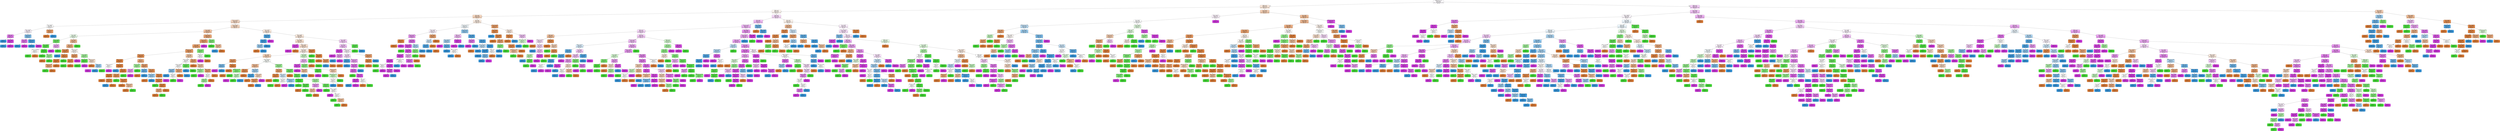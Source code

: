 digraph Tree {
node [shape=box, style="filled, rounded", color="black", fontname=helvetica] ;
edge [fontname=helvetica] ;
0 [label="CBOEVIX_spr <= -0.0\ngini = 0.731\nsamples = 6870\nvalue = [2161, 1295, 1190, 2224]\nclass = BL", fillcolor="#fefcff"] ;
1 [label="SMBVol <= 0.0\ngini = 0.717\nsamples = 3744\nvalue = [1475, 757, 570, 942]\nclass = SH", fillcolor="#fae7d9"] ;
0 -> 1 [labeldistance=2.5, labelangle=45, headlabel="True"] ;
2 [label="SMBVol <= 0.0\ngini = 0.732\nsamples = 2577\nvalue = [874, 507, 452, 744]\nclass = SH", fillcolor="#fdf6f1"] ;
1 -> 2 ;
3 [label="SHCov <= 0.0\ngini = 0.694\nsamples = 1190\nvalue = [539, 238, 196, 217]\nclass = SH", fillcolor="#f7d7c0"] ;
2 -> 3 ;
4 [label="SHCovp <= -279.563\ngini = 0.671\nsamples = 857\nvalue = [407, 223, 98, 129]\nclass = SH", fillcolor="#f7dac6"] ;
3 -> 4 ;
5 [label="HMLp <= 218.277\ngini = 0.593\nsamples = 36\nvalue = [4, 0, 16, 16]\nclass = BH", fillcolor="#ffffff"] ;
4 -> 5 ;
6 [label="SMBp <= 270.365\ngini = 0.499\nsamples = 31\nvalue = [0, 0, 15, 16]\nclass = BL", fillcolor="#fcf3fd"] ;
5 -> 6 ;
7 [label="HMLVol <= 0.0\ngini = 0.375\nsamples = 16\nvalue = [0, 0, 4, 12]\nclass = BL", fillcolor="#e47bee"] ;
6 -> 7 ;
8 [label="gini = 0.0\nsamples = 3\nvalue = [0, 0, 3, 0]\nclass = BH", fillcolor="#399de5"] ;
7 -> 8 ;
9 [label="HLcov <= 0.168\ngini = 0.142\nsamples = 13\nvalue = [0, 0, 1, 12]\nclass = BL", fillcolor="#da49e7"] ;
7 -> 9 ;
10 [label="gini = 0.0\nsamples = 1\nvalue = [0, 0, 1, 0]\nclass = BH", fillcolor="#399de5"] ;
9 -> 10 ;
11 [label="gini = 0.0\nsamples = 12\nvalue = [0, 0, 0, 12]\nclass = BL", fillcolor="#d739e5"] ;
9 -> 11 ;
12 [label="HML_mom <= 1.006\ngini = 0.391\nsamples = 15\nvalue = [0, 0, 11, 4]\nclass = BH", fillcolor="#81c1ee"] ;
6 -> 12 ;
13 [label="SBcov <= 0.124\ngini = 0.375\nsamples = 4\nvalue = [0, 0, 1, 3]\nclass = BL", fillcolor="#e47bee"] ;
12 -> 13 ;
14 [label="gini = 0.0\nsamples = 1\nvalue = [0, 0, 1, 0]\nclass = BH", fillcolor="#399de5"] ;
13 -> 14 ;
15 [label="gini = 0.0\nsamples = 3\nvalue = [0, 0, 0, 3]\nclass = BL", fillcolor="#d739e5"] ;
13 -> 15 ;
16 [label="HML_mom <= 1.037\ngini = 0.165\nsamples = 11\nvalue = [0, 0, 10, 1]\nclass = BH", fillcolor="#4da7e8"] ;
12 -> 16 ;
17 [label="gini = 0.0\nsamples = 10\nvalue = [0, 0, 10, 0]\nclass = BH", fillcolor="#399de5"] ;
16 -> 17 ;
18 [label="gini = 0.0\nsamples = 1\nvalue = [0, 0, 0, 1]\nclass = BL", fillcolor="#d739e5"] ;
16 -> 18 ;
19 [label="HML_mom <= 1.016\ngini = 0.32\nsamples = 5\nvalue = [4, 0, 1, 0]\nclass = SH", fillcolor="#eca06a"] ;
5 -> 19 ;
20 [label="gini = 0.0\nsamples = 4\nvalue = [4, 0, 0, 0]\nclass = SH", fillcolor="#e58139"] ;
19 -> 20 ;
21 [label="gini = 0.0\nsamples = 1\nvalue = [0, 0, 1, 0]\nclass = BH", fillcolor="#399de5"] ;
19 -> 21 ;
22 [label="SHCovp <= -13.037\ngini = 0.656\nsamples = 821\nvalue = [403, 223, 82, 113]\nclass = SH", fillcolor="#f7d9c3"] ;
4 -> 22 ;
23 [label="Rsqr <= 0.108\ngini = 0.544\nsamples = 355\nvalue = [218, 95, 20, 22]\nclass = SH", fillcolor="#f3c3a1"] ;
22 -> 23 ;
24 [label="HLcov <= 0.35\ngini = 0.593\nsamples = 129\nvalue = [53, 62, 4, 10]\nclass = SL", fillcolor="#e9fce8"] ;
23 -> 24 ;
25 [label="SHCovp <= -35.802\ngini = 0.359\nsamples = 56\nvalue = [5, 44, 0, 7]\nclass = SL", fillcolor="#74eb69"] ;
24 -> 25 ;
26 [label="HMLp <= -132.666\ngini = 0.198\nsamples = 45\nvalue = [5, 40, 0, 0]\nclass = SL", fillcolor="#5ee852"] ;
25 -> 26 ;
27 [label="SHCovp <= -155.658\ngini = 0.5\nsamples = 8\nvalue = [4, 4, 0, 0]\nclass = SH", fillcolor="#ffffff"] ;
26 -> 27 ;
28 [label="gini = 0.0\nsamples = 4\nvalue = [0, 4, 0, 0]\nclass = SL", fillcolor="#47e539"] ;
27 -> 28 ;
29 [label="gini = 0.0\nsamples = 4\nvalue = [4, 0, 0, 0]\nclass = SH", fillcolor="#e58139"] ;
27 -> 29 ;
30 [label="HMLVol <= 0.0\ngini = 0.053\nsamples = 37\nvalue = [1, 36, 0, 0]\nclass = SL", fillcolor="#4ce63e"] ;
26 -> 30 ;
31 [label="gini = 0.0\nsamples = 34\nvalue = [0, 34, 0, 0]\nclass = SL", fillcolor="#47e539"] ;
30 -> 31 ;
32 [label="SBcov <= 0.109\ngini = 0.444\nsamples = 3\nvalue = [1, 2, 0, 0]\nclass = SL", fillcolor="#a3f29c"] ;
30 -> 32 ;
33 [label="gini = 0.0\nsamples = 1\nvalue = [1, 0, 0, 0]\nclass = SH", fillcolor="#e58139"] ;
32 -> 33 ;
34 [label="gini = 0.0\nsamples = 2\nvalue = [0, 2, 0, 0]\nclass = SL", fillcolor="#47e539"] ;
32 -> 34 ;
35 [label="HLcov <= 0.264\ngini = 0.463\nsamples = 11\nvalue = [0, 4, 0, 7]\nclass = BL", fillcolor="#eeaaf4"] ;
25 -> 35 ;
36 [label="gini = 0.0\nsamples = 7\nvalue = [0, 0, 0, 7]\nclass = BL", fillcolor="#d739e5"] ;
35 -> 36 ;
37 [label="gini = 0.0\nsamples = 4\nvalue = [0, 4, 0, 0]\nclass = SL", fillcolor="#47e539"] ;
35 -> 37 ;
38 [label="HMLp <= 84.622\ngini = 0.502\nsamples = 73\nvalue = [48, 18, 4, 3]\nclass = SH", fillcolor="#f1ba93"] ;
24 -> 38 ;
39 [label="HMLVol <= 0.0\ngini = 0.46\nsamples = 68\nvalue = [48, 13, 4, 3]\nclass = SH", fillcolor="#eeaf81"] ;
38 -> 39 ;
40 [label="SHCovp <= -188.487\ngini = 0.185\nsamples = 40\nvalue = [36, 2, 2, 0]\nclass = SH", fillcolor="#e88e4e"] ;
39 -> 40 ;
41 [label="gini = 0.0\nsamples = 2\nvalue = [0, 0, 2, 0]\nclass = BH", fillcolor="#399de5"] ;
40 -> 41 ;
42 [label="SMB_mom <= 1.06\ngini = 0.1\nsamples = 38\nvalue = [36, 2, 0, 0]\nclass = SH", fillcolor="#e68844"] ;
40 -> 42 ;
43 [label="HLcov <= 0.351\ngini = 0.053\nsamples = 37\nvalue = [36, 1, 0, 0]\nclass = SH", fillcolor="#e6843e"] ;
42 -> 43 ;
44 [label="SMB_mom <= 1.007\ngini = 0.375\nsamples = 4\nvalue = [3, 1, 0, 0]\nclass = SH", fillcolor="#eeab7b"] ;
43 -> 44 ;
45 [label="gini = 0.0\nsamples = 1\nvalue = [0, 1, 0, 0]\nclass = SL", fillcolor="#47e539"] ;
44 -> 45 ;
46 [label="gini = 0.0\nsamples = 3\nvalue = [3, 0, 0, 0]\nclass = SH", fillcolor="#e58139"] ;
44 -> 46 ;
47 [label="gini = 0.0\nsamples = 33\nvalue = [33, 0, 0, 0]\nclass = SH", fillcolor="#e58139"] ;
43 -> 47 ;
48 [label="gini = 0.0\nsamples = 1\nvalue = [0, 1, 0, 0]\nclass = SL", fillcolor="#47e539"] ;
42 -> 48 ;
49 [label="HML_mom <= 1.04\ngini = 0.645\nsamples = 28\nvalue = [12, 11, 2, 3]\nclass = SH", fillcolor="#fdf8f3"] ;
39 -> 49 ;
50 [label="HMLp <= -14.648\ngini = 0.314\nsamples = 11\nvalue = [9, 1, 0, 1]\nclass = SH", fillcolor="#ea9a61"] ;
49 -> 50 ;
51 [label="Rsqr <= 0.057\ngini = 0.18\nsamples = 10\nvalue = [9, 1, 0, 0]\nclass = SH", fillcolor="#e88f4f"] ;
50 -> 51 ;
52 [label="gini = 0.0\nsamples = 1\nvalue = [0, 1, 0, 0]\nclass = SL", fillcolor="#47e539"] ;
51 -> 52 ;
53 [label="gini = 0.0\nsamples = 9\nvalue = [9, 0, 0, 0]\nclass = SH", fillcolor="#e58139"] ;
51 -> 53 ;
54 [label="gini = 0.0\nsamples = 1\nvalue = [0, 0, 0, 1]\nclass = BL", fillcolor="#d739e5"] ;
50 -> 54 ;
55 [label="Rsqr <= 0.073\ngini = 0.595\nsamples = 17\nvalue = [3, 10, 2, 2]\nclass = SL", fillcolor="#a3f29c"] ;
49 -> 55 ;
56 [label="SHCovp <= -74.923\ngini = 0.165\nsamples = 11\nvalue = [0, 10, 0, 1]\nclass = SL", fillcolor="#59e84d"] ;
55 -> 56 ;
57 [label="gini = 0.0\nsamples = 10\nvalue = [0, 10, 0, 0]\nclass = SL", fillcolor="#47e539"] ;
56 -> 57 ;
58 [label="gini = 0.0\nsamples = 1\nvalue = [0, 0, 0, 1]\nclass = BL", fillcolor="#d739e5"] ;
56 -> 58 ;
59 [label="SMB_mom <= 1.017\ngini = 0.611\nsamples = 6\nvalue = [3, 0, 2, 1]\nclass = SH", fillcolor="#f8e0ce"] ;
55 -> 59 ;
60 [label="gini = 0.0\nsamples = 3\nvalue = [3, 0, 0, 0]\nclass = SH", fillcolor="#e58139"] ;
59 -> 60 ;
61 [label="HMLVol <= 0.0\ngini = 0.444\nsamples = 3\nvalue = [0, 0, 2, 1]\nclass = BH", fillcolor="#9ccef2"] ;
59 -> 61 ;
62 [label="gini = 0.0\nsamples = 1\nvalue = [0, 0, 0, 1]\nclass = BL", fillcolor="#d739e5"] ;
61 -> 62 ;
63 [label="gini = 0.0\nsamples = 2\nvalue = [0, 0, 2, 0]\nclass = BH", fillcolor="#399de5"] ;
61 -> 63 ;
64 [label="gini = 0.0\nsamples = 5\nvalue = [0, 5, 0, 0]\nclass = SL", fillcolor="#47e539"] ;
38 -> 64 ;
65 [label="HML_mom <= 1.107\ngini = 0.438\nsamples = 226\nvalue = [165, 33, 16, 12]\nclass = SH", fillcolor="#eda978"] ;
23 -> 65 ;
66 [label="SMB_mom <= 1.057\ngini = 0.404\nsamples = 215\nvalue = [163, 25, 15, 12]\nclass = SH", fillcolor="#eca36f"] ;
65 -> 66 ;
67 [label="SHCov <= 0.0\ngini = 0.383\nsamples = 211\nvalue = [163, 25, 15, 8]\nclass = SH", fillcolor="#eca26c"] ;
66 -> 67 ;
68 [label="CBOEVIX_spr <= -0.001\ngini = 0.353\nsamples = 204\nvalue = [162, 20, 15, 7]\nclass = SH", fillcolor="#eb9e66"] ;
67 -> 68 ;
69 [label="SMB_mom <= 1.022\ngini = 0.244\nsamples = 156\nvalue = [135, 9, 8, 4]\nclass = SH", fillcolor="#e99355"] ;
68 -> 69 ;
70 [label="SMBp <= -221.381\ngini = 0.106\nsamples = 109\nvalue = [103, 3, 2, 1]\nclass = SH", fillcolor="#e68844"] ;
69 -> 70 ;
71 [label="SHCovp <= -14.45\ngini = 0.5\nsamples = 2\nvalue = [0, 1, 0, 1]\nclass = SL", fillcolor="#ffffff"] ;
70 -> 71 ;
72 [label="gini = 0.0\nsamples = 1\nvalue = [0, 1, 0, 0]\nclass = SL", fillcolor="#47e539"] ;
71 -> 72 ;
73 [label="gini = 0.0\nsamples = 1\nvalue = [0, 0, 0, 1]\nclass = BL", fillcolor="#d739e5"] ;
71 -> 73 ;
74 [label="SHCovp <= -218.284\ngini = 0.073\nsamples = 107\nvalue = [103, 2, 2, 0]\nclass = SH", fillcolor="#e68641"] ;
70 -> 74 ;
75 [label="gini = 0.0\nsamples = 1\nvalue = [0, 0, 1, 0]\nclass = BH", fillcolor="#399de5"] ;
74 -> 75 ;
76 [label="SHCov <= 0.0\ngini = 0.055\nsamples = 106\nvalue = [103, 2, 1, 0]\nclass = SH", fillcolor="#e6853f"] ;
74 -> 76 ;
77 [label="HLcov <= 0.907\ngini = 0.022\nsamples = 92\nvalue = [91, 0, 1, 0]\nclass = SH", fillcolor="#e5823b"] ;
76 -> 77 ;
78 [label="gini = 0.0\nsamples = 80\nvalue = [80, 0, 0, 0]\nclass = SH", fillcolor="#e58139"] ;
77 -> 78 ;
79 [label="SHCov <= 0.0\ngini = 0.153\nsamples = 12\nvalue = [11, 0, 1, 0]\nclass = SH", fillcolor="#e78c4b"] ;
77 -> 79 ;
80 [label="gini = 0.0\nsamples = 1\nvalue = [0, 0, 1, 0]\nclass = BH", fillcolor="#399de5"] ;
79 -> 80 ;
81 [label="gini = 0.0\nsamples = 11\nvalue = [11, 0, 0, 0]\nclass = SH", fillcolor="#e58139"] ;
79 -> 81 ;
82 [label="SHCov <= 0.0\ngini = 0.245\nsamples = 14\nvalue = [12, 2, 0, 0]\nclass = SH", fillcolor="#e9965a"] ;
76 -> 82 ;
83 [label="gini = 0.0\nsamples = 1\nvalue = [0, 1, 0, 0]\nclass = SL", fillcolor="#47e539"] ;
82 -> 83 ;
84 [label="SHCovp <= -128.435\ngini = 0.142\nsamples = 13\nvalue = [12, 1, 0, 0]\nclass = SH", fillcolor="#e78c49"] ;
82 -> 84 ;
85 [label="gini = 0.0\nsamples = 10\nvalue = [10, 0, 0, 0]\nclass = SH", fillcolor="#e58139"] ;
84 -> 85 ;
86 [label="SMB_mom <= 0.999\ngini = 0.444\nsamples = 3\nvalue = [2, 1, 0, 0]\nclass = SH", fillcolor="#f2c09c"] ;
84 -> 86 ;
87 [label="gini = 0.0\nsamples = 2\nvalue = [2, 0, 0, 0]\nclass = SH", fillcolor="#e58139"] ;
86 -> 87 ;
88 [label="gini = 0.0\nsamples = 1\nvalue = [0, 1, 0, 0]\nclass = SL", fillcolor="#47e539"] ;
86 -> 88 ;
89 [label="SHCov <= 0.0\ngini = 0.5\nsamples = 47\nvalue = [32, 6, 6, 3]\nclass = SH", fillcolor="#efaf81"] ;
69 -> 89 ;
90 [label="HML_mom <= 1.012\ngini = 0.444\nsamples = 6\nvalue = [0, 4, 0, 2]\nclass = SL", fillcolor="#a3f29c"] ;
89 -> 90 ;
91 [label="SHCov <= 0.0\ngini = 0.444\nsamples = 3\nvalue = [0, 1, 0, 2]\nclass = BL", fillcolor="#eb9cf2"] ;
90 -> 91 ;
92 [label="gini = 0.0\nsamples = 1\nvalue = [0, 1, 0, 0]\nclass = SL", fillcolor="#47e539"] ;
91 -> 92 ;
93 [label="gini = 0.0\nsamples = 2\nvalue = [0, 0, 0, 2]\nclass = BL", fillcolor="#d739e5"] ;
91 -> 93 ;
94 [label="gini = 0.0\nsamples = 3\nvalue = [0, 3, 0, 0]\nclass = SL", fillcolor="#47e539"] ;
90 -> 94 ;
95 [label="SMBp <= -196.96\ngini = 0.366\nsamples = 41\nvalue = [32, 2, 6, 1]\nclass = SH", fillcolor="#eca16c"] ;
89 -> 95 ;
96 [label="Rsqr <= 0.326\ngini = 0.32\nsamples = 5\nvalue = [1, 0, 4, 0]\nclass = BH", fillcolor="#6ab6ec"] ;
95 -> 96 ;
97 [label="gini = 0.0\nsamples = 1\nvalue = [1, 0, 0, 0]\nclass = SH", fillcolor="#e58139"] ;
96 -> 97 ;
98 [label="gini = 0.0\nsamples = 4\nvalue = [0, 0, 4, 0]\nclass = BH", fillcolor="#399de5"] ;
96 -> 98 ;
99 [label="SHCov <= 0.0\ngini = 0.252\nsamples = 36\nvalue = [31, 2, 2, 1]\nclass = SH", fillcolor="#e99456"] ;
95 -> 99 ;
100 [label="SHCovp <= -119.213\ngini = 0.444\nsamples = 3\nvalue = [1, 0, 2, 0]\nclass = BH", fillcolor="#9ccef2"] ;
99 -> 100 ;
101 [label="gini = 0.0\nsamples = 1\nvalue = [1, 0, 0, 0]\nclass = SH", fillcolor="#e58139"] ;
100 -> 101 ;
102 [label="gini = 0.0\nsamples = 2\nvalue = [0, 0, 2, 0]\nclass = BH", fillcolor="#399de5"] ;
100 -> 102 ;
103 [label="SMBVol <= 0.0\ngini = 0.169\nsamples = 33\nvalue = [30, 2, 0, 1]\nclass = SH", fillcolor="#e88d4c"] ;
99 -> 103 ;
104 [label="SHCovp <= -270.486\ngini = 0.117\nsamples = 32\nvalue = [30, 2, 0, 0]\nclass = SH", fillcolor="#e78946"] ;
103 -> 104 ;
105 [label="gini = 0.0\nsamples = 1\nvalue = [0, 1, 0, 0]\nclass = SL", fillcolor="#47e539"] ;
104 -> 105 ;
106 [label="Rsqr <= 0.109\ngini = 0.062\nsamples = 31\nvalue = [30, 1, 0, 0]\nclass = SH", fillcolor="#e68540"] ;
104 -> 106 ;
107 [label="Rsqr <= 0.109\ngini = 0.375\nsamples = 4\nvalue = [3, 1, 0, 0]\nclass = SH", fillcolor="#eeab7b"] ;
106 -> 107 ;
108 [label="gini = 0.0\nsamples = 3\nvalue = [3, 0, 0, 0]\nclass = SH", fillcolor="#e58139"] ;
107 -> 108 ;
109 [label="gini = 0.0\nsamples = 1\nvalue = [0, 1, 0, 0]\nclass = SL", fillcolor="#47e539"] ;
107 -> 109 ;
110 [label="gini = 0.0\nsamples = 27\nvalue = [27, 0, 0, 0]\nclass = SH", fillcolor="#e58139"] ;
106 -> 110 ;
111 [label="gini = 0.0\nsamples = 1\nvalue = [0, 0, 0, 1]\nclass = BL", fillcolor="#d739e5"] ;
103 -> 111 ;
112 [label="SHCov <= 0.0\ngini = 0.606\nsamples = 48\nvalue = [27, 11, 7, 3]\nclass = SH", fillcolor="#f4c9a9"] ;
68 -> 112 ;
113 [label="SHCovp <= -71.926\ngini = 0.694\nsamples = 21\nvalue = [6, 7, 7, 1]\nclass = SL", fillcolor="#ffffff"] ;
112 -> 113 ;
114 [label="SHCovp <= -189.75\ngini = 0.622\nsamples = 14\nvalue = [6, 1, 6, 1]\nclass = SH", fillcolor="#ffffff"] ;
113 -> 114 ;
115 [label="HMLp <= 81.816\ngini = 0.5\nsamples = 6\nvalue = [0, 1, 4, 1]\nclass = BH", fillcolor="#88c4ef"] ;
114 -> 115 ;
116 [label="gini = 0.0\nsamples = 4\nvalue = [0, 0, 4, 0]\nclass = BH", fillcolor="#399de5"] ;
115 -> 116 ;
117 [label="SBcov <= 0.307\ngini = 0.5\nsamples = 2\nvalue = [0, 1, 0, 1]\nclass = SL", fillcolor="#ffffff"] ;
115 -> 117 ;
118 [label="gini = 0.0\nsamples = 1\nvalue = [0, 1, 0, 0]\nclass = SL", fillcolor="#47e539"] ;
117 -> 118 ;
119 [label="gini = 0.0\nsamples = 1\nvalue = [0, 0, 0, 1]\nclass = BL", fillcolor="#d739e5"] ;
117 -> 119 ;
120 [label="SMB_mom <= 1.012\ngini = 0.375\nsamples = 8\nvalue = [6, 0, 2, 0]\nclass = SH", fillcolor="#eeab7b"] ;
114 -> 120 ;
121 [label="gini = 0.0\nsamples = 6\nvalue = [6, 0, 0, 0]\nclass = SH", fillcolor="#e58139"] ;
120 -> 121 ;
122 [label="gini = 0.0\nsamples = 2\nvalue = [0, 0, 2, 0]\nclass = BH", fillcolor="#399de5"] ;
120 -> 122 ;
123 [label="HML_mom <= 0.976\ngini = 0.245\nsamples = 7\nvalue = [0, 6, 1, 0]\nclass = SL", fillcolor="#66e95a"] ;
113 -> 123 ;
124 [label="gini = 0.0\nsamples = 1\nvalue = [0, 0, 1, 0]\nclass = BH", fillcolor="#399de5"] ;
123 -> 124 ;
125 [label="gini = 0.0\nsamples = 6\nvalue = [0, 6, 0, 0]\nclass = SL", fillcolor="#47e539"] ;
123 -> 125 ;
126 [label="SHCov <= 0.0\ngini = 0.368\nsamples = 27\nvalue = [21, 4, 0, 2]\nclass = SH", fillcolor="#eca26d"] ;
112 -> 126 ;
127 [label="gini = 0.0\nsamples = 12\nvalue = [12, 0, 0, 0]\nclass = SH", fillcolor="#e58139"] ;
126 -> 127 ;
128 [label="HLcov <= 0.211\ngini = 0.551\nsamples = 15\nvalue = [9, 4, 0, 2]\nclass = SH", fillcolor="#f3c6a5"] ;
126 -> 128 ;
129 [label="CBOEVIX_spr <= -0.0\ngini = 0.444\nsamples = 3\nvalue = [0, 2, 0, 1]\nclass = SL", fillcolor="#a3f29c"] ;
128 -> 129 ;
130 [label="gini = 0.0\nsamples = 2\nvalue = [0, 2, 0, 0]\nclass = SL", fillcolor="#47e539"] ;
129 -> 130 ;
131 [label="gini = 0.0\nsamples = 1\nvalue = [0, 0, 0, 1]\nclass = BL", fillcolor="#d739e5"] ;
129 -> 131 ;
132 [label="SMBp <= 220.434\ngini = 0.403\nsamples = 12\nvalue = [9, 2, 0, 1]\nclass = SH", fillcolor="#eda774"] ;
128 -> 132 ;
133 [label="SHCov <= 0.0\ngini = 0.64\nsamples = 5\nvalue = [2, 2, 0, 1]\nclass = SH", fillcolor="#ffffff"] ;
132 -> 133 ;
134 [label="SMBVol <= 0.0\ngini = 0.444\nsamples = 3\nvalue = [0, 2, 0, 1]\nclass = SL", fillcolor="#a3f29c"] ;
133 -> 134 ;
135 [label="gini = 0.0\nsamples = 2\nvalue = [0, 2, 0, 0]\nclass = SL", fillcolor="#47e539"] ;
134 -> 135 ;
136 [label="gini = 0.0\nsamples = 1\nvalue = [0, 0, 0, 1]\nclass = BL", fillcolor="#d739e5"] ;
134 -> 136 ;
137 [label="gini = 0.0\nsamples = 2\nvalue = [2, 0, 0, 0]\nclass = SH", fillcolor="#e58139"] ;
133 -> 137 ;
138 [label="gini = 0.0\nsamples = 7\nvalue = [7, 0, 0, 0]\nclass = SH", fillcolor="#e58139"] ;
132 -> 138 ;
139 [label="HML_mom <= 1.034\ngini = 0.449\nsamples = 7\nvalue = [1, 5, 0, 1]\nclass = SL", fillcolor="#84ee7b"] ;
67 -> 139 ;
140 [label="SMBp <= -7.271\ngini = 0.5\nsamples = 2\nvalue = [1, 0, 0, 1]\nclass = SH", fillcolor="#ffffff"] ;
139 -> 140 ;
141 [label="gini = 0.0\nsamples = 1\nvalue = [0, 0, 0, 1]\nclass = BL", fillcolor="#d739e5"] ;
140 -> 141 ;
142 [label="gini = 0.0\nsamples = 1\nvalue = [1, 0, 0, 0]\nclass = SH", fillcolor="#e58139"] ;
140 -> 142 ;
143 [label="gini = 0.0\nsamples = 5\nvalue = [0, 5, 0, 0]\nclass = SL", fillcolor="#47e539"] ;
139 -> 143 ;
144 [label="gini = 0.0\nsamples = 4\nvalue = [0, 0, 0, 4]\nclass = BL", fillcolor="#d739e5"] ;
66 -> 144 ;
145 [label="Rsqr <= 0.243\ngini = 0.43\nsamples = 11\nvalue = [2, 8, 1, 0]\nclass = SL", fillcolor="#84ee7b"] ;
65 -> 145 ;
146 [label="gini = 0.0\nsamples = 8\nvalue = [0, 8, 0, 0]\nclass = SL", fillcolor="#47e539"] ;
145 -> 146 ;
147 [label="HMLp <= 33.657\ngini = 0.444\nsamples = 3\nvalue = [2, 0, 1, 0]\nclass = SH", fillcolor="#f2c09c"] ;
145 -> 147 ;
148 [label="gini = 0.0\nsamples = 1\nvalue = [0, 0, 1, 0]\nclass = BH", fillcolor="#399de5"] ;
147 -> 148 ;
149 [label="gini = 0.0\nsamples = 2\nvalue = [2, 0, 0, 0]\nclass = SH", fillcolor="#e58139"] ;
147 -> 149 ;
150 [label="HLcov <= 0.259\ngini = 0.711\nsamples = 466\nvalue = [185, 128, 62, 91]\nclass = SH", fillcolor="#fbeade"] ;
22 -> 150 ;
151 [label="SHCovp <= 116.01\ngini = 0.204\nsamples = 18\nvalue = [1, 0, 16, 1]\nclass = BH", fillcolor="#50a9e8"] ;
150 -> 151 ;
152 [label="HLcov <= 0.221\ngini = 0.111\nsamples = 17\nvalue = [1, 0, 16, 0]\nclass = BH", fillcolor="#45a3e7"] ;
151 -> 152 ;
153 [label="HMLp <= 56.324\ngini = 0.444\nsamples = 3\nvalue = [1, 0, 2, 0]\nclass = BH", fillcolor="#9ccef2"] ;
152 -> 153 ;
154 [label="gini = 0.0\nsamples = 1\nvalue = [1, 0, 0, 0]\nclass = SH", fillcolor="#e58139"] ;
153 -> 154 ;
155 [label="gini = 0.0\nsamples = 2\nvalue = [0, 0, 2, 0]\nclass = BH", fillcolor="#399de5"] ;
153 -> 155 ;
156 [label="gini = 0.0\nsamples = 14\nvalue = [0, 0, 14, 0]\nclass = BH", fillcolor="#399de5"] ;
152 -> 156 ;
157 [label="gini = 0.0\nsamples = 1\nvalue = [0, 0, 0, 1]\nclass = BL", fillcolor="#d739e5"] ;
151 -> 157 ;
158 [label="SBcov <= 0.539\ngini = 0.699\nsamples = 448\nvalue = [184, 128, 46, 90]\nclass = SH", fillcolor="#fae9dc"] ;
150 -> 158 ;
159 [label="HMLp <= -932.054\ngini = 0.659\nsamples = 365\nvalue = [171, 111, 28, 55]\nclass = SH", fillcolor="#f9e1d0"] ;
158 -> 159 ;
160 [label="HLcov <= 0.481\ngini = 0.133\nsamples = 14\nvalue = [1, 0, 0, 13]\nclass = BL", fillcolor="#da48e7"] ;
159 -> 160 ;
161 [label="gini = 0.0\nsamples = 13\nvalue = [0, 0, 0, 13]\nclass = BL", fillcolor="#d739e5"] ;
160 -> 161 ;
162 [label="gini = 0.0\nsamples = 1\nvalue = [1, 0, 0, 0]\nclass = SH", fillcolor="#e58139"] ;
160 -> 162 ;
163 [label="HMLp <= 19.564\ngini = 0.645\nsamples = 351\nvalue = [170, 111, 28, 42]\nclass = SH", fillcolor="#f9e0ce"] ;
159 -> 163 ;
164 [label="HMLp <= -46.53\ngini = 0.663\nsamples = 320\nvalue = [141, 110, 27, 42]\nclass = SH", fillcolor="#fbece2"] ;
163 -> 164 ;
165 [label="Rsqr <= 0.255\ngini = 0.602\nsamples = 244\nvalue = [134, 70, 25, 15]\nclass = SH", fillcolor="#f5d1b6"] ;
164 -> 165 ;
166 [label="HLcov <= 0.344\ngini = 0.311\nsamples = 84\nvalue = [69, 3, 9, 3]\nclass = SH", fillcolor="#ea9a61"] ;
165 -> 166 ;
167 [label="HLcov <= 0.312\ngini = 0.375\nsamples = 12\nvalue = [0, 0, 9, 3]\nclass = BH", fillcolor="#7bbeee"] ;
166 -> 167 ;
168 [label="gini = 0.0\nsamples = 3\nvalue = [0, 0, 0, 3]\nclass = BL", fillcolor="#d739e5"] ;
167 -> 168 ;
169 [label="gini = 0.0\nsamples = 9\nvalue = [0, 0, 9, 0]\nclass = BH", fillcolor="#399de5"] ;
167 -> 169 ;
170 [label="SMB_mom <= 1.04\ngini = 0.08\nsamples = 72\nvalue = [69, 3, 0, 0]\nclass = SH", fillcolor="#e68642"] ;
166 -> 170 ;
171 [label="gini = 0.0\nsamples = 68\nvalue = [68, 0, 0, 0]\nclass = SH", fillcolor="#e58139"] ;
170 -> 171 ;
172 [label="CBOEVIX_spr <= -0.001\ngini = 0.375\nsamples = 4\nvalue = [1, 3, 0, 0]\nclass = SL", fillcolor="#84ee7b"] ;
170 -> 172 ;
173 [label="gini = 0.0\nsamples = 1\nvalue = [1, 0, 0, 0]\nclass = SH", fillcolor="#e58139"] ;
172 -> 173 ;
174 [label="gini = 0.0\nsamples = 3\nvalue = [0, 3, 0, 0]\nclass = SL", fillcolor="#47e539"] ;
172 -> 174 ;
175 [label="SMBp <= -316.498\ngini = 0.644\nsamples = 160\nvalue = [65, 67, 16, 12]\nclass = SL", fillcolor="#fbfefb"] ;
165 -> 175 ;
176 [label="SHCovp <= 740.2\ngini = 0.524\nsamples = 62\nvalue = [40, 3, 14, 5]\nclass = SH", fillcolor="#f1bb94"] ;
175 -> 176 ;
177 [label="SMBVol <= 0.0\ngini = 0.231\nsamples = 39\nvalue = [34, 3, 0, 2]\nclass = SH", fillcolor="#e99254"] ;
176 -> 177 ;
178 [label="Rsqr <= 0.629\ngini = 0.48\nsamples = 5\nvalue = [0, 3, 0, 2]\nclass = SL", fillcolor="#c2f6bd"] ;
177 -> 178 ;
179 [label="gini = 0.0\nsamples = 2\nvalue = [0, 0, 0, 2]\nclass = BL", fillcolor="#d739e5"] ;
178 -> 179 ;
180 [label="gini = 0.0\nsamples = 3\nvalue = [0, 3, 0, 0]\nclass = SL", fillcolor="#47e539"] ;
178 -> 180 ;
181 [label="gini = 0.0\nsamples = 34\nvalue = [34, 0, 0, 0]\nclass = SH", fillcolor="#e58139"] ;
177 -> 181 ;
182 [label="SMBp <= -327.398\ngini = 0.544\nsamples = 23\nvalue = [6, 0, 14, 3]\nclass = BH", fillcolor="#a2d1f3"] ;
176 -> 182 ;
183 [label="SBcov <= 0.372\ngini = 0.133\nsamples = 14\nvalue = [1, 0, 13, 0]\nclass = BH", fillcolor="#48a5e7"] ;
182 -> 183 ;
184 [label="gini = 0.0\nsamples = 13\nvalue = [0, 0, 13, 0]\nclass = BH", fillcolor="#399de5"] ;
183 -> 184 ;
185 [label="gini = 0.0\nsamples = 1\nvalue = [1, 0, 0, 0]\nclass = SH", fillcolor="#e58139"] ;
183 -> 185 ;
186 [label="HML_mom <= 0.999\ngini = 0.568\nsamples = 9\nvalue = [5, 0, 1, 3]\nclass = SH", fillcolor="#f6d5bd"] ;
182 -> 186 ;
187 [label="SMB_mom <= 1.018\ngini = 0.278\nsamples = 6\nvalue = [5, 0, 1, 0]\nclass = SH", fillcolor="#ea9a61"] ;
186 -> 187 ;
188 [label="gini = 0.0\nsamples = 5\nvalue = [5, 0, 0, 0]\nclass = SH", fillcolor="#e58139"] ;
187 -> 188 ;
189 [label="gini = 0.0\nsamples = 1\nvalue = [0, 0, 1, 0]\nclass = BH", fillcolor="#399de5"] ;
187 -> 189 ;
190 [label="gini = 0.0\nsamples = 3\nvalue = [0, 0, 0, 3]\nclass = BL", fillcolor="#d739e5"] ;
186 -> 190 ;
191 [label="HML_mom <= 0.984\ngini = 0.503\nsamples = 98\nvalue = [25, 64, 2, 7]\nclass = SL", fillcolor="#9df195"] ;
175 -> 191 ;
192 [label="SMBp <= 13.241\ngini = 0.415\nsamples = 20\nvalue = [15, 2, 2, 1]\nclass = SH", fillcolor="#eca470"] ;
191 -> 192 ;
193 [label="SBcov <= 0.536\ngini = 0.124\nsamples = 15\nvalue = [14, 1, 0, 0]\nclass = SH", fillcolor="#e78a47"] ;
192 -> 193 ;
194 [label="gini = 0.0\nsamples = 14\nvalue = [14, 0, 0, 0]\nclass = SH", fillcolor="#e58139"] ;
193 -> 194 ;
195 [label="gini = 0.0\nsamples = 1\nvalue = [0, 1, 0, 0]\nclass = SL", fillcolor="#47e539"] ;
193 -> 195 ;
196 [label="HMLp <= -107.479\ngini = 0.72\nsamples = 5\nvalue = [1, 1, 2, 1]\nclass = BH", fillcolor="#cee6f8"] ;
192 -> 196 ;
197 [label="SBcov <= 0.355\ngini = 0.5\nsamples = 2\nvalue = [1, 1, 0, 0]\nclass = SH", fillcolor="#ffffff"] ;
196 -> 197 ;
198 [label="gini = 0.0\nsamples = 1\nvalue = [0, 1, 0, 0]\nclass = SL", fillcolor="#47e539"] ;
197 -> 198 ;
199 [label="gini = 0.0\nsamples = 1\nvalue = [1, 0, 0, 0]\nclass = SH", fillcolor="#e58139"] ;
197 -> 199 ;
200 [label="CBOEVIX_spr <= -0.001\ngini = 0.444\nsamples = 3\nvalue = [0, 0, 2, 1]\nclass = BH", fillcolor="#9ccef2"] ;
196 -> 200 ;
201 [label="gini = 0.0\nsamples = 1\nvalue = [0, 0, 0, 1]\nclass = BL", fillcolor="#d739e5"] ;
200 -> 201 ;
202 [label="gini = 0.0\nsamples = 2\nvalue = [0, 0, 2, 0]\nclass = BH", fillcolor="#399de5"] ;
200 -> 202 ;
203 [label="SHCovp <= 12.434\ngini = 0.346\nsamples = 78\nvalue = [10, 62, 0, 6]\nclass = SL", fillcolor="#72eb68"] ;
191 -> 203 ;
204 [label="gini = 0.0\nsamples = 5\nvalue = [5, 0, 0, 0]\nclass = SH", fillcolor="#e58139"] ;
203 -> 204 ;
205 [label="SMBVol <= 0.0\ngini = 0.267\nsamples = 73\nvalue = [5, 62, 0, 6]\nclass = SL", fillcolor="#65e95a"] ;
203 -> 205 ;
206 [label="CBOEVIX_spr <= -0.001\ngini = 0.041\nsamples = 48\nvalue = [1, 47, 0, 0]\nclass = SL", fillcolor="#4be63d"] ;
205 -> 206 ;
207 [label="gini = 0.0\nsamples = 37\nvalue = [0, 37, 0, 0]\nclass = SL", fillcolor="#47e539"] ;
206 -> 207 ;
208 [label="HMLp <= -366.069\ngini = 0.165\nsamples = 11\nvalue = [1, 10, 0, 0]\nclass = SL", fillcolor="#59e84d"] ;
206 -> 208 ;
209 [label="gini = 0.0\nsamples = 1\nvalue = [1, 0, 0, 0]\nclass = SH", fillcolor="#e58139"] ;
208 -> 209 ;
210 [label="gini = 0.0\nsamples = 10\nvalue = [0, 10, 0, 0]\nclass = SL", fillcolor="#47e539"] ;
208 -> 210 ;
211 [label="SHCovp <= 577.713\ngini = 0.557\nsamples = 25\nvalue = [4, 15, 0, 6]\nclass = SL", fillcolor="#a8f3a1"] ;
205 -> 211 ;
212 [label="SMB_mom <= 0.986\ngini = 0.531\nsamples = 8\nvalue = [2, 1, 0, 5]\nclass = BL", fillcolor="#eb9cf2"] ;
211 -> 212 ;
213 [label="SHCov <= 0.0\ngini = 0.444\nsamples = 3\nvalue = [2, 1, 0, 0]\nclass = SH", fillcolor="#f2c09c"] ;
212 -> 213 ;
214 [label="gini = 0.0\nsamples = 1\nvalue = [0, 1, 0, 0]\nclass = SL", fillcolor="#47e539"] ;
213 -> 214 ;
215 [label="gini = 0.0\nsamples = 2\nvalue = [2, 0, 0, 0]\nclass = SH", fillcolor="#e58139"] ;
213 -> 215 ;
216 [label="gini = 0.0\nsamples = 5\nvalue = [0, 0, 0, 5]\nclass = BL", fillcolor="#d739e5"] ;
212 -> 216 ;
217 [label="HMLVol <= 0.0\ngini = 0.304\nsamples = 17\nvalue = [2, 14, 0, 1]\nclass = SL", fillcolor="#6cea61"] ;
211 -> 217 ;
218 [label="gini = 0.0\nsamples = 12\nvalue = [0, 12, 0, 0]\nclass = SL", fillcolor="#47e539"] ;
217 -> 218 ;
219 [label="HMLp <= -438.956\ngini = 0.64\nsamples = 5\nvalue = [2, 2, 0, 1]\nclass = SH", fillcolor="#ffffff"] ;
217 -> 219 ;
220 [label="gini = 0.0\nsamples = 1\nvalue = [0, 0, 0, 1]\nclass = BL", fillcolor="#d739e5"] ;
219 -> 220 ;
221 [label="SBcov <= 0.403\ngini = 0.5\nsamples = 4\nvalue = [2, 2, 0, 0]\nclass = SH", fillcolor="#ffffff"] ;
219 -> 221 ;
222 [label="gini = 0.0\nsamples = 1\nvalue = [0, 1, 0, 0]\nclass = SL", fillcolor="#47e539"] ;
221 -> 222 ;
223 [label="HML_mom <= 0.994\ngini = 0.444\nsamples = 3\nvalue = [2, 1, 0, 0]\nclass = SH", fillcolor="#f2c09c"] ;
221 -> 223 ;
224 [label="gini = 0.0\nsamples = 1\nvalue = [0, 1, 0, 0]\nclass = SL", fillcolor="#47e539"] ;
223 -> 224 ;
225 [label="gini = 0.0\nsamples = 2\nvalue = [2, 0, 0, 0]\nclass = SH", fillcolor="#e58139"] ;
223 -> 225 ;
226 [label="HMLp <= 0.506\ngini = 0.588\nsamples = 76\nvalue = [7, 40, 2, 27]\nclass = SL", fillcolor="#cef8ca"] ;
164 -> 226 ;
227 [label="HMLVol <= 0.0\ngini = 0.598\nsamples = 49\nvalue = [6, 14, 2, 27]\nclass = BL", fillcolor="#f0b5f5"] ;
226 -> 227 ;
228 [label="SMBp <= 66.037\ngini = 0.19\nsamples = 29\nvalue = [2, 0, 1, 26]\nclass = BL", fillcolor="#db4fe8"] ;
227 -> 228 ;
229 [label="gini = 0.0\nsamples = 26\nvalue = [0, 0, 0, 26]\nclass = BL", fillcolor="#d739e5"] ;
228 -> 229 ;
230 [label="SMBp <= 75.256\ngini = 0.444\nsamples = 3\nvalue = [2, 0, 1, 0]\nclass = SH", fillcolor="#f2c09c"] ;
228 -> 230 ;
231 [label="gini = 0.0\nsamples = 1\nvalue = [0, 0, 1, 0]\nclass = BH", fillcolor="#399de5"] ;
230 -> 231 ;
232 [label="gini = 0.0\nsamples = 2\nvalue = [2, 0, 0, 0]\nclass = SH", fillcolor="#e58139"] ;
230 -> 232 ;
233 [label="SHCovp <= 96.897\ngini = 0.465\nsamples = 20\nvalue = [4, 14, 1, 1]\nclass = SL", fillcolor="#8cef83"] ;
227 -> 233 ;
234 [label="HMLVol <= 0.0\ngini = 0.142\nsamples = 13\nvalue = [0, 12, 0, 1]\nclass = SL", fillcolor="#56e749"] ;
233 -> 234 ;
235 [label="gini = 0.0\nsamples = 1\nvalue = [0, 0, 0, 1]\nclass = BL", fillcolor="#d739e5"] ;
234 -> 235 ;
236 [label="gini = 0.0\nsamples = 12\nvalue = [0, 12, 0, 0]\nclass = SL", fillcolor="#47e539"] ;
234 -> 236 ;
237 [label="SMB_mom <= 1.008\ngini = 0.571\nsamples = 7\nvalue = [4, 2, 1, 0]\nclass = SH", fillcolor="#f5cdb0"] ;
233 -> 237 ;
238 [label="CBOEVIX_spr <= -0.001\ngini = 0.625\nsamples = 4\nvalue = [1, 2, 1, 0]\nclass = SL", fillcolor="#c2f6bd"] ;
237 -> 238 ;
239 [label="SBcov <= 0.527\ngini = 0.5\nsamples = 2\nvalue = [1, 0, 1, 0]\nclass = SH", fillcolor="#ffffff"] ;
238 -> 239 ;
240 [label="gini = 0.0\nsamples = 1\nvalue = [0, 0, 1, 0]\nclass = BH", fillcolor="#399de5"] ;
239 -> 240 ;
241 [label="gini = 0.0\nsamples = 1\nvalue = [1, 0, 0, 0]\nclass = SH", fillcolor="#e58139"] ;
239 -> 241 ;
242 [label="gini = 0.0\nsamples = 2\nvalue = [0, 2, 0, 0]\nclass = SL", fillcolor="#47e539"] ;
238 -> 242 ;
243 [label="gini = 0.0\nsamples = 3\nvalue = [3, 0, 0, 0]\nclass = SH", fillcolor="#e58139"] ;
237 -> 243 ;
244 [label="SHCov <= 0.0\ngini = 0.071\nsamples = 27\nvalue = [1, 26, 0, 0]\nclass = SL", fillcolor="#4ee641"] ;
226 -> 244 ;
245 [label="gini = 0.0\nsamples = 1\nvalue = [1, 0, 0, 0]\nclass = SH", fillcolor="#e58139"] ;
244 -> 245 ;
246 [label="gini = 0.0\nsamples = 26\nvalue = [0, 26, 0, 0]\nclass = SL", fillcolor="#47e539"] ;
244 -> 246 ;
247 [label="SHCovp <= 40.881\ngini = 0.123\nsamples = 31\nvalue = [29, 1, 1, 0]\nclass = SH", fillcolor="#e78946"] ;
163 -> 247 ;
248 [label="gini = 0.0\nsamples = 1\nvalue = [0, 1, 0, 0]\nclass = SL", fillcolor="#47e539"] ;
247 -> 248 ;
249 [label="HMLp <= 49.953\ngini = 0.064\nsamples = 30\nvalue = [29, 0, 1, 0]\nclass = SH", fillcolor="#e68540"] ;
247 -> 249 ;
250 [label="gini = 0.0\nsamples = 24\nvalue = [24, 0, 0, 0]\nclass = SH", fillcolor="#e58139"] ;
249 -> 250 ;
251 [label="HMLp <= 51.858\ngini = 0.278\nsamples = 6\nvalue = [5, 0, 1, 0]\nclass = SH", fillcolor="#ea9a61"] ;
249 -> 251 ;
252 [label="gini = 0.0\nsamples = 1\nvalue = [0, 0, 1, 0]\nclass = BH", fillcolor="#399de5"] ;
251 -> 252 ;
253 [label="gini = 0.0\nsamples = 5\nvalue = [5, 0, 0, 0]\nclass = SH", fillcolor="#e58139"] ;
251 -> 253 ;
254 [label="HLcov <= 0.954\ngini = 0.709\nsamples = 83\nvalue = [13, 17, 18, 35]\nclass = BL", fillcolor="#f5cbf8"] ;
158 -> 254 ;
255 [label="Rsqr <= 0.218\ngini = 0.678\nsamples = 74\nvalue = [13, 9, 17, 35]\nclass = BL", fillcolor="#f2c0f7"] ;
254 -> 255 ;
256 [label="SBcov <= 0.559\ngini = 0.111\nsamples = 17\nvalue = [0, 0, 1, 16]\nclass = BL", fillcolor="#da45e7"] ;
255 -> 256 ;
257 [label="gini = 0.0\nsamples = 14\nvalue = [0, 0, 0, 14]\nclass = BL", fillcolor="#d739e5"] ;
256 -> 257 ;
258 [label="HMLp <= -6.518\ngini = 0.444\nsamples = 3\nvalue = [0, 0, 1, 2]\nclass = BL", fillcolor="#eb9cf2"] ;
256 -> 258 ;
259 [label="gini = 0.0\nsamples = 1\nvalue = [0, 0, 1, 0]\nclass = BH", fillcolor="#399de5"] ;
258 -> 259 ;
260 [label="gini = 0.0\nsamples = 2\nvalue = [0, 0, 0, 2]\nclass = BL", fillcolor="#d739e5"] ;
258 -> 260 ;
261 [label="CBOEVIX_spr <= -0.001\ngini = 0.733\nsamples = 57\nvalue = [13, 9, 16, 19]\nclass = BL", fillcolor="#fcf1fd"] ;
255 -> 261 ;
262 [label="Rsqr <= 0.285\ngini = 0.662\nsamples = 43\nvalue = [2, 8, 14, 19]\nclass = BL", fillcolor="#f8ddfb"] ;
261 -> 262 ;
263 [label="HMLVol <= 0.0\ngini = 0.153\nsamples = 12\nvalue = [1, 0, 11, 0]\nclass = BH", fillcolor="#4ba6e7"] ;
262 -> 263 ;
264 [label="gini = 0.0\nsamples = 1\nvalue = [1, 0, 0, 0]\nclass = SH", fillcolor="#e58139"] ;
263 -> 264 ;
265 [label="gini = 0.0\nsamples = 11\nvalue = [0, 0, 11, 0]\nclass = BH", fillcolor="#399de5"] ;
263 -> 265 ;
266 [label="HML_mom <= 1.041\ngini = 0.547\nsamples = 31\nvalue = [1, 8, 3, 19]\nclass = BL", fillcolor="#eca0f3"] ;
262 -> 266 ;
267 [label="SHCovp <= 136.201\ngini = 0.438\nsamples = 26\nvalue = [1, 3, 3, 19]\nclass = BL", fillcolor="#e375ed"] ;
266 -> 267 ;
268 [label="SHCov <= 0.0\ngini = 0.354\nsamples = 24\nvalue = [1, 3, 1, 19]\nclass = BL", fillcolor="#e168eb"] ;
267 -> 268 ;
269 [label="gini = 0.0\nsamples = 2\nvalue = [0, 2, 0, 0]\nclass = SL", fillcolor="#47e539"] ;
268 -> 269 ;
270 [label="SHCov <= 0.0\ngini = 0.248\nsamples = 22\nvalue = [1, 1, 1, 19]\nclass = BL", fillcolor="#dd55e9"] ;
268 -> 270 ;
271 [label="SMBVol <= 0.0\ngini = 0.095\nsamples = 20\nvalue = [0, 0, 1, 19]\nclass = BL", fillcolor="#d943e6"] ;
270 -> 271 ;
272 [label="gini = 0.0\nsamples = 1\nvalue = [0, 0, 1, 0]\nclass = BH", fillcolor="#399de5"] ;
271 -> 272 ;
273 [label="gini = 0.0\nsamples = 19\nvalue = [0, 0, 0, 19]\nclass = BL", fillcolor="#d739e5"] ;
271 -> 273 ;
274 [label="Rsqr <= 0.327\ngini = 0.5\nsamples = 2\nvalue = [1, 1, 0, 0]\nclass = SH", fillcolor="#ffffff"] ;
270 -> 274 ;
275 [label="gini = 0.0\nsamples = 1\nvalue = [1, 0, 0, 0]\nclass = SH", fillcolor="#e58139"] ;
274 -> 275 ;
276 [label="gini = 0.0\nsamples = 1\nvalue = [0, 1, 0, 0]\nclass = SL", fillcolor="#47e539"] ;
274 -> 276 ;
277 [label="gini = 0.0\nsamples = 2\nvalue = [0, 0, 2, 0]\nclass = BH", fillcolor="#399de5"] ;
267 -> 277 ;
278 [label="gini = 0.0\nsamples = 5\nvalue = [0, 5, 0, 0]\nclass = SL", fillcolor="#47e539"] ;
266 -> 278 ;
279 [label="SMB_mom <= 1.043\ngini = 0.357\nsamples = 14\nvalue = [11, 1, 2, 0]\nclass = SH", fillcolor="#eca06b"] ;
261 -> 279 ;
280 [label="SBcov <= 0.619\ngini = 0.153\nsamples = 12\nvalue = [11, 1, 0, 0]\nclass = SH", fillcolor="#e78c4b"] ;
279 -> 280 ;
281 [label="gini = 0.0\nsamples = 11\nvalue = [11, 0, 0, 0]\nclass = SH", fillcolor="#e58139"] ;
280 -> 281 ;
282 [label="gini = 0.0\nsamples = 1\nvalue = [0, 1, 0, 0]\nclass = SL", fillcolor="#47e539"] ;
280 -> 282 ;
283 [label="gini = 0.0\nsamples = 2\nvalue = [0, 0, 2, 0]\nclass = BH", fillcolor="#399de5"] ;
279 -> 283 ;
284 [label="SHCov <= 0.0\ngini = 0.198\nsamples = 9\nvalue = [0, 8, 1, 0]\nclass = SL", fillcolor="#5ee852"] ;
254 -> 284 ;
285 [label="gini = 0.0\nsamples = 8\nvalue = [0, 8, 0, 0]\nclass = SL", fillcolor="#47e539"] ;
284 -> 285 ;
286 [label="gini = 0.0\nsamples = 1\nvalue = [0, 0, 1, 0]\nclass = BH", fillcolor="#399de5"] ;
284 -> 286 ;
287 [label="SHCov <= 0.0\ngini = 0.684\nsamples = 333\nvalue = [132, 15, 98, 88]\nclass = SH", fillcolor="#fbede2"] ;
3 -> 287 ;
288 [label="HML_mom <= 1.019\ngini = 0.67\nsamples = 233\nvalue = [55, 6, 91, 81]\nclass = BH", fillcolor="#f2f9fd"] ;
287 -> 288 ;
289 [label="HMLp <= 74.518\ngini = 0.644\nsamples = 121\nvalue = [47, 6, 16, 52]\nclass = BL", fillcolor="#fcf2fd"] ;
288 -> 289 ;
290 [label="SMB_mom <= 0.974\ngini = 0.557\nsamples = 84\nvalue = [18, 6, 8, 52]\nclass = BL", fillcolor="#ea99f2"] ;
289 -> 290 ;
291 [label="SHCov <= 0.0\ngini = 0.117\nsamples = 16\nvalue = [15, 0, 0, 1]\nclass = SH", fillcolor="#e78946"] ;
290 -> 291 ;
292 [label="gini = 0.0\nsamples = 15\nvalue = [15, 0, 0, 0]\nclass = SH", fillcolor="#e58139"] ;
291 -> 292 ;
293 [label="gini = 0.0\nsamples = 1\nvalue = [0, 0, 0, 1]\nclass = BL", fillcolor="#d739e5"] ;
291 -> 293 ;
294 [label="Rsqr <= 0.303\ngini = 0.414\nsamples = 68\nvalue = [3, 6, 8, 51]\nclass = BL", fillcolor="#e271ec"] ;
290 -> 294 ;
295 [label="SHCovp <= -124.682\ngini = 0.222\nsamples = 58\nvalue = [2, 3, 2, 51]\nclass = BL", fillcolor="#dc52e8"] ;
294 -> 295 ;
296 [label="gini = 0.0\nsamples = 1\nvalue = [0, 1, 0, 0]\nclass = SL", fillcolor="#47e539"] ;
295 -> 296 ;
297 [label="Rsqr <= 0.292\ngini = 0.196\nsamples = 57\nvalue = [2, 2, 2, 51]\nclass = BL", fillcolor="#db4fe8"] ;
295 -> 297 ;
298 [label="SMB_mom <= 1.022\ngini = 0.114\nsamples = 50\nvalue = [0, 1, 2, 47]\nclass = BL", fillcolor="#da45e7"] ;
297 -> 298 ;
299 [label="SBcov <= 0.166\ngini = 0.081\nsamples = 48\nvalue = [0, 1, 1, 46]\nclass = BL", fillcolor="#d941e6"] ;
298 -> 299 ;
300 [label="HML_mom <= 1.0\ngini = 0.5\nsamples = 2\nvalue = [0, 1, 0, 1]\nclass = SL", fillcolor="#ffffff"] ;
299 -> 300 ;
301 [label="gini = 0.0\nsamples = 1\nvalue = [0, 1, 0, 0]\nclass = SL", fillcolor="#47e539"] ;
300 -> 301 ;
302 [label="gini = 0.0\nsamples = 1\nvalue = [0, 0, 0, 1]\nclass = BL", fillcolor="#d739e5"] ;
300 -> 302 ;
303 [label="Rsqr <= 0.116\ngini = 0.043\nsamples = 46\nvalue = [0, 0, 1, 45]\nclass = BL", fillcolor="#d83de6"] ;
299 -> 303 ;
304 [label="HMLp <= 28.768\ngini = 0.219\nsamples = 8\nvalue = [0, 0, 1, 7]\nclass = BL", fillcolor="#dd55e9"] ;
303 -> 304 ;
305 [label="gini = 0.0\nsamples = 7\nvalue = [0, 0, 0, 7]\nclass = BL", fillcolor="#d739e5"] ;
304 -> 305 ;
306 [label="gini = 0.0\nsamples = 1\nvalue = [0, 0, 1, 0]\nclass = BH", fillcolor="#399de5"] ;
304 -> 306 ;
307 [label="gini = 0.0\nsamples = 38\nvalue = [0, 0, 0, 38]\nclass = BL", fillcolor="#d739e5"] ;
303 -> 307 ;
308 [label="CBOEVIX_spr <= -0.001\ngini = 0.5\nsamples = 2\nvalue = [0, 0, 1, 1]\nclass = BH", fillcolor="#ffffff"] ;
298 -> 308 ;
309 [label="gini = 0.0\nsamples = 1\nvalue = [0, 0, 1, 0]\nclass = BH", fillcolor="#399de5"] ;
308 -> 309 ;
310 [label="gini = 0.0\nsamples = 1\nvalue = [0, 0, 0, 1]\nclass = BL", fillcolor="#d739e5"] ;
308 -> 310 ;
311 [label="SHCovp <= 9.831\ngini = 0.571\nsamples = 7\nvalue = [2, 1, 0, 4]\nclass = BL", fillcolor="#efb0f5"] ;
297 -> 311 ;
312 [label="HML_mom <= 1.009\ngini = 0.32\nsamples = 5\nvalue = [0, 1, 0, 4]\nclass = BL", fillcolor="#e16aec"] ;
311 -> 312 ;
313 [label="gini = 0.0\nsamples = 4\nvalue = [0, 0, 0, 4]\nclass = BL", fillcolor="#d739e5"] ;
312 -> 313 ;
314 [label="gini = 0.0\nsamples = 1\nvalue = [0, 1, 0, 0]\nclass = SL", fillcolor="#47e539"] ;
312 -> 314 ;
315 [label="gini = 0.0\nsamples = 2\nvalue = [2, 0, 0, 0]\nclass = SH", fillcolor="#e58139"] ;
311 -> 315 ;
316 [label="SMBVol <= 0.0\ngini = 0.54\nsamples = 10\nvalue = [1, 3, 6, 0]\nclass = BH", fillcolor="#aad5f4"] ;
294 -> 316 ;
317 [label="SHCov <= 0.0\ngini = 0.375\nsamples = 4\nvalue = [1, 3, 0, 0]\nclass = SL", fillcolor="#84ee7b"] ;
316 -> 317 ;
318 [label="gini = 0.0\nsamples = 3\nvalue = [0, 3, 0, 0]\nclass = SL", fillcolor="#47e539"] ;
317 -> 318 ;
319 [label="gini = 0.0\nsamples = 1\nvalue = [1, 0, 0, 0]\nclass = SH", fillcolor="#e58139"] ;
317 -> 319 ;
320 [label="gini = 0.0\nsamples = 6\nvalue = [0, 0, 6, 0]\nclass = BH", fillcolor="#399de5"] ;
316 -> 320 ;
321 [label="HLcov <= 0.301\ngini = 0.339\nsamples = 37\nvalue = [29, 0, 8, 0]\nclass = SH", fillcolor="#eca470"] ;
289 -> 321 ;
322 [label="Rsqr <= 0.33\ngini = 0.49\nsamples = 14\nvalue = [6, 0, 8, 0]\nclass = BH", fillcolor="#cee6f8"] ;
321 -> 322 ;
323 [label="SHCov <= 0.0\ngini = 0.198\nsamples = 9\nvalue = [1, 0, 8, 0]\nclass = BH", fillcolor="#52a9e8"] ;
322 -> 323 ;
324 [label="gini = 0.0\nsamples = 8\nvalue = [0, 0, 8, 0]\nclass = BH", fillcolor="#399de5"] ;
323 -> 324 ;
325 [label="gini = 0.0\nsamples = 1\nvalue = [1, 0, 0, 0]\nclass = SH", fillcolor="#e58139"] ;
323 -> 325 ;
326 [label="gini = 0.0\nsamples = 5\nvalue = [5, 0, 0, 0]\nclass = SH", fillcolor="#e58139"] ;
322 -> 326 ;
327 [label="gini = 0.0\nsamples = 23\nvalue = [23, 0, 0, 0]\nclass = SH", fillcolor="#e58139"] ;
321 -> 327 ;
328 [label="SMB_mom <= 0.994\ngini = 0.479\nsamples = 112\nvalue = [8, 0, 75, 29]\nclass = BH", fillcolor="#91c9f1"] ;
288 -> 328 ;
329 [label="SMBVol <= 0.0\ngini = 0.54\nsamples = 44\nvalue = [3, 0, 16, 25]\nclass = BL", fillcolor="#f2bff7"] ;
328 -> 329 ;
330 [label="HMLp <= -295.133\ngini = 0.547\nsamples = 25\nvalue = [3, 0, 15, 7]\nclass = BH", fillcolor="#a7d3f3"] ;
329 -> 330 ;
331 [label="gini = 0.0\nsamples = 7\nvalue = [0, 0, 0, 7]\nclass = BL", fillcolor="#d739e5"] ;
330 -> 331 ;
332 [label="SBcov <= 0.571\ngini = 0.278\nsamples = 18\nvalue = [3, 0, 15, 0]\nclass = BH", fillcolor="#61b1ea"] ;
330 -> 332 ;
333 [label="gini = 0.0\nsamples = 12\nvalue = [0, 0, 12, 0]\nclass = BH", fillcolor="#399de5"] ;
332 -> 333 ;
334 [label="SHCovp <= -493.023\ngini = 0.5\nsamples = 6\nvalue = [3, 0, 3, 0]\nclass = SH", fillcolor="#ffffff"] ;
332 -> 334 ;
335 [label="gini = 0.0\nsamples = 3\nvalue = [0, 0, 3, 0]\nclass = BH", fillcolor="#399de5"] ;
334 -> 335 ;
336 [label="gini = 0.0\nsamples = 3\nvalue = [3, 0, 0, 0]\nclass = SH", fillcolor="#e58139"] ;
334 -> 336 ;
337 [label="CBOEVIX_spr <= -0.0\ngini = 0.1\nsamples = 19\nvalue = [0, 0, 1, 18]\nclass = BL", fillcolor="#d944e6"] ;
329 -> 337 ;
338 [label="gini = 0.0\nsamples = 18\nvalue = [0, 0, 0, 18]\nclass = BL", fillcolor="#d739e5"] ;
337 -> 338 ;
339 [label="gini = 0.0\nsamples = 1\nvalue = [0, 0, 1, 0]\nclass = BH", fillcolor="#399de5"] ;
337 -> 339 ;
340 [label="Rsqr <= 0.035\ngini = 0.238\nsamples = 68\nvalue = [5, 0, 59, 4]\nclass = BH", fillcolor="#55abe9"] ;
328 -> 340 ;
341 [label="SBcov <= 0.183\ngini = 0.375\nsamples = 4\nvalue = [0, 0, 1, 3]\nclass = BL", fillcolor="#e47bee"] ;
340 -> 341 ;
342 [label="gini = 0.0\nsamples = 3\nvalue = [0, 0, 0, 3]\nclass = BL", fillcolor="#d739e5"] ;
341 -> 342 ;
343 [label="gini = 0.0\nsamples = 1\nvalue = [0, 0, 1, 0]\nclass = BH", fillcolor="#399de5"] ;
341 -> 343 ;
344 [label="SHCov <= 0.0\ngini = 0.172\nsamples = 64\nvalue = [5, 0, 58, 1]\nclass = BH", fillcolor="#4da7e8"] ;
340 -> 344 ;
345 [label="SHCovp <= -139.451\ngini = 0.48\nsamples = 10\nvalue = [4, 0, 6, 0]\nclass = BH", fillcolor="#bddef6"] ;
344 -> 345 ;
346 [label="gini = 0.0\nsamples = 4\nvalue = [4, 0, 0, 0]\nclass = SH", fillcolor="#e58139"] ;
345 -> 346 ;
347 [label="gini = 0.0\nsamples = 6\nvalue = [0, 0, 6, 0]\nclass = BH", fillcolor="#399de5"] ;
345 -> 347 ;
348 [label="SHCov <= 0.0\ngini = 0.072\nsamples = 54\nvalue = [1, 0, 52, 1]\nclass = BH", fillcolor="#40a1e6"] ;
344 -> 348 ;
349 [label="SHCovp <= 69.363\ngini = 0.038\nsamples = 52\nvalue = [0, 0, 51, 1]\nclass = BH", fillcolor="#3d9fe6"] ;
348 -> 349 ;
350 [label="gini = 0.0\nsamples = 48\nvalue = [0, 0, 48, 0]\nclass = BH", fillcolor="#399de5"] ;
349 -> 350 ;
351 [label="SMBVol <= 0.0\ngini = 0.375\nsamples = 4\nvalue = [0, 0, 3, 1]\nclass = BH", fillcolor="#7bbeee"] ;
349 -> 351 ;
352 [label="gini = 0.0\nsamples = 3\nvalue = [0, 0, 3, 0]\nclass = BH", fillcolor="#399de5"] ;
351 -> 352 ;
353 [label="gini = 0.0\nsamples = 1\nvalue = [0, 0, 0, 1]\nclass = BL", fillcolor="#d739e5"] ;
351 -> 353 ;
354 [label="SHCov <= 0.0\ngini = 0.5\nsamples = 2\nvalue = [1, 0, 1, 0]\nclass = SH", fillcolor="#ffffff"] ;
348 -> 354 ;
355 [label="gini = 0.0\nsamples = 1\nvalue = [1, 0, 0, 0]\nclass = SH", fillcolor="#e58139"] ;
354 -> 355 ;
356 [label="gini = 0.0\nsamples = 1\nvalue = [0, 0, 1, 0]\nclass = BH", fillcolor="#399de5"] ;
354 -> 356 ;
357 [label="HML_mom <= 1.028\ngini = 0.389\nsamples = 100\nvalue = [77, 9, 7, 7]\nclass = SH", fillcolor="#eca16b"] ;
287 -> 357 ;
358 [label="SBcov <= 0.418\ngini = 0.196\nsamples = 75\nvalue = [67, 5, 3, 0]\nclass = SH", fillcolor="#e88f50"] ;
357 -> 358 ;
359 [label="gini = 0.0\nsamples = 2\nvalue = [0, 0, 2, 0]\nclass = BH", fillcolor="#399de5"] ;
358 -> 359 ;
360 [label="SMBp <= -55.532\ngini = 0.153\nsamples = 73\nvalue = [67, 5, 1, 0]\nclass = SH", fillcolor="#e78c4a"] ;
358 -> 360 ;
361 [label="gini = 0.0\nsamples = 45\nvalue = [45, 0, 0, 0]\nclass = SH", fillcolor="#e58139"] ;
360 -> 361 ;
362 [label="SHCov <= 0.0\ngini = 0.349\nsamples = 28\nvalue = [22, 5, 1, 0]\nclass = SH", fillcolor="#eca26d"] ;
360 -> 362 ;
363 [label="SBcov <= 0.435\ngini = 0.375\nsamples = 4\nvalue = [0, 3, 1, 0]\nclass = SL", fillcolor="#84ee7b"] ;
362 -> 363 ;
364 [label="gini = 0.0\nsamples = 1\nvalue = [0, 0, 1, 0]\nclass = BH", fillcolor="#399de5"] ;
363 -> 364 ;
365 [label="gini = 0.0\nsamples = 3\nvalue = [0, 3, 0, 0]\nclass = SL", fillcolor="#47e539"] ;
363 -> 365 ;
366 [label="SBcov <= 0.467\ngini = 0.153\nsamples = 24\nvalue = [22, 2, 0, 0]\nclass = SH", fillcolor="#e78c4b"] ;
362 -> 366 ;
367 [label="CBOEVIX_spr <= -0.002\ngini = 0.444\nsamples = 6\nvalue = [4, 2, 0, 0]\nclass = SH", fillcolor="#f2c09c"] ;
366 -> 367 ;
368 [label="gini = 0.0\nsamples = 2\nvalue = [0, 2, 0, 0]\nclass = SL", fillcolor="#47e539"] ;
367 -> 368 ;
369 [label="gini = 0.0\nsamples = 4\nvalue = [4, 0, 0, 0]\nclass = SH", fillcolor="#e58139"] ;
367 -> 369 ;
370 [label="gini = 0.0\nsamples = 18\nvalue = [18, 0, 0, 0]\nclass = SH", fillcolor="#e58139"] ;
366 -> 370 ;
371 [label="SBcov <= 0.441\ngini = 0.71\nsamples = 25\nvalue = [10, 4, 4, 7]\nclass = SH", fillcolor="#fbeade"] ;
357 -> 371 ;
372 [label="SMB_mom <= 1.053\ngini = 0.165\nsamples = 11\nvalue = [10, 0, 1, 0]\nclass = SH", fillcolor="#e88e4d"] ;
371 -> 372 ;
373 [label="gini = 0.0\nsamples = 10\nvalue = [10, 0, 0, 0]\nclass = SH", fillcolor="#e58139"] ;
372 -> 373 ;
374 [label="gini = 0.0\nsamples = 1\nvalue = [0, 0, 1, 0]\nclass = BH", fillcolor="#399de5"] ;
372 -> 374 ;
375 [label="SHCovp <= 22.187\ngini = 0.622\nsamples = 14\nvalue = [0, 4, 3, 7]\nclass = BL", fillcolor="#f3c4f7"] ;
371 -> 375 ;
376 [label="CBOEVIX_spr <= -0.003\ngini = 0.49\nsamples = 7\nvalue = [0, 4, 3, 0]\nclass = SL", fillcolor="#d1f8ce"] ;
375 -> 376 ;
377 [label="gini = 0.0\nsamples = 3\nvalue = [0, 0, 3, 0]\nclass = BH", fillcolor="#399de5"] ;
376 -> 377 ;
378 [label="gini = 0.0\nsamples = 4\nvalue = [0, 4, 0, 0]\nclass = SL", fillcolor="#47e539"] ;
376 -> 378 ;
379 [label="gini = 0.0\nsamples = 7\nvalue = [0, 0, 0, 7]\nclass = BL", fillcolor="#d739e5"] ;
375 -> 379 ;
380 [label="HMLVol <= 0.0\ngini = 0.726\nsamples = 1387\nvalue = [335, 269, 256, 527]\nclass = BL", fillcolor="#f8dbfa"] ;
2 -> 380 ;
381 [label="SHCov <= 0.0\ngini = 0.687\nsamples = 747\nvalue = [112, 139, 148, 348]\nclass = BL", fillcolor="#f2bdf6"] ;
380 -> 381 ;
382 [label="SMB_mom <= 0.991\ngini = 0.673\nsamples = 704\nvalue = [106, 139, 115, 344]\nclass = BL", fillcolor="#f0b7f6"] ;
381 -> 382 ;
383 [label="HMLVol <= 0.0\ngini = 0.722\nsamples = 383\nvalue = [87, 90, 59, 147]\nclass = BL", fillcolor="#f7d8fa"] ;
382 -> 383 ;
384 [label="HMLVol <= 0.0\ngini = 0.605\nsamples = 83\nvalue = [48, 13, 9, 13]\nclass = SH", fillcolor="#f2c09c"] ;
383 -> 384 ;
385 [label="SMB_mom <= 0.935\ngini = 0.723\nsamples = 35\nvalue = [5, 8, 9, 13]\nclass = BL", fillcolor="#f9e1fb"] ;
384 -> 385 ;
386 [label="gini = 0.0\nsamples = 5\nvalue = [5, 0, 0, 0]\nclass = SH", fillcolor="#e58139"] ;
385 -> 386 ;
387 [label="SBcov <= 0.269\ngini = 0.651\nsamples = 30\nvalue = [0, 8, 9, 13]\nclass = BL", fillcolor="#f7d9fa"] ;
385 -> 387 ;
388 [label="gini = 0.0\nsamples = 5\nvalue = [0, 0, 5, 0]\nclass = BH", fillcolor="#399de5"] ;
387 -> 388 ;
389 [label="SHCov <= -0.0\ngini = 0.602\nsamples = 25\nvalue = [0, 8, 4, 13]\nclass = BL", fillcolor="#f3c5f7"] ;
387 -> 389 ;
390 [label="Rsqr <= 0.141\ngini = 0.542\nsamples = 12\nvalue = [0, 7, 4, 1]\nclass = SL", fillcolor="#baf5b5"] ;
389 -> 390 ;
391 [label="gini = 0.0\nsamples = 4\nvalue = [0, 0, 4, 0]\nclass = BH", fillcolor="#399de5"] ;
390 -> 391 ;
392 [label="SMBVol <= 0.0\ngini = 0.219\nsamples = 8\nvalue = [0, 7, 0, 1]\nclass = SL", fillcolor="#61e955"] ;
390 -> 392 ;
393 [label="gini = 0.0\nsamples = 7\nvalue = [0, 7, 0, 0]\nclass = SL", fillcolor="#47e539"] ;
392 -> 393 ;
394 [label="gini = 0.0\nsamples = 1\nvalue = [0, 0, 0, 1]\nclass = BL", fillcolor="#d739e5"] ;
392 -> 394 ;
395 [label="SBcov <= 0.494\ngini = 0.142\nsamples = 13\nvalue = [0, 1, 0, 12]\nclass = BL", fillcolor="#da49e7"] ;
389 -> 395 ;
396 [label="gini = 0.0\nsamples = 12\nvalue = [0, 0, 0, 12]\nclass = BL", fillcolor="#d739e5"] ;
395 -> 396 ;
397 [label="gini = 0.0\nsamples = 1\nvalue = [0, 1, 0, 0]\nclass = SL", fillcolor="#47e539"] ;
395 -> 397 ;
398 [label="SMBVol <= 0.0\ngini = 0.187\nsamples = 48\nvalue = [43, 5, 0, 0]\nclass = SH", fillcolor="#e89050"] ;
384 -> 398 ;
399 [label="gini = 0.0\nsamples = 35\nvalue = [35, 0, 0, 0]\nclass = SH", fillcolor="#e58139"] ;
398 -> 399 ;
400 [label="HMLp <= -103.96\ngini = 0.473\nsamples = 13\nvalue = [8, 5, 0, 0]\nclass = SH", fillcolor="#f5d0b5"] ;
398 -> 400 ;
401 [label="gini = 0.0\nsamples = 4\nvalue = [0, 4, 0, 0]\nclass = SL", fillcolor="#47e539"] ;
400 -> 401 ;
402 [label="Rsqr <= 0.2\ngini = 0.198\nsamples = 9\nvalue = [8, 1, 0, 0]\nclass = SH", fillcolor="#e89152"] ;
400 -> 402 ;
403 [label="gini = 0.0\nsamples = 8\nvalue = [8, 0, 0, 0]\nclass = SH", fillcolor="#e58139"] ;
402 -> 403 ;
404 [label="gini = 0.0\nsamples = 1\nvalue = [0, 1, 0, 0]\nclass = SL", fillcolor="#47e539"] ;
402 -> 404 ;
405 [label="HMLVol <= 0.0\ngini = 0.69\nsamples = 300\nvalue = [39, 77, 50, 134]\nclass = BL", fillcolor="#f5ccf8"] ;
383 -> 405 ;
406 [label="HML_mom <= 0.976\ngini = 0.684\nsamples = 235\nvalue = [32, 43, 50, 110]\nclass = BL", fillcolor="#f2bff7"] ;
405 -> 406 ;
407 [label="SMBp <= -82.732\ngini = 0.67\nsamples = 89\nvalue = [8, 13, 40, 28]\nclass = BH", fillcolor="#d8ecfa"] ;
406 -> 407 ;
408 [label="SHCov <= 0.0\ngini = 0.304\nsamples = 34\nvalue = [2, 0, 28, 4]\nclass = BH", fillcolor="#61b1ea"] ;
407 -> 408 ;
409 [label="HMLp <= 303.212\ngini = 0.219\nsamples = 32\nvalue = [0, 0, 28, 4]\nclass = BH", fillcolor="#55abe9"] ;
408 -> 409 ;
410 [label="SMBVol <= 0.0\ngini = 0.124\nsamples = 30\nvalue = [0, 0, 28, 2]\nclass = BH", fillcolor="#47a4e7"] ;
409 -> 410 ;
411 [label="Rsqr <= 0.223\ngini = 0.5\nsamples = 4\nvalue = [0, 0, 2, 2]\nclass = BH", fillcolor="#ffffff"] ;
410 -> 411 ;
412 [label="gini = 0.0\nsamples = 2\nvalue = [0, 0, 2, 0]\nclass = BH", fillcolor="#399de5"] ;
411 -> 412 ;
413 [label="gini = 0.0\nsamples = 2\nvalue = [0, 0, 0, 2]\nclass = BL", fillcolor="#d739e5"] ;
411 -> 413 ;
414 [label="gini = 0.0\nsamples = 26\nvalue = [0, 0, 26, 0]\nclass = BH", fillcolor="#399de5"] ;
410 -> 414 ;
415 [label="gini = 0.0\nsamples = 2\nvalue = [0, 0, 0, 2]\nclass = BL", fillcolor="#d739e5"] ;
409 -> 415 ;
416 [label="gini = 0.0\nsamples = 2\nvalue = [2, 0, 0, 0]\nclass = SH", fillcolor="#e58139"] ;
408 -> 416 ;
417 [label="Rsqr <= 0.267\ngini = 0.694\nsamples = 55\nvalue = [6, 13, 12, 24]\nclass = BL", fillcolor="#f5cbf8"] ;
407 -> 417 ;
418 [label="Rsqr <= 0.202\ngini = 0.646\nsamples = 46\nvalue = [6, 13, 4, 23]\nclass = BL", fillcolor="#f3c3f7"] ;
417 -> 418 ;
419 [label="SMBVol <= 0.0\ngini = 0.577\nsamples = 33\nvalue = [6, 3, 4, 20]\nclass = BL", fillcolor="#ea98f2"] ;
418 -> 419 ;
420 [label="HLcov <= 1.167\ngini = 0.105\nsamples = 18\nvalue = [0, 0, 1, 17]\nclass = BL", fillcolor="#d945e7"] ;
419 -> 420 ;
421 [label="gini = 0.0\nsamples = 17\nvalue = [0, 0, 0, 17]\nclass = BL", fillcolor="#d739e5"] ;
420 -> 421 ;
422 [label="gini = 0.0\nsamples = 1\nvalue = [0, 0, 1, 0]\nclass = BH", fillcolor="#399de5"] ;
420 -> 422 ;
423 [label="HMLVol <= 0.0\ngini = 0.72\nsamples = 15\nvalue = [6, 3, 3, 3]\nclass = SH", fillcolor="#f8e0ce"] ;
419 -> 423 ;
424 [label="SMBVol <= 0.0\ngini = 0.5\nsamples = 6\nvalue = [0, 0, 3, 3]\nclass = BH", fillcolor="#ffffff"] ;
423 -> 424 ;
425 [label="gini = 0.0\nsamples = 3\nvalue = [0, 0, 3, 0]\nclass = BH", fillcolor="#399de5"] ;
424 -> 425 ;
426 [label="gini = 0.0\nsamples = 3\nvalue = [0, 0, 0, 3]\nclass = BL", fillcolor="#d739e5"] ;
424 -> 426 ;
427 [label="HLcov <= 1.068\ngini = 0.444\nsamples = 9\nvalue = [6, 3, 0, 0]\nclass = SH", fillcolor="#f2c09c"] ;
423 -> 427 ;
428 [label="gini = 0.0\nsamples = 3\nvalue = [0, 3, 0, 0]\nclass = SL", fillcolor="#47e539"] ;
427 -> 428 ;
429 [label="gini = 0.0\nsamples = 6\nvalue = [6, 0, 0, 0]\nclass = SH", fillcolor="#e58139"] ;
427 -> 429 ;
430 [label="SHCovp <= 62.294\ngini = 0.355\nsamples = 13\nvalue = [0, 10, 0, 3]\nclass = SL", fillcolor="#7eed74"] ;
418 -> 430 ;
431 [label="gini = 0.0\nsamples = 9\nvalue = [0, 9, 0, 0]\nclass = SL", fillcolor="#47e539"] ;
430 -> 431 ;
432 [label="SHCov <= 0.0\ngini = 0.375\nsamples = 4\nvalue = [0, 1, 0, 3]\nclass = BL", fillcolor="#e47bee"] ;
430 -> 432 ;
433 [label="gini = 0.0\nsamples = 3\nvalue = [0, 0, 0, 3]\nclass = BL", fillcolor="#d739e5"] ;
432 -> 433 ;
434 [label="gini = 0.0\nsamples = 1\nvalue = [0, 1, 0, 0]\nclass = SL", fillcolor="#47e539"] ;
432 -> 434 ;
435 [label="SHCovp <= 240.819\ngini = 0.198\nsamples = 9\nvalue = [0, 0, 8, 1]\nclass = BH", fillcolor="#52a9e8"] ;
417 -> 435 ;
436 [label="gini = 0.0\nsamples = 8\nvalue = [0, 0, 8, 0]\nclass = BH", fillcolor="#399de5"] ;
435 -> 436 ;
437 [label="gini = 0.0\nsamples = 1\nvalue = [0, 0, 0, 1]\nclass = BL", fillcolor="#d739e5"] ;
435 -> 437 ;
438 [label="SBcov <= 1.019\ngini = 0.611\nsamples = 146\nvalue = [24, 30, 10, 82]\nclass = BL", fillcolor="#eda6f3"] ;
406 -> 438 ;
439 [label="SMB_mom <= 0.949\ngini = 0.593\nsamples = 140\nvalue = [24, 24, 10, 82]\nclass = BL", fillcolor="#eb9cf2"] ;
438 -> 439 ;
440 [label="Rsqr <= 0.246\ngini = 0.646\nsamples = 32\nvalue = [6, 15, 1, 10]\nclass = SL", fillcolor="#d5f9d2"] ;
439 -> 440 ;
441 [label="SHCov <= 0.0\ngini = 0.381\nsamples = 17\nvalue = [3, 13, 0, 1]\nclass = SL", fillcolor="#7cec72"] ;
440 -> 441 ;
442 [label="HMLVol <= 0.0\ngini = 0.133\nsamples = 14\nvalue = [0, 13, 0, 1]\nclass = SL", fillcolor="#55e748"] ;
441 -> 442 ;
443 [label="gini = 0.0\nsamples = 1\nvalue = [0, 0, 0, 1]\nclass = BL", fillcolor="#d739e5"] ;
442 -> 443 ;
444 [label="gini = 0.0\nsamples = 13\nvalue = [0, 13, 0, 0]\nclass = SL", fillcolor="#47e539"] ;
442 -> 444 ;
445 [label="gini = 0.0\nsamples = 3\nvalue = [3, 0, 0, 0]\nclass = SH", fillcolor="#e58139"] ;
441 -> 445 ;
446 [label="HMLp <= -105.478\ngini = 0.578\nsamples = 15\nvalue = [3, 2, 1, 9]\nclass = BL", fillcolor="#eb9cf2"] ;
440 -> 446 ;
447 [label="HMLVol <= 0.0\ngini = 0.611\nsamples = 6\nvalue = [3, 2, 0, 1]\nclass = SH", fillcolor="#f8e0ce"] ;
446 -> 447 ;
448 [label="gini = 0.0\nsamples = 3\nvalue = [3, 0, 0, 0]\nclass = SH", fillcolor="#e58139"] ;
447 -> 448 ;
449 [label="HMLVol <= 0.0\ngini = 0.444\nsamples = 3\nvalue = [0, 2, 0, 1]\nclass = SL", fillcolor="#a3f29c"] ;
447 -> 449 ;
450 [label="gini = 0.0\nsamples = 2\nvalue = [0, 2, 0, 0]\nclass = SL", fillcolor="#47e539"] ;
449 -> 450 ;
451 [label="gini = 0.0\nsamples = 1\nvalue = [0, 0, 0, 1]\nclass = BL", fillcolor="#d739e5"] ;
449 -> 451 ;
452 [label="SBcov <= 0.324\ngini = 0.198\nsamples = 9\nvalue = [0, 0, 1, 8]\nclass = BL", fillcolor="#dc52e8"] ;
446 -> 452 ;
453 [label="gini = 0.0\nsamples = 1\nvalue = [0, 0, 1, 0]\nclass = BH", fillcolor="#399de5"] ;
452 -> 453 ;
454 [label="gini = 0.0\nsamples = 8\nvalue = [0, 0, 0, 8]\nclass = BL", fillcolor="#d739e5"] ;
452 -> 454 ;
455 [label="SMBp <= 336.361\ngini = 0.514\nsamples = 108\nvalue = [18, 9, 9, 72]\nclass = BL", fillcolor="#e788ef"] ;
439 -> 455 ;
456 [label="SHCovp <= -235.47\ngini = 0.469\nsamples = 102\nvalue = [15, 9, 6, 72]\nclass = BL", fillcolor="#e57dee"] ;
455 -> 456 ;
457 [label="HML_mom <= 1.014\ngini = 0.66\nsamples = 10\nvalue = [5, 2, 1, 2]\nclass = SH", fillcolor="#f5d0b5"] ;
456 -> 457 ;
458 [label="HLcov <= 1.07\ngini = 0.625\nsamples = 4\nvalue = [1, 2, 1, 0]\nclass = SL", fillcolor="#c2f6bd"] ;
457 -> 458 ;
459 [label="gini = 0.0\nsamples = 2\nvalue = [0, 2, 0, 0]\nclass = SL", fillcolor="#47e539"] ;
458 -> 459 ;
460 [label="SHCov <= 0.0\ngini = 0.5\nsamples = 2\nvalue = [1, 0, 1, 0]\nclass = SH", fillcolor="#ffffff"] ;
458 -> 460 ;
461 [label="gini = 0.0\nsamples = 1\nvalue = [0, 0, 1, 0]\nclass = BH", fillcolor="#399de5"] ;
460 -> 461 ;
462 [label="gini = 0.0\nsamples = 1\nvalue = [1, 0, 0, 0]\nclass = SH", fillcolor="#e58139"] ;
460 -> 462 ;
463 [label="HMLVol <= 0.0\ngini = 0.444\nsamples = 6\nvalue = [4, 0, 0, 2]\nclass = SH", fillcolor="#f2c09c"] ;
457 -> 463 ;
464 [label="gini = 0.0\nsamples = 2\nvalue = [0, 0, 0, 2]\nclass = BL", fillcolor="#d739e5"] ;
463 -> 464 ;
465 [label="gini = 0.0\nsamples = 4\nvalue = [4, 0, 0, 0]\nclass = SH", fillcolor="#e58139"] ;
463 -> 465 ;
466 [label="SHCov <= 0.0\ngini = 0.401\nsamples = 92\nvalue = [10, 7, 5, 70]\nclass = BL", fillcolor="#e26eec"] ;
456 -> 466 ;
467 [label="HMLVol <= 0.0\ngini = 0.2\nsamples = 64\nvalue = [2, 0, 5, 57]\nclass = BL", fillcolor="#dc50e8"] ;
466 -> 467 ;
468 [label="CBOEVIX_spr <= -0.001\ngini = 0.444\nsamples = 3\nvalue = [2, 0, 1, 0]\nclass = SH", fillcolor="#f2c09c"] ;
467 -> 468 ;
469 [label="gini = 0.0\nsamples = 2\nvalue = [2, 0, 0, 0]\nclass = SH", fillcolor="#e58139"] ;
468 -> 469 ;
470 [label="gini = 0.0\nsamples = 1\nvalue = [0, 0, 1, 0]\nclass = BH", fillcolor="#399de5"] ;
468 -> 470 ;
471 [label="SMBVol <= 0.0\ngini = 0.123\nsamples = 61\nvalue = [0, 0, 4, 57]\nclass = BL", fillcolor="#da47e7"] ;
467 -> 471 ;
472 [label="CBOEVIX_spr <= -0.001\ngini = 0.375\nsamples = 4\nvalue = [0, 0, 3, 1]\nclass = BH", fillcolor="#7bbeee"] ;
471 -> 472 ;
473 [label="gini = 0.0\nsamples = 1\nvalue = [0, 0, 0, 1]\nclass = BL", fillcolor="#d739e5"] ;
472 -> 473 ;
474 [label="gini = 0.0\nsamples = 3\nvalue = [0, 0, 3, 0]\nclass = BH", fillcolor="#399de5"] ;
472 -> 474 ;
475 [label="SBcov <= 0.433\ngini = 0.034\nsamples = 57\nvalue = [0, 0, 1, 56]\nclass = BL", fillcolor="#d83de5"] ;
471 -> 475 ;
476 [label="gini = 0.0\nsamples = 1\nvalue = [0, 0, 1, 0]\nclass = BH", fillcolor="#399de5"] ;
475 -> 476 ;
477 [label="gini = 0.0\nsamples = 56\nvalue = [0, 0, 0, 56]\nclass = BL", fillcolor="#d739e5"] ;
475 -> 477 ;
478 [label="HML_mom <= 1.038\ngini = 0.64\nsamples = 28\nvalue = [8, 7, 0, 13]\nclass = BL", fillcolor="#f5cef8"] ;
466 -> 478 ;
479 [label="SBcov <= 0.838\ngini = 0.604\nsamples = 15\nvalue = [8, 4, 0, 3]\nclass = SH", fillcolor="#f6d1b7"] ;
478 -> 479 ;
480 [label="SMB_mom <= 0.969\ngini = 0.444\nsamples = 12\nvalue = [8, 4, 0, 0]\nclass = SH", fillcolor="#f2c09c"] ;
479 -> 480 ;
481 [label="gini = 0.0\nsamples = 6\nvalue = [6, 0, 0, 0]\nclass = SH", fillcolor="#e58139"] ;
480 -> 481 ;
482 [label="SHCov <= 0.0\ngini = 0.444\nsamples = 6\nvalue = [2, 4, 0, 0]\nclass = SL", fillcolor="#a3f29c"] ;
480 -> 482 ;
483 [label="gini = 0.0\nsamples = 2\nvalue = [2, 0, 0, 0]\nclass = SH", fillcolor="#e58139"] ;
482 -> 483 ;
484 [label="gini = 0.0\nsamples = 4\nvalue = [0, 4, 0, 0]\nclass = SL", fillcolor="#47e539"] ;
482 -> 484 ;
485 [label="gini = 0.0\nsamples = 3\nvalue = [0, 0, 0, 3]\nclass = BL", fillcolor="#d739e5"] ;
479 -> 485 ;
486 [label="CBOEVIX_spr <= -0.002\ngini = 0.355\nsamples = 13\nvalue = [0, 3, 0, 10]\nclass = BL", fillcolor="#e374ed"] ;
478 -> 486 ;
487 [label="SBcov <= 0.847\ngini = 0.375\nsamples = 4\nvalue = [0, 3, 0, 1]\nclass = SL", fillcolor="#84ee7b"] ;
486 -> 487 ;
488 [label="gini = 0.0\nsamples = 3\nvalue = [0, 3, 0, 0]\nclass = SL", fillcolor="#47e539"] ;
487 -> 488 ;
489 [label="gini = 0.0\nsamples = 1\nvalue = [0, 0, 0, 1]\nclass = BL", fillcolor="#d739e5"] ;
487 -> 489 ;
490 [label="gini = 0.0\nsamples = 9\nvalue = [0, 0, 0, 9]\nclass = BL", fillcolor="#d739e5"] ;
486 -> 490 ;
491 [label="HML_mom <= 1.007\ngini = 0.5\nsamples = 6\nvalue = [3, 0, 3, 0]\nclass = SH", fillcolor="#ffffff"] ;
455 -> 491 ;
492 [label="gini = 0.0\nsamples = 3\nvalue = [3, 0, 0, 0]\nclass = SH", fillcolor="#e58139"] ;
491 -> 492 ;
493 [label="gini = 0.0\nsamples = 3\nvalue = [0, 0, 3, 0]\nclass = BH", fillcolor="#399de5"] ;
491 -> 493 ;
494 [label="gini = 0.0\nsamples = 6\nvalue = [0, 6, 0, 0]\nclass = SL", fillcolor="#47e539"] ;
438 -> 494 ;
495 [label="HMLVol <= 0.0\ngini = 0.578\nsamples = 65\nvalue = [7, 34, 0, 24]\nclass = SL", fillcolor="#d2f9cf"] ;
405 -> 495 ;
496 [label="SHCov <= 0.0\ngini = 0.543\nsamples = 54\nvalue = [7, 33, 0, 14]\nclass = SL", fillcolor="#a8f3a1"] ;
495 -> 496 ;
497 [label="HMLVol <= 0.0\ngini = 0.492\nsamples = 49\nvalue = [7, 33, 0, 9]\nclass = SL", fillcolor="#91ef88"] ;
496 -> 497 ;
498 [label="Rsqr <= 0.352\ngini = 0.496\nsamples = 11\nvalue = [6, 5, 0, 0]\nclass = SH", fillcolor="#fbeade"] ;
497 -> 498 ;
499 [label="gini = 0.0\nsamples = 6\nvalue = [6, 0, 0, 0]\nclass = SH", fillcolor="#e58139"] ;
498 -> 499 ;
500 [label="gini = 0.0\nsamples = 5\nvalue = [0, 5, 0, 0]\nclass = SL", fillcolor="#47e539"] ;
498 -> 500 ;
501 [label="HLcov <= 0.237\ngini = 0.4\nsamples = 38\nvalue = [1, 28, 0, 9]\nclass = SL", fillcolor="#86ee7d"] ;
497 -> 501 ;
502 [label="SMB_mom <= 0.947\ngini = 0.571\nsamples = 7\nvalue = [1, 2, 0, 4]\nclass = BL", fillcolor="#efb0f5"] ;
501 -> 502 ;
503 [label="SBcov <= 0.215\ngini = 0.444\nsamples = 3\nvalue = [1, 2, 0, 0]\nclass = SL", fillcolor="#a3f29c"] ;
502 -> 503 ;
504 [label="gini = 0.0\nsamples = 1\nvalue = [1, 0, 0, 0]\nclass = SH", fillcolor="#e58139"] ;
503 -> 504 ;
505 [label="gini = 0.0\nsamples = 2\nvalue = [0, 2, 0, 0]\nclass = SL", fillcolor="#47e539"] ;
503 -> 505 ;
506 [label="gini = 0.0\nsamples = 4\nvalue = [0, 0, 0, 4]\nclass = BL", fillcolor="#d739e5"] ;
502 -> 506 ;
507 [label="HML_mom <= 0.942\ngini = 0.271\nsamples = 31\nvalue = [0, 26, 0, 5]\nclass = SL", fillcolor="#6aea5f"] ;
501 -> 507 ;
508 [label="gini = 0.0\nsamples = 2\nvalue = [0, 0, 0, 2]\nclass = BL", fillcolor="#d739e5"] ;
507 -> 508 ;
509 [label="CBOEVIX_spr <= -0.003\ngini = 0.185\nsamples = 29\nvalue = [0, 26, 0, 3]\nclass = SL", fillcolor="#5ce850"] ;
507 -> 509 ;
510 [label="SMBp <= 157.256\ngini = 0.444\nsamples = 3\nvalue = [0, 1, 0, 2]\nclass = BL", fillcolor="#eb9cf2"] ;
509 -> 510 ;
511 [label="gini = 0.0\nsamples = 2\nvalue = [0, 0, 0, 2]\nclass = BL", fillcolor="#d739e5"] ;
510 -> 511 ;
512 [label="gini = 0.0\nsamples = 1\nvalue = [0, 1, 0, 0]\nclass = SL", fillcolor="#47e539"] ;
510 -> 512 ;
513 [label="HMLVol <= 0.0\ngini = 0.074\nsamples = 26\nvalue = [0, 25, 0, 1]\nclass = SL", fillcolor="#4ee641"] ;
509 -> 513 ;
514 [label="gini = 0.0\nsamples = 22\nvalue = [0, 22, 0, 0]\nclass = SL", fillcolor="#47e539"] ;
513 -> 514 ;
515 [label="CBOEVIX_spr <= -0.002\ngini = 0.375\nsamples = 4\nvalue = [0, 3, 0, 1]\nclass = SL", fillcolor="#84ee7b"] ;
513 -> 515 ;
516 [label="gini = 0.0\nsamples = 3\nvalue = [0, 3, 0, 0]\nclass = SL", fillcolor="#47e539"] ;
515 -> 516 ;
517 [label="gini = 0.0\nsamples = 1\nvalue = [0, 0, 0, 1]\nclass = BL", fillcolor="#d739e5"] ;
515 -> 517 ;
518 [label="gini = 0.0\nsamples = 5\nvalue = [0, 0, 0, 5]\nclass = BL", fillcolor="#d739e5"] ;
496 -> 518 ;
519 [label="SMBVol <= 0.0\ngini = 0.165\nsamples = 11\nvalue = [0, 1, 0, 10]\nclass = BL", fillcolor="#db4de8"] ;
495 -> 519 ;
520 [label="gini = 0.0\nsamples = 10\nvalue = [0, 0, 0, 10]\nclass = BL", fillcolor="#d739e5"] ;
519 -> 520 ;
521 [label="gini = 0.0\nsamples = 1\nvalue = [0, 1, 0, 0]\nclass = SL", fillcolor="#47e539"] ;
519 -> 521 ;
522 [label="HMLp <= 87.763\ngini = 0.566\nsamples = 321\nvalue = [19, 49, 56, 197]\nclass = BL", fillcolor="#ea96f1"] ;
382 -> 522 ;
523 [label="SMB_mom <= 1.069\ngini = 0.628\nsamples = 267\nvalue = [19, 48, 56, 144]\nclass = BL", fillcolor="#eeacf4"] ;
522 -> 523 ;
524 [label="SHCov <= -0.0\ngini = 0.614\nsamples = 257\nvalue = [19, 48, 46, 144]\nclass = BL", fillcolor="#eda4f3"] ;
523 -> 524 ;
525 [label="SBcov <= 0.505\ngini = 0.614\nsamples = 44\nvalue = [1, 7, 23, 13]\nclass = BH", fillcolor="#bfdff7"] ;
524 -> 525 ;
526 [label="HML_mom <= 0.997\ngini = 0.489\nsamples = 37\nvalue = [1, 0, 23, 13]\nclass = BH", fillcolor="#add6f4"] ;
525 -> 526 ;
527 [label="SHCovp <= 52.718\ngini = 0.211\nsamples = 25\nvalue = [0, 0, 22, 3]\nclass = BH", fillcolor="#54aae9"] ;
526 -> 527 ;
528 [label="HMLp <= -24.47\ngini = 0.083\nsamples = 23\nvalue = [0, 0, 22, 1]\nclass = BH", fillcolor="#42a1e6"] ;
527 -> 528 ;
529 [label="gini = 0.0\nsamples = 22\nvalue = [0, 0, 22, 0]\nclass = BH", fillcolor="#399de5"] ;
528 -> 529 ;
530 [label="gini = 0.0\nsamples = 1\nvalue = [0, 0, 0, 1]\nclass = BL", fillcolor="#d739e5"] ;
528 -> 530 ;
531 [label="gini = 0.0\nsamples = 2\nvalue = [0, 0, 0, 2]\nclass = BL", fillcolor="#d739e5"] ;
527 -> 531 ;
532 [label="SMBVol <= 0.0\ngini = 0.292\nsamples = 12\nvalue = [1, 0, 1, 10]\nclass = BL", fillcolor="#de5dea"] ;
526 -> 532 ;
533 [label="gini = 0.0\nsamples = 10\nvalue = [0, 0, 0, 10]\nclass = BL", fillcolor="#d739e5"] ;
532 -> 533 ;
534 [label="SBcov <= 0.479\ngini = 0.5\nsamples = 2\nvalue = [1, 0, 1, 0]\nclass = SH", fillcolor="#ffffff"] ;
532 -> 534 ;
535 [label="gini = 0.0\nsamples = 1\nvalue = [0, 0, 1, 0]\nclass = BH", fillcolor="#399de5"] ;
534 -> 535 ;
536 [label="gini = 0.0\nsamples = 1\nvalue = [1, 0, 0, 0]\nclass = SH", fillcolor="#e58139"] ;
534 -> 536 ;
537 [label="gini = 0.0\nsamples = 7\nvalue = [0, 7, 0, 0]\nclass = SL", fillcolor="#47e539"] ;
525 -> 537 ;
538 [label="HLcov <= 1.04\ngini = 0.566\nsamples = 213\nvalue = [18, 41, 23, 131]\nclass = BL", fillcolor="#ea97f1"] ;
524 -> 538 ;
539 [label="SHCovp <= 18.536\ngini = 0.455\nsamples = 149\nvalue = [12, 20, 10, 107]\nclass = BL", fillcolor="#e479ed"] ;
538 -> 539 ;
540 [label="HML_mom <= 1.0\ngini = 0.61\nsamples = 82\nvalue = [12, 18, 6, 46]\nclass = BL", fillcolor="#eea8f4"] ;
539 -> 540 ;
541 [label="SBcov <= 0.313\ngini = 0.673\nsamples = 29\nvalue = [9, 13, 3, 4]\nclass = SL", fillcolor="#dafad7"] ;
540 -> 541 ;
542 [label="gini = 0.0\nsamples = 9\nvalue = [9, 0, 0, 0]\nclass = SH", fillcolor="#e58139"] ;
541 -> 542 ;
543 [label="SHCov <= 0.0\ngini = 0.515\nsamples = 20\nvalue = [0, 13, 3, 4]\nclass = SL", fillcolor="#98f090"] ;
541 -> 543 ;
544 [label="SMBp <= -173.624\ngini = 0.24\nsamples = 15\nvalue = [0, 13, 1, 1]\nclass = SL", fillcolor="#61e955"] ;
543 -> 544 ;
545 [label="gini = 0.0\nsamples = 1\nvalue = [0, 0, 0, 1]\nclass = BL", fillcolor="#d739e5"] ;
544 -> 545 ;
546 [label="SMB_mom <= 0.998\ngini = 0.133\nsamples = 14\nvalue = [0, 13, 1, 0]\nclass = SL", fillcolor="#55e748"] ;
544 -> 546 ;
547 [label="gini = 0.0\nsamples = 1\nvalue = [0, 0, 1, 0]\nclass = BH", fillcolor="#399de5"] ;
546 -> 547 ;
548 [label="gini = 0.0\nsamples = 13\nvalue = [0, 13, 0, 0]\nclass = SL", fillcolor="#47e539"] ;
546 -> 548 ;
549 [label="SMB_mom <= 1.015\ngini = 0.48\nsamples = 5\nvalue = [0, 0, 2, 3]\nclass = BL", fillcolor="#f2bdf6"] ;
543 -> 549 ;
550 [label="gini = 0.0\nsamples = 3\nvalue = [0, 0, 0, 3]\nclass = BL", fillcolor="#d739e5"] ;
549 -> 550 ;
551 [label="gini = 0.0\nsamples = 2\nvalue = [0, 0, 2, 0]\nclass = BH", fillcolor="#399de5"] ;
549 -> 551 ;
552 [label="SMBVol <= 0.0\ngini = 0.357\nsamples = 53\nvalue = [3, 5, 3, 42]\nclass = BL", fillcolor="#e066eb"] ;
540 -> 552 ;
553 [label="HMLVol <= 0.0\ngini = 0.286\nsamples = 50\nvalue = [3, 2, 3, 42]\nclass = BL", fillcolor="#de5be9"] ;
552 -> 553 ;
554 [label="SMB_mom <= 1.056\ngini = 0.199\nsamples = 46\nvalue = [3, 2, 0, 41]\nclass = BL", fillcolor="#dc50e8"] ;
553 -> 554 ;
555 [label="SMB_mom <= 0.998\ngini = 0.097\nsamples = 39\nvalue = [0, 2, 0, 37]\nclass = BL", fillcolor="#d944e6"] ;
554 -> 555 ;
556 [label="gini = 0.0\nsamples = 1\nvalue = [0, 1, 0, 0]\nclass = SL", fillcolor="#47e539"] ;
555 -> 556 ;
557 [label="SBcov <= 0.678\ngini = 0.051\nsamples = 38\nvalue = [0, 1, 0, 37]\nclass = BL", fillcolor="#d83ee6"] ;
555 -> 557 ;
558 [label="gini = 0.0\nsamples = 37\nvalue = [0, 0, 0, 37]\nclass = BL", fillcolor="#d739e5"] ;
557 -> 558 ;
559 [label="gini = 0.0\nsamples = 1\nvalue = [0, 1, 0, 0]\nclass = SL", fillcolor="#47e539"] ;
557 -> 559 ;
560 [label="SMBVol <= 0.0\ngini = 0.49\nsamples = 7\nvalue = [3, 0, 0, 4]\nclass = BL", fillcolor="#f5cef8"] ;
554 -> 560 ;
561 [label="gini = 0.0\nsamples = 3\nvalue = [3, 0, 0, 0]\nclass = SH", fillcolor="#e58139"] ;
560 -> 561 ;
562 [label="gini = 0.0\nsamples = 4\nvalue = [0, 0, 0, 4]\nclass = BL", fillcolor="#d739e5"] ;
560 -> 562 ;
563 [label="Rsqr <= 0.51\ngini = 0.375\nsamples = 4\nvalue = [0, 0, 3, 1]\nclass = BH", fillcolor="#7bbeee"] ;
553 -> 563 ;
564 [label="gini = 0.0\nsamples = 3\nvalue = [0, 0, 3, 0]\nclass = BH", fillcolor="#399de5"] ;
563 -> 564 ;
565 [label="gini = 0.0\nsamples = 1\nvalue = [0, 0, 0, 1]\nclass = BL", fillcolor="#d739e5"] ;
563 -> 565 ;
566 [label="gini = 0.0\nsamples = 3\nvalue = [0, 3, 0, 0]\nclass = SL", fillcolor="#47e539"] ;
552 -> 566 ;
567 [label="SHCov <= 0.0\ngini = 0.167\nsamples = 67\nvalue = [0, 2, 4, 61]\nclass = BL", fillcolor="#db4ce7"] ;
539 -> 567 ;
568 [label="HMLp <= -281.881\ngini = 0.116\nsamples = 65\nvalue = [0, 0, 4, 61]\nclass = BL", fillcolor="#da46e7"] ;
567 -> 568 ;
569 [label="SMB_mom <= 1.005\ngini = 0.48\nsamples = 5\nvalue = [0, 0, 2, 3]\nclass = BL", fillcolor="#f2bdf6"] ;
568 -> 569 ;
570 [label="gini = 0.0\nsamples = 2\nvalue = [0, 0, 2, 0]\nclass = BH", fillcolor="#399de5"] ;
569 -> 570 ;
571 [label="gini = 0.0\nsamples = 3\nvalue = [0, 0, 0, 3]\nclass = BL", fillcolor="#d739e5"] ;
569 -> 571 ;
572 [label="SHCovp <= 185.909\ngini = 0.064\nsamples = 60\nvalue = [0, 0, 2, 58]\nclass = BL", fillcolor="#d840e6"] ;
568 -> 572 ;
573 [label="gini = 0.0\nsamples = 46\nvalue = [0, 0, 0, 46]\nclass = BL", fillcolor="#d739e5"] ;
572 -> 573 ;
574 [label="SHCovp <= 190.075\ngini = 0.245\nsamples = 14\nvalue = [0, 0, 2, 12]\nclass = BL", fillcolor="#de5ae9"] ;
572 -> 574 ;
575 [label="gini = 0.0\nsamples = 2\nvalue = [0, 0, 2, 0]\nclass = BH", fillcolor="#399de5"] ;
574 -> 575 ;
576 [label="gini = 0.0\nsamples = 12\nvalue = [0, 0, 0, 12]\nclass = BL", fillcolor="#d739e5"] ;
574 -> 576 ;
577 [label="gini = 0.0\nsamples = 2\nvalue = [0, 2, 0, 0]\nclass = SL", fillcolor="#47e539"] ;
567 -> 577 ;
578 [label="SMBVol <= 0.0\ngini = 0.702\nsamples = 64\nvalue = [6, 21, 13, 24]\nclass = BL", fillcolor="#fcf1fd"] ;
538 -> 578 ;
579 [label="HMLp <= -211.74\ngini = 0.662\nsamples = 54\nvalue = [6, 21, 5, 22]\nclass = BL", fillcolor="#fef9fe"] ;
578 -> 579 ;
580 [label="HML_mom <= 0.95\ngini = 0.357\nsamples = 14\nvalue = [1, 0, 2, 11]\nclass = BL", fillcolor="#e16bec"] ;
579 -> 580 ;
581 [label="SMBp <= 378.487\ngini = 0.444\nsamples = 3\nvalue = [1, 0, 2, 0]\nclass = BH", fillcolor="#9ccef2"] ;
580 -> 581 ;
582 [label="gini = 0.0\nsamples = 1\nvalue = [1, 0, 0, 0]\nclass = SH", fillcolor="#e58139"] ;
581 -> 582 ;
583 [label="gini = 0.0\nsamples = 2\nvalue = [0, 0, 2, 0]\nclass = BH", fillcolor="#399de5"] ;
581 -> 583 ;
584 [label="gini = 0.0\nsamples = 11\nvalue = [0, 0, 0, 11]\nclass = BL", fillcolor="#d739e5"] ;
580 -> 584 ;
585 [label="SMBVol <= 0.0\ngini = 0.628\nsamples = 40\nvalue = [5, 21, 3, 11]\nclass = SL", fillcolor="#c0f6bb"] ;
579 -> 585 ;
586 [label="HLcov <= 1.39\ngini = 0.133\nsamples = 14\nvalue = [1, 13, 0, 0]\nclass = SL", fillcolor="#55e748"] ;
585 -> 586 ;
587 [label="gini = 0.0\nsamples = 13\nvalue = [0, 13, 0, 0]\nclass = SL", fillcolor="#47e539"] ;
586 -> 587 ;
588 [label="gini = 0.0\nsamples = 1\nvalue = [1, 0, 0, 0]\nclass = SH", fillcolor="#e58139"] ;
586 -> 588 ;
589 [label="SMBp <= 359.295\ngini = 0.689\nsamples = 26\nvalue = [4, 8, 3, 11]\nclass = BL", fillcolor="#f8defb"] ;
585 -> 589 ;
590 [label="SMBp <= 329.504\ngini = 0.599\nsamples = 22\nvalue = [0, 8, 3, 11]\nclass = BL", fillcolor="#f6d5f9"] ;
589 -> 590 ;
591 [label="SHCovp <= 113.87\ngini = 0.519\nsamples = 17\nvalue = [0, 3, 3, 11]\nclass = BL", fillcolor="#e88ef0"] ;
590 -> 591 ;
592 [label="SBcov <= 0.887\ngini = 0.667\nsamples = 9\nvalue = [0, 3, 3, 3]\nclass = SL", fillcolor="#ffffff"] ;
591 -> 592 ;
593 [label="gini = 0.0\nsamples = 3\nvalue = [0, 3, 0, 0]\nclass = SL", fillcolor="#47e539"] ;
592 -> 593 ;
594 [label="HMLp <= 69.913\ngini = 0.5\nsamples = 6\nvalue = [0, 0, 3, 3]\nclass = BH", fillcolor="#ffffff"] ;
592 -> 594 ;
595 [label="HLcov <= 1.389\ngini = 0.375\nsamples = 4\nvalue = [0, 0, 1, 3]\nclass = BL", fillcolor="#e47bee"] ;
594 -> 595 ;
596 [label="gini = 0.0\nsamples = 3\nvalue = [0, 0, 0, 3]\nclass = BL", fillcolor="#d739e5"] ;
595 -> 596 ;
597 [label="gini = 0.0\nsamples = 1\nvalue = [0, 0, 1, 0]\nclass = BH", fillcolor="#399de5"] ;
595 -> 597 ;
598 [label="gini = 0.0\nsamples = 2\nvalue = [0, 0, 2, 0]\nclass = BH", fillcolor="#399de5"] ;
594 -> 598 ;
599 [label="gini = 0.0\nsamples = 8\nvalue = [0, 0, 0, 8]\nclass = BL", fillcolor="#d739e5"] ;
591 -> 599 ;
600 [label="gini = 0.0\nsamples = 5\nvalue = [0, 5, 0, 0]\nclass = SL", fillcolor="#47e539"] ;
590 -> 600 ;
601 [label="gini = 0.0\nsamples = 4\nvalue = [4, 0, 0, 0]\nclass = SH", fillcolor="#e58139"] ;
589 -> 601 ;
602 [label="SHCov <= 0.0\ngini = 0.32\nsamples = 10\nvalue = [0, 0, 8, 2]\nclass = BH", fillcolor="#6ab6ec"] ;
578 -> 602 ;
603 [label="SBcov <= 0.843\ngini = 0.198\nsamples = 9\nvalue = [0, 0, 8, 1]\nclass = BH", fillcolor="#52a9e8"] ;
602 -> 603 ;
604 [label="gini = 0.0\nsamples = 7\nvalue = [0, 0, 7, 0]\nclass = BH", fillcolor="#399de5"] ;
603 -> 604 ;
605 [label="HML_mom <= 0.996\ngini = 0.5\nsamples = 2\nvalue = [0, 0, 1, 1]\nclass = BH", fillcolor="#ffffff"] ;
603 -> 605 ;
606 [label="gini = 0.0\nsamples = 1\nvalue = [0, 0, 1, 0]\nclass = BH", fillcolor="#399de5"] ;
605 -> 606 ;
607 [label="gini = 0.0\nsamples = 1\nvalue = [0, 0, 0, 1]\nclass = BL", fillcolor="#d739e5"] ;
605 -> 607 ;
608 [label="gini = 0.0\nsamples = 1\nvalue = [0, 0, 0, 1]\nclass = BL", fillcolor="#d739e5"] ;
602 -> 608 ;
609 [label="gini = 0.0\nsamples = 10\nvalue = [0, 0, 10, 0]\nclass = BH", fillcolor="#399de5"] ;
523 -> 609 ;
610 [label="SMBp <= -182.225\ngini = 0.036\nsamples = 54\nvalue = [0, 1, 0, 53]\nclass = BL", fillcolor="#d83de5"] ;
522 -> 610 ;
611 [label="gini = 0.0\nsamples = 1\nvalue = [0, 1, 0, 0]\nclass = SL", fillcolor="#47e539"] ;
610 -> 611 ;
612 [label="gini = 0.0\nsamples = 53\nvalue = [0, 0, 0, 53]\nclass = BL", fillcolor="#d739e5"] ;
610 -> 612 ;
613 [label="SMBp <= -55.262\ngini = 0.383\nsamples = 43\nvalue = [6, 0, 33, 4]\nclass = BH", fillcolor="#6fb7ec"] ;
381 -> 613 ;
614 [label="gini = 0.0\nsamples = 6\nvalue = [6, 0, 0, 0]\nclass = SH", fillcolor="#e58139"] ;
613 -> 614 ;
615 [label="SMBp <= -49.666\ngini = 0.193\nsamples = 37\nvalue = [0, 0, 33, 4]\nclass = BH", fillcolor="#51a9e8"] ;
613 -> 615 ;
616 [label="gini = 0.0\nsamples = 33\nvalue = [0, 0, 33, 0]\nclass = BH", fillcolor="#399de5"] ;
615 -> 616 ;
617 [label="gini = 0.0\nsamples = 4\nvalue = [0, 0, 0, 4]\nclass = BL", fillcolor="#d739e5"] ;
615 -> 617 ;
618 [label="SHCov <= 0.0\ngini = 0.731\nsamples = 640\nvalue = [223, 130, 108, 179]\nclass = SH", fillcolor="#fdf3ec"] ;
380 -> 618 ;
619 [label="SHCov <= 0.0\ngini = 0.465\nsamples = 112\nvalue = [76, 6, 30, 0]\nclass = SH", fillcolor="#f0b890"] ;
618 -> 619 ;
620 [label="SMBp <= 213.41\ngini = 0.206\nsamples = 62\nvalue = [55, 5, 2, 0]\nclass = SH", fillcolor="#e89051"] ;
619 -> 620 ;
621 [label="Rsqr <= 0.48\ngini = 0.153\nsamples = 60\nvalue = [55, 5, 0, 0]\nclass = SH", fillcolor="#e78c4b"] ;
620 -> 621 ;
622 [label="gini = 0.0\nsamples = 44\nvalue = [44, 0, 0, 0]\nclass = SH", fillcolor="#e58139"] ;
621 -> 622 ;
623 [label="HLcov <= 1.306\ngini = 0.43\nsamples = 16\nvalue = [11, 5, 0, 0]\nclass = SH", fillcolor="#f1ba93"] ;
621 -> 623 ;
624 [label="SBcov <= 0.752\ngini = 0.32\nsamples = 5\nvalue = [1, 4, 0, 0]\nclass = SL", fillcolor="#75ec6a"] ;
623 -> 624 ;
625 [label="gini = 0.0\nsamples = 1\nvalue = [1, 0, 0, 0]\nclass = SH", fillcolor="#e58139"] ;
624 -> 625 ;
626 [label="gini = 0.0\nsamples = 4\nvalue = [0, 4, 0, 0]\nclass = SL", fillcolor="#47e539"] ;
624 -> 626 ;
627 [label="HMLp <= -97.05\ngini = 0.165\nsamples = 11\nvalue = [10, 1, 0, 0]\nclass = SH", fillcolor="#e88e4d"] ;
623 -> 627 ;
628 [label="gini = 0.0\nsamples = 1\nvalue = [0, 1, 0, 0]\nclass = SL", fillcolor="#47e539"] ;
627 -> 628 ;
629 [label="gini = 0.0\nsamples = 10\nvalue = [10, 0, 0, 0]\nclass = SH", fillcolor="#e58139"] ;
627 -> 629 ;
630 [label="gini = 0.0\nsamples = 2\nvalue = [0, 0, 2, 0]\nclass = BH", fillcolor="#399de5"] ;
620 -> 630 ;
631 [label="SMB_mom <= 1.023\ngini = 0.51\nsamples = 50\nvalue = [21, 1, 28, 0]\nclass = BH", fillcolor="#cfe7f9"] ;
619 -> 631 ;
632 [label="SHCovp <= 359.612\ngini = 0.335\nsamples = 20\nvalue = [16, 1, 3, 0]\nclass = SH", fillcolor="#eb9f68"] ;
631 -> 632 ;
633 [label="gini = 0.0\nsamples = 15\nvalue = [15, 0, 0, 0]\nclass = SH", fillcolor="#e58139"] ;
632 -> 633 ;
634 [label="Rsqr <= 0.575\ngini = 0.56\nsamples = 5\nvalue = [1, 1, 3, 0]\nclass = BH", fillcolor="#9ccef2"] ;
632 -> 634 ;
635 [label="SHCov <= 0.0\ngini = 0.5\nsamples = 2\nvalue = [1, 1, 0, 0]\nclass = SH", fillcolor="#ffffff"] ;
634 -> 635 ;
636 [label="gini = 0.0\nsamples = 1\nvalue = [0, 1, 0, 0]\nclass = SL", fillcolor="#47e539"] ;
635 -> 636 ;
637 [label="gini = 0.0\nsamples = 1\nvalue = [1, 0, 0, 0]\nclass = SH", fillcolor="#e58139"] ;
635 -> 637 ;
638 [label="gini = 0.0\nsamples = 3\nvalue = [0, 0, 3, 0]\nclass = BH", fillcolor="#399de5"] ;
634 -> 638 ;
639 [label="SMBp <= -86.772\ngini = 0.278\nsamples = 30\nvalue = [5, 0, 25, 0]\nclass = BH", fillcolor="#61b1ea"] ;
631 -> 639 ;
640 [label="SMB_mom <= 1.027\ngini = 0.375\nsamples = 4\nvalue = [3, 0, 1, 0]\nclass = SH", fillcolor="#eeab7b"] ;
639 -> 640 ;
641 [label="gini = 0.0\nsamples = 1\nvalue = [0, 0, 1, 0]\nclass = BH", fillcolor="#399de5"] ;
640 -> 641 ;
642 [label="gini = 0.0\nsamples = 3\nvalue = [3, 0, 0, 0]\nclass = SH", fillcolor="#e58139"] ;
640 -> 642 ;
643 [label="Rsqr <= 0.567\ngini = 0.142\nsamples = 26\nvalue = [2, 0, 24, 0]\nclass = BH", fillcolor="#49a5e7"] ;
639 -> 643 ;
644 [label="gini = 0.0\nsamples = 23\nvalue = [0, 0, 23, 0]\nclass = BH", fillcolor="#399de5"] ;
643 -> 644 ;
645 [label="SMB_mom <= 1.03\ngini = 0.444\nsamples = 3\nvalue = [2, 0, 1, 0]\nclass = SH", fillcolor="#f2c09c"] ;
643 -> 645 ;
646 [label="gini = 0.0\nsamples = 1\nvalue = [0, 0, 1, 0]\nclass = BH", fillcolor="#399de5"] ;
645 -> 646 ;
647 [label="gini = 0.0\nsamples = 2\nvalue = [2, 0, 0, 0]\nclass = SH", fillcolor="#e58139"] ;
645 -> 647 ;
648 [label="Rsqr <= 0.758\ngini = 0.731\nsamples = 528\nvalue = [147, 124, 78, 179]\nclass = BL", fillcolor="#fceefd"] ;
618 -> 648 ;
649 [label="SHCovp <= -699.086\ngini = 0.728\nsamples = 493\nvalue = [114, 124, 76, 179]\nclass = BL", fillcolor="#f9e1fb"] ;
648 -> 649 ;
650 [label="SMBp <= -275.641\ngini = 0.397\nsamples = 33\nvalue = [0, 0, 24, 9]\nclass = BH", fillcolor="#83c2ef"] ;
649 -> 650 ;
651 [label="HML_mom <= 1.017\ngini = 0.18\nsamples = 10\nvalue = [0, 0, 1, 9]\nclass = BL", fillcolor="#db4fe8"] ;
650 -> 651 ;
652 [label="gini = 0.0\nsamples = 1\nvalue = [0, 0, 1, 0]\nclass = BH", fillcolor="#399de5"] ;
651 -> 652 ;
653 [label="gini = 0.0\nsamples = 9\nvalue = [0, 0, 0, 9]\nclass = BL", fillcolor="#d739e5"] ;
651 -> 653 ;
654 [label="gini = 0.0\nsamples = 23\nvalue = [0, 0, 23, 0]\nclass = BH", fillcolor="#399de5"] ;
650 -> 654 ;
655 [label="SHCov <= 0.0\ngini = 0.717\nsamples = 460\nvalue = [114, 124, 52, 170]\nclass = BL", fillcolor="#fae4fb"] ;
649 -> 655 ;
656 [label="SMBVol <= 0.0\ngini = 0.648\nsamples = 190\nvalue = [38, 21, 32, 99]\nclass = BL", fillcolor="#efb0f5"] ;
655 -> 656 ;
657 [label="CBOEVIX_spr <= -0.001\ngini = 0.32\nsamples = 15\nvalue = [3, 12, 0, 0]\nclass = SL", fillcolor="#75ec6a"] ;
656 -> 657 ;
658 [label="gini = 0.0\nsamples = 12\nvalue = [0, 12, 0, 0]\nclass = SL", fillcolor="#47e539"] ;
657 -> 658 ;
659 [label="gini = 0.0\nsamples = 3\nvalue = [3, 0, 0, 0]\nclass = SH", fillcolor="#e58139"] ;
657 -> 659 ;
660 [label="SBcov <= 0.384\ngini = 0.604\nsamples = 175\nvalue = [35, 9, 32, 99]\nclass = BL", fillcolor="#eda4f3"] ;
656 -> 660 ;
661 [label="SHCov <= 0.0\ngini = 0.49\nsamples = 25\nvalue = [17, 1, 2, 5]\nclass = SH", fillcolor="#efb388"] ;
660 -> 661 ;
662 [label="CBOEVIX_spr <= -0.002\ngini = 0.278\nsamples = 6\nvalue = [0, 1, 0, 5]\nclass = BL", fillcolor="#df61ea"] ;
661 -> 662 ;
663 [label="gini = 0.0\nsamples = 1\nvalue = [0, 1, 0, 0]\nclass = SL", fillcolor="#47e539"] ;
662 -> 663 ;
664 [label="gini = 0.0\nsamples = 5\nvalue = [0, 0, 0, 5]\nclass = BL", fillcolor="#d739e5"] ;
662 -> 664 ;
665 [label="HMLp <= -72.385\ngini = 0.188\nsamples = 19\nvalue = [17, 0, 2, 0]\nclass = SH", fillcolor="#e89050"] ;
661 -> 665 ;
666 [label="gini = 0.0\nsamples = 17\nvalue = [17, 0, 0, 0]\nclass = SH", fillcolor="#e58139"] ;
665 -> 666 ;
667 [label="gini = 0.0\nsamples = 2\nvalue = [0, 0, 2, 0]\nclass = BH", fillcolor="#399de5"] ;
665 -> 667 ;
668 [label="HMLVol <= 0.0\ngini = 0.55\nsamples = 150\nvalue = [18, 8, 30, 94]\nclass = BL", fillcolor="#ea95f1"] ;
660 -> 668 ;
669 [label="SMB_mom <= 0.975\ngini = 0.282\nsamples = 68\nvalue = [3, 8, 0, 57]\nclass = BL", fillcolor="#de5dea"] ;
668 -> 669 ;
670 [label="SMBp <= -184.237\ngini = 0.496\nsamples = 11\nvalue = [0, 6, 0, 5]\nclass = SL", fillcolor="#e0fbde"] ;
669 -> 670 ;
671 [label="gini = 0.0\nsamples = 3\nvalue = [0, 0, 0, 3]\nclass = BL", fillcolor="#d739e5"] ;
670 -> 671 ;
672 [label="SHCovp <= -66.438\ngini = 0.375\nsamples = 8\nvalue = [0, 6, 0, 2]\nclass = SL", fillcolor="#84ee7b"] ;
670 -> 672 ;
673 [label="gini = 0.0\nsamples = 5\nvalue = [0, 5, 0, 0]\nclass = SL", fillcolor="#47e539"] ;
672 -> 673 ;
674 [label="HLcov <= 0.555\ngini = 0.444\nsamples = 3\nvalue = [0, 1, 0, 2]\nclass = BL", fillcolor="#eb9cf2"] ;
672 -> 674 ;
675 [label="gini = 0.0\nsamples = 1\nvalue = [0, 1, 0, 0]\nclass = SL", fillcolor="#47e539"] ;
674 -> 675 ;
676 [label="gini = 0.0\nsamples = 2\nvalue = [0, 0, 0, 2]\nclass = BL", fillcolor="#d739e5"] ;
674 -> 676 ;
677 [label="HMLp <= -76.364\ngini = 0.164\nsamples = 57\nvalue = [3, 2, 0, 52]\nclass = BL", fillcolor="#db4be7"] ;
669 -> 677 ;
678 [label="SMBp <= -159.476\ngini = 0.444\nsamples = 3\nvalue = [2, 1, 0, 0]\nclass = SH", fillcolor="#f2c09c"] ;
677 -> 678 ;
679 [label="gini = 0.0\nsamples = 1\nvalue = [0, 1, 0, 0]\nclass = SL", fillcolor="#47e539"] ;
678 -> 679 ;
680 [label="gini = 0.0\nsamples = 2\nvalue = [2, 0, 0, 0]\nclass = SH", fillcolor="#e58139"] ;
678 -> 680 ;
681 [label="CBOEVIX_spr <= -0.001\ngini = 0.072\nsamples = 54\nvalue = [1, 1, 0, 52]\nclass = BL", fillcolor="#d940e6"] ;
677 -> 681 ;
682 [label="gini = 0.0\nsamples = 51\nvalue = [0, 0, 0, 51]\nclass = BL", fillcolor="#d739e5"] ;
681 -> 682 ;
683 [label="HLcov <= 0.523\ngini = 0.667\nsamples = 3\nvalue = [1, 1, 0, 1]\nclass = SH", fillcolor="#ffffff"] ;
681 -> 683 ;
684 [label="gini = 0.0\nsamples = 1\nvalue = [0, 0, 0, 1]\nclass = BL", fillcolor="#d739e5"] ;
683 -> 684 ;
685 [label="SHCov <= 0.0\ngini = 0.5\nsamples = 2\nvalue = [1, 1, 0, 0]\nclass = SH", fillcolor="#ffffff"] ;
683 -> 685 ;
686 [label="gini = 0.0\nsamples = 1\nvalue = [1, 0, 0, 0]\nclass = SH", fillcolor="#e58139"] ;
685 -> 686 ;
687 [label="gini = 0.0\nsamples = 1\nvalue = [0, 1, 0, 0]\nclass = SL", fillcolor="#47e539"] ;
685 -> 687 ;
688 [label="Rsqr <= 0.593\ngini = 0.629\nsamples = 82\nvalue = [15, 0, 30, 37]\nclass = BL", fillcolor="#fae4fc"] ;
668 -> 688 ;
689 [label="HMLp <= -35.861\ngini = 0.623\nsamples = 54\nvalue = [15, 0, 27, 12]\nclass = BH", fillcolor="#c2e1f7"] ;
688 -> 689 ;
690 [label="SHCovp <= 130.003\ngini = 0.551\nsamples = 45\nvalue = [6, 0, 27, 12]\nclass = BH", fillcolor="#a5d2f3"] ;
689 -> 690 ;
691 [label="SMB_mom <= 1.056\ngini = 0.453\nsamples = 38\nvalue = [6, 0, 27, 5]\nclass = BH", fillcolor="#7dbfee"] ;
690 -> 691 ;
692 [label="HMLVol <= 0.0\ngini = 0.271\nsamples = 32\nvalue = [1, 0, 27, 4]\nclass = BH", fillcolor="#5caeea"] ;
691 -> 692 ;
693 [label="HML_mom <= 1.126\ngini = 0.087\nsamples = 22\nvalue = [1, 0, 21, 0]\nclass = BH", fillcolor="#42a2e6"] ;
692 -> 693 ;
694 [label="gini = 0.0\nsamples = 21\nvalue = [0, 0, 21, 0]\nclass = BH", fillcolor="#399de5"] ;
693 -> 694 ;
695 [label="gini = 0.0\nsamples = 1\nvalue = [1, 0, 0, 0]\nclass = SH", fillcolor="#e58139"] ;
693 -> 695 ;
696 [label="HML_mom <= 0.972\ngini = 0.48\nsamples = 10\nvalue = [0, 0, 6, 4]\nclass = BH", fillcolor="#bddef6"] ;
692 -> 696 ;
697 [label="gini = 0.0\nsamples = 5\nvalue = [0, 0, 5, 0]\nclass = BH", fillcolor="#399de5"] ;
696 -> 697 ;
698 [label="HMLp <= -65.597\ngini = 0.32\nsamples = 5\nvalue = [0, 0, 1, 4]\nclass = BL", fillcolor="#e16aec"] ;
696 -> 698 ;
699 [label="gini = 0.0\nsamples = 4\nvalue = [0, 0, 0, 4]\nclass = BL", fillcolor="#d739e5"] ;
698 -> 699 ;
700 [label="gini = 0.0\nsamples = 1\nvalue = [0, 0, 1, 0]\nclass = BH", fillcolor="#399de5"] ;
698 -> 700 ;
701 [label="Rsqr <= 0.581\ngini = 0.278\nsamples = 6\nvalue = [5, 0, 0, 1]\nclass = SH", fillcolor="#ea9a61"] ;
691 -> 701 ;
702 [label="gini = 0.0\nsamples = 5\nvalue = [5, 0, 0, 0]\nclass = SH", fillcolor="#e58139"] ;
701 -> 702 ;
703 [label="gini = 0.0\nsamples = 1\nvalue = [0, 0, 0, 1]\nclass = BL", fillcolor="#d739e5"] ;
701 -> 703 ;
704 [label="gini = 0.0\nsamples = 7\nvalue = [0, 0, 0, 7]\nclass = BL", fillcolor="#d739e5"] ;
690 -> 704 ;
705 [label="gini = 0.0\nsamples = 9\nvalue = [9, 0, 0, 0]\nclass = SH", fillcolor="#e58139"] ;
689 -> 705 ;
706 [label="SBcov <= 0.585\ngini = 0.191\nsamples = 28\nvalue = [0, 0, 3, 25]\nclass = BL", fillcolor="#dc51e8"] ;
688 -> 706 ;
707 [label="gini = 0.0\nsamples = 3\nvalue = [0, 0, 3, 0]\nclass = BH", fillcolor="#399de5"] ;
706 -> 707 ;
708 [label="gini = 0.0\nsamples = 25\nvalue = [0, 0, 0, 25]\nclass = BL", fillcolor="#d739e5"] ;
706 -> 708 ;
709 [label="SMBVol <= 0.0\ngini = 0.701\nsamples = 270\nvalue = [76, 103, 20, 71]\nclass = SL", fillcolor="#e5fbe3"] ;
655 -> 709 ;
710 [label="gini = 0.0\nsamples = 17\nvalue = [17, 0, 0, 0]\nclass = SH", fillcolor="#e58139"] ;
709 -> 710 ;
711 [label="HLcov <= 1.855\ngini = 0.695\nsamples = 253\nvalue = [59, 103, 20, 71]\nclass = SL", fillcolor="#dffadc"] ;
709 -> 711 ;
712 [label="HLcov <= 1.686\ngini = 0.516\nsamples = 113\nvalue = [7, 70, 1, 35]\nclass = SL", fillcolor="#acf3a6"] ;
711 -> 712 ;
713 [label="SMBVol <= 0.0\ngini = 0.58\nsamples = 75\nvalue = [7, 34, 0, 34]\nclass = SL", fillcolor="#ffffff"] ;
712 -> 713 ;
714 [label="CBOEVIX_spr <= -0.004\ngini = 0.492\nsamples = 43\nvalue = [7, 29, 0, 7]\nclass = SL", fillcolor="#8fef86"] ;
713 -> 714 ;
715 [label="HLcov <= 1.483\ngini = 0.375\nsamples = 8\nvalue = [0, 2, 0, 6]\nclass = BL", fillcolor="#e47bee"] ;
714 -> 715 ;
716 [label="gini = 0.0\nsamples = 6\nvalue = [0, 0, 0, 6]\nclass = BL", fillcolor="#d739e5"] ;
715 -> 716 ;
717 [label="gini = 0.0\nsamples = 2\nvalue = [0, 2, 0, 0]\nclass = SL", fillcolor="#47e539"] ;
715 -> 717 ;
718 [label="HML_mom <= 0.939\ngini = 0.364\nsamples = 35\nvalue = [7, 27, 0, 1]\nclass = SL", fillcolor="#7cec72"] ;
714 -> 718 ;
719 [label="gini = 0.0\nsamples = 4\nvalue = [4, 0, 0, 0]\nclass = SH", fillcolor="#e58139"] ;
718 -> 719 ;
720 [label="CBOEVIX_spr <= -0.004\ngini = 0.231\nsamples = 31\nvalue = [3, 27, 0, 1]\nclass = SL", fillcolor="#61e955"] ;
718 -> 720 ;
721 [label="gini = 0.0\nsamples = 1\nvalue = [1, 0, 0, 0]\nclass = SH", fillcolor="#e58139"] ;
720 -> 721 ;
722 [label="SMBp <= 73.122\ngini = 0.184\nsamples = 30\nvalue = [2, 27, 0, 1]\nclass = SL", fillcolor="#5be84e"] ;
720 -> 722 ;
723 [label="gini = 0.0\nsamples = 1\nvalue = [1, 0, 0, 0]\nclass = SH", fillcolor="#e58139"] ;
722 -> 723 ;
724 [label="Rsqr <= 0.24\ngini = 0.131\nsamples = 29\nvalue = [1, 27, 0, 1]\nclass = SL", fillcolor="#54e747"] ;
722 -> 724 ;
725 [label="SMB_mom <= 0.993\ngini = 0.5\nsamples = 2\nvalue = [0, 1, 0, 1]\nclass = SL", fillcolor="#ffffff"] ;
724 -> 725 ;
726 [label="gini = 0.0\nsamples = 1\nvalue = [0, 1, 0, 0]\nclass = SL", fillcolor="#47e539"] ;
725 -> 726 ;
727 [label="gini = 0.0\nsamples = 1\nvalue = [0, 0, 0, 1]\nclass = BL", fillcolor="#d739e5"] ;
725 -> 727 ;
728 [label="SMBVol <= 0.0\ngini = 0.071\nsamples = 27\nvalue = [1, 26, 0, 0]\nclass = SL", fillcolor="#4ee641"] ;
724 -> 728 ;
729 [label="HMLp <= -45.229\ngini = 0.375\nsamples = 4\nvalue = [1, 3, 0, 0]\nclass = SL", fillcolor="#84ee7b"] ;
728 -> 729 ;
730 [label="gini = 0.0\nsamples = 1\nvalue = [1, 0, 0, 0]\nclass = SH", fillcolor="#e58139"] ;
729 -> 730 ;
731 [label="gini = 0.0\nsamples = 3\nvalue = [0, 3, 0, 0]\nclass = SL", fillcolor="#47e539"] ;
729 -> 731 ;
732 [label="gini = 0.0\nsamples = 23\nvalue = [0, 23, 0, 0]\nclass = SL", fillcolor="#47e539"] ;
728 -> 732 ;
733 [label="SHCovp <= -93.327\ngini = 0.264\nsamples = 32\nvalue = [0, 5, 0, 27]\nclass = BL", fillcolor="#de5eea"] ;
713 -> 733 ;
734 [label="gini = 0.0\nsamples = 4\nvalue = [0, 4, 0, 0]\nclass = SL", fillcolor="#47e539"] ;
733 -> 734 ;
735 [label="SBcov <= 1.394\ngini = 0.069\nsamples = 28\nvalue = [0, 1, 0, 27]\nclass = BL", fillcolor="#d840e6"] ;
733 -> 735 ;
736 [label="gini = 0.0\nsamples = 26\nvalue = [0, 0, 0, 26]\nclass = BL", fillcolor="#d739e5"] ;
735 -> 736 ;
737 [label="CBOEVIX_spr <= -0.002\ngini = 0.5\nsamples = 2\nvalue = [0, 1, 0, 1]\nclass = SL", fillcolor="#ffffff"] ;
735 -> 737 ;
738 [label="gini = 0.0\nsamples = 1\nvalue = [0, 0, 0, 1]\nclass = BL", fillcolor="#d739e5"] ;
737 -> 738 ;
739 [label="gini = 0.0\nsamples = 1\nvalue = [0, 1, 0, 0]\nclass = SL", fillcolor="#47e539"] ;
737 -> 739 ;
740 [label="HML_mom <= 0.929\ngini = 0.101\nsamples = 38\nvalue = [0, 36, 1, 1]\nclass = SL", fillcolor="#51e644"] ;
712 -> 740 ;
741 [label="gini = 0.0\nsamples = 1\nvalue = [0, 0, 1, 0]\nclass = BH", fillcolor="#399de5"] ;
740 -> 741 ;
742 [label="HMLVol <= 0.0\ngini = 0.053\nsamples = 37\nvalue = [0, 36, 0, 1]\nclass = SL", fillcolor="#4ce63e"] ;
740 -> 742 ;
743 [label="HMLVol <= 0.0\ngini = 0.5\nsamples = 2\nvalue = [0, 1, 0, 1]\nclass = SL", fillcolor="#ffffff"] ;
742 -> 743 ;
744 [label="gini = 0.0\nsamples = 1\nvalue = [0, 1, 0, 0]\nclass = SL", fillcolor="#47e539"] ;
743 -> 744 ;
745 [label="gini = 0.0\nsamples = 1\nvalue = [0, 0, 0, 1]\nclass = BL", fillcolor="#d739e5"] ;
743 -> 745 ;
746 [label="gini = 0.0\nsamples = 35\nvalue = [0, 35, 0, 0]\nclass = SL", fillcolor="#47e539"] ;
742 -> 746 ;
747 [label="HMLp <= 147.604\ngini = 0.722\nsamples = 140\nvalue = [52, 33, 19, 36]\nclass = SH", fillcolor="#fbece1"] ;
711 -> 747 ;
748 [label="SMBVol <= 0.0\ngini = 0.567\nsamples = 68\nvalue = [42, 6, 11, 9]\nclass = SH", fillcolor="#f1ba93"] ;
747 -> 748 ;
749 [label="SMB_mom <= 1.05\ngini = 0.699\nsamples = 28\nvalue = [5, 3, 11, 9]\nclass = BH", fillcolor="#eaf5fc"] ;
748 -> 749 ;
750 [label="SHCov <= 0.0\ngini = 0.639\nsamples = 21\nvalue = [5, 3, 11, 2]\nclass = BH", fillcolor="#b5daf5"] ;
749 -> 750 ;
751 [label="HML_mom <= 1.056\ngini = 0.612\nsamples = 7\nvalue = [3, 3, 0, 1]\nclass = SH", fillcolor="#ffffff"] ;
750 -> 751 ;
752 [label="SMB_mom <= 1.03\ngini = 0.375\nsamples = 4\nvalue = [3, 0, 0, 1]\nclass = SH", fillcolor="#eeab7b"] ;
751 -> 752 ;
753 [label="gini = 0.0\nsamples = 3\nvalue = [3, 0, 0, 0]\nclass = SH", fillcolor="#e58139"] ;
752 -> 753 ;
754 [label="gini = 0.0\nsamples = 1\nvalue = [0, 0, 0, 1]\nclass = BL", fillcolor="#d739e5"] ;
752 -> 754 ;
755 [label="gini = 0.0\nsamples = 3\nvalue = [0, 3, 0, 0]\nclass = SL", fillcolor="#47e539"] ;
751 -> 755 ;
756 [label="HLcov <= 2.987\ngini = 0.357\nsamples = 14\nvalue = [2, 0, 11, 1]\nclass = BH", fillcolor="#6bb6ec"] ;
750 -> 756 ;
757 [label="Rsqr <= 0.499\ngini = 0.444\nsamples = 3\nvalue = [2, 0, 1, 0]\nclass = SH", fillcolor="#f2c09c"] ;
756 -> 757 ;
758 [label="gini = 0.0\nsamples = 2\nvalue = [2, 0, 0, 0]\nclass = SH", fillcolor="#e58139"] ;
757 -> 758 ;
759 [label="gini = 0.0\nsamples = 1\nvalue = [0, 0, 1, 0]\nclass = BH", fillcolor="#399de5"] ;
757 -> 759 ;
760 [label="CBOEVIX_spr <= -0.003\ngini = 0.165\nsamples = 11\nvalue = [0, 0, 10, 1]\nclass = BH", fillcolor="#4da7e8"] ;
756 -> 760 ;
761 [label="gini = 0.0\nsamples = 9\nvalue = [0, 0, 9, 0]\nclass = BH", fillcolor="#399de5"] ;
760 -> 761 ;
762 [label="SHCov <= 0.0\ngini = 0.5\nsamples = 2\nvalue = [0, 0, 1, 1]\nclass = BH", fillcolor="#ffffff"] ;
760 -> 762 ;
763 [label="gini = 0.0\nsamples = 1\nvalue = [0, 0, 0, 1]\nclass = BL", fillcolor="#d739e5"] ;
762 -> 763 ;
764 [label="gini = 0.0\nsamples = 1\nvalue = [0, 0, 1, 0]\nclass = BH", fillcolor="#399de5"] ;
762 -> 764 ;
765 [label="gini = 0.0\nsamples = 7\nvalue = [0, 0, 0, 7]\nclass = BL", fillcolor="#d739e5"] ;
749 -> 765 ;
766 [label="HLcov <= 3.006\ngini = 0.139\nsamples = 40\nvalue = [37, 3, 0, 0]\nclass = SH", fillcolor="#e78b49"] ;
748 -> 766 ;
767 [label="gini = 0.0\nsamples = 35\nvalue = [35, 0, 0, 0]\nclass = SH", fillcolor="#e58139"] ;
766 -> 767 ;
768 [label="SBcov <= 2.289\ngini = 0.48\nsamples = 5\nvalue = [2, 3, 0, 0]\nclass = SL", fillcolor="#c2f6bd"] ;
766 -> 768 ;
769 [label="gini = 0.0\nsamples = 3\nvalue = [0, 3, 0, 0]\nclass = SL", fillcolor="#47e539"] ;
768 -> 769 ;
770 [label="gini = 0.0\nsamples = 2\nvalue = [2, 0, 0, 0]\nclass = SH", fillcolor="#e58139"] ;
768 -> 770 ;
771 [label="HMLVol <= 0.0\ngini = 0.687\nsamples = 72\nvalue = [10, 27, 8, 27]\nclass = SL", fillcolor="#ffffff"] ;
747 -> 771 ;
772 [label="SHCovp <= -683.141\ngini = 0.489\nsamples = 47\nvalue = [0, 20, 0, 27]\nclass = BL", fillcolor="#f5ccf8"] ;
771 -> 772 ;
773 [label="SMBp <= 1.879\ngini = 0.432\nsamples = 19\nvalue = [0, 13, 0, 6]\nclass = SL", fillcolor="#9cf194"] ;
772 -> 773 ;
774 [label="gini = 0.0\nsamples = 5\nvalue = [0, 0, 0, 5]\nclass = BL", fillcolor="#d739e5"] ;
773 -> 774 ;
775 [label="SMBVol <= 0.0\ngini = 0.133\nsamples = 14\nvalue = [0, 13, 0, 1]\nclass = SL", fillcolor="#55e748"] ;
773 -> 775 ;
776 [label="gini = 0.0\nsamples = 13\nvalue = [0, 13, 0, 0]\nclass = SL", fillcolor="#47e539"] ;
775 -> 776 ;
777 [label="gini = 0.0\nsamples = 1\nvalue = [0, 0, 0, 1]\nclass = BL", fillcolor="#d739e5"] ;
775 -> 777 ;
778 [label="SMBp <= 129.893\ngini = 0.375\nsamples = 28\nvalue = [0, 7, 0, 21]\nclass = BL", fillcolor="#e47bee"] ;
772 -> 778 ;
779 [label="SHCovp <= -573.466\ngini = 0.311\nsamples = 26\nvalue = [0, 5, 0, 21]\nclass = BL", fillcolor="#e168eb"] ;
778 -> 779 ;
780 [label="gini = 0.0\nsamples = 14\nvalue = [0, 0, 0, 14]\nclass = BL", fillcolor="#d739e5"] ;
779 -> 780 ;
781 [label="SHCov <= 0.0\ngini = 0.486\nsamples = 12\nvalue = [0, 5, 0, 7]\nclass = BL", fillcolor="#f4c6f8"] ;
779 -> 781 ;
782 [label="CBOEVIX_spr <= -0.004\ngini = 0.278\nsamples = 6\nvalue = [0, 1, 0, 5]\nclass = BL", fillcolor="#df61ea"] ;
781 -> 782 ;
783 [label="gini = 0.0\nsamples = 5\nvalue = [0, 0, 0, 5]\nclass = BL", fillcolor="#d739e5"] ;
782 -> 783 ;
784 [label="gini = 0.0\nsamples = 1\nvalue = [0, 1, 0, 0]\nclass = SL", fillcolor="#47e539"] ;
782 -> 784 ;
785 [label="HLcov <= 2.965\ngini = 0.444\nsamples = 6\nvalue = [0, 4, 0, 2]\nclass = SL", fillcolor="#a3f29c"] ;
781 -> 785 ;
786 [label="CBOEVIX_spr <= -0.006\ngini = 0.444\nsamples = 3\nvalue = [0, 1, 0, 2]\nclass = BL", fillcolor="#eb9cf2"] ;
785 -> 786 ;
787 [label="gini = 0.0\nsamples = 2\nvalue = [0, 0, 0, 2]\nclass = BL", fillcolor="#d739e5"] ;
786 -> 787 ;
788 [label="gini = 0.0\nsamples = 1\nvalue = [0, 1, 0, 0]\nclass = SL", fillcolor="#47e539"] ;
786 -> 788 ;
789 [label="gini = 0.0\nsamples = 3\nvalue = [0, 3, 0, 0]\nclass = SL", fillcolor="#47e539"] ;
785 -> 789 ;
790 [label="gini = 0.0\nsamples = 2\nvalue = [0, 2, 0, 0]\nclass = SL", fillcolor="#47e539"] ;
778 -> 790 ;
791 [label="SMBp <= -131.585\ngini = 0.659\nsamples = 25\nvalue = [10, 7, 8, 0]\nclass = SH", fillcolor="#fcf0e8"] ;
771 -> 791 ;
792 [label="HMLp <= 291.837\ngini = 0.484\nsamples = 17\nvalue = [10, 7, 0, 0]\nclass = SH", fillcolor="#f7d9c4"] ;
791 -> 792 ;
793 [label="gini = 0.0\nsamples = 7\nvalue = [7, 0, 0, 0]\nclass = SH", fillcolor="#e58139"] ;
792 -> 793 ;
794 [label="SMB_mom <= 0.986\ngini = 0.42\nsamples = 10\nvalue = [3, 7, 0, 0]\nclass = SL", fillcolor="#96f08e"] ;
792 -> 794 ;
795 [label="HML_mom <= 1.01\ngini = 0.375\nsamples = 4\nvalue = [3, 1, 0, 0]\nclass = SH", fillcolor="#eeab7b"] ;
794 -> 795 ;
796 [label="gini = 0.0\nsamples = 3\nvalue = [3, 0, 0, 0]\nclass = SH", fillcolor="#e58139"] ;
795 -> 796 ;
797 [label="gini = 0.0\nsamples = 1\nvalue = [0, 1, 0, 0]\nclass = SL", fillcolor="#47e539"] ;
795 -> 797 ;
798 [label="gini = 0.0\nsamples = 6\nvalue = [0, 6, 0, 0]\nclass = SL", fillcolor="#47e539"] ;
794 -> 798 ;
799 [label="gini = 0.0\nsamples = 8\nvalue = [0, 0, 8, 0]\nclass = BH", fillcolor="#399de5"] ;
791 -> 799 ;
800 [label="SMBp <= -60.704\ngini = 0.108\nsamples = 35\nvalue = [33, 0, 2, 0]\nclass = SH", fillcolor="#e78945"] ;
648 -> 800 ;
801 [label="gini = 0.0\nsamples = 2\nvalue = [0, 0, 2, 0]\nclass = BH", fillcolor="#399de5"] ;
800 -> 801 ;
802 [label="gini = 0.0\nsamples = 33\nvalue = [33, 0, 0, 0]\nclass = SH", fillcolor="#e58139"] ;
800 -> 802 ;
803 [label="HLcov <= 1.078\ngini = 0.65\nsamples = 1167\nvalue = [601, 250, 118, 198]\nclass = SH", fillcolor="#f5cfb3"] ;
1 -> 803 ;
804 [label="SMBp <= 461.794\ngini = 0.747\nsamples = 337\nvalue = [82, 72, 84, 99]\nclass = BL", fillcolor="#fdf3fd"] ;
803 -> 804 ;
805 [label="Rsqr <= 0.333\ngini = 0.746\nsamples = 298\nvalue = [82, 72, 84, 60]\nclass = BH", fillcolor="#fdfeff"] ;
804 -> 805 ;
806 [label="CBOEVIX_spr <= -0.003\ngini = 0.664\nsamples = 168\nvalue = [42, 18, 82, 26]\nclass = BH", fillcolor="#c0e0f7"] ;
805 -> 806 ;
807 [label="Rsqr <= 0.211\ngini = 0.355\nsamples = 26\nvalue = [20, 6, 0, 0]\nclass = SH", fillcolor="#eda774"] ;
806 -> 807 ;
808 [label="Rsqr <= 0.165\ngini = 0.48\nsamples = 10\nvalue = [4, 6, 0, 0]\nclass = SL", fillcolor="#c2f6bd"] ;
807 -> 808 ;
809 [label="Rsqr <= 0.129\ngini = 0.32\nsamples = 5\nvalue = [4, 1, 0, 0]\nclass = SH", fillcolor="#eca06a"] ;
808 -> 809 ;
810 [label="gini = 0.0\nsamples = 1\nvalue = [0, 1, 0, 0]\nclass = SL", fillcolor="#47e539"] ;
809 -> 810 ;
811 [label="gini = 0.0\nsamples = 4\nvalue = [4, 0, 0, 0]\nclass = SH", fillcolor="#e58139"] ;
809 -> 811 ;
812 [label="gini = 0.0\nsamples = 5\nvalue = [0, 5, 0, 0]\nclass = SL", fillcolor="#47e539"] ;
808 -> 812 ;
813 [label="gini = 0.0\nsamples = 16\nvalue = [16, 0, 0, 0]\nclass = SH", fillcolor="#e58139"] ;
807 -> 813 ;
814 [label="SBcov <= 0.458\ngini = 0.602\nsamples = 142\nvalue = [22, 12, 82, 26]\nclass = BH", fillcolor="#9fd0f2"] ;
806 -> 814 ;
815 [label="SMBp <= -30.344\ngini = 0.704\nsamples = 30\nvalue = [11, 6, 3, 10]\nclass = SH", fillcolor="#fef9f5"] ;
814 -> 815 ;
816 [label="SBcov <= 0.457\ngini = 0.18\nsamples = 10\nvalue = [9, 1, 0, 0]\nclass = SH", fillcolor="#e88f4f"] ;
815 -> 816 ;
817 [label="gini = 0.0\nsamples = 9\nvalue = [9, 0, 0, 0]\nclass = SH", fillcolor="#e58139"] ;
816 -> 817 ;
818 [label="gini = 0.0\nsamples = 1\nvalue = [0, 1, 0, 0]\nclass = SL", fillcolor="#47e539"] ;
816 -> 818 ;
819 [label="SMB_mom <= 0.998\ngini = 0.655\nsamples = 20\nvalue = [2, 5, 3, 10]\nclass = BL", fillcolor="#f2bdf6"] ;
815 -> 819 ;
820 [label="HML_mom <= 1.003\ngini = 0.571\nsamples = 7\nvalue = [2, 4, 1, 0]\nclass = SL", fillcolor="#b5f5b0"] ;
819 -> 820 ;
821 [label="HMLVol <= 0.0\ngini = 0.444\nsamples = 3\nvalue = [2, 0, 1, 0]\nclass = SH", fillcolor="#f2c09c"] ;
820 -> 821 ;
822 [label="gini = 0.0\nsamples = 2\nvalue = [2, 0, 0, 0]\nclass = SH", fillcolor="#e58139"] ;
821 -> 822 ;
823 [label="gini = 0.0\nsamples = 1\nvalue = [0, 0, 1, 0]\nclass = BH", fillcolor="#399de5"] ;
821 -> 823 ;
824 [label="gini = 0.0\nsamples = 4\nvalue = [0, 4, 0, 0]\nclass = SL", fillcolor="#47e539"] ;
820 -> 824 ;
825 [label="SHCovp <= -711.062\ngini = 0.379\nsamples = 13\nvalue = [0, 1, 2, 10]\nclass = BL", fillcolor="#e26fec"] ;
819 -> 825 ;
826 [label="HMLp <= 1041.351\ngini = 0.444\nsamples = 3\nvalue = [0, 0, 2, 1]\nclass = BH", fillcolor="#9ccef2"] ;
825 -> 826 ;
827 [label="gini = 0.0\nsamples = 1\nvalue = [0, 0, 0, 1]\nclass = BL", fillcolor="#d739e5"] ;
826 -> 827 ;
828 [label="gini = 0.0\nsamples = 2\nvalue = [0, 0, 2, 0]\nclass = BH", fillcolor="#399de5"] ;
826 -> 828 ;
829 [label="SMBp <= -15.535\ngini = 0.18\nsamples = 10\nvalue = [0, 1, 0, 9]\nclass = BL", fillcolor="#db4fe8"] ;
825 -> 829 ;
830 [label="gini = 0.0\nsamples = 1\nvalue = [0, 1, 0, 0]\nclass = SL", fillcolor="#47e539"] ;
829 -> 830 ;
831 [label="gini = 0.0\nsamples = 9\nvalue = [0, 0, 0, 9]\nclass = BL", fillcolor="#d739e5"] ;
829 -> 831 ;
832 [label="SMB_mom <= 1.213\ngini = 0.47\nsamples = 112\nvalue = [11, 6, 79, 16]\nclass = BH", fillcolor="#7dbfee"] ;
814 -> 832 ;
833 [label="HML_mom <= 1.024\ngini = 0.439\nsamples = 108\nvalue = [11, 6, 79, 12]\nclass = BH", fillcolor="#75bbed"] ;
832 -> 833 ;
834 [label="SMB_mom <= 0.976\ngini = 0.287\nsamples = 80\nvalue = [6, 1, 67, 6]\nclass = BH", fillcolor="#5caeea"] ;
833 -> 834 ;
835 [label="CBOEVIX_spr <= -0.002\ngini = 0.49\nsamples = 24\nvalue = [6, 1, 16, 1]\nclass = BH", fillcolor="#91c9f1"] ;
834 -> 835 ;
836 [label="SMBp <= 0.97\ngini = 0.375\nsamples = 4\nvalue = [3, 1, 0, 0]\nclass = SH", fillcolor="#eeab7b"] ;
835 -> 836 ;
837 [label="gini = 0.0\nsamples = 3\nvalue = [3, 0, 0, 0]\nclass = SH", fillcolor="#e58139"] ;
836 -> 837 ;
838 [label="gini = 0.0\nsamples = 1\nvalue = [0, 1, 0, 0]\nclass = SL", fillcolor="#47e539"] ;
836 -> 838 ;
839 [label="HLcov <= 0.847\ngini = 0.335\nsamples = 20\nvalue = [3, 0, 16, 1]\nclass = BH", fillcolor="#68b4eb"] ;
835 -> 839 ;
840 [label="gini = 0.0\nsamples = 14\nvalue = [0, 0, 14, 0]\nclass = BH", fillcolor="#399de5"] ;
839 -> 840 ;
841 [label="SHCovp <= -91.735\ngini = 0.611\nsamples = 6\nvalue = [3, 0, 2, 1]\nclass = SH", fillcolor="#f8e0ce"] ;
839 -> 841 ;
842 [label="gini = 0.0\nsamples = 3\nvalue = [3, 0, 0, 0]\nclass = SH", fillcolor="#e58139"] ;
841 -> 842 ;
843 [label="HMLp <= 476.276\ngini = 0.444\nsamples = 3\nvalue = [0, 0, 2, 1]\nclass = BH", fillcolor="#9ccef2"] ;
841 -> 843 ;
844 [label="gini = 0.0\nsamples = 1\nvalue = [0, 0, 0, 1]\nclass = BL", fillcolor="#d739e5"] ;
843 -> 844 ;
845 [label="gini = 0.0\nsamples = 2\nvalue = [0, 0, 2, 0]\nclass = BH", fillcolor="#399de5"] ;
843 -> 845 ;
846 [label="SHCov <= 0.0\ngini = 0.163\nsamples = 56\nvalue = [0, 0, 51, 5]\nclass = BH", fillcolor="#4ca7e8"] ;
834 -> 846 ;
847 [label="gini = 0.0\nsamples = 1\nvalue = [0, 0, 0, 1]\nclass = BL", fillcolor="#d739e5"] ;
846 -> 847 ;
848 [label="CBOEVIX_spr <= -0.001\ngini = 0.135\nsamples = 55\nvalue = [0, 0, 51, 4]\nclass = BH", fillcolor="#49a5e7"] ;
846 -> 848 ;
849 [label="Rsqr <= 0.328\ngini = 0.075\nsamples = 51\nvalue = [0, 0, 49, 2]\nclass = BH", fillcolor="#41a1e6"] ;
848 -> 849 ;
850 [label="HLcov <= 0.783\ngini = 0.041\nsamples = 48\nvalue = [0, 0, 47, 1]\nclass = BH", fillcolor="#3d9fe6"] ;
849 -> 850 ;
851 [label="SMBp <= 40.702\ngini = 0.18\nsamples = 10\nvalue = [0, 0, 9, 1]\nclass = BH", fillcolor="#4fa8e8"] ;
850 -> 851 ;
852 [label="gini = 0.0\nsamples = 1\nvalue = [0, 0, 0, 1]\nclass = BL", fillcolor="#d739e5"] ;
851 -> 852 ;
853 [label="gini = 0.0\nsamples = 9\nvalue = [0, 0, 9, 0]\nclass = BH", fillcolor="#399de5"] ;
851 -> 853 ;
854 [label="gini = 0.0\nsamples = 38\nvalue = [0, 0, 38, 0]\nclass = BH", fillcolor="#399de5"] ;
850 -> 854 ;
855 [label="SMBp <= 3.144\ngini = 0.444\nsamples = 3\nvalue = [0, 0, 2, 1]\nclass = BH", fillcolor="#9ccef2"] ;
849 -> 855 ;
856 [label="gini = 0.0\nsamples = 1\nvalue = [0, 0, 0, 1]\nclass = BL", fillcolor="#d739e5"] ;
855 -> 856 ;
857 [label="gini = 0.0\nsamples = 2\nvalue = [0, 0, 2, 0]\nclass = BH", fillcolor="#399de5"] ;
855 -> 857 ;
858 [label="HML_mom <= 0.978\ngini = 0.5\nsamples = 4\nvalue = [0, 0, 2, 2]\nclass = BH", fillcolor="#ffffff"] ;
848 -> 858 ;
859 [label="gini = 0.0\nsamples = 2\nvalue = [0, 0, 2, 0]\nclass = BH", fillcolor="#399de5"] ;
858 -> 859 ;
860 [label="gini = 0.0\nsamples = 2\nvalue = [0, 0, 0, 2]\nclass = BL", fillcolor="#d739e5"] ;
858 -> 860 ;
861 [label="Rsqr <= 0.217\ngini = 0.707\nsamples = 28\nvalue = [5, 5, 12, 6]\nclass = BH", fillcolor="#c9e4f8"] ;
833 -> 861 ;
862 [label="Rsqr <= 0.122\ngini = 0.702\nsamples = 15\nvalue = [4, 5, 1, 5]\nclass = SL", fillcolor="#ffffff"] ;
861 -> 862 ;
863 [label="gini = 0.0\nsamples = 5\nvalue = [0, 0, 0, 5]\nclass = BL", fillcolor="#d739e5"] ;
862 -> 863 ;
864 [label="SHCovp <= -530.177\ngini = 0.58\nsamples = 10\nvalue = [4, 5, 1, 0]\nclass = SL", fillcolor="#e0fbde"] ;
862 -> 864 ;
865 [label="gini = 0.0\nsamples = 4\nvalue = [0, 4, 0, 0]\nclass = SL", fillcolor="#47e539"] ;
864 -> 865 ;
866 [label="CBOEVIX_spr <= -0.003\ngini = 0.5\nsamples = 6\nvalue = [4, 1, 1, 0]\nclass = SH", fillcolor="#efb388"] ;
864 -> 866 ;
867 [label="gini = 0.0\nsamples = 4\nvalue = [4, 0, 0, 0]\nclass = SH", fillcolor="#e58139"] ;
866 -> 867 ;
868 [label="SBcov <= 0.737\ngini = 0.5\nsamples = 2\nvalue = [0, 1, 1, 0]\nclass = SL", fillcolor="#ffffff"] ;
866 -> 868 ;
869 [label="gini = 0.0\nsamples = 1\nvalue = [0, 0, 1, 0]\nclass = BH", fillcolor="#399de5"] ;
868 -> 869 ;
870 [label="gini = 0.0\nsamples = 1\nvalue = [0, 1, 0, 0]\nclass = SL", fillcolor="#47e539"] ;
868 -> 870 ;
871 [label="SMB_mom <= 1.049\ngini = 0.272\nsamples = 13\nvalue = [1, 0, 11, 1]\nclass = BH", fillcolor="#5aade9"] ;
861 -> 871 ;
872 [label="gini = 0.0\nsamples = 11\nvalue = [0, 0, 11, 0]\nclass = BH", fillcolor="#399de5"] ;
871 -> 872 ;
873 [label="CBOEVIX_spr <= -0.002\ngini = 0.5\nsamples = 2\nvalue = [1, 0, 0, 1]\nclass = SH", fillcolor="#ffffff"] ;
871 -> 873 ;
874 [label="gini = 0.0\nsamples = 1\nvalue = [0, 0, 0, 1]\nclass = BL", fillcolor="#d739e5"] ;
873 -> 874 ;
875 [label="gini = 0.0\nsamples = 1\nvalue = [1, 0, 0, 0]\nclass = SH", fillcolor="#e58139"] ;
873 -> 875 ;
876 [label="gini = 0.0\nsamples = 4\nvalue = [0, 0, 0, 4]\nclass = BL", fillcolor="#d739e5"] ;
832 -> 876 ;
877 [label="SHCovp <= -26.064\ngini = 0.664\nsamples = 130\nvalue = [40, 54, 2, 34]\nclass = SL", fillcolor="#e2fbe0"] ;
805 -> 877 ;
878 [label="SMBVol <= 0.0\ngini = 0.58\nsamples = 101\nvalue = [40, 51, 1, 9]\nclass = SL", fillcolor="#defadb"] ;
877 -> 878 ;
879 [label="HML_mom <= 1.066\ngini = 0.576\nsamples = 58\nvalue = [33, 16, 0, 9]\nclass = SH", fillcolor="#f4ccaf"] ;
878 -> 879 ;
880 [label="SMB_mom <= 0.974\ngini = 0.385\nsamples = 44\nvalue = [33, 10, 0, 1]\nclass = SH", fillcolor="#edaa79"] ;
879 -> 880 ;
881 [label="gini = 0.0\nsamples = 4\nvalue = [0, 4, 0, 0]\nclass = SL", fillcolor="#47e539"] ;
880 -> 881 ;
882 [label="SMBVol <= 0.0\ngini = 0.296\nsamples = 40\nvalue = [33, 6, 0, 1]\nclass = SH", fillcolor="#ea9b62"] ;
880 -> 882 ;
883 [label="CBOEVIX_spr <= -0.002\ngini = 0.568\nsamples = 9\nvalue = [3, 5, 0, 1]\nclass = SL", fillcolor="#c2f6bd"] ;
882 -> 883 ;
884 [label="SHCovp <= -62.263\ngini = 0.278\nsamples = 6\nvalue = [0, 5, 0, 1]\nclass = SL", fillcolor="#6cea61"] ;
883 -> 884 ;
885 [label="gini = 0.0\nsamples = 1\nvalue = [0, 0, 0, 1]\nclass = BL", fillcolor="#d739e5"] ;
884 -> 885 ;
886 [label="gini = 0.0\nsamples = 5\nvalue = [0, 5, 0, 0]\nclass = SL", fillcolor="#47e539"] ;
884 -> 886 ;
887 [label="gini = 0.0\nsamples = 3\nvalue = [3, 0, 0, 0]\nclass = SH", fillcolor="#e58139"] ;
883 -> 887 ;
888 [label="HMLVol <= 0.0\ngini = 0.062\nsamples = 31\nvalue = [30, 1, 0, 0]\nclass = SH", fillcolor="#e68540"] ;
882 -> 888 ;
889 [label="gini = 0.0\nsamples = 29\nvalue = [29, 0, 0, 0]\nclass = SH", fillcolor="#e58139"] ;
888 -> 889 ;
890 [label="SBcov <= 0.477\ngini = 0.5\nsamples = 2\nvalue = [1, 1, 0, 0]\nclass = SH", fillcolor="#ffffff"] ;
888 -> 890 ;
891 [label="gini = 0.0\nsamples = 1\nvalue = [1, 0, 0, 0]\nclass = SH", fillcolor="#e58139"] ;
890 -> 891 ;
892 [label="gini = 0.0\nsamples = 1\nvalue = [0, 1, 0, 0]\nclass = SL", fillcolor="#47e539"] ;
890 -> 892 ;
893 [label="HMLVol <= 0.0\ngini = 0.49\nsamples = 14\nvalue = [0, 6, 0, 8]\nclass = BL", fillcolor="#f5cef8"] ;
879 -> 893 ;
894 [label="gini = 0.0\nsamples = 6\nvalue = [0, 6, 0, 0]\nclass = SL", fillcolor="#47e539"] ;
893 -> 894 ;
895 [label="gini = 0.0\nsamples = 8\nvalue = [0, 0, 0, 8]\nclass = BL", fillcolor="#d739e5"] ;
893 -> 895 ;
896 [label="HLcov <= 0.738\ngini = 0.31\nsamples = 43\nvalue = [7, 35, 1, 0]\nclass = SL", fillcolor="#70eb65"] ;
878 -> 896 ;
897 [label="SHCov <= 0.0\ngini = 0.497\nsamples = 13\nvalue = [7, 6, 0, 0]\nclass = SH", fillcolor="#fbede3"] ;
896 -> 897 ;
898 [label="gini = 0.0\nsamples = 7\nvalue = [7, 0, 0, 0]\nclass = SH", fillcolor="#e58139"] ;
897 -> 898 ;
899 [label="gini = 0.0\nsamples = 6\nvalue = [0, 6, 0, 0]\nclass = SL", fillcolor="#47e539"] ;
897 -> 899 ;
900 [label="SHCov <= 0.0\ngini = 0.064\nsamples = 30\nvalue = [0, 29, 1, 0]\nclass = SL", fillcolor="#4de640"] ;
896 -> 900 ;
901 [label="gini = 0.0\nsamples = 29\nvalue = [0, 29, 0, 0]\nclass = SL", fillcolor="#47e539"] ;
900 -> 901 ;
902 [label="gini = 0.0\nsamples = 1\nvalue = [0, 0, 1, 0]\nclass = BH", fillcolor="#399de5"] ;
900 -> 902 ;
903 [label="SMB_mom <= 0.97\ngini = 0.245\nsamples = 29\nvalue = [0, 3, 1, 25]\nclass = BL", fillcolor="#dd57e9"] ;
877 -> 903 ;
904 [label="HMLp <= -128.835\ngini = 0.444\nsamples = 3\nvalue = [0, 2, 1, 0]\nclass = SL", fillcolor="#a3f29c"] ;
903 -> 904 ;
905 [label="gini = 0.0\nsamples = 1\nvalue = [0, 0, 1, 0]\nclass = BH", fillcolor="#399de5"] ;
904 -> 905 ;
906 [label="gini = 0.0\nsamples = 2\nvalue = [0, 2, 0, 0]\nclass = SL", fillcolor="#47e539"] ;
904 -> 906 ;
907 [label="HML_mom <= 0.922\ngini = 0.074\nsamples = 26\nvalue = [0, 1, 0, 25]\nclass = BL", fillcolor="#d941e6"] ;
903 -> 907 ;
908 [label="gini = 0.0\nsamples = 1\nvalue = [0, 1, 0, 0]\nclass = SL", fillcolor="#47e539"] ;
907 -> 908 ;
909 [label="gini = 0.0\nsamples = 25\nvalue = [0, 0, 0, 25]\nclass = BL", fillcolor="#d739e5"] ;
907 -> 909 ;
910 [label="gini = 0.0\nsamples = 39\nvalue = [0, 0, 0, 39]\nclass = BL", fillcolor="#d739e5"] ;
804 -> 910 ;
911 [label="Rsqr <= 0.857\ngini = 0.547\nsamples = 830\nvalue = [519, 178, 34, 99]\nclass = SH", fillcolor="#f1bd97"] ;
803 -> 911 ;
912 [label="SHCovp <= 350.135\ngini = 0.523\nsamples = 803\nvalue = [519, 178, 31, 75]\nclass = SH", fillcolor="#f1ba93"] ;
911 -> 912 ;
913 [label="HLcov <= 4.947\ngini = 0.459\nsamples = 662\nvalue = [465, 139, 27, 31]\nclass = SH", fillcolor="#efb084"] ;
912 -> 913 ;
914 [label="HMLp <= 271.117\ngini = 0.391\nsamples = 531\nvalue = [405, 81, 27, 18]\nclass = SH", fillcolor="#eca470"] ;
913 -> 914 ;
915 [label="HLcov <= 1.244\ngini = 0.282\nsamples = 450\nvalue = [376, 63, 4, 7]\nclass = SH", fillcolor="#ea995f"] ;
914 -> 915 ;
916 [label="SHCov <= 0.0\ngini = 0.532\nsamples = 92\nvalue = [58, 23, 4, 7]\nclass = SH", fillcolor="#f2bf9b"] ;
915 -> 916 ;
917 [label="HMLVol <= 0.0\ngini = 0.598\nsamples = 42\nvalue = [12, 23, 1, 6]\nclass = SL", fillcolor="#bcf5b6"] ;
916 -> 917 ;
918 [label="SMB_mom <= 1.106\ngini = 0.507\nsamples = 37\nvalue = [12, 23, 1, 1]\nclass = SL", fillcolor="#aef4a8"] ;
917 -> 918 ;
919 [label="CBOEVIX_spr <= -0.002\ngini = 0.398\nsamples = 31\nvalue = [7, 23, 0, 1]\nclass = SL", fillcolor="#84ee7b"] ;
918 -> 919 ;
920 [label="SBcov <= 0.566\ngini = 0.278\nsamples = 6\nvalue = [5, 1, 0, 0]\nclass = SH", fillcolor="#ea9a61"] ;
919 -> 920 ;
921 [label="gini = 0.0\nsamples = 5\nvalue = [5, 0, 0, 0]\nclass = SH", fillcolor="#e58139"] ;
920 -> 921 ;
922 [label="gini = 0.0\nsamples = 1\nvalue = [0, 1, 0, 0]\nclass = SL", fillcolor="#47e539"] ;
920 -> 922 ;
923 [label="HMLp <= 269.773\ngini = 0.218\nsamples = 25\nvalue = [2, 22, 0, 1]\nclass = SL", fillcolor="#5fe853"] ;
919 -> 923 ;
924 [label="SMBp <= 115.508\ngini = 0.156\nsamples = 24\nvalue = [1, 22, 0, 1]\nclass = SL", fillcolor="#57e74a"] ;
923 -> 924 ;
925 [label="SMB_mom <= 0.987\ngini = 0.083\nsamples = 23\nvalue = [0, 22, 0, 1]\nclass = SL", fillcolor="#4fe642"] ;
924 -> 925 ;
926 [label="SHCovp <= -186.678\ngini = 0.375\nsamples = 4\nvalue = [0, 3, 0, 1]\nclass = SL", fillcolor="#84ee7b"] ;
925 -> 926 ;
927 [label="gini = 0.0\nsamples = 1\nvalue = [0, 0, 0, 1]\nclass = BL", fillcolor="#d739e5"] ;
926 -> 927 ;
928 [label="gini = 0.0\nsamples = 3\nvalue = [0, 3, 0, 0]\nclass = SL", fillcolor="#47e539"] ;
926 -> 928 ;
929 [label="gini = 0.0\nsamples = 19\nvalue = [0, 19, 0, 0]\nclass = SL", fillcolor="#47e539"] ;
925 -> 929 ;
930 [label="gini = 0.0\nsamples = 1\nvalue = [1, 0, 0, 0]\nclass = SH", fillcolor="#e58139"] ;
924 -> 930 ;
931 [label="gini = 0.0\nsamples = 1\nvalue = [1, 0, 0, 0]\nclass = SH", fillcolor="#e58139"] ;
923 -> 931 ;
932 [label="CBOEVIX_spr <= -0.002\ngini = 0.278\nsamples = 6\nvalue = [5, 0, 1, 0]\nclass = SH", fillcolor="#ea9a61"] ;
918 -> 932 ;
933 [label="gini = 0.0\nsamples = 1\nvalue = [0, 0, 1, 0]\nclass = BH", fillcolor="#399de5"] ;
932 -> 933 ;
934 [label="gini = 0.0\nsamples = 5\nvalue = [5, 0, 0, 0]\nclass = SH", fillcolor="#e58139"] ;
932 -> 934 ;
935 [label="gini = 0.0\nsamples = 5\nvalue = [0, 0, 0, 5]\nclass = BL", fillcolor="#d739e5"] ;
917 -> 935 ;
936 [label="CBOEVIX_spr <= -0.0\ngini = 0.15\nsamples = 50\nvalue = [46, 0, 3, 1]\nclass = SH", fillcolor="#e78c4a"] ;
916 -> 936 ;
937 [label="SMBp <= 56.923\ngini = 0.117\nsamples = 49\nvalue = [46, 0, 2, 1]\nclass = SH", fillcolor="#e78946"] ;
936 -> 937 ;
938 [label="CBOEVIX_spr <= -0.003\ngini = 0.081\nsamples = 47\nvalue = [45, 0, 2, 0]\nclass = SH", fillcolor="#e68742"] ;
937 -> 938 ;
939 [label="SHCovp <= -191.154\ngini = 0.444\nsamples = 3\nvalue = [2, 0, 1, 0]\nclass = SH", fillcolor="#f2c09c"] ;
938 -> 939 ;
940 [label="gini = 0.0\nsamples = 2\nvalue = [2, 0, 0, 0]\nclass = SH", fillcolor="#e58139"] ;
939 -> 940 ;
941 [label="gini = 0.0\nsamples = 1\nvalue = [0, 0, 1, 0]\nclass = BH", fillcolor="#399de5"] ;
939 -> 941 ;
942 [label="Rsqr <= 0.545\ngini = 0.044\nsamples = 44\nvalue = [43, 0, 1, 0]\nclass = SH", fillcolor="#e6843e"] ;
938 -> 942 ;
943 [label="gini = 0.0\nsamples = 39\nvalue = [39, 0, 0, 0]\nclass = SH", fillcolor="#e58139"] ;
942 -> 943 ;
944 [label="HMLp <= 235.777\ngini = 0.32\nsamples = 5\nvalue = [4, 0, 1, 0]\nclass = SH", fillcolor="#eca06a"] ;
942 -> 944 ;
945 [label="gini = 0.0\nsamples = 1\nvalue = [0, 0, 1, 0]\nclass = BH", fillcolor="#399de5"] ;
944 -> 945 ;
946 [label="gini = 0.0\nsamples = 4\nvalue = [4, 0, 0, 0]\nclass = SH", fillcolor="#e58139"] ;
944 -> 946 ;
947 [label="SHCov <= 0.0\ngini = 0.5\nsamples = 2\nvalue = [1, 0, 0, 1]\nclass = SH", fillcolor="#ffffff"] ;
937 -> 947 ;
948 [label="gini = 0.0\nsamples = 1\nvalue = [0, 0, 0, 1]\nclass = BL", fillcolor="#d739e5"] ;
947 -> 948 ;
949 [label="gini = 0.0\nsamples = 1\nvalue = [1, 0, 0, 0]\nclass = SH", fillcolor="#e58139"] ;
947 -> 949 ;
950 [label="gini = 0.0\nsamples = 1\nvalue = [0, 0, 1, 0]\nclass = BH", fillcolor="#399de5"] ;
936 -> 950 ;
951 [label="HMLp <= -292.537\ngini = 0.198\nsamples = 358\nvalue = [318, 40, 0, 0]\nclass = SH", fillcolor="#e89152"] ;
915 -> 951 ;
952 [label="HLcov <= 2.168\ngini = 0.495\nsamples = 31\nvalue = [17, 14, 0, 0]\nclass = SH", fillcolor="#fae9dc"] ;
951 -> 952 ;
953 [label="gini = 0.0\nsamples = 14\nvalue = [0, 14, 0, 0]\nclass = SL", fillcolor="#47e539"] ;
952 -> 953 ;
954 [label="gini = 0.0\nsamples = 17\nvalue = [17, 0, 0, 0]\nclass = SH", fillcolor="#e58139"] ;
952 -> 954 ;
955 [label="CBOEVIX_spr <= -0.008\ngini = 0.146\nsamples = 327\nvalue = [301, 26, 0, 0]\nclass = SH", fillcolor="#e78c4a"] ;
951 -> 955 ;
956 [label="gini = 0.0\nsamples = 4\nvalue = [0, 4, 0, 0]\nclass = SL", fillcolor="#47e539"] ;
955 -> 956 ;
957 [label="SMBp <= -308.543\ngini = 0.127\nsamples = 323\nvalue = [301, 22, 0, 0]\nclass = SH", fillcolor="#e78a47"] ;
955 -> 957 ;
958 [label="SHCov <= 0.0\ngini = 0.375\nsamples = 44\nvalue = [33, 11, 0, 0]\nclass = SH", fillcolor="#eeab7b"] ;
957 -> 958 ;
959 [label="SHCov <= 0.0\ngini = 0.062\nsamples = 31\nvalue = [30, 1, 0, 0]\nclass = SH", fillcolor="#e68540"] ;
958 -> 959 ;
960 [label="SMBVol <= 0.0\ngini = 0.32\nsamples = 5\nvalue = [4, 1, 0, 0]\nclass = SH", fillcolor="#eca06a"] ;
959 -> 960 ;
961 [label="gini = 0.0\nsamples = 3\nvalue = [3, 0, 0, 0]\nclass = SH", fillcolor="#e58139"] ;
960 -> 961 ;
962 [label="Rsqr <= 0.825\ngini = 0.5\nsamples = 2\nvalue = [1, 1, 0, 0]\nclass = SH", fillcolor="#ffffff"] ;
960 -> 962 ;
963 [label="gini = 0.0\nsamples = 1\nvalue = [0, 1, 0, 0]\nclass = SL", fillcolor="#47e539"] ;
962 -> 963 ;
964 [label="gini = 0.0\nsamples = 1\nvalue = [1, 0, 0, 0]\nclass = SH", fillcolor="#e58139"] ;
962 -> 964 ;
965 [label="gini = 0.0\nsamples = 26\nvalue = [26, 0, 0, 0]\nclass = SH", fillcolor="#e58139"] ;
959 -> 965 ;
966 [label="HML_mom <= 1.034\ngini = 0.355\nsamples = 13\nvalue = [3, 10, 0, 0]\nclass = SL", fillcolor="#7eed74"] ;
958 -> 966 ;
967 [label="CBOEVIX_spr <= -0.004\ngini = 0.48\nsamples = 5\nvalue = [3, 2, 0, 0]\nclass = SH", fillcolor="#f6d5bd"] ;
966 -> 967 ;
968 [label="gini = 0.0\nsamples = 2\nvalue = [2, 0, 0, 0]\nclass = SH", fillcolor="#e58139"] ;
967 -> 968 ;
969 [label="SHCovp <= 339.457\ngini = 0.444\nsamples = 3\nvalue = [1, 2, 0, 0]\nclass = SL", fillcolor="#a3f29c"] ;
967 -> 969 ;
970 [label="gini = 0.0\nsamples = 1\nvalue = [1, 0, 0, 0]\nclass = SH", fillcolor="#e58139"] ;
969 -> 970 ;
971 [label="gini = 0.0\nsamples = 2\nvalue = [0, 2, 0, 0]\nclass = SL", fillcolor="#47e539"] ;
969 -> 971 ;
972 [label="gini = 0.0\nsamples = 8\nvalue = [0, 8, 0, 0]\nclass = SL", fillcolor="#47e539"] ;
966 -> 972 ;
973 [label="CBOEVIX_spr <= -0.008\ngini = 0.076\nsamples = 279\nvalue = [268, 11, 0, 0]\nclass = SH", fillcolor="#e68641"] ;
957 -> 973 ;
974 [label="CBOEVIX_spr <= -0.008\ngini = 0.444\nsamples = 12\nvalue = [8, 4, 0, 0]\nclass = SH", fillcolor="#f2c09c"] ;
973 -> 974 ;
975 [label="SHCov <= 0.0\ngini = 0.198\nsamples = 9\nvalue = [8, 1, 0, 0]\nclass = SH", fillcolor="#e89152"] ;
974 -> 975 ;
976 [label="gini = 0.0\nsamples = 1\nvalue = [0, 1, 0, 0]\nclass = SL", fillcolor="#47e539"] ;
975 -> 976 ;
977 [label="gini = 0.0\nsamples = 8\nvalue = [8, 0, 0, 0]\nclass = SH", fillcolor="#e58139"] ;
975 -> 977 ;
978 [label="gini = 0.0\nsamples = 3\nvalue = [0, 3, 0, 0]\nclass = SL", fillcolor="#47e539"] ;
974 -> 978 ;
979 [label="SHCov <= 0.0\ngini = 0.051\nsamples = 267\nvalue = [260, 7, 0, 0]\nclass = SH", fillcolor="#e6843e"] ;
973 -> 979 ;
980 [label="gini = 0.0\nsamples = 1\nvalue = [0, 1, 0, 0]\nclass = SL", fillcolor="#47e539"] ;
979 -> 980 ;
981 [label="SMBp <= 125.915\ngini = 0.044\nsamples = 266\nvalue = [260, 6, 0, 0]\nclass = SH", fillcolor="#e6843e"] ;
979 -> 981 ;
982 [label="HMLp <= 270.612\ngini = 0.009\nsamples = 234\nvalue = [233, 1, 0, 0]\nclass = SH", fillcolor="#e5823a"] ;
981 -> 982 ;
983 [label="gini = 0.0\nsamples = 231\nvalue = [231, 0, 0, 0]\nclass = SH", fillcolor="#e58139"] ;
982 -> 983 ;
984 [label="HMLp <= 270.739\ngini = 0.444\nsamples = 3\nvalue = [2, 1, 0, 0]\nclass = SH", fillcolor="#f2c09c"] ;
982 -> 984 ;
985 [label="gini = 0.0\nsamples = 1\nvalue = [0, 1, 0, 0]\nclass = SL", fillcolor="#47e539"] ;
984 -> 985 ;
986 [label="gini = 0.0\nsamples = 2\nvalue = [2, 0, 0, 0]\nclass = SH", fillcolor="#e58139"] ;
984 -> 986 ;
987 [label="SMBp <= 137.2\ngini = 0.264\nsamples = 32\nvalue = [27, 5, 0, 0]\nclass = SH", fillcolor="#ea985e"] ;
981 -> 987 ;
988 [label="gini = 0.0\nsamples = 3\nvalue = [0, 3, 0, 0]\nclass = SL", fillcolor="#47e539"] ;
987 -> 988 ;
989 [label="CBOEVIX_spr <= -0.001\ngini = 0.128\nsamples = 29\nvalue = [27, 2, 0, 0]\nclass = SH", fillcolor="#e78a48"] ;
987 -> 989 ;
990 [label="gini = 0.0\nsamples = 26\nvalue = [26, 0, 0, 0]\nclass = SH", fillcolor="#e58139"] ;
989 -> 990 ;
991 [label="HMLVol <= 0.0\ngini = 0.444\nsamples = 3\nvalue = [1, 2, 0, 0]\nclass = SL", fillcolor="#a3f29c"] ;
989 -> 991 ;
992 [label="gini = 0.0\nsamples = 2\nvalue = [0, 2, 0, 0]\nclass = SL", fillcolor="#47e539"] ;
991 -> 992 ;
993 [label="gini = 0.0\nsamples = 1\nvalue = [1, 0, 0, 0]\nclass = SH", fillcolor="#e58139"] ;
991 -> 993 ;
994 [label="SHCov <= 0.0\ngini = 0.723\nsamples = 81\nvalue = [29, 18, 23, 11]\nclass = SH", fillcolor="#fcf2eb"] ;
914 -> 994 ;
995 [label="Rsqr <= 0.655\ngini = 0.633\nsamples = 58\nvalue = [25, 1, 23, 9]\nclass = SH", fillcolor="#fef8f4"] ;
994 -> 995 ;
996 [label="HLcov <= 1.105\ngini = 0.635\nsamples = 47\nvalue = [14, 1, 23, 9]\nclass = BH", fillcolor="#c9e4f8"] ;
995 -> 996 ;
997 [label="gini = 0.0\nsamples = 8\nvalue = [8, 0, 0, 0]\nclass = SH", fillcolor="#e58139"] ;
996 -> 997 ;
998 [label="SBcov <= 0.552\ngini = 0.575\nsamples = 39\nvalue = [6, 1, 23, 9]\nclass = BH", fillcolor="#a3d1f3"] ;
996 -> 998 ;
999 [label="HMLVol <= 0.0\ngini = 0.111\nsamples = 17\nvalue = [1, 0, 16, 0]\nclass = BH", fillcolor="#45a3e7"] ;
998 -> 999 ;
1000 [label="HMLp <= 430.684\ngini = 0.5\nsamples = 2\nvalue = [1, 0, 1, 0]\nclass = SH", fillcolor="#ffffff"] ;
999 -> 1000 ;
1001 [label="gini = 0.0\nsamples = 1\nvalue = [1, 0, 0, 0]\nclass = SH", fillcolor="#e58139"] ;
1000 -> 1001 ;
1002 [label="gini = 0.0\nsamples = 1\nvalue = [0, 0, 1, 0]\nclass = BH", fillcolor="#399de5"] ;
1000 -> 1002 ;
1003 [label="gini = 0.0\nsamples = 15\nvalue = [0, 0, 15, 0]\nclass = BH", fillcolor="#399de5"] ;
999 -> 1003 ;
1004 [label="SMBp <= 46.087\ngini = 0.678\nsamples = 22\nvalue = [5, 1, 7, 9]\nclass = BL", fillcolor="#fae5fc"] ;
998 -> 1004 ;
1005 [label="SHCovp <= 34.05\ngini = 0.314\nsamples = 11\nvalue = [0, 1, 1, 9]\nclass = BL", fillcolor="#df61ea"] ;
1004 -> 1005 ;
1006 [label="SHCovp <= -239.291\ngini = 0.18\nsamples = 10\nvalue = [0, 0, 1, 9]\nclass = BL", fillcolor="#db4fe8"] ;
1005 -> 1006 ;
1007 [label="HML_mom <= 1.025\ngini = 0.5\nsamples = 2\nvalue = [0, 0, 1, 1]\nclass = BH", fillcolor="#ffffff"] ;
1006 -> 1007 ;
1008 [label="gini = 0.0\nsamples = 1\nvalue = [0, 0, 1, 0]\nclass = BH", fillcolor="#399de5"] ;
1007 -> 1008 ;
1009 [label="gini = 0.0\nsamples = 1\nvalue = [0, 0, 0, 1]\nclass = BL", fillcolor="#d739e5"] ;
1007 -> 1009 ;
1010 [label="gini = 0.0\nsamples = 8\nvalue = [0, 0, 0, 8]\nclass = BL", fillcolor="#d739e5"] ;
1006 -> 1010 ;
1011 [label="gini = 0.0\nsamples = 1\nvalue = [0, 1, 0, 0]\nclass = SL", fillcolor="#47e539"] ;
1005 -> 1011 ;
1012 [label="HLcov <= 1.376\ngini = 0.496\nsamples = 11\nvalue = [5, 0, 6, 0]\nclass = BH", fillcolor="#deeffb"] ;
1004 -> 1012 ;
1013 [label="HML_mom <= 0.957\ngini = 0.245\nsamples = 7\nvalue = [1, 0, 6, 0]\nclass = BH", fillcolor="#5aade9"] ;
1012 -> 1013 ;
1014 [label="SHCovp <= -234.048\ngini = 0.5\nsamples = 2\nvalue = [1, 0, 1, 0]\nclass = SH", fillcolor="#ffffff"] ;
1013 -> 1014 ;
1015 [label="gini = 0.0\nsamples = 1\nvalue = [0, 0, 1, 0]\nclass = BH", fillcolor="#399de5"] ;
1014 -> 1015 ;
1016 [label="gini = 0.0\nsamples = 1\nvalue = [1, 0, 0, 0]\nclass = SH", fillcolor="#e58139"] ;
1014 -> 1016 ;
1017 [label="gini = 0.0\nsamples = 5\nvalue = [0, 0, 5, 0]\nclass = BH", fillcolor="#399de5"] ;
1013 -> 1017 ;
1018 [label="gini = 0.0\nsamples = 4\nvalue = [4, 0, 0, 0]\nclass = SH", fillcolor="#e58139"] ;
1012 -> 1018 ;
1019 [label="gini = 0.0\nsamples = 11\nvalue = [11, 0, 0, 0]\nclass = SH", fillcolor="#e58139"] ;
995 -> 1019 ;
1020 [label="Rsqr <= 0.521\ngini = 0.416\nsamples = 23\nvalue = [4, 17, 0, 2]\nclass = SL", fillcolor="#81ed78"] ;
994 -> 1020 ;
1021 [label="SHCovp <= -238.419\ngini = 0.198\nsamples = 18\nvalue = [0, 16, 0, 2]\nclass = SL", fillcolor="#5ee852"] ;
1020 -> 1021 ;
1022 [label="gini = 0.0\nsamples = 1\nvalue = [0, 0, 0, 1]\nclass = BL", fillcolor="#d739e5"] ;
1021 -> 1022 ;
1023 [label="SHCovp <= -228.437\ngini = 0.111\nsamples = 17\nvalue = [0, 16, 0, 1]\nclass = SL", fillcolor="#52e745"] ;
1021 -> 1023 ;
1024 [label="gini = 0.0\nsamples = 15\nvalue = [0, 15, 0, 0]\nclass = SL", fillcolor="#47e539"] ;
1023 -> 1024 ;
1025 [label="SMBp <= 45.988\ngini = 0.5\nsamples = 2\nvalue = [0, 1, 0, 1]\nclass = SL", fillcolor="#ffffff"] ;
1023 -> 1025 ;
1026 [label="gini = 0.0\nsamples = 1\nvalue = [0, 1, 0, 0]\nclass = SL", fillcolor="#47e539"] ;
1025 -> 1026 ;
1027 [label="gini = 0.0\nsamples = 1\nvalue = [0, 0, 0, 1]\nclass = BL", fillcolor="#d739e5"] ;
1025 -> 1027 ;
1028 [label="SMB_mom <= 0.919\ngini = 0.32\nsamples = 5\nvalue = [4, 1, 0, 0]\nclass = SH", fillcolor="#eca06a"] ;
1020 -> 1028 ;
1029 [label="gini = 0.0\nsamples = 1\nvalue = [0, 1, 0, 0]\nclass = SL", fillcolor="#47e539"] ;
1028 -> 1029 ;
1030 [label="gini = 0.0\nsamples = 4\nvalue = [4, 0, 0, 0]\nclass = SH", fillcolor="#e58139"] ;
1028 -> 1030 ;
1031 [label="SMBp <= 210.637\ngini = 0.584\nsamples = 131\nvalue = [60, 58, 0, 13]\nclass = SH", fillcolor="#fefcfa"] ;
913 -> 1031 ;
1032 [label="HMLp <= -9.47\ngini = 0.517\nsamples = 88\nvalue = [18, 57, 0, 13]\nclass = SL", fillcolor="#98f191"] ;
1031 -> 1032 ;
1033 [label="gini = 0.0\nsamples = 11\nvalue = [0, 0, 0, 11]\nclass = BL", fillcolor="#d739e5"] ;
1032 -> 1033 ;
1034 [label="CBOEVIX_spr <= -0.003\ngini = 0.397\nsamples = 77\nvalue = [18, 57, 0, 2]\nclass = SL", fillcolor="#85ee7c"] ;
1032 -> 1034 ;
1035 [label="SMBVol <= 0.0\ngini = 0.286\nsamples = 66\nvalue = [9, 55, 0, 2]\nclass = SL", fillcolor="#6bea5f"] ;
1034 -> 1035 ;
1036 [label="SMBp <= 202.637\ngini = 0.077\nsamples = 50\nvalue = [0, 48, 0, 2]\nclass = SL", fillcolor="#4fe641"] ;
1035 -> 1036 ;
1037 [label="gini = 0.0\nsamples = 41\nvalue = [0, 41, 0, 0]\nclass = SL", fillcolor="#47e539"] ;
1036 -> 1037 ;
1038 [label="HML_mom <= 0.915\ngini = 0.346\nsamples = 9\nvalue = [0, 7, 0, 2]\nclass = SL", fillcolor="#7cec72"] ;
1036 -> 1038 ;
1039 [label="gini = 0.0\nsamples = 2\nvalue = [0, 0, 0, 2]\nclass = BL", fillcolor="#d739e5"] ;
1038 -> 1039 ;
1040 [label="gini = 0.0\nsamples = 7\nvalue = [0, 7, 0, 0]\nclass = SL", fillcolor="#47e539"] ;
1038 -> 1040 ;
1041 [label="SMB_mom <= 1.036\ngini = 0.492\nsamples = 16\nvalue = [9, 7, 0, 0]\nclass = SH", fillcolor="#f9e3d3"] ;
1035 -> 1041 ;
1042 [label="gini = 0.0\nsamples = 8\nvalue = [8, 0, 0, 0]\nclass = SH", fillcolor="#e58139"] ;
1041 -> 1042 ;
1043 [label="HML_mom <= 1.018\ngini = 0.219\nsamples = 8\nvalue = [1, 7, 0, 0]\nclass = SL", fillcolor="#61e955"] ;
1041 -> 1043 ;
1044 [label="gini = 0.0\nsamples = 1\nvalue = [1, 0, 0, 0]\nclass = SH", fillcolor="#e58139"] ;
1043 -> 1044 ;
1045 [label="gini = 0.0\nsamples = 7\nvalue = [0, 7, 0, 0]\nclass = SL", fillcolor="#47e539"] ;
1043 -> 1045 ;
1046 [label="CBOEVIX_spr <= -0.001\ngini = 0.298\nsamples = 11\nvalue = [9, 2, 0, 0]\nclass = SH", fillcolor="#eb9d65"] ;
1034 -> 1046 ;
1047 [label="gini = 0.0\nsamples = 6\nvalue = [6, 0, 0, 0]\nclass = SH", fillcolor="#e58139"] ;
1046 -> 1047 ;
1048 [label="HLcov <= 9.84\ngini = 0.48\nsamples = 5\nvalue = [3, 2, 0, 0]\nclass = SH", fillcolor="#f6d5bd"] ;
1046 -> 1048 ;
1049 [label="gini = 0.0\nsamples = 2\nvalue = [2, 0, 0, 0]\nclass = SH", fillcolor="#e58139"] ;
1048 -> 1049 ;
1050 [label="SBcov <= 5.996\ngini = 0.444\nsamples = 3\nvalue = [1, 2, 0, 0]\nclass = SL", fillcolor="#a3f29c"] ;
1048 -> 1050 ;
1051 [label="gini = 0.0\nsamples = 2\nvalue = [0, 2, 0, 0]\nclass = SL", fillcolor="#47e539"] ;
1050 -> 1051 ;
1052 [label="gini = 0.0\nsamples = 1\nvalue = [1, 0, 0, 0]\nclass = SH", fillcolor="#e58139"] ;
1050 -> 1052 ;
1053 [label="Rsqr <= 0.562\ngini = 0.045\nsamples = 43\nvalue = [42, 1, 0, 0]\nclass = SH", fillcolor="#e6843e"] ;
1031 -> 1053 ;
1054 [label="SMB_mom <= 1.044\ngini = 0.444\nsamples = 3\nvalue = [2, 1, 0, 0]\nclass = SH", fillcolor="#f2c09c"] ;
1053 -> 1054 ;
1055 [label="gini = 0.0\nsamples = 2\nvalue = [2, 0, 0, 0]\nclass = SH", fillcolor="#e58139"] ;
1054 -> 1055 ;
1056 [label="gini = 0.0\nsamples = 1\nvalue = [0, 1, 0, 0]\nclass = SL", fillcolor="#47e539"] ;
1054 -> 1056 ;
1057 [label="gini = 0.0\nsamples = 40\nvalue = [40, 0, 0, 0]\nclass = SH", fillcolor="#e58139"] ;
1053 -> 1057 ;
1058 [label="SMBp <= -44.112\ngini = 0.679\nsamples = 141\nvalue = [54, 39, 4, 44]\nclass = SH", fillcolor="#fcf2eb"] ;
912 -> 1058 ;
1059 [label="CBOEVIX_spr <= -0.003\ngini = 0.666\nsamples = 92\nvalue = [17, 36, 4, 35]\nclass = SL", fillcolor="#fcfffc"] ;
1058 -> 1059 ;
1060 [label="SHCovp <= 592.769\ngini = 0.65\nsamples = 33\nvalue = [16, 10, 4, 3]\nclass = SH", fillcolor="#f8decb"] ;
1059 -> 1060 ;
1061 [label="HMLVol <= 0.0\ngini = 0.544\nsamples = 25\nvalue = [16, 2, 4, 3]\nclass = SH", fillcolor="#f0b78e"] ;
1060 -> 1061 ;
1062 [label="SBcov <= 0.949\ngini = 0.32\nsamples = 20\nvalue = [16, 0, 4, 0]\nclass = SH", fillcolor="#eca06a"] ;
1061 -> 1062 ;
1063 [label="gini = 0.0\nsamples = 15\nvalue = [15, 0, 0, 0]\nclass = SH", fillcolor="#e58139"] ;
1062 -> 1063 ;
1064 [label="HLcov <= 1.495\ngini = 0.32\nsamples = 5\nvalue = [1, 0, 4, 0]\nclass = BH", fillcolor="#6ab6ec"] ;
1062 -> 1064 ;
1065 [label="gini = 0.0\nsamples = 1\nvalue = [1, 0, 0, 0]\nclass = SH", fillcolor="#e58139"] ;
1064 -> 1065 ;
1066 [label="gini = 0.0\nsamples = 4\nvalue = [0, 0, 4, 0]\nclass = BH", fillcolor="#399de5"] ;
1064 -> 1066 ;
1067 [label="CBOEVIX_spr <= -0.004\ngini = 0.48\nsamples = 5\nvalue = [0, 2, 0, 3]\nclass = BL", fillcolor="#f2bdf6"] ;
1061 -> 1067 ;
1068 [label="gini = 0.0\nsamples = 3\nvalue = [0, 0, 0, 3]\nclass = BL", fillcolor="#d739e5"] ;
1067 -> 1068 ;
1069 [label="gini = 0.0\nsamples = 2\nvalue = [0, 2, 0, 0]\nclass = SL", fillcolor="#47e539"] ;
1067 -> 1069 ;
1070 [label="gini = 0.0\nsamples = 8\nvalue = [0, 8, 0, 0]\nclass = SL", fillcolor="#47e539"] ;
1060 -> 1070 ;
1071 [label="SMB_mom <= 0.96\ngini = 0.511\nsamples = 59\nvalue = [1, 26, 0, 32]\nclass = BL", fillcolor="#f8dbfa"] ;
1059 -> 1071 ;
1072 [label="gini = 0.0\nsamples = 12\nvalue = [0, 12, 0, 0]\nclass = SL", fillcolor="#47e539"] ;
1071 -> 1072 ;
1073 [label="CBOEVIX_spr <= -0.002\ngini = 0.447\nsamples = 47\nvalue = [1, 14, 0, 32]\nclass = BL", fillcolor="#e993f1"] ;
1071 -> 1073 ;
1074 [label="HML_mom <= 0.989\ngini = 0.539\nsamples = 16\nvalue = [1, 9, 0, 6]\nclass = SL", fillcolor="#c8f7c4"] ;
1073 -> 1074 ;
1075 [label="SMBVol <= 0.0\ngini = 0.375\nsamples = 8\nvalue = [0, 2, 0, 6]\nclass = BL", fillcolor="#e47bee"] ;
1074 -> 1075 ;
1076 [label="gini = 0.0\nsamples = 6\nvalue = [0, 0, 0, 6]\nclass = BL", fillcolor="#d739e5"] ;
1075 -> 1076 ;
1077 [label="gini = 0.0\nsamples = 2\nvalue = [0, 2, 0, 0]\nclass = SL", fillcolor="#47e539"] ;
1075 -> 1077 ;
1078 [label="HMLVol <= 0.0\ngini = 0.219\nsamples = 8\nvalue = [1, 7, 0, 0]\nclass = SL", fillcolor="#61e955"] ;
1074 -> 1078 ;
1079 [label="gini = 0.0\nsamples = 1\nvalue = [1, 0, 0, 0]\nclass = SH", fillcolor="#e58139"] ;
1078 -> 1079 ;
1080 [label="gini = 0.0\nsamples = 7\nvalue = [0, 7, 0, 0]\nclass = SL", fillcolor="#47e539"] ;
1078 -> 1080 ;
1081 [label="SMBVol <= 0.0\ngini = 0.271\nsamples = 31\nvalue = [0, 5, 0, 26]\nclass = BL", fillcolor="#df5fea"] ;
1073 -> 1081 ;
1082 [label="Rsqr <= 0.708\ngini = 0.231\nsamples = 30\nvalue = [0, 4, 0, 26]\nclass = BL", fillcolor="#dd57e9"] ;
1081 -> 1082 ;
1083 [label="SMB_mom <= 0.98\ngini = 0.185\nsamples = 29\nvalue = [0, 3, 0, 26]\nclass = BL", fillcolor="#dc50e8"] ;
1082 -> 1083 ;
1084 [label="SBcov <= 0.862\ngini = 0.5\nsamples = 4\nvalue = [0, 2, 0, 2]\nclass = SL", fillcolor="#ffffff"] ;
1083 -> 1084 ;
1085 [label="gini = 0.0\nsamples = 2\nvalue = [0, 0, 0, 2]\nclass = BL", fillcolor="#d739e5"] ;
1084 -> 1085 ;
1086 [label="gini = 0.0\nsamples = 2\nvalue = [0, 2, 0, 0]\nclass = SL", fillcolor="#47e539"] ;
1084 -> 1086 ;
1087 [label="SMBVol <= 0.0\ngini = 0.077\nsamples = 25\nvalue = [0, 1, 0, 24]\nclass = BL", fillcolor="#d941e6"] ;
1083 -> 1087 ;
1088 [label="gini = 0.0\nsamples = 22\nvalue = [0, 0, 0, 22]\nclass = BL", fillcolor="#d739e5"] ;
1087 -> 1088 ;
1089 [label="HMLp <= -765.464\ngini = 0.444\nsamples = 3\nvalue = [0, 1, 0, 2]\nclass = BL", fillcolor="#eb9cf2"] ;
1087 -> 1089 ;
1090 [label="gini = 0.0\nsamples = 2\nvalue = [0, 0, 0, 2]\nclass = BL", fillcolor="#d739e5"] ;
1089 -> 1090 ;
1091 [label="gini = 0.0\nsamples = 1\nvalue = [0, 1, 0, 0]\nclass = SL", fillcolor="#47e539"] ;
1089 -> 1091 ;
1092 [label="gini = 0.0\nsamples = 1\nvalue = [0, 1, 0, 0]\nclass = SL", fillcolor="#47e539"] ;
1082 -> 1092 ;
1093 [label="gini = 0.0\nsamples = 1\nvalue = [0, 1, 0, 0]\nclass = SL", fillcolor="#47e539"] ;
1081 -> 1093 ;
1094 [label="SMBp <= 30.362\ngini = 0.392\nsamples = 49\nvalue = [37, 3, 0, 9]\nclass = SH", fillcolor="#eda774"] ;
1058 -> 1094 ;
1095 [label="HMLp <= -722.233\ngini = 0.217\nsamples = 42\nvalue = [37, 3, 0, 2]\nclass = SH", fillcolor="#e89152"] ;
1094 -> 1095 ;
1096 [label="CBOEVIX_spr <= -0.0\ngini = 0.056\nsamples = 35\nvalue = [34, 0, 0, 1]\nclass = SH", fillcolor="#e6853f"] ;
1095 -> 1096 ;
1097 [label="gini = 0.0\nsamples = 34\nvalue = [34, 0, 0, 0]\nclass = SH", fillcolor="#e58139"] ;
1096 -> 1097 ;
1098 [label="gini = 0.0\nsamples = 1\nvalue = [0, 0, 0, 1]\nclass = BL", fillcolor="#d739e5"] ;
1096 -> 1098 ;
1099 [label="HML_mom <= 0.987\ngini = 0.612\nsamples = 7\nvalue = [3, 3, 0, 1]\nclass = SH", fillcolor="#ffffff"] ;
1095 -> 1099 ;
1100 [label="HML_mom <= 0.975\ngini = 0.375\nsamples = 4\nvalue = [0, 3, 0, 1]\nclass = SL", fillcolor="#84ee7b"] ;
1099 -> 1100 ;
1101 [label="gini = 0.0\nsamples = 1\nvalue = [0, 0, 0, 1]\nclass = BL", fillcolor="#d739e5"] ;
1100 -> 1101 ;
1102 [label="gini = 0.0\nsamples = 3\nvalue = [0, 3, 0, 0]\nclass = SL", fillcolor="#47e539"] ;
1100 -> 1102 ;
1103 [label="gini = 0.0\nsamples = 3\nvalue = [3, 0, 0, 0]\nclass = SH", fillcolor="#e58139"] ;
1099 -> 1103 ;
1104 [label="gini = 0.0\nsamples = 7\nvalue = [0, 0, 0, 7]\nclass = BL", fillcolor="#d739e5"] ;
1094 -> 1104 ;
1105 [label="CBOEVIX_spr <= -0.006\ngini = 0.198\nsamples = 27\nvalue = [0, 0, 3, 24]\nclass = BL", fillcolor="#dc52e8"] ;
911 -> 1105 ;
1106 [label="gini = 0.0\nsamples = 23\nvalue = [0, 0, 0, 23]\nclass = BL", fillcolor="#d739e5"] ;
1105 -> 1106 ;
1107 [label="SHCov <= 0.0\ngini = 0.375\nsamples = 4\nvalue = [0, 0, 3, 1]\nclass = BH", fillcolor="#7bbeee"] ;
1105 -> 1107 ;
1108 [label="gini = 0.0\nsamples = 3\nvalue = [0, 0, 3, 0]\nclass = BH", fillcolor="#399de5"] ;
1107 -> 1108 ;
1109 [label="gini = 0.0\nsamples = 1\nvalue = [0, 0, 0, 1]\nclass = BL", fillcolor="#d739e5"] ;
1107 -> 1109 ;
1110 [label="SMBVol <= 0.0\ngini = 0.715\nsamples = 3126\nvalue = [686, 538, 620, 1282]\nclass = BL", fillcolor="#f5cff9"] ;
0 -> 1110 [labeldistance=2.5, labelangle=-45, headlabel="False"] ;
1111 [label="HLcov <= 0.476\ngini = 0.703\nsamples = 2811\nvalue = [528, 497, 554, 1232]\nclass = BL", fillcolor="#f3c4f7"] ;
1110 -> 1111 ;
1112 [label="SMBp <= -366.548\ngini = 0.733\nsamples = 960\nvalue = [186, 169, 291, 314]\nclass = BL", fillcolor="#fef8fe"] ;
1111 -> 1112 ;
1113 [label="SHCovp <= 334.015\ngini = 0.424\nsamples = 117\nvalue = [25, 1, 6, 85]\nclass = BL", fillcolor="#e57eee"] ;
1112 -> 1113 ;
1114 [label="HMLVol <= 0.0\ngini = 0.07\nsamples = 84\nvalue = [1, 1, 1, 81]\nclass = BL", fillcolor="#d840e6"] ;
1113 -> 1114 ;
1115 [label="HMLp <= 21.209\ngini = 0.024\nsamples = 82\nvalue = [0, 0, 1, 81]\nclass = BL", fillcolor="#d73be5"] ;
1114 -> 1115 ;
1116 [label="gini = 0.0\nsamples = 80\nvalue = [0, 0, 0, 80]\nclass = BL", fillcolor="#d739e5"] ;
1115 -> 1116 ;
1117 [label="SHCovp <= 212.494\ngini = 0.5\nsamples = 2\nvalue = [0, 0, 1, 1]\nclass = BH", fillcolor="#ffffff"] ;
1115 -> 1117 ;
1118 [label="gini = 0.0\nsamples = 1\nvalue = [0, 0, 0, 1]\nclass = BL", fillcolor="#d739e5"] ;
1117 -> 1118 ;
1119 [label="gini = 0.0\nsamples = 1\nvalue = [0, 0, 1, 0]\nclass = BH", fillcolor="#399de5"] ;
1117 -> 1119 ;
1120 [label="SMB_mom <= 0.988\ngini = 0.5\nsamples = 2\nvalue = [1, 1, 0, 0]\nclass = SH", fillcolor="#ffffff"] ;
1114 -> 1120 ;
1121 [label="gini = 0.0\nsamples = 1\nvalue = [0, 1, 0, 0]\nclass = SL", fillcolor="#47e539"] ;
1120 -> 1121 ;
1122 [label="gini = 0.0\nsamples = 1\nvalue = [1, 0, 0, 0]\nclass = SH", fillcolor="#e58139"] ;
1120 -> 1122 ;
1123 [label="SMBp <= -635.083\ngini = 0.433\nsamples = 33\nvalue = [24, 0, 5, 4]\nclass = SH", fillcolor="#edaa79"] ;
1113 -> 1123 ;
1124 [label="CBOEVIX_spr <= 0.0\ngini = 0.48\nsamples = 5\nvalue = [0, 0, 3, 2]\nclass = BH", fillcolor="#bddef6"] ;
1123 -> 1124 ;
1125 [label="gini = 0.0\nsamples = 2\nvalue = [0, 0, 0, 2]\nclass = BL", fillcolor="#d739e5"] ;
1124 -> 1125 ;
1126 [label="gini = 0.0\nsamples = 3\nvalue = [0, 0, 3, 0]\nclass = BH", fillcolor="#399de5"] ;
1124 -> 1126 ;
1127 [label="HML_mom <= 1.026\ngini = 0.255\nsamples = 28\nvalue = [24, 0, 2, 2]\nclass = SH", fillcolor="#e99457"] ;
1123 -> 1127 ;
1128 [label="SHCovp <= 338.523\ngini = 0.142\nsamples = 26\nvalue = [24, 0, 2, 0]\nclass = SH", fillcolor="#e78c49"] ;
1127 -> 1128 ;
1129 [label="gini = 0.0\nsamples = 2\nvalue = [0, 0, 2, 0]\nclass = BH", fillcolor="#399de5"] ;
1128 -> 1129 ;
1130 [label="gini = 0.0\nsamples = 24\nvalue = [24, 0, 0, 0]\nclass = SH", fillcolor="#e58139"] ;
1128 -> 1130 ;
1131 [label="gini = 0.0\nsamples = 2\nvalue = [0, 0, 0, 2]\nclass = BL", fillcolor="#d739e5"] ;
1127 -> 1131 ;
1132 [label="Rsqr <= 0.599\ngini = 0.736\nsamples = 843\nvalue = [161, 168, 285, 229]\nclass = BH", fillcolor="#edf6fd"] ;
1112 -> 1132 ;
1133 [label="HMLVol <= 0.0\ngini = 0.729\nsamples = 807\nvalue = [157, 136, 285, 229]\nclass = BH", fillcolor="#ecf6fc"] ;
1132 -> 1133 ;
1134 [label="SMBVol <= 0.0\ngini = 0.696\nsamples = 641\nvalue = [109, 69, 254, 209]\nclass = BH", fillcolor="#eaf5fc"] ;
1133 -> 1134 ;
1135 [label="SMBp <= 375.934\ngini = 0.714\nsamples = 303\nvalue = [61, 51, 66, 125]\nclass = BL", fillcolor="#f5cef9"] ;
1134 -> 1135 ;
1136 [label="Rsqr <= 0.123\ngini = 0.672\nsamples = 245\nvalue = [53, 48, 26, 118]\nclass = BL", fillcolor="#f1bcf6"] ;
1135 -> 1136 ;
1137 [label="Rsqr <= 0.072\ngini = 0.518\nsamples = 52\nvalue = [8, 34, 1, 9]\nclass = SL", fillcolor="#94f08c"] ;
1136 -> 1137 ;
1138 [label="SMB_mom <= 1.063\ngini = 0.582\nsamples = 14\nvalue = [8, 1, 1, 4]\nclass = SH", fillcolor="#f5cdb0"] ;
1137 -> 1138 ;
1139 [label="Rsqr <= 0.036\ngini = 0.198\nsamples = 9\nvalue = [8, 1, 0, 0]\nclass = SH", fillcolor="#e89152"] ;
1138 -> 1139 ;
1140 [label="gini = 0.0\nsamples = 1\nvalue = [0, 1, 0, 0]\nclass = SL", fillcolor="#47e539"] ;
1139 -> 1140 ;
1141 [label="gini = 0.0\nsamples = 8\nvalue = [8, 0, 0, 0]\nclass = SH", fillcolor="#e58139"] ;
1139 -> 1141 ;
1142 [label="Rsqr <= 0.054\ngini = 0.32\nsamples = 5\nvalue = [0, 0, 1, 4]\nclass = BL", fillcolor="#e16aec"] ;
1138 -> 1142 ;
1143 [label="gini = 0.0\nsamples = 1\nvalue = [0, 0, 1, 0]\nclass = BH", fillcolor="#399de5"] ;
1142 -> 1143 ;
1144 [label="gini = 0.0\nsamples = 4\nvalue = [0, 0, 0, 4]\nclass = BL", fillcolor="#d739e5"] ;
1142 -> 1144 ;
1145 [label="SHCovp <= -1.37\ngini = 0.229\nsamples = 38\nvalue = [0, 33, 0, 5]\nclass = SL", fillcolor="#63e957"] ;
1137 -> 1145 ;
1146 [label="SHCov <= 0.0\ngini = 0.057\nsamples = 34\nvalue = [0, 33, 0, 1]\nclass = SL", fillcolor="#4de63f"] ;
1145 -> 1146 ;
1147 [label="gini = 0.0\nsamples = 1\nvalue = [0, 0, 0, 1]\nclass = BL", fillcolor="#d739e5"] ;
1146 -> 1147 ;
1148 [label="gini = 0.0\nsamples = 33\nvalue = [0, 33, 0, 0]\nclass = SL", fillcolor="#47e539"] ;
1146 -> 1148 ;
1149 [label="gini = 0.0\nsamples = 4\nvalue = [0, 0, 0, 4]\nclass = BL", fillcolor="#d739e5"] ;
1145 -> 1149 ;
1150 [label="SHCov <= 0.0\ngini = 0.605\nsamples = 193\nvalue = [45, 14, 25, 109]\nclass = BL", fillcolor="#eea9f4"] ;
1136 -> 1150 ;
1151 [label="SMBp <= 184.256\ngini = 0.379\nsamples = 113\nvalue = [4, 4, 18, 87]\nclass = BL", fillcolor="#e26fec"] ;
1150 -> 1151 ;
1152 [label="HMLVol <= 0.0\ngini = 0.532\nsamples = 54\nvalue = [4, 0, 18, 32]\nclass = BL", fillcolor="#efb2f5"] ;
1151 -> 1152 ;
1153 [label="HMLp <= -169.157\ngini = 0.559\nsamples = 26\nvalue = [3, 0, 15, 8]\nclass = BH", fillcolor="#b2d9f5"] ;
1152 -> 1153 ;
1154 [label="HMLp <= -556.745\ngini = 0.198\nsamples = 9\nvalue = [0, 0, 1, 8]\nclass = BL", fillcolor="#dc52e8"] ;
1153 -> 1154 ;
1155 [label="gini = 0.0\nsamples = 1\nvalue = [0, 0, 1, 0]\nclass = BH", fillcolor="#399de5"] ;
1154 -> 1155 ;
1156 [label="gini = 0.0\nsamples = 8\nvalue = [0, 0, 0, 8]\nclass = BL", fillcolor="#d739e5"] ;
1154 -> 1156 ;
1157 [label="SMBVol <= 0.0\ngini = 0.291\nsamples = 17\nvalue = [3, 0, 14, 0]\nclass = BH", fillcolor="#63b2eb"] ;
1153 -> 1157 ;
1158 [label="gini = 0.0\nsamples = 14\nvalue = [0, 0, 14, 0]\nclass = BH", fillcolor="#399de5"] ;
1157 -> 1158 ;
1159 [label="gini = 0.0\nsamples = 3\nvalue = [3, 0, 0, 0]\nclass = SH", fillcolor="#e58139"] ;
1157 -> 1159 ;
1160 [label="SMB_mom <= 0.982\ngini = 0.253\nsamples = 28\nvalue = [1, 0, 3, 24]\nclass = BL", fillcolor="#dd59e9"] ;
1152 -> 1160 ;
1161 [label="SMBp <= -4.789\ngini = 0.444\nsamples = 3\nvalue = [1, 0, 2, 0]\nclass = BH", fillcolor="#9ccef2"] ;
1160 -> 1161 ;
1162 [label="gini = 0.0\nsamples = 1\nvalue = [1, 0, 0, 0]\nclass = SH", fillcolor="#e58139"] ;
1161 -> 1162 ;
1163 [label="gini = 0.0\nsamples = 2\nvalue = [0, 0, 2, 0]\nclass = BH", fillcolor="#399de5"] ;
1161 -> 1163 ;
1164 [label="CBOEVIX_spr <= 0.002\ngini = 0.077\nsamples = 25\nvalue = [0, 0, 1, 24]\nclass = BL", fillcolor="#d941e6"] ;
1160 -> 1164 ;
1165 [label="gini = 0.0\nsamples = 20\nvalue = [0, 0, 0, 20]\nclass = BL", fillcolor="#d739e5"] ;
1164 -> 1165 ;
1166 [label="SMBVol <= 0.0\ngini = 0.32\nsamples = 5\nvalue = [0, 0, 1, 4]\nclass = BL", fillcolor="#e16aec"] ;
1164 -> 1166 ;
1167 [label="gini = 0.0\nsamples = 1\nvalue = [0, 0, 1, 0]\nclass = BH", fillcolor="#399de5"] ;
1166 -> 1167 ;
1168 [label="gini = 0.0\nsamples = 4\nvalue = [0, 0, 0, 4]\nclass = BL", fillcolor="#d739e5"] ;
1166 -> 1168 ;
1169 [label="Rsqr <= 0.359\ngini = 0.126\nsamples = 59\nvalue = [0, 4, 0, 55]\nclass = BL", fillcolor="#da47e7"] ;
1151 -> 1169 ;
1170 [label="HLcov <= 0.369\ngini = 0.035\nsamples = 56\nvalue = [0, 1, 0, 55]\nclass = BL", fillcolor="#d83de5"] ;
1169 -> 1170 ;
1171 [label="gini = 0.0\nsamples = 52\nvalue = [0, 0, 0, 52]\nclass = BL", fillcolor="#d739e5"] ;
1170 -> 1171 ;
1172 [label="SMBVol <= 0.0\ngini = 0.375\nsamples = 4\nvalue = [0, 1, 0, 3]\nclass = BL", fillcolor="#e47bee"] ;
1170 -> 1172 ;
1173 [label="gini = 0.0\nsamples = 1\nvalue = [0, 1, 0, 0]\nclass = SL", fillcolor="#47e539"] ;
1172 -> 1173 ;
1174 [label="gini = 0.0\nsamples = 3\nvalue = [0, 0, 0, 3]\nclass = BL", fillcolor="#d739e5"] ;
1172 -> 1174 ;
1175 [label="gini = 0.0\nsamples = 3\nvalue = [0, 3, 0, 0]\nclass = SL", fillcolor="#47e539"] ;
1169 -> 1175 ;
1176 [label="SMBp <= 237.924\ngini = 0.638\nsamples = 80\nvalue = [41, 10, 7, 22]\nclass = SH", fillcolor="#f6d6be"] ;
1150 -> 1176 ;
1177 [label="SMBVol <= 0.0\ngini = 0.678\nsamples = 47\nvalue = [11, 9, 5, 22]\nclass = BL", fillcolor="#f3c2f7"] ;
1176 -> 1177 ;
1178 [label="HMLVol <= 0.0\ngini = 0.447\nsamples = 29\nvalue = [2, 2, 4, 21]\nclass = BL", fillcolor="#e478ed"] ;
1177 -> 1178 ;
1179 [label="SBcov <= 0.128\ngini = 0.694\nsamples = 7\nvalue = [2, 1, 3, 1]\nclass = BH", fillcolor="#d7ebfa"] ;
1178 -> 1179 ;
1180 [label="SMB_mom <= 0.979\ngini = 0.625\nsamples = 4\nvalue = [2, 1, 0, 1]\nclass = SH", fillcolor="#f6d5bd"] ;
1179 -> 1180 ;
1181 [label="gini = 0.0\nsamples = 2\nvalue = [2, 0, 0, 0]\nclass = SH", fillcolor="#e58139"] ;
1180 -> 1181 ;
1182 [label="HMLVol <= 0.0\ngini = 0.5\nsamples = 2\nvalue = [0, 1, 0, 1]\nclass = SL", fillcolor="#ffffff"] ;
1180 -> 1182 ;
1183 [label="gini = 0.0\nsamples = 1\nvalue = [0, 0, 0, 1]\nclass = BL", fillcolor="#d739e5"] ;
1182 -> 1183 ;
1184 [label="gini = 0.0\nsamples = 1\nvalue = [0, 1, 0, 0]\nclass = SL", fillcolor="#47e539"] ;
1182 -> 1184 ;
1185 [label="gini = 0.0\nsamples = 3\nvalue = [0, 0, 3, 0]\nclass = BH", fillcolor="#399de5"] ;
1179 -> 1185 ;
1186 [label="HMLVol <= 0.0\ngini = 0.169\nsamples = 22\nvalue = [0, 1, 1, 20]\nclass = BL", fillcolor="#db4ce7"] ;
1178 -> 1186 ;
1187 [label="HLcov <= 0.184\ngini = 0.091\nsamples = 21\nvalue = [0, 1, 0, 20]\nclass = BL", fillcolor="#d943e6"] ;
1186 -> 1187 ;
1188 [label="gini = 0.0\nsamples = 1\nvalue = [0, 1, 0, 0]\nclass = SL", fillcolor="#47e539"] ;
1187 -> 1188 ;
1189 [label="gini = 0.0\nsamples = 20\nvalue = [0, 0, 0, 20]\nclass = BL", fillcolor="#d739e5"] ;
1187 -> 1189 ;
1190 [label="gini = 0.0\nsamples = 1\nvalue = [0, 0, 1, 0]\nclass = BH", fillcolor="#399de5"] ;
1186 -> 1190 ;
1191 [label="CBOEVIX_spr <= 0.002\ngini = 0.593\nsamples = 18\nvalue = [9, 7, 1, 1]\nclass = SH", fillcolor="#fae8db"] ;
1177 -> 1191 ;
1192 [label="SMB_mom <= 0.991\ngini = 0.531\nsamples = 14\nvalue = [9, 3, 1, 1]\nclass = SH", fillcolor="#f1ba93"] ;
1191 -> 1192 ;
1193 [label="SBcov <= 0.125\ngini = 0.298\nsamples = 11\nvalue = [9, 2, 0, 0]\nclass = SH", fillcolor="#eb9d65"] ;
1192 -> 1193 ;
1194 [label="gini = 0.0\nsamples = 1\nvalue = [0, 1, 0, 0]\nclass = SL", fillcolor="#47e539"] ;
1193 -> 1194 ;
1195 [label="SHCovp <= -75.886\ngini = 0.18\nsamples = 10\nvalue = [9, 1, 0, 0]\nclass = SH", fillcolor="#e88f4f"] ;
1193 -> 1195 ;
1196 [label="gini = 0.0\nsamples = 9\nvalue = [9, 0, 0, 0]\nclass = SH", fillcolor="#e58139"] ;
1195 -> 1196 ;
1197 [label="gini = 0.0\nsamples = 1\nvalue = [0, 1, 0, 0]\nclass = SL", fillcolor="#47e539"] ;
1195 -> 1197 ;
1198 [label="SMBp <= -85.171\ngini = 0.667\nsamples = 3\nvalue = [0, 1, 1, 1]\nclass = SL", fillcolor="#ffffff"] ;
1192 -> 1198 ;
1199 [label="gini = 0.0\nsamples = 1\nvalue = [0, 1, 0, 0]\nclass = SL", fillcolor="#47e539"] ;
1198 -> 1199 ;
1200 [label="SMBp <= -82.389\ngini = 0.5\nsamples = 2\nvalue = [0, 0, 1, 1]\nclass = BH", fillcolor="#ffffff"] ;
1198 -> 1200 ;
1201 [label="gini = 0.0\nsamples = 1\nvalue = [0, 0, 0, 1]\nclass = BL", fillcolor="#d739e5"] ;
1200 -> 1201 ;
1202 [label="gini = 0.0\nsamples = 1\nvalue = [0, 0, 1, 0]\nclass = BH", fillcolor="#399de5"] ;
1200 -> 1202 ;
1203 [label="gini = 0.0\nsamples = 4\nvalue = [0, 4, 0, 0]\nclass = SL", fillcolor="#47e539"] ;
1191 -> 1203 ;
1204 [label="SBcov <= 0.118\ngini = 0.169\nsamples = 33\nvalue = [30, 1, 2, 0]\nclass = SH", fillcolor="#e88d4c"] ;
1176 -> 1204 ;
1205 [label="HML_mom <= 1.027\ngini = 0.444\nsamples = 3\nvalue = [0, 1, 2, 0]\nclass = BH", fillcolor="#9ccef2"] ;
1204 -> 1205 ;
1206 [label="gini = 0.0\nsamples = 1\nvalue = [0, 1, 0, 0]\nclass = SL", fillcolor="#47e539"] ;
1205 -> 1206 ;
1207 [label="gini = 0.0\nsamples = 2\nvalue = [0, 0, 2, 0]\nclass = BH", fillcolor="#399de5"] ;
1205 -> 1207 ;
1208 [label="gini = 0.0\nsamples = 30\nvalue = [30, 0, 0, 0]\nclass = SH", fillcolor="#e58139"] ;
1204 -> 1208 ;
1209 [label="SBcov <= 0.399\ngini = 0.488\nsamples = 58\nvalue = [8, 3, 40, 7]\nclass = BH", fillcolor="#80c0ee"] ;
1135 -> 1209 ;
1210 [label="SHCovp <= -163.49\ngini = 0.091\nsamples = 42\nvalue = [0, 0, 40, 2]\nclass = BH", fillcolor="#43a2e6"] ;
1209 -> 1210 ;
1211 [label="HMLVol <= 0.0\ngini = 0.444\nsamples = 3\nvalue = [0, 0, 2, 1]\nclass = BH", fillcolor="#9ccef2"] ;
1210 -> 1211 ;
1212 [label="gini = 0.0\nsamples = 2\nvalue = [0, 0, 2, 0]\nclass = BH", fillcolor="#399de5"] ;
1211 -> 1212 ;
1213 [label="gini = 0.0\nsamples = 1\nvalue = [0, 0, 0, 1]\nclass = BL", fillcolor="#d739e5"] ;
1211 -> 1213 ;
1214 [label="SHCov <= 0.0\ngini = 0.05\nsamples = 39\nvalue = [0, 0, 38, 1]\nclass = BH", fillcolor="#3ea0e6"] ;
1210 -> 1214 ;
1215 [label="HMLp <= -233.511\ngini = 0.444\nsamples = 3\nvalue = [0, 0, 2, 1]\nclass = BH", fillcolor="#9ccef2"] ;
1214 -> 1215 ;
1216 [label="gini = 0.0\nsamples = 2\nvalue = [0, 0, 2, 0]\nclass = BH", fillcolor="#399de5"] ;
1215 -> 1216 ;
1217 [label="gini = 0.0\nsamples = 1\nvalue = [0, 0, 0, 1]\nclass = BL", fillcolor="#d739e5"] ;
1215 -> 1217 ;
1218 [label="gini = 0.0\nsamples = 36\nvalue = [0, 0, 36, 0]\nclass = BH", fillcolor="#399de5"] ;
1214 -> 1218 ;
1219 [label="SMBp <= 826.728\ngini = 0.617\nsamples = 16\nvalue = [8, 3, 0, 5]\nclass = SH", fillcolor="#f8ddc9"] ;
1209 -> 1219 ;
1220 [label="HLcov <= 0.437\ngini = 0.397\nsamples = 11\nvalue = [8, 3, 0, 0]\nclass = SH", fillcolor="#efb083"] ;
1219 -> 1220 ;
1221 [label="gini = 0.0\nsamples = 7\nvalue = [7, 0, 0, 0]\nclass = SH", fillcolor="#e58139"] ;
1220 -> 1221 ;
1222 [label="SMBp <= 790.388\ngini = 0.375\nsamples = 4\nvalue = [1, 3, 0, 0]\nclass = SL", fillcolor="#84ee7b"] ;
1220 -> 1222 ;
1223 [label="HLcov <= 0.44\ngini = 0.5\nsamples = 2\nvalue = [1, 1, 0, 0]\nclass = SH", fillcolor="#ffffff"] ;
1222 -> 1223 ;
1224 [label="gini = 0.0\nsamples = 1\nvalue = [1, 0, 0, 0]\nclass = SH", fillcolor="#e58139"] ;
1223 -> 1224 ;
1225 [label="gini = 0.0\nsamples = 1\nvalue = [0, 1, 0, 0]\nclass = SL", fillcolor="#47e539"] ;
1223 -> 1225 ;
1226 [label="gini = 0.0\nsamples = 2\nvalue = [0, 2, 0, 0]\nclass = SL", fillcolor="#47e539"] ;
1222 -> 1226 ;
1227 [label="gini = 0.0\nsamples = 5\nvalue = [0, 0, 0, 5]\nclass = BL", fillcolor="#d739e5"] ;
1219 -> 1227 ;
1228 [label="HML_mom <= 1.021\ngini = 0.606\nsamples = 338\nvalue = [48, 18, 188, 84]\nclass = BH", fillcolor="#aed7f4"] ;
1134 -> 1228 ;
1229 [label="HLcov <= 0.201\ngini = 0.559\nsamples = 275\nvalue = [44, 17, 171, 43]\nclass = BH", fillcolor="#92c9f1"] ;
1228 -> 1229 ;
1230 [label="HLcov <= 0.192\ngini = 0.444\nsamples = 9\nvalue = [3, 6, 0, 0]\nclass = SL", fillcolor="#a3f29c"] ;
1229 -> 1230 ;
1231 [label="HLcov <= 0.191\ngini = 0.48\nsamples = 5\nvalue = [3, 2, 0, 0]\nclass = SH", fillcolor="#f6d5bd"] ;
1230 -> 1231 ;
1232 [label="HLcov <= 0.191\ngini = 0.444\nsamples = 3\nvalue = [1, 2, 0, 0]\nclass = SL", fillcolor="#a3f29c"] ;
1231 -> 1232 ;
1233 [label="gini = 0.0\nsamples = 1\nvalue = [1, 0, 0, 0]\nclass = SH", fillcolor="#e58139"] ;
1232 -> 1233 ;
1234 [label="gini = 0.0\nsamples = 2\nvalue = [0, 2, 0, 0]\nclass = SL", fillcolor="#47e539"] ;
1232 -> 1234 ;
1235 [label="gini = 0.0\nsamples = 2\nvalue = [2, 0, 0, 0]\nclass = SH", fillcolor="#e58139"] ;
1231 -> 1235 ;
1236 [label="gini = 0.0\nsamples = 4\nvalue = [0, 4, 0, 0]\nclass = SL", fillcolor="#47e539"] ;
1230 -> 1236 ;
1237 [label="HML_mom <= 0.99\ngini = 0.535\nsamples = 266\nvalue = [41, 11, 171, 43]\nclass = BH", fillcolor="#8dc7f0"] ;
1229 -> 1237 ;
1238 [label="Rsqr <= 0.591\ngini = 0.224\nsamples = 72\nvalue = [2, 0, 63, 7]\nclass = BH", fillcolor="#54abe9"] ;
1237 -> 1238 ;
1239 [label="SMBp <= -245.024\ngini = 0.18\nsamples = 70\nvalue = [0, 0, 63, 7]\nclass = BH", fillcolor="#4fa8e8"] ;
1238 -> 1239 ;
1240 [label="CBOEVIX_spr <= 0.002\ngini = 0.49\nsamples = 14\nvalue = [0, 0, 8, 6]\nclass = BH", fillcolor="#cee6f8"] ;
1239 -> 1240 ;
1241 [label="gini = 0.0\nsamples = 6\nvalue = [0, 0, 6, 0]\nclass = BH", fillcolor="#399de5"] ;
1240 -> 1241 ;
1242 [label="SHCovp <= 71.148\ngini = 0.375\nsamples = 8\nvalue = [0, 0, 2, 6]\nclass = BL", fillcolor="#e47bee"] ;
1240 -> 1242 ;
1243 [label="gini = 0.0\nsamples = 1\nvalue = [0, 0, 1, 0]\nclass = BH", fillcolor="#399de5"] ;
1242 -> 1243 ;
1244 [label="SHCovp <= 98.94\ngini = 0.245\nsamples = 7\nvalue = [0, 0, 1, 6]\nclass = BL", fillcolor="#de5ae9"] ;
1242 -> 1244 ;
1245 [label="gini = 0.0\nsamples = 6\nvalue = [0, 0, 0, 6]\nclass = BL", fillcolor="#d739e5"] ;
1244 -> 1245 ;
1246 [label="gini = 0.0\nsamples = 1\nvalue = [0, 0, 1, 0]\nclass = BH", fillcolor="#399de5"] ;
1244 -> 1246 ;
1247 [label="HMLp <= 522.269\ngini = 0.035\nsamples = 56\nvalue = [0, 0, 55, 1]\nclass = BH", fillcolor="#3d9fe5"] ;
1239 -> 1247 ;
1248 [label="gini = 0.0\nsamples = 55\nvalue = [0, 0, 55, 0]\nclass = BH", fillcolor="#399de5"] ;
1247 -> 1248 ;
1249 [label="gini = 0.0\nsamples = 1\nvalue = [0, 0, 0, 1]\nclass = BL", fillcolor="#d739e5"] ;
1247 -> 1249 ;
1250 [label="gini = 0.0\nsamples = 2\nvalue = [2, 0, 0, 0]\nclass = SH", fillcolor="#e58139"] ;
1238 -> 1250 ;
1251 [label="SBcov <= 0.258\ngini = 0.612\nsamples = 194\nvalue = [39, 11, 108, 36]\nclass = BH", fillcolor="#a7d3f3"] ;
1237 -> 1251 ;
1252 [label="SMB_mom <= 0.985\ngini = 0.544\nsamples = 153\nvalue = [20, 5, 96, 32]\nclass = BH", fillcolor="#96cbf1"] ;
1251 -> 1252 ;
1253 [label="SMBp <= 444.096\ngini = 0.354\nsamples = 81\nvalue = [8, 0, 64, 9]\nclass = BH", fillcolor="#68b4eb"] ;
1252 -> 1253 ;
1254 [label="SMBp <= -89.112\ngini = 0.31\nsamples = 78\nvalue = [8, 0, 64, 6]\nclass = BH", fillcolor="#61b1ea"] ;
1253 -> 1254 ;
1255 [label="SMBp <= -171.04\ngini = 0.49\nsamples = 7\nvalue = [4, 0, 3, 0]\nclass = SH", fillcolor="#f8e0ce"] ;
1254 -> 1255 ;
1256 [label="gini = 0.0\nsamples = 3\nvalue = [0, 0, 3, 0]\nclass = BH", fillcolor="#399de5"] ;
1255 -> 1256 ;
1257 [label="gini = 0.0\nsamples = 4\nvalue = [4, 0, 0, 0]\nclass = SH", fillcolor="#e58139"] ;
1255 -> 1257 ;
1258 [label="CBOEVIX_spr <= -0.0\ngini = 0.252\nsamples = 71\nvalue = [4, 0, 61, 6]\nclass = BH", fillcolor="#57ace9"] ;
1254 -> 1258 ;
1259 [label="HML_mom <= 1.005\ngini = 0.625\nsamples = 4\nvalue = [1, 0, 1, 2]\nclass = BL", fillcolor="#f2bdf6"] ;
1258 -> 1259 ;
1260 [label="SHCovp <= -8.292\ngini = 0.5\nsamples = 2\nvalue = [1, 0, 1, 0]\nclass = SH", fillcolor="#ffffff"] ;
1259 -> 1260 ;
1261 [label="gini = 0.0\nsamples = 1\nvalue = [1, 0, 0, 0]\nclass = SH", fillcolor="#e58139"] ;
1260 -> 1261 ;
1262 [label="gini = 0.0\nsamples = 1\nvalue = [0, 0, 1, 0]\nclass = BH", fillcolor="#399de5"] ;
1260 -> 1262 ;
1263 [label="gini = 0.0\nsamples = 2\nvalue = [0, 0, 0, 2]\nclass = BL", fillcolor="#d739e5"] ;
1259 -> 1263 ;
1264 [label="SHCov <= 0.0\ngini = 0.192\nsamples = 67\nvalue = [3, 0, 60, 4]\nclass = BH", fillcolor="#4fa8e8"] ;
1258 -> 1264 ;
1265 [label="SMBp <= -64.796\ngini = 0.169\nsamples = 66\nvalue = [2, 0, 60, 4]\nclass = BH", fillcolor="#4ca6e8"] ;
1264 -> 1265 ;
1266 [label="Rsqr <= 0.465\ngini = 0.444\nsamples = 9\nvalue = [0, 0, 6, 3]\nclass = BH", fillcolor="#9ccef2"] ;
1265 -> 1266 ;
1267 [label="gini = 0.0\nsamples = 6\nvalue = [0, 0, 6, 0]\nclass = BH", fillcolor="#399de5"] ;
1266 -> 1267 ;
1268 [label="gini = 0.0\nsamples = 3\nvalue = [0, 0, 0, 3]\nclass = BL", fillcolor="#d739e5"] ;
1266 -> 1268 ;
1269 [label="SHCov <= 0.0\ngini = 0.101\nsamples = 57\nvalue = [2, 0, 54, 1]\nclass = BH", fillcolor="#44a2e6"] ;
1265 -> 1269 ;
1270 [label="Rsqr <= 0.503\ngini = 0.444\nsamples = 3\nvalue = [0, 0, 2, 1]\nclass = BH", fillcolor="#9ccef2"] ;
1269 -> 1270 ;
1271 [label="gini = 0.0\nsamples = 2\nvalue = [0, 0, 2, 0]\nclass = BH", fillcolor="#399de5"] ;
1270 -> 1271 ;
1272 [label="gini = 0.0\nsamples = 1\nvalue = [0, 0, 0, 1]\nclass = BL", fillcolor="#d739e5"] ;
1270 -> 1272 ;
1273 [label="HMLp <= -231.121\ngini = 0.071\nsamples = 54\nvalue = [2, 0, 52, 0]\nclass = BH", fillcolor="#41a1e6"] ;
1269 -> 1273 ;
1274 [label="SMB_mom <= 0.954\ngini = 0.444\nsamples = 3\nvalue = [1, 0, 2, 0]\nclass = BH", fillcolor="#9ccef2"] ;
1273 -> 1274 ;
1275 [label="gini = 0.0\nsamples = 1\nvalue = [1, 0, 0, 0]\nclass = SH", fillcolor="#e58139"] ;
1274 -> 1275 ;
1276 [label="gini = 0.0\nsamples = 2\nvalue = [0, 0, 2, 0]\nclass = BH", fillcolor="#399de5"] ;
1274 -> 1276 ;
1277 [label="CBOEVIX_spr <= 0.004\ngini = 0.038\nsamples = 51\nvalue = [1, 0, 50, 0]\nclass = BH", fillcolor="#3d9fe6"] ;
1273 -> 1277 ;
1278 [label="gini = 0.0\nsamples = 47\nvalue = [0, 0, 47, 0]\nclass = BH", fillcolor="#399de5"] ;
1277 -> 1278 ;
1279 [label="SBcov <= 0.254\ngini = 0.375\nsamples = 4\nvalue = [1, 0, 3, 0]\nclass = BH", fillcolor="#7bbeee"] ;
1277 -> 1279 ;
1280 [label="gini = 0.0\nsamples = 3\nvalue = [0, 0, 3, 0]\nclass = BH", fillcolor="#399de5"] ;
1279 -> 1280 ;
1281 [label="gini = 0.0\nsamples = 1\nvalue = [1, 0, 0, 0]\nclass = SH", fillcolor="#e58139"] ;
1279 -> 1281 ;
1282 [label="gini = 0.0\nsamples = 1\nvalue = [1, 0, 0, 0]\nclass = SH", fillcolor="#e58139"] ;
1264 -> 1282 ;
1283 [label="gini = 0.0\nsamples = 3\nvalue = [0, 0, 0, 3]\nclass = BL", fillcolor="#d739e5"] ;
1253 -> 1283 ;
1284 [label="SBcov <= 0.163\ngini = 0.668\nsamples = 72\nvalue = [12, 5, 32, 23]\nclass = BH", fillcolor="#dbedfa"] ;
1252 -> 1284 ;
1285 [label="SHCovp <= 106.652\ngini = 0.722\nsamples = 37\nvalue = [12, 4, 10, 11]\nclass = SH", fillcolor="#fefaf7"] ;
1284 -> 1285 ;
1286 [label="Rsqr <= 0.535\ngini = 0.391\nsamples = 15\nvalue = [11, 4, 0, 0]\nclass = SH", fillcolor="#eeaf81"] ;
1285 -> 1286 ;
1287 [label="SMB_mom <= 1.042\ngini = 0.153\nsamples = 12\nvalue = [11, 1, 0, 0]\nclass = SH", fillcolor="#e78c4b"] ;
1286 -> 1287 ;
1288 [label="gini = 0.0\nsamples = 10\nvalue = [10, 0, 0, 0]\nclass = SH", fillcolor="#e58139"] ;
1287 -> 1288 ;
1289 [label="SHCovp <= -95.987\ngini = 0.5\nsamples = 2\nvalue = [1, 1, 0, 0]\nclass = SH", fillcolor="#ffffff"] ;
1287 -> 1289 ;
1290 [label="gini = 0.0\nsamples = 1\nvalue = [1, 0, 0, 0]\nclass = SH", fillcolor="#e58139"] ;
1289 -> 1290 ;
1291 [label="gini = 0.0\nsamples = 1\nvalue = [0, 1, 0, 0]\nclass = SL", fillcolor="#47e539"] ;
1289 -> 1291 ;
1292 [label="gini = 0.0\nsamples = 3\nvalue = [0, 3, 0, 0]\nclass = SL", fillcolor="#47e539"] ;
1286 -> 1292 ;
1293 [label="Rsqr <= 0.331\ngini = 0.541\nsamples = 22\nvalue = [1, 0, 10, 11]\nclass = BL", fillcolor="#fceefd"] ;
1285 -> 1293 ;
1294 [label="HLcov <= 0.219\ngini = 0.219\nsamples = 8\nvalue = [1, 0, 0, 7]\nclass = BL", fillcolor="#dd55e9"] ;
1293 -> 1294 ;
1295 [label="gini = 0.0\nsamples = 1\nvalue = [1, 0, 0, 0]\nclass = SH", fillcolor="#e58139"] ;
1294 -> 1295 ;
1296 [label="gini = 0.0\nsamples = 7\nvalue = [0, 0, 0, 7]\nclass = BL", fillcolor="#d739e5"] ;
1294 -> 1296 ;
1297 [label="HML_mom <= 1.0\ngini = 0.408\nsamples = 14\nvalue = [0, 0, 10, 4]\nclass = BH", fillcolor="#88c4ef"] ;
1293 -> 1297 ;
1298 [label="gini = 0.0\nsamples = 8\nvalue = [0, 0, 8, 0]\nclass = BH", fillcolor="#399de5"] ;
1297 -> 1298 ;
1299 [label="SBcov <= 0.149\ngini = 0.444\nsamples = 6\nvalue = [0, 0, 2, 4]\nclass = BL", fillcolor="#eb9cf2"] ;
1297 -> 1299 ;
1300 [label="gini = 0.0\nsamples = 4\nvalue = [0, 0, 0, 4]\nclass = BL", fillcolor="#d739e5"] ;
1299 -> 1300 ;
1301 [label="gini = 0.0\nsamples = 2\nvalue = [0, 0, 2, 0]\nclass = BH", fillcolor="#399de5"] ;
1299 -> 1301 ;
1302 [label="SMBVol <= 0.0\ngini = 0.487\nsamples = 35\nvalue = [0, 1, 22, 12]\nclass = BH", fillcolor="#a9d4f4"] ;
1284 -> 1302 ;
1303 [label="SMBVol <= 0.0\ngini = 0.536\nsamples = 26\nvalue = [0, 1, 13, 12]\nclass = BH", fillcolor="#f1f8fd"] ;
1302 -> 1303 ;
1304 [label="HML_mom <= 1.013\ngini = 0.337\nsamples = 14\nvalue = [0, 0, 11, 3]\nclass = BH", fillcolor="#6fb8ec"] ;
1303 -> 1304 ;
1305 [label="SMB_mom <= 1.051\ngini = 0.165\nsamples = 11\nvalue = [0, 0, 10, 1]\nclass = BH", fillcolor="#4da7e8"] ;
1304 -> 1305 ;
1306 [label="gini = 0.0\nsamples = 9\nvalue = [0, 0, 9, 0]\nclass = BH", fillcolor="#399de5"] ;
1305 -> 1306 ;
1307 [label="SMBp <= 79.655\ngini = 0.5\nsamples = 2\nvalue = [0, 0, 1, 1]\nclass = BH", fillcolor="#ffffff"] ;
1305 -> 1307 ;
1308 [label="gini = 0.0\nsamples = 1\nvalue = [0, 0, 1, 0]\nclass = BH", fillcolor="#399de5"] ;
1307 -> 1308 ;
1309 [label="gini = 0.0\nsamples = 1\nvalue = [0, 0, 0, 1]\nclass = BL", fillcolor="#d739e5"] ;
1307 -> 1309 ;
1310 [label="SHCovp <= 121.778\ngini = 0.444\nsamples = 3\nvalue = [0, 0, 1, 2]\nclass = BL", fillcolor="#eb9cf2"] ;
1304 -> 1310 ;
1311 [label="gini = 0.0\nsamples = 2\nvalue = [0, 0, 0, 2]\nclass = BL", fillcolor="#d739e5"] ;
1310 -> 1311 ;
1312 [label="gini = 0.0\nsamples = 1\nvalue = [0, 0, 1, 0]\nclass = BH", fillcolor="#399de5"] ;
1310 -> 1312 ;
1313 [label="HLcov <= 0.431\ngini = 0.403\nsamples = 12\nvalue = [0, 1, 2, 9]\nclass = BL", fillcolor="#e374ed"] ;
1303 -> 1313 ;
1314 [label="HMLp <= 415.91\ngini = 0.198\nsamples = 9\nvalue = [0, 1, 0, 8]\nclass = BL", fillcolor="#dc52e8"] ;
1313 -> 1314 ;
1315 [label="gini = 0.0\nsamples = 8\nvalue = [0, 0, 0, 8]\nclass = BL", fillcolor="#d739e5"] ;
1314 -> 1315 ;
1316 [label="gini = 0.0\nsamples = 1\nvalue = [0, 1, 0, 0]\nclass = SL", fillcolor="#47e539"] ;
1314 -> 1316 ;
1317 [label="HMLp <= 373.966\ngini = 0.444\nsamples = 3\nvalue = [0, 0, 2, 1]\nclass = BH", fillcolor="#9ccef2"] ;
1313 -> 1317 ;
1318 [label="gini = 0.0\nsamples = 2\nvalue = [0, 0, 2, 0]\nclass = BH", fillcolor="#399de5"] ;
1317 -> 1318 ;
1319 [label="gini = 0.0\nsamples = 1\nvalue = [0, 0, 0, 1]\nclass = BL", fillcolor="#d739e5"] ;
1317 -> 1319 ;
1320 [label="gini = 0.0\nsamples = 9\nvalue = [0, 0, 9, 0]\nclass = BH", fillcolor="#399de5"] ;
1302 -> 1320 ;
1321 [label="SHCov <= 0.0\ngini = 0.669\nsamples = 41\nvalue = [19, 6, 12, 4]\nclass = SH", fillcolor="#f9e1cf"] ;
1251 -> 1321 ;
1322 [label="SHCovp <= -107.496\ngini = 0.358\nsamples = 24\nvalue = [19, 1, 2, 2]\nclass = SH", fillcolor="#eb9e66"] ;
1321 -> 1322 ;
1323 [label="SMB_mom <= 0.945\ngini = 0.444\nsamples = 3\nvalue = [0, 0, 1, 2]\nclass = BL", fillcolor="#eb9cf2"] ;
1322 -> 1323 ;
1324 [label="gini = 0.0\nsamples = 1\nvalue = [0, 0, 1, 0]\nclass = BH", fillcolor="#399de5"] ;
1323 -> 1324 ;
1325 [label="gini = 0.0\nsamples = 2\nvalue = [0, 0, 0, 2]\nclass = BL", fillcolor="#d739e5"] ;
1323 -> 1325 ;
1326 [label="CBOEVIX_spr <= 0.0\ngini = 0.177\nsamples = 21\nvalue = [19, 1, 1, 0]\nclass = SH", fillcolor="#e88e4d"] ;
1322 -> 1326 ;
1327 [label="gini = 0.0\nsamples = 1\nvalue = [0, 0, 1, 0]\nclass = BH", fillcolor="#399de5"] ;
1326 -> 1327 ;
1328 [label="HML_mom <= 1.013\ngini = 0.095\nsamples = 20\nvalue = [19, 1, 0, 0]\nclass = SH", fillcolor="#e68843"] ;
1326 -> 1328 ;
1329 [label="gini = 0.0\nsamples = 17\nvalue = [17, 0, 0, 0]\nclass = SH", fillcolor="#e58139"] ;
1328 -> 1329 ;
1330 [label="SMB_mom <= 0.975\ngini = 0.444\nsamples = 3\nvalue = [2, 1, 0, 0]\nclass = SH", fillcolor="#f2c09c"] ;
1328 -> 1330 ;
1331 [label="gini = 0.0\nsamples = 1\nvalue = [0, 1, 0, 0]\nclass = SL", fillcolor="#47e539"] ;
1330 -> 1331 ;
1332 [label="gini = 0.0\nsamples = 2\nvalue = [2, 0, 0, 0]\nclass = SH", fillcolor="#e58139"] ;
1330 -> 1332 ;
1333 [label="CBOEVIX_spr <= 0.001\ngini = 0.554\nsamples = 17\nvalue = [0, 5, 10, 2]\nclass = BH", fillcolor="#acd6f4"] ;
1321 -> 1333 ;
1334 [label="SHCov <= 0.0\ngini = 0.278\nsamples = 12\nvalue = [0, 0, 10, 2]\nclass = BH", fillcolor="#61b1ea"] ;
1333 -> 1334 ;
1335 [label="SHCovp <= -74.031\ngini = 0.165\nsamples = 11\nvalue = [0, 0, 10, 1]\nclass = BH", fillcolor="#4da7e8"] ;
1334 -> 1335 ;
1336 [label="gini = 0.0\nsamples = 10\nvalue = [0, 0, 10, 0]\nclass = BH", fillcolor="#399de5"] ;
1335 -> 1336 ;
1337 [label="gini = 0.0\nsamples = 1\nvalue = [0, 0, 0, 1]\nclass = BL", fillcolor="#d739e5"] ;
1335 -> 1337 ;
1338 [label="gini = 0.0\nsamples = 1\nvalue = [0, 0, 0, 1]\nclass = BL", fillcolor="#d739e5"] ;
1334 -> 1338 ;
1339 [label="gini = 0.0\nsamples = 5\nvalue = [0, 5, 0, 0]\nclass = SL", fillcolor="#47e539"] ;
1333 -> 1339 ;
1340 [label="SHCovp <= -323.778\ngini = 0.499\nsamples = 63\nvalue = [4, 1, 17, 41]\nclass = BL", fillcolor="#ea98f1"] ;
1228 -> 1340 ;
1341 [label="SBcov <= 0.22\ngini = 0.391\nsamples = 15\nvalue = [4, 0, 11, 0]\nclass = BH", fillcolor="#81c1ee"] ;
1340 -> 1341 ;
1342 [label="gini = 0.0\nsamples = 3\nvalue = [3, 0, 0, 0]\nclass = SH", fillcolor="#e58139"] ;
1341 -> 1342 ;
1343 [label="HML_mom <= 1.03\ngini = 0.153\nsamples = 12\nvalue = [1, 0, 11, 0]\nclass = BH", fillcolor="#4ba6e7"] ;
1341 -> 1343 ;
1344 [label="gini = 0.0\nsamples = 1\nvalue = [1, 0, 0, 0]\nclass = SH", fillcolor="#e58139"] ;
1343 -> 1344 ;
1345 [label="gini = 0.0\nsamples = 11\nvalue = [0, 0, 11, 0]\nclass = BH", fillcolor="#399de5"] ;
1343 -> 1345 ;
1346 [label="HLcov <= 0.26\ngini = 0.254\nsamples = 48\nvalue = [0, 1, 6, 41]\nclass = BL", fillcolor="#de5ae9"] ;
1340 -> 1346 ;
1347 [label="SBcov <= 0.16\ngini = 0.32\nsamples = 5\nvalue = [0, 0, 4, 1]\nclass = BH", fillcolor="#6ab6ec"] ;
1346 -> 1347 ;
1348 [label="gini = 0.0\nsamples = 4\nvalue = [0, 0, 4, 0]\nclass = BH", fillcolor="#399de5"] ;
1347 -> 1348 ;
1349 [label="gini = 0.0\nsamples = 1\nvalue = [0, 0, 0, 1]\nclass = BL", fillcolor="#d739e5"] ;
1347 -> 1349 ;
1350 [label="SMBp <= -43.897\ngini = 0.132\nsamples = 43\nvalue = [0, 1, 2, 40]\nclass = BL", fillcolor="#da47e7"] ;
1346 -> 1350 ;
1351 [label="gini = 0.0\nsamples = 1\nvalue = [0, 0, 1, 0]\nclass = BH", fillcolor="#399de5"] ;
1350 -> 1351 ;
1352 [label="SMB_mom <= 0.946\ngini = 0.092\nsamples = 42\nvalue = [0, 1, 1, 40]\nclass = BL", fillcolor="#d943e6"] ;
1350 -> 1352 ;
1353 [label="Rsqr <= 0.38\ngini = 0.5\nsamples = 2\nvalue = [0, 0, 1, 1]\nclass = BH", fillcolor="#ffffff"] ;
1352 -> 1353 ;
1354 [label="gini = 0.0\nsamples = 1\nvalue = [0, 0, 1, 0]\nclass = BH", fillcolor="#399de5"] ;
1353 -> 1354 ;
1355 [label="gini = 0.0\nsamples = 1\nvalue = [0, 0, 0, 1]\nclass = BL", fillcolor="#d739e5"] ;
1353 -> 1355 ;
1356 [label="HML_mom <= 1.023\ngini = 0.049\nsamples = 40\nvalue = [0, 1, 0, 39]\nclass = BL", fillcolor="#d83ee6"] ;
1352 -> 1356 ;
1357 [label="Rsqr <= 0.256\ngini = 0.375\nsamples = 4\nvalue = [0, 1, 0, 3]\nclass = BL", fillcolor="#e47bee"] ;
1356 -> 1357 ;
1358 [label="gini = 0.0\nsamples = 1\nvalue = [0, 1, 0, 0]\nclass = SL", fillcolor="#47e539"] ;
1357 -> 1358 ;
1359 [label="gini = 0.0\nsamples = 3\nvalue = [0, 0, 0, 3]\nclass = BL", fillcolor="#d739e5"] ;
1357 -> 1359 ;
1360 [label="gini = 0.0\nsamples = 36\nvalue = [0, 0, 0, 36]\nclass = BL", fillcolor="#d739e5"] ;
1356 -> 1360 ;
1361 [label="HMLVol <= 0.0\ngini = 0.704\nsamples = 166\nvalue = [48, 67, 31, 20]\nclass = SL", fillcolor="#e1fbdf"] ;
1133 -> 1361 ;
1362 [label="Rsqr <= 0.509\ngini = 0.45\nsamples = 57\nvalue = [9, 41, 3, 4]\nclass = SL", fillcolor="#84ee7b"] ;
1361 -> 1362 ;
1363 [label="HMLp <= -31.386\ngini = 0.269\nsamples = 46\nvalue = [3, 39, 0, 4]\nclass = SL", fillcolor="#66e95a"] ;
1362 -> 1363 ;
1364 [label="SHCovp <= 135.511\ngini = 0.5\nsamples = 4\nvalue = [2, 0, 0, 2]\nclass = SH", fillcolor="#ffffff"] ;
1363 -> 1364 ;
1365 [label="gini = 0.0\nsamples = 2\nvalue = [0, 0, 0, 2]\nclass = BL", fillcolor="#d739e5"] ;
1364 -> 1365 ;
1366 [label="gini = 0.0\nsamples = 2\nvalue = [2, 0, 0, 0]\nclass = SH", fillcolor="#e58139"] ;
1364 -> 1366 ;
1367 [label="Rsqr <= 0.196\ngini = 0.135\nsamples = 42\nvalue = [1, 39, 0, 2]\nclass = SL", fillcolor="#55e748"] ;
1363 -> 1367 ;
1368 [label="SHCov <= 0.0\ngini = 0.444\nsamples = 3\nvalue = [0, 1, 0, 2]\nclass = BL", fillcolor="#eb9cf2"] ;
1367 -> 1368 ;
1369 [label="gini = 0.0\nsamples = 2\nvalue = [0, 0, 0, 2]\nclass = BL", fillcolor="#d739e5"] ;
1368 -> 1369 ;
1370 [label="gini = 0.0\nsamples = 1\nvalue = [0, 1, 0, 0]\nclass = SL", fillcolor="#47e539"] ;
1368 -> 1370 ;
1371 [label="SBcov <= 0.353\ngini = 0.05\nsamples = 39\nvalue = [1, 38, 0, 0]\nclass = SL", fillcolor="#4ce63e"] ;
1367 -> 1371 ;
1372 [label="gini = 0.0\nsamples = 37\nvalue = [0, 37, 0, 0]\nclass = SL", fillcolor="#47e539"] ;
1371 -> 1372 ;
1373 [label="HMLp <= 8.292\ngini = 0.5\nsamples = 2\nvalue = [1, 1, 0, 0]\nclass = SH", fillcolor="#ffffff"] ;
1371 -> 1373 ;
1374 [label="gini = 0.0\nsamples = 1\nvalue = [0, 1, 0, 0]\nclass = SL", fillcolor="#47e539"] ;
1373 -> 1374 ;
1375 [label="gini = 0.0\nsamples = 1\nvalue = [1, 0, 0, 0]\nclass = SH", fillcolor="#e58139"] ;
1373 -> 1375 ;
1376 [label="SHCov <= 0.0\ngini = 0.595\nsamples = 11\nvalue = [6, 2, 3, 0]\nclass = SH", fillcolor="#f5d0b5"] ;
1362 -> 1376 ;
1377 [label="gini = 0.0\nsamples = 3\nvalue = [0, 0, 3, 0]\nclass = BH", fillcolor="#399de5"] ;
1376 -> 1377 ;
1378 [label="SHCovp <= -366.22\ngini = 0.375\nsamples = 8\nvalue = [6, 2, 0, 0]\nclass = SH", fillcolor="#eeab7b"] ;
1376 -> 1378 ;
1379 [label="gini = 0.0\nsamples = 2\nvalue = [0, 2, 0, 0]\nclass = SL", fillcolor="#47e539"] ;
1378 -> 1379 ;
1380 [label="gini = 0.0\nsamples = 6\nvalue = [6, 0, 0, 0]\nclass = SH", fillcolor="#e58139"] ;
1378 -> 1380 ;
1381 [label="Rsqr <= 0.149\ngini = 0.728\nsamples = 109\nvalue = [39, 26, 28, 16]\nclass = SH", fillcolor="#fbeee4"] ;
1361 -> 1381 ;
1382 [label="gini = 0.0\nsamples = 14\nvalue = [0, 14, 0, 0]\nclass = SL", fillcolor="#47e539"] ;
1381 -> 1382 ;
1383 [label="HLcov <= 0.305\ngini = 0.7\nsamples = 95\nvalue = [39, 12, 28, 16]\nclass = SH", fillcolor="#fbeade"] ;
1381 -> 1383 ;
1384 [label="Rsqr <= 0.207\ngini = 0.723\nsamples = 53\nvalue = [9, 10, 20, 14]\nclass = BH", fillcolor="#e1f0fb"] ;
1383 -> 1384 ;
1385 [label="gini = 0.0\nsamples = 12\nvalue = [0, 0, 0, 12]\nclass = BL", fillcolor="#d739e5"] ;
1384 -> 1385 ;
1386 [label="HML_mom <= 0.962\ngini = 0.652\nsamples = 41\nvalue = [9, 10, 20, 2]\nclass = BH", fillcolor="#bfdff7"] ;
1384 -> 1386 ;
1387 [label="gini = 0.0\nsamples = 15\nvalue = [0, 0, 15, 0]\nclass = BH", fillcolor="#399de5"] ;
1386 -> 1387 ;
1388 [label="SBcov <= 0.214\ngini = 0.689\nsamples = 26\nvalue = [9, 10, 5, 2]\nclass = SL", fillcolor="#f4fdf3"] ;
1386 -> 1388 ;
1389 [label="HLcov <= 0.197\ngini = 0.659\nsamples = 19\nvalue = [9, 4, 5, 1]\nclass = SH", fillcolor="#f8dbc6"] ;
1388 -> 1389 ;
1390 [label="HLcov <= 0.193\ngini = 0.5\nsamples = 6\nvalue = [0, 1, 4, 1]\nclass = BH", fillcolor="#88c4ef"] ;
1389 -> 1390 ;
1391 [label="SMBVol <= 0.0\ngini = 0.5\nsamples = 2\nvalue = [0, 1, 0, 1]\nclass = SL", fillcolor="#ffffff"] ;
1390 -> 1391 ;
1392 [label="gini = 0.0\nsamples = 1\nvalue = [0, 1, 0, 0]\nclass = SL", fillcolor="#47e539"] ;
1391 -> 1392 ;
1393 [label="gini = 0.0\nsamples = 1\nvalue = [0, 0, 0, 1]\nclass = BL", fillcolor="#d739e5"] ;
1391 -> 1393 ;
1394 [label="gini = 0.0\nsamples = 4\nvalue = [0, 0, 4, 0]\nclass = BH", fillcolor="#399de5"] ;
1390 -> 1394 ;
1395 [label="Rsqr <= 0.319\ngini = 0.462\nsamples = 13\nvalue = [9, 3, 1, 0]\nclass = SH", fillcolor="#efb388"] ;
1389 -> 1395 ;
1396 [label="CBOEVIX_spr <= -0.0\ngini = 0.18\nsamples = 10\nvalue = [9, 1, 0, 0]\nclass = SH", fillcolor="#e88f4f"] ;
1395 -> 1396 ;
1397 [label="SMBp <= -324.462\ngini = 0.5\nsamples = 2\nvalue = [1, 1, 0, 0]\nclass = SH", fillcolor="#ffffff"] ;
1396 -> 1397 ;
1398 [label="gini = 0.0\nsamples = 1\nvalue = [0, 1, 0, 0]\nclass = SL", fillcolor="#47e539"] ;
1397 -> 1398 ;
1399 [label="gini = 0.0\nsamples = 1\nvalue = [1, 0, 0, 0]\nclass = SH", fillcolor="#e58139"] ;
1397 -> 1399 ;
1400 [label="gini = 0.0\nsamples = 8\nvalue = [8, 0, 0, 0]\nclass = SH", fillcolor="#e58139"] ;
1396 -> 1400 ;
1401 [label="HMLVol <= 0.0\ngini = 0.444\nsamples = 3\nvalue = [0, 2, 1, 0]\nclass = SL", fillcolor="#a3f29c"] ;
1395 -> 1401 ;
1402 [label="gini = 0.0\nsamples = 2\nvalue = [0, 2, 0, 0]\nclass = SL", fillcolor="#47e539"] ;
1401 -> 1402 ;
1403 [label="gini = 0.0\nsamples = 1\nvalue = [0, 0, 1, 0]\nclass = BH", fillcolor="#399de5"] ;
1401 -> 1403 ;
1404 [label="HMLp <= -52.438\ngini = 0.245\nsamples = 7\nvalue = [0, 6, 0, 1]\nclass = SL", fillcolor="#66e95a"] ;
1388 -> 1404 ;
1405 [label="gini = 0.0\nsamples = 1\nvalue = [0, 0, 0, 1]\nclass = BL", fillcolor="#d739e5"] ;
1404 -> 1405 ;
1406 [label="gini = 0.0\nsamples = 6\nvalue = [0, 6, 0, 0]\nclass = SL", fillcolor="#47e539"] ;
1404 -> 1406 ;
1407 [label="SMB_mom <= 1.032\ngini = 0.449\nsamples = 42\nvalue = [30, 2, 8, 2]\nclass = SH", fillcolor="#eead7f"] ;
1383 -> 1407 ;
1408 [label="HML_mom <= 1.028\ngini = 0.327\nsamples = 37\nvalue = [30, 2, 4, 1]\nclass = SH", fillcolor="#eb9c63"] ;
1407 -> 1408 ;
1409 [label="SMB_mom <= 1.026\ngini = 0.08\nsamples = 24\nvalue = [23, 0, 1, 0]\nclass = SH", fillcolor="#e68642"] ;
1408 -> 1409 ;
1410 [label="gini = 0.0\nsamples = 23\nvalue = [23, 0, 0, 0]\nclass = SH", fillcolor="#e58139"] ;
1409 -> 1410 ;
1411 [label="gini = 0.0\nsamples = 1\nvalue = [0, 0, 1, 0]\nclass = BH", fillcolor="#399de5"] ;
1409 -> 1411 ;
1412 [label="HMLp <= -12.157\ngini = 0.627\nsamples = 13\nvalue = [7, 2, 3, 1]\nclass = SH", fillcolor="#f5cdb0"] ;
1408 -> 1412 ;
1413 [label="HMLVol <= 0.0\ngini = 0.245\nsamples = 7\nvalue = [6, 0, 0, 1]\nclass = SH", fillcolor="#e9965a"] ;
1412 -> 1413 ;
1414 [label="gini = 0.0\nsamples = 6\nvalue = [6, 0, 0, 0]\nclass = SH", fillcolor="#e58139"] ;
1413 -> 1414 ;
1415 [label="gini = 0.0\nsamples = 1\nvalue = [0, 0, 0, 1]\nclass = BL", fillcolor="#d739e5"] ;
1413 -> 1415 ;
1416 [label="Rsqr <= 0.184\ngini = 0.611\nsamples = 6\nvalue = [1, 2, 3, 0]\nclass = BH", fillcolor="#cee6f8"] ;
1412 -> 1416 ;
1417 [label="gini = 0.0\nsamples = 2\nvalue = [0, 2, 0, 0]\nclass = SL", fillcolor="#47e539"] ;
1416 -> 1417 ;
1418 [label="HLcov <= 0.446\ngini = 0.375\nsamples = 4\nvalue = [1, 0, 3, 0]\nclass = BH", fillcolor="#7bbeee"] ;
1416 -> 1418 ;
1419 [label="gini = 0.0\nsamples = 3\nvalue = [0, 0, 3, 0]\nclass = BH", fillcolor="#399de5"] ;
1418 -> 1419 ;
1420 [label="gini = 0.0\nsamples = 1\nvalue = [1, 0, 0, 0]\nclass = SH", fillcolor="#e58139"] ;
1418 -> 1420 ;
1421 [label="Rsqr <= 0.149\ngini = 0.32\nsamples = 5\nvalue = [0, 0, 4, 1]\nclass = BH", fillcolor="#6ab6ec"] ;
1407 -> 1421 ;
1422 [label="gini = 0.0\nsamples = 1\nvalue = [0, 0, 0, 1]\nclass = BL", fillcolor="#d739e5"] ;
1421 -> 1422 ;
1423 [label="gini = 0.0\nsamples = 4\nvalue = [0, 0, 4, 0]\nclass = BH", fillcolor="#399de5"] ;
1421 -> 1423 ;
1424 [label="CBOEVIX_spr <= 0.001\ngini = 0.198\nsamples = 36\nvalue = [4, 32, 0, 0]\nclass = SL", fillcolor="#5ee852"] ;
1132 -> 1424 ;
1425 [label="gini = 0.0\nsamples = 2\nvalue = [2, 0, 0, 0]\nclass = SH", fillcolor="#e58139"] ;
1424 -> 1425 ;
1426 [label="SBcov <= 0.158\ngini = 0.111\nsamples = 34\nvalue = [2, 32, 0, 0]\nclass = SL", fillcolor="#52e745"] ;
1424 -> 1426 ;
1427 [label="SBcov <= 0.157\ngini = 0.48\nsamples = 5\nvalue = [2, 3, 0, 0]\nclass = SL", fillcolor="#c2f6bd"] ;
1426 -> 1427 ;
1428 [label="gini = 0.0\nsamples = 3\nvalue = [0, 3, 0, 0]\nclass = SL", fillcolor="#47e539"] ;
1427 -> 1428 ;
1429 [label="gini = 0.0\nsamples = 2\nvalue = [2, 0, 0, 0]\nclass = SH", fillcolor="#e58139"] ;
1427 -> 1429 ;
1430 [label="gini = 0.0\nsamples = 29\nvalue = [0, 29, 0, 0]\nclass = SL", fillcolor="#47e539"] ;
1426 -> 1430 ;
1431 [label="SBcov <= 0.165\ngini = 0.668\nsamples = 1851\nvalue = [342, 328, 263, 918]\nclass = BL", fillcolor="#f0b3f5"] ;
1111 -> 1431 ;
1432 [label="gini = 0.0\nsamples = 25\nvalue = [25, 0, 0, 0]\nclass = SH", fillcolor="#e58139"] ;
1431 -> 1432 ;
1433 [label="SBcov <= 0.547\ngini = 0.664\nsamples = 1826\nvalue = [317, 328, 263, 918]\nclass = BL", fillcolor="#efb1f5"] ;
1431 -> 1433 ;
1434 [label="SMBp <= -89.477\ngini = 0.676\nsamples = 708\nvalue = [99, 201, 84, 324]\nclass = BL", fillcolor="#f5cff9"] ;
1433 -> 1434 ;
1435 [label="HMLp <= 59.648\ngini = 0.577\nsamples = 225\nvalue = [18, 29, 42, 136]\nclass = BL", fillcolor="#ea99f2"] ;
1434 -> 1435 ;
1436 [label="HLcov <= 0.801\ngini = 0.685\nsamples = 139\nvalue = [18, 19, 41, 61]\nclass = BL", fillcolor="#f7d7fa"] ;
1435 -> 1436 ;
1437 [label="HMLVol <= 0.0\ngini = 0.674\nsamples = 124\nvalue = [18, 19, 27, 60]\nclass = BL", fillcolor="#f1bcf6"] ;
1436 -> 1437 ;
1438 [label="Rsqr <= 0.435\ngini = 0.744\nsamples = 84\nvalue = [18, 18, 22, 26]\nclass = BL", fillcolor="#fcf2fd"] ;
1437 -> 1438 ;
1439 [label="SHCovp <= 95.271\ngini = 0.738\nsamples = 67\nvalue = [17, 18, 21, 11]\nclass = BH", fillcolor="#f3f9fd"] ;
1438 -> 1439 ;
1440 [label="HLcov <= 0.679\ngini = 0.679\nsamples = 40\nvalue = [3, 18, 10, 9]\nclass = SL", fillcolor="#cef8ca"] ;
1439 -> 1440 ;
1441 [label="SMBVol <= 0.0\ngini = 0.612\nsamples = 33\nvalue = [3, 18, 3, 9]\nclass = SL", fillcolor="#baf5b5"] ;
1440 -> 1441 ;
1442 [label="SBcov <= 0.475\ngini = 0.494\nsamples = 27\nvalue = [3, 18, 0, 6]\nclass = SL", fillcolor="#96f08e"] ;
1441 -> 1442 ;
1443 [label="HMLp <= -165.949\ngini = 0.444\nsamples = 6\nvalue = [0, 2, 0, 4]\nclass = BL", fillcolor="#eb9cf2"] ;
1442 -> 1443 ;
1444 [label="gini = 0.0\nsamples = 2\nvalue = [0, 2, 0, 0]\nclass = SL", fillcolor="#47e539"] ;
1443 -> 1444 ;
1445 [label="gini = 0.0\nsamples = 4\nvalue = [0, 0, 0, 4]\nclass = BL", fillcolor="#d739e5"] ;
1443 -> 1445 ;
1446 [label="SMB_mom <= 0.958\ngini = 0.39\nsamples = 21\nvalue = [3, 16, 0, 2]\nclass = SL", fillcolor="#7aec70"] ;
1442 -> 1446 ;
1447 [label="SMBp <= -275.634\ngini = 0.375\nsamples = 4\nvalue = [3, 1, 0, 0]\nclass = SH", fillcolor="#eeab7b"] ;
1446 -> 1447 ;
1448 [label="gini = 0.0\nsamples = 1\nvalue = [0, 1, 0, 0]\nclass = SL", fillcolor="#47e539"] ;
1447 -> 1448 ;
1449 [label="gini = 0.0\nsamples = 3\nvalue = [3, 0, 0, 0]\nclass = SH", fillcolor="#e58139"] ;
1447 -> 1449 ;
1450 [label="Rsqr <= 0.127\ngini = 0.208\nsamples = 17\nvalue = [0, 15, 0, 2]\nclass = SL", fillcolor="#60e853"] ;
1446 -> 1450 ;
1451 [label="CBOEVIX_spr <= 0.001\ngini = 0.5\nsamples = 2\nvalue = [0, 1, 0, 1]\nclass = SL", fillcolor="#ffffff"] ;
1450 -> 1451 ;
1452 [label="gini = 0.0\nsamples = 1\nvalue = [0, 1, 0, 0]\nclass = SL", fillcolor="#47e539"] ;
1451 -> 1452 ;
1453 [label="gini = 0.0\nsamples = 1\nvalue = [0, 0, 0, 1]\nclass = BL", fillcolor="#d739e5"] ;
1451 -> 1453 ;
1454 [label="HLcov <= 0.624\ngini = 0.124\nsamples = 15\nvalue = [0, 14, 0, 1]\nclass = SL", fillcolor="#54e747"] ;
1450 -> 1454 ;
1455 [label="Rsqr <= 0.145\ngini = 0.444\nsamples = 3\nvalue = [0, 2, 0, 1]\nclass = SL", fillcolor="#a3f29c"] ;
1454 -> 1455 ;
1456 [label="gini = 0.0\nsamples = 1\nvalue = [0, 0, 0, 1]\nclass = BL", fillcolor="#d739e5"] ;
1455 -> 1456 ;
1457 [label="gini = 0.0\nsamples = 2\nvalue = [0, 2, 0, 0]\nclass = SL", fillcolor="#47e539"] ;
1455 -> 1457 ;
1458 [label="gini = 0.0\nsamples = 12\nvalue = [0, 12, 0, 0]\nclass = SL", fillcolor="#47e539"] ;
1454 -> 1458 ;
1459 [label="HML_mom <= 0.966\ngini = 0.5\nsamples = 6\nvalue = [0, 0, 3, 3]\nclass = BH", fillcolor="#ffffff"] ;
1441 -> 1459 ;
1460 [label="gini = 0.0\nsamples = 3\nvalue = [0, 0, 3, 0]\nclass = BH", fillcolor="#399de5"] ;
1459 -> 1460 ;
1461 [label="gini = 0.0\nsamples = 3\nvalue = [0, 0, 0, 3]\nclass = BL", fillcolor="#d739e5"] ;
1459 -> 1461 ;
1462 [label="gini = 0.0\nsamples = 7\nvalue = [0, 0, 7, 0]\nclass = BH", fillcolor="#399de5"] ;
1440 -> 1462 ;
1463 [label="HML_mom <= 0.982\ngini = 0.56\nsamples = 27\nvalue = [14, 0, 11, 2]\nclass = SH", fillcolor="#fae7da"] ;
1439 -> 1463 ;
1464 [label="HLcov <= 0.597\ngini = 0.219\nsamples = 8\nvalue = [0, 0, 7, 1]\nclass = BH", fillcolor="#55abe9"] ;
1463 -> 1464 ;
1465 [label="gini = 0.0\nsamples = 7\nvalue = [0, 0, 7, 0]\nclass = BH", fillcolor="#399de5"] ;
1464 -> 1465 ;
1466 [label="gini = 0.0\nsamples = 1\nvalue = [0, 0, 0, 1]\nclass = BL", fillcolor="#d739e5"] ;
1464 -> 1466 ;
1467 [label="HMLp <= -1331.312\ngini = 0.41\nsamples = 19\nvalue = [14, 0, 4, 1]\nclass = SH", fillcolor="#eeab7b"] ;
1463 -> 1467 ;
1468 [label="SMB_mom <= 0.977\ngini = 0.375\nsamples = 4\nvalue = [0, 0, 3, 1]\nclass = BH", fillcolor="#7bbeee"] ;
1467 -> 1468 ;
1469 [label="gini = 0.0\nsamples = 3\nvalue = [0, 0, 3, 0]\nclass = BH", fillcolor="#399de5"] ;
1468 -> 1469 ;
1470 [label="gini = 0.0\nsamples = 1\nvalue = [0, 0, 0, 1]\nclass = BL", fillcolor="#d739e5"] ;
1468 -> 1470 ;
1471 [label="SMBp <= -155.764\ngini = 0.124\nsamples = 15\nvalue = [14, 0, 1, 0]\nclass = SH", fillcolor="#e78a47"] ;
1467 -> 1471 ;
1472 [label="gini = 0.0\nsamples = 14\nvalue = [14, 0, 0, 0]\nclass = SH", fillcolor="#e58139"] ;
1471 -> 1472 ;
1473 [label="gini = 0.0\nsamples = 1\nvalue = [0, 0, 1, 0]\nclass = BH", fillcolor="#399de5"] ;
1471 -> 1473 ;
1474 [label="SHCovp <= 386.489\ngini = 0.215\nsamples = 17\nvalue = [1, 0, 1, 15]\nclass = BL", fillcolor="#dc52e8"] ;
1438 -> 1474 ;
1475 [label="SMBVol <= 0.0\ngini = 0.117\nsamples = 16\nvalue = [0, 0, 1, 15]\nclass = BL", fillcolor="#da46e7"] ;
1474 -> 1475 ;
1476 [label="gini = 0.0\nsamples = 14\nvalue = [0, 0, 0, 14]\nclass = BL", fillcolor="#d739e5"] ;
1475 -> 1476 ;
1477 [label="HMLp <= -1245.914\ngini = 0.5\nsamples = 2\nvalue = [0, 0, 1, 1]\nclass = BH", fillcolor="#ffffff"] ;
1475 -> 1477 ;
1478 [label="gini = 0.0\nsamples = 1\nvalue = [0, 0, 1, 0]\nclass = BH", fillcolor="#399de5"] ;
1477 -> 1478 ;
1479 [label="gini = 0.0\nsamples = 1\nvalue = [0, 0, 0, 1]\nclass = BL", fillcolor="#d739e5"] ;
1477 -> 1479 ;
1480 [label="gini = 0.0\nsamples = 1\nvalue = [1, 0, 0, 0]\nclass = SH", fillcolor="#e58139"] ;
1474 -> 1480 ;
1481 [label="Rsqr <= 0.136\ngini = 0.261\nsamples = 40\nvalue = [0, 1, 5, 34]\nclass = BL", fillcolor="#de5be9"] ;
1437 -> 1481 ;
1482 [label="SHCov <= 0.0\ngini = 0.375\nsamples = 4\nvalue = [0, 0, 3, 1]\nclass = BH", fillcolor="#7bbeee"] ;
1481 -> 1482 ;
1483 [label="gini = 0.0\nsamples = 1\nvalue = [0, 0, 0, 1]\nclass = BL", fillcolor="#d739e5"] ;
1482 -> 1483 ;
1484 [label="gini = 0.0\nsamples = 3\nvalue = [0, 0, 3, 0]\nclass = BH", fillcolor="#399de5"] ;
1482 -> 1484 ;
1485 [label="HMLVol <= 0.0\ngini = 0.156\nsamples = 36\nvalue = [0, 1, 2, 33]\nclass = BL", fillcolor="#db4ae7"] ;
1481 -> 1485 ;
1486 [label="HML_mom <= 0.947\ngini = 0.108\nsamples = 35\nvalue = [0, 0, 2, 33]\nclass = BL", fillcolor="#d945e7"] ;
1485 -> 1486 ;
1487 [label="gini = 0.0\nsamples = 1\nvalue = [0, 0, 1, 0]\nclass = BH", fillcolor="#399de5"] ;
1486 -> 1487 ;
1488 [label="SHCovp <= 426.23\ngini = 0.057\nsamples = 34\nvalue = [0, 0, 1, 33]\nclass = BL", fillcolor="#d83fe6"] ;
1486 -> 1488 ;
1489 [label="gini = 0.0\nsamples = 33\nvalue = [0, 0, 0, 33]\nclass = BL", fillcolor="#d739e5"] ;
1488 -> 1489 ;
1490 [label="gini = 0.0\nsamples = 1\nvalue = [0, 0, 1, 0]\nclass = BH", fillcolor="#399de5"] ;
1488 -> 1490 ;
1491 [label="gini = 0.0\nsamples = 1\nvalue = [0, 1, 0, 0]\nclass = SL", fillcolor="#47e539"] ;
1485 -> 1491 ;
1492 [label="SMB_mom <= 0.904\ngini = 0.124\nsamples = 15\nvalue = [0, 0, 14, 1]\nclass = BH", fillcolor="#47a4e7"] ;
1436 -> 1492 ;
1493 [label="SMB_mom <= 0.897\ngini = 0.5\nsamples = 2\nvalue = [0, 0, 1, 1]\nclass = BH", fillcolor="#ffffff"] ;
1492 -> 1493 ;
1494 [label="gini = 0.0\nsamples = 1\nvalue = [0, 0, 1, 0]\nclass = BH", fillcolor="#399de5"] ;
1493 -> 1494 ;
1495 [label="gini = 0.0\nsamples = 1\nvalue = [0, 0, 0, 1]\nclass = BL", fillcolor="#d739e5"] ;
1493 -> 1495 ;
1496 [label="gini = 0.0\nsamples = 13\nvalue = [0, 0, 13, 0]\nclass = BH", fillcolor="#399de5"] ;
1492 -> 1496 ;
1497 [label="Rsqr <= 0.727\ngini = 0.226\nsamples = 86\nvalue = [0, 10, 1, 75]\nclass = BL", fillcolor="#dd56e9"] ;
1435 -> 1497 ;
1498 [label="HMLVol <= 0.0\ngini = 0.075\nsamples = 78\nvalue = [0, 2, 1, 75]\nclass = BL", fillcolor="#d941e6"] ;
1497 -> 1498 ;
1499 [label="gini = 0.0\nsamples = 1\nvalue = [0, 0, 1, 0]\nclass = BH", fillcolor="#399de5"] ;
1498 -> 1499 ;
1500 [label="Rsqr <= 0.713\ngini = 0.051\nsamples = 77\nvalue = [0, 2, 0, 75]\nclass = BL", fillcolor="#d83ee6"] ;
1498 -> 1500 ;
1501 [label="HML_mom <= 1.024\ngini = 0.027\nsamples = 74\nvalue = [0, 1, 0, 73]\nclass = BL", fillcolor="#d83ce5"] ;
1500 -> 1501 ;
1502 [label="gini = 0.0\nsamples = 68\nvalue = [0, 0, 0, 68]\nclass = BL", fillcolor="#d739e5"] ;
1501 -> 1502 ;
1503 [label="HML_mom <= 1.026\ngini = 0.278\nsamples = 6\nvalue = [0, 1, 0, 5]\nclass = BL", fillcolor="#df61ea"] ;
1501 -> 1503 ;
1504 [label="gini = 0.0\nsamples = 1\nvalue = [0, 1, 0, 0]\nclass = SL", fillcolor="#47e539"] ;
1503 -> 1504 ;
1505 [label="gini = 0.0\nsamples = 5\nvalue = [0, 0, 0, 5]\nclass = BL", fillcolor="#d739e5"] ;
1503 -> 1505 ;
1506 [label="HML_mom <= 0.981\ngini = 0.444\nsamples = 3\nvalue = [0, 1, 0, 2]\nclass = BL", fillcolor="#eb9cf2"] ;
1500 -> 1506 ;
1507 [label="gini = 0.0\nsamples = 1\nvalue = [0, 1, 0, 0]\nclass = SL", fillcolor="#47e539"] ;
1506 -> 1507 ;
1508 [label="gini = 0.0\nsamples = 2\nvalue = [0, 0, 0, 2]\nclass = BL", fillcolor="#d739e5"] ;
1506 -> 1508 ;
1509 [label="gini = 0.0\nsamples = 8\nvalue = [0, 8, 0, 0]\nclass = SL", fillcolor="#47e539"] ;
1497 -> 1509 ;
1510 [label="Rsqr <= 0.366\ngini = 0.686\nsamples = 483\nvalue = [81, 172, 42, 188]\nclass = BL", fillcolor="#fdf5fe"] ;
1434 -> 1510 ;
1511 [label="HMLVol <= 0.0\ngini = 0.643\nsamples = 350\nvalue = [39, 100, 35, 176]\nclass = BL", fillcolor="#f3c3f7"] ;
1510 -> 1511 ;
1512 [label="SHCovp <= 93.699\ngini = 0.684\nsamples = 240\nvalue = [35, 86, 24, 95]\nclass = BL", fillcolor="#fdf3fd"] ;
1511 -> 1512 ;
1513 [label="SHCov <= 0.0\ngini = 0.662\nsamples = 167\nvalue = [26, 34, 23, 84]\nclass = BL", fillcolor="#f0b5f5"] ;
1512 -> 1513 ;
1514 [label="SMBVol <= 0.0\ngini = 0.635\nsamples = 157\nvalue = [16, 34, 23, 84]\nclass = BL", fillcolor="#efaff4"] ;
1513 -> 1514 ;
1515 [label="HMLVol <= 0.0\ngini = 0.663\nsamples = 24\nvalue = [7, 9, 8, 0]\nclass = SL", fillcolor="#f4fdf3"] ;
1514 -> 1515 ;
1516 [label="gini = 0.0\nsamples = 8\nvalue = [0, 0, 8, 0]\nclass = BH", fillcolor="#399de5"] ;
1515 -> 1516 ;
1517 [label="SMBp <= 0.342\ngini = 0.492\nsamples = 16\nvalue = [7, 9, 0, 0]\nclass = SL", fillcolor="#d6f9d3"] ;
1515 -> 1517 ;
1518 [label="gini = 0.0\nsamples = 6\nvalue = [0, 6, 0, 0]\nclass = SL", fillcolor="#47e539"] ;
1517 -> 1518 ;
1519 [label="Rsqr <= 0.229\ngini = 0.42\nsamples = 10\nvalue = [7, 3, 0, 0]\nclass = SH", fillcolor="#f0b78e"] ;
1517 -> 1519 ;
1520 [label="gini = 0.0\nsamples = 6\nvalue = [6, 0, 0, 0]\nclass = SH", fillcolor="#e58139"] ;
1519 -> 1520 ;
1521 [label="SMB_mom <= 1.005\ngini = 0.375\nsamples = 4\nvalue = [1, 3, 0, 0]\nclass = SL", fillcolor="#84ee7b"] ;
1519 -> 1521 ;
1522 [label="gini = 0.0\nsamples = 3\nvalue = [0, 3, 0, 0]\nclass = SL", fillcolor="#47e539"] ;
1521 -> 1522 ;
1523 [label="gini = 0.0\nsamples = 1\nvalue = [1, 0, 0, 0]\nclass = SH", fillcolor="#e58139"] ;
1521 -> 1523 ;
1524 [label="Rsqr <= 0.032\ngini = 0.548\nsamples = 133\nvalue = [9, 25, 15, 84]\nclass = BL", fillcolor="#e993f1"] ;
1514 -> 1524 ;
1525 [label="SHCovp <= 54.142\ngini = 0.346\nsamples = 9\nvalue = [2, 7, 0, 0]\nclass = SL", fillcolor="#7cec72"] ;
1524 -> 1525 ;
1526 [label="gini = 0.0\nsamples = 1\nvalue = [1, 0, 0, 0]\nclass = SH", fillcolor="#e58139"] ;
1525 -> 1526 ;
1527 [label="CBOEVIX_spr <= -0.0\ngini = 0.219\nsamples = 8\nvalue = [1, 7, 0, 0]\nclass = SL", fillcolor="#61e955"] ;
1525 -> 1527 ;
1528 [label="gini = 0.0\nsamples = 1\nvalue = [1, 0, 0, 0]\nclass = SH", fillcolor="#e58139"] ;
1527 -> 1528 ;
1529 [label="gini = 0.0\nsamples = 7\nvalue = [0, 7, 0, 0]\nclass = SL", fillcolor="#47e539"] ;
1527 -> 1529 ;
1530 [label="HML_mom <= 0.959\ngini = 0.502\nsamples = 124\nvalue = [7, 18, 15, 84]\nclass = BL", fillcolor="#e684ef"] ;
1524 -> 1530 ;
1531 [label="CBOEVIX_spr <= 0.001\ngini = 0.671\nsamples = 28\nvalue = [6, 10, 1, 11]\nclass = BL", fillcolor="#fdf4fe"] ;
1530 -> 1531 ;
1532 [label="SHCov <= 0.0\ngini = 0.278\nsamples = 6\nvalue = [5, 1, 0, 0]\nclass = SH", fillcolor="#ea9a61"] ;
1531 -> 1532 ;
1533 [label="gini = 0.0\nsamples = 5\nvalue = [5, 0, 0, 0]\nclass = SH", fillcolor="#e58139"] ;
1532 -> 1533 ;
1534 [label="gini = 0.0\nsamples = 1\nvalue = [0, 1, 0, 0]\nclass = SL", fillcolor="#47e539"] ;
1532 -> 1534 ;
1535 [label="SMB_mom <= 0.938\ngini = 0.579\nsamples = 22\nvalue = [1, 9, 1, 11]\nclass = BL", fillcolor="#f9e1fb"] ;
1531 -> 1535 ;
1536 [label="SHCovp <= -204.279\ngini = 0.486\nsamples = 12\nvalue = [1, 8, 0, 3]\nclass = SL", fillcolor="#99f191"] ;
1535 -> 1536 ;
1537 [label="SMBp <= 137.95\ngini = 0.198\nsamples = 9\nvalue = [1, 8, 0, 0]\nclass = SL", fillcolor="#5ee852"] ;
1536 -> 1537 ;
1538 [label="gini = 0.0\nsamples = 8\nvalue = [0, 8, 0, 0]\nclass = SL", fillcolor="#47e539"] ;
1537 -> 1538 ;
1539 [label="gini = 0.0\nsamples = 1\nvalue = [1, 0, 0, 0]\nclass = SH", fillcolor="#e58139"] ;
1537 -> 1539 ;
1540 [label="gini = 0.0\nsamples = 3\nvalue = [0, 0, 0, 3]\nclass = BL", fillcolor="#d739e5"] ;
1536 -> 1540 ;
1541 [label="SMB_mom <= 0.986\ngini = 0.34\nsamples = 10\nvalue = [0, 1, 1, 8]\nclass = BL", fillcolor="#e065eb"] ;
1535 -> 1541 ;
1542 [label="gini = 0.0\nsamples = 8\nvalue = [0, 0, 0, 8]\nclass = BL", fillcolor="#d739e5"] ;
1541 -> 1542 ;
1543 [label="CBOEVIX_spr <= 0.005\ngini = 0.5\nsamples = 2\nvalue = [0, 1, 1, 0]\nclass = SL", fillcolor="#ffffff"] ;
1541 -> 1543 ;
1544 [label="gini = 0.0\nsamples = 1\nvalue = [0, 0, 1, 0]\nclass = BH", fillcolor="#399de5"] ;
1543 -> 1544 ;
1545 [label="gini = 0.0\nsamples = 1\nvalue = [0, 1, 0, 0]\nclass = SL", fillcolor="#47e539"] ;
1543 -> 1545 ;
1546 [label="HLcov <= 0.7\ngini = 0.393\nsamples = 96\nvalue = [1, 8, 14, 73]\nclass = BL", fillcolor="#e271ec"] ;
1530 -> 1546 ;
1547 [label="SMBp <= -67.487\ngini = 0.317\nsamples = 82\nvalue = [1, 8, 6, 67]\nclass = BL", fillcolor="#df61ea"] ;
1546 -> 1547 ;
1548 [label="CBOEVIX_spr <= -0.0\ngini = 0.375\nsamples = 4\nvalue = [0, 0, 3, 1]\nclass = BH", fillcolor="#7bbeee"] ;
1547 -> 1548 ;
1549 [label="gini = 0.0\nsamples = 1\nvalue = [0, 0, 0, 1]\nclass = BL", fillcolor="#d739e5"] ;
1548 -> 1549 ;
1550 [label="gini = 0.0\nsamples = 3\nvalue = [0, 0, 3, 0]\nclass = BH", fillcolor="#399de5"] ;
1548 -> 1550 ;
1551 [label="SMBVol <= 0.0\ngini = 0.272\nsamples = 78\nvalue = [1, 8, 3, 66]\nclass = BL", fillcolor="#de5be9"] ;
1547 -> 1551 ;
1552 [label="HMLVol <= 0.0\ngini = 0.15\nsamples = 63\nvalue = [1, 2, 2, 58]\nclass = BL", fillcolor="#da49e7"] ;
1551 -> 1552 ;
1553 [label="SHCov <= -0.0\ngini = 0.095\nsamples = 61\nvalue = [1, 0, 2, 58]\nclass = BL", fillcolor="#d943e6"] ;
1552 -> 1553 ;
1554 [label="SMB_mom <= 0.991\ngini = 0.5\nsamples = 2\nvalue = [1, 0, 0, 1]\nclass = SH", fillcolor="#ffffff"] ;
1553 -> 1554 ;
1555 [label="gini = 0.0\nsamples = 1\nvalue = [1, 0, 0, 0]\nclass = SH", fillcolor="#e58139"] ;
1554 -> 1555 ;
1556 [label="gini = 0.0\nsamples = 1\nvalue = [0, 0, 0, 1]\nclass = BL", fillcolor="#d739e5"] ;
1554 -> 1556 ;
1557 [label="HLcov <= 0.68\ngini = 0.065\nsamples = 59\nvalue = [0, 0, 2, 57]\nclass = BL", fillcolor="#d840e6"] ;
1553 -> 1557 ;
1558 [label="HMLp <= 31.246\ngini = 0.036\nsamples = 55\nvalue = [0, 0, 1, 54]\nclass = BL", fillcolor="#d83de5"] ;
1557 -> 1558 ;
1559 [label="gini = 0.0\nsamples = 48\nvalue = [0, 0, 0, 48]\nclass = BL", fillcolor="#d739e5"] ;
1558 -> 1559 ;
1560 [label="HMLp <= 31.699\ngini = 0.245\nsamples = 7\nvalue = [0, 0, 1, 6]\nclass = BL", fillcolor="#de5ae9"] ;
1558 -> 1560 ;
1561 [label="gini = 0.0\nsamples = 1\nvalue = [0, 0, 1, 0]\nclass = BH", fillcolor="#399de5"] ;
1560 -> 1561 ;
1562 [label="gini = 0.0\nsamples = 6\nvalue = [0, 0, 0, 6]\nclass = BL", fillcolor="#d739e5"] ;
1560 -> 1562 ;
1563 [label="HLcov <= 0.691\ngini = 0.375\nsamples = 4\nvalue = [0, 0, 1, 3]\nclass = BL", fillcolor="#e47bee"] ;
1557 -> 1563 ;
1564 [label="gini = 0.0\nsamples = 1\nvalue = [0, 0, 1, 0]\nclass = BH", fillcolor="#399de5"] ;
1563 -> 1564 ;
1565 [label="gini = 0.0\nsamples = 3\nvalue = [0, 0, 0, 3]\nclass = BL", fillcolor="#d739e5"] ;
1563 -> 1565 ;
1566 [label="gini = 0.0\nsamples = 2\nvalue = [0, 2, 0, 0]\nclass = SL", fillcolor="#47e539"] ;
1552 -> 1566 ;
1567 [label="HMLVol <= 0.0\ngini = 0.551\nsamples = 15\nvalue = [0, 6, 1, 8]\nclass = BL", fillcolor="#f6d3f9"] ;
1551 -> 1567 ;
1568 [label="gini = 0.0\nsamples = 5\nvalue = [0, 5, 0, 0]\nclass = SL", fillcolor="#47e539"] ;
1567 -> 1568 ;
1569 [label="SHCovp <= -210.477\ngini = 0.34\nsamples = 10\nvalue = [0, 1, 1, 8]\nclass = BL", fillcolor="#e065eb"] ;
1567 -> 1569 ;
1570 [label="gini = 0.0\nsamples = 1\nvalue = [0, 1, 0, 0]\nclass = SL", fillcolor="#47e539"] ;
1569 -> 1570 ;
1571 [label="HML_mom <= 1.002\ngini = 0.198\nsamples = 9\nvalue = [0, 0, 1, 8]\nclass = BL", fillcolor="#dc52e8"] ;
1569 -> 1571 ;
1572 [label="gini = 0.0\nsamples = 6\nvalue = [0, 0, 0, 6]\nclass = BL", fillcolor="#d739e5"] ;
1571 -> 1572 ;
1573 [label="SMBp <= 143.091\ngini = 0.444\nsamples = 3\nvalue = [0, 0, 1, 2]\nclass = BL", fillcolor="#eb9cf2"] ;
1571 -> 1573 ;
1574 [label="gini = 0.0\nsamples = 1\nvalue = [0, 0, 1, 0]\nclass = BH", fillcolor="#399de5"] ;
1573 -> 1574 ;
1575 [label="gini = 0.0\nsamples = 2\nvalue = [0, 0, 0, 2]\nclass = BL", fillcolor="#d739e5"] ;
1573 -> 1575 ;
1576 [label="Rsqr <= 0.233\ngini = 0.49\nsamples = 14\nvalue = [0, 0, 8, 6]\nclass = BH", fillcolor="#cee6f8"] ;
1546 -> 1576 ;
1577 [label="SMBp <= -16.353\ngini = 0.375\nsamples = 8\nvalue = [0, 0, 2, 6]\nclass = BL", fillcolor="#e47bee"] ;
1576 -> 1577 ;
1578 [label="gini = 0.0\nsamples = 2\nvalue = [0, 0, 2, 0]\nclass = BH", fillcolor="#399de5"] ;
1577 -> 1578 ;
1579 [label="gini = 0.0\nsamples = 6\nvalue = [0, 0, 0, 6]\nclass = BL", fillcolor="#d739e5"] ;
1577 -> 1579 ;
1580 [label="gini = 0.0\nsamples = 6\nvalue = [0, 0, 6, 0]\nclass = BH", fillcolor="#399de5"] ;
1576 -> 1580 ;
1581 [label="gini = 0.0\nsamples = 10\nvalue = [10, 0, 0, 0]\nclass = SH", fillcolor="#e58139"] ;
1513 -> 1581 ;
1582 [label="SBcov <= 0.537\ngini = 0.454\nsamples = 73\nvalue = [9, 52, 1, 11]\nclass = SL", fillcolor="#85ee7c"] ;
1512 -> 1582 ;
1583 [label="SHCovp <= 222.493\ngini = 0.399\nsamples = 66\nvalue = [9, 50, 1, 6]\nclass = SL", fillcolor="#7bec71"] ;
1582 -> 1583 ;
1584 [label="SMBp <= -8.868\ngini = 0.366\nsamples = 64\nvalue = [9, 50, 1, 4]\nclass = SL", fillcolor="#76ec6b"] ;
1583 -> 1584 ;
1585 [label="HMLp <= -28.889\ngini = 0.667\nsamples = 3\nvalue = [1, 0, 1, 1]\nclass = SH", fillcolor="#ffffff"] ;
1584 -> 1585 ;
1586 [label="gini = 0.0\nsamples = 1\nvalue = [0, 0, 0, 1]\nclass = BL", fillcolor="#d739e5"] ;
1585 -> 1586 ;
1587 [label="SHCovp <= 101.483\ngini = 0.5\nsamples = 2\nvalue = [1, 0, 1, 0]\nclass = SH", fillcolor="#ffffff"] ;
1585 -> 1587 ;
1588 [label="gini = 0.0\nsamples = 1\nvalue = [0, 0, 1, 0]\nclass = BH", fillcolor="#399de5"] ;
1587 -> 1588 ;
1589 [label="gini = 0.0\nsamples = 1\nvalue = [1, 0, 0, 0]\nclass = SH", fillcolor="#e58139"] ;
1587 -> 1589 ;
1590 [label="SMB_mom <= 1.079\ngini = 0.309\nsamples = 61\nvalue = [8, 50, 0, 3]\nclass = SL", fillcolor="#6dea62"] ;
1584 -> 1590 ;
1591 [label="SBcov <= 0.17\ngini = 0.218\nsamples = 50\nvalue = [3, 44, 0, 3]\nclass = SL", fillcolor="#5ee852"] ;
1590 -> 1591 ;
1592 [label="gini = 0.0\nsamples = 1\nvalue = [1, 0, 0, 0]\nclass = SH", fillcolor="#e58139"] ;
1591 -> 1592 ;
1593 [label="CBOEVIX_spr <= -0.0\ngini = 0.188\nsamples = 49\nvalue = [2, 44, 0, 3]\nclass = SL", fillcolor="#5be84f"] ;
1591 -> 1593 ;
1594 [label="gini = 0.0\nsamples = 1\nvalue = [1, 0, 0, 0]\nclass = SH", fillcolor="#e58139"] ;
1593 -> 1594 ;
1595 [label="HML_mom <= 0.912\ngini = 0.155\nsamples = 48\nvalue = [1, 44, 0, 3]\nclass = SL", fillcolor="#57e74b"] ;
1593 -> 1595 ;
1596 [label="gini = 0.0\nsamples = 1\nvalue = [1, 0, 0, 0]\nclass = SH", fillcolor="#e58139"] ;
1595 -> 1596 ;
1597 [label="CBOEVIX_spr <= 0.003\ngini = 0.12\nsamples = 47\nvalue = [0, 44, 0, 3]\nclass = SL", fillcolor="#54e746"] ;
1595 -> 1597 ;
1598 [label="SHCov <= 0.0\ngini = 0.048\nsamples = 41\nvalue = [0, 40, 0, 1]\nclass = SL", fillcolor="#4ce63e"] ;
1597 -> 1598 ;
1599 [label="gini = 0.0\nsamples = 38\nvalue = [0, 38, 0, 0]\nclass = SL", fillcolor="#47e539"] ;
1598 -> 1599 ;
1600 [label="SHCov <= 0.0\ngini = 0.444\nsamples = 3\nvalue = [0, 2, 0, 1]\nclass = SL", fillcolor="#a3f29c"] ;
1598 -> 1600 ;
1601 [label="gini = 0.0\nsamples = 1\nvalue = [0, 0, 0, 1]\nclass = BL", fillcolor="#d739e5"] ;
1600 -> 1601 ;
1602 [label="gini = 0.0\nsamples = 2\nvalue = [0, 2, 0, 0]\nclass = SL", fillcolor="#47e539"] ;
1600 -> 1602 ;
1603 [label="SBcov <= 0.516\ngini = 0.444\nsamples = 6\nvalue = [0, 4, 0, 2]\nclass = SL", fillcolor="#a3f29c"] ;
1597 -> 1603 ;
1604 [label="gini = 0.0\nsamples = 4\nvalue = [0, 4, 0, 0]\nclass = SL", fillcolor="#47e539"] ;
1603 -> 1604 ;
1605 [label="gini = 0.0\nsamples = 2\nvalue = [0, 0, 0, 2]\nclass = BL", fillcolor="#d739e5"] ;
1603 -> 1605 ;
1606 [label="HMLp <= -226.337\ngini = 0.496\nsamples = 11\nvalue = [5, 6, 0, 0]\nclass = SL", fillcolor="#e0fbde"] ;
1590 -> 1606 ;
1607 [label="gini = 0.0\nsamples = 6\nvalue = [0, 6, 0, 0]\nclass = SL", fillcolor="#47e539"] ;
1606 -> 1607 ;
1608 [label="gini = 0.0\nsamples = 5\nvalue = [5, 0, 0, 0]\nclass = SH", fillcolor="#e58139"] ;
1606 -> 1608 ;
1609 [label="gini = 0.0\nsamples = 2\nvalue = [0, 0, 0, 2]\nclass = BL", fillcolor="#d739e5"] ;
1583 -> 1609 ;
1610 [label="SMB_mom <= 1.013\ngini = 0.408\nsamples = 7\nvalue = [0, 2, 0, 5]\nclass = BL", fillcolor="#e788ef"] ;
1582 -> 1610 ;
1611 [label="gini = 0.0\nsamples = 2\nvalue = [0, 2, 0, 0]\nclass = SL", fillcolor="#47e539"] ;
1610 -> 1611 ;
1612 [label="gini = 0.0\nsamples = 5\nvalue = [0, 0, 0, 5]\nclass = BL", fillcolor="#d739e5"] ;
1610 -> 1612 ;
1613 [label="HLcov <= 0.722\ngini = 0.43\nsamples = 110\nvalue = [4, 14, 11, 81]\nclass = BL", fillcolor="#e375ed"] ;
1511 -> 1613 ;
1614 [label="SBcov <= 0.527\ngini = 0.252\nsamples = 85\nvalue = [1, 3, 8, 73]\nclass = BL", fillcolor="#dd58e9"] ;
1613 -> 1614 ;
1615 [label="Rsqr <= 0.042\ngini = 0.193\nsamples = 77\nvalue = [1, 3, 4, 69]\nclass = BL", fillcolor="#db4fe8"] ;
1614 -> 1615 ;
1616 [label="gini = 0.0\nsamples = 1\nvalue = [0, 1, 0, 0]\nclass = SL", fillcolor="#47e539"] ;
1615 -> 1616 ;
1617 [label="HLcov <= 0.537\ngini = 0.172\nsamples = 76\nvalue = [1, 2, 4, 69]\nclass = BL", fillcolor="#db4ce8"] ;
1615 -> 1617 ;
1618 [label="CBOEVIX_spr <= 0.0\ngini = 0.611\nsamples = 6\nvalue = [1, 0, 2, 3]\nclass = BL", fillcolor="#f5cef8"] ;
1617 -> 1618 ;
1619 [label="gini = 0.0\nsamples = 3\nvalue = [0, 0, 0, 3]\nclass = BL", fillcolor="#d739e5"] ;
1618 -> 1619 ;
1620 [label="HML_mom <= 1.004\ngini = 0.444\nsamples = 3\nvalue = [1, 0, 2, 0]\nclass = BH", fillcolor="#9ccef2"] ;
1618 -> 1620 ;
1621 [label="gini = 0.0\nsamples = 2\nvalue = [0, 0, 2, 0]\nclass = BH", fillcolor="#399de5"] ;
1620 -> 1621 ;
1622 [label="gini = 0.0\nsamples = 1\nvalue = [1, 0, 0, 0]\nclass = SH", fillcolor="#e58139"] ;
1620 -> 1622 ;
1623 [label="SHCov <= 0.0\ngini = 0.109\nsamples = 70\nvalue = [0, 2, 2, 66]\nclass = BL", fillcolor="#d945e7"] ;
1617 -> 1623 ;
1624 [label="gini = 0.0\nsamples = 47\nvalue = [0, 0, 0, 47]\nclass = BL", fillcolor="#d739e5"] ;
1623 -> 1624 ;
1625 [label="SMBp <= -19.712\ngini = 0.302\nsamples = 23\nvalue = [0, 2, 2, 19]\nclass = BL", fillcolor="#df5fea"] ;
1623 -> 1625 ;
1626 [label="gini = 0.0\nsamples = 2\nvalue = [0, 2, 0, 0]\nclass = SL", fillcolor="#47e539"] ;
1625 -> 1626 ;
1627 [label="SHCov <= 0.0\ngini = 0.172\nsamples = 21\nvalue = [0, 0, 2, 19]\nclass = BL", fillcolor="#db4ee8"] ;
1625 -> 1627 ;
1628 [label="gini = 0.0\nsamples = 1\nvalue = [0, 0, 1, 0]\nclass = BH", fillcolor="#399de5"] ;
1627 -> 1628 ;
1629 [label="HLcov <= 0.717\ngini = 0.095\nsamples = 20\nvalue = [0, 0, 1, 19]\nclass = BL", fillcolor="#d943e6"] ;
1627 -> 1629 ;
1630 [label="gini = 0.0\nsamples = 19\nvalue = [0, 0, 0, 19]\nclass = BL", fillcolor="#d739e5"] ;
1629 -> 1630 ;
1631 [label="gini = 0.0\nsamples = 1\nvalue = [0, 0, 1, 0]\nclass = BH", fillcolor="#399de5"] ;
1629 -> 1631 ;
1632 [label="SHCovp <= 40.26\ngini = 0.5\nsamples = 8\nvalue = [0, 0, 4, 4]\nclass = BH", fillcolor="#ffffff"] ;
1614 -> 1632 ;
1633 [label="gini = 0.0\nsamples = 3\nvalue = [0, 0, 3, 0]\nclass = BH", fillcolor="#399de5"] ;
1632 -> 1633 ;
1634 [label="Rsqr <= 0.313\ngini = 0.32\nsamples = 5\nvalue = [0, 0, 1, 4]\nclass = BL", fillcolor="#e16aec"] ;
1632 -> 1634 ;
1635 [label="gini = 0.0\nsamples = 4\nvalue = [0, 0, 0, 4]\nclass = BL", fillcolor="#d739e5"] ;
1634 -> 1635 ;
1636 [label="gini = 0.0\nsamples = 1\nvalue = [0, 0, 1, 0]\nclass = BH", fillcolor="#399de5"] ;
1634 -> 1636 ;
1637 [label="CBOEVIX_spr <= 0.001\ngini = 0.675\nsamples = 25\nvalue = [3, 11, 3, 8]\nclass = SL", fillcolor="#dffadc"] ;
1613 -> 1637 ;
1638 [label="HML_mom <= 1.006\ngini = 0.484\nsamples = 16\nvalue = [3, 11, 1, 1]\nclass = SL", fillcolor="#8eef85"] ;
1637 -> 1638 ;
1639 [label="SBcov <= 0.453\ngini = 0.611\nsamples = 6\nvalue = [3, 2, 1, 0]\nclass = SH", fillcolor="#f8e0ce"] ;
1638 -> 1639 ;
1640 [label="gini = 0.0\nsamples = 3\nvalue = [3, 0, 0, 0]\nclass = SH", fillcolor="#e58139"] ;
1639 -> 1640 ;
1641 [label="SHCov <= 0.0\ngini = 0.444\nsamples = 3\nvalue = [0, 2, 1, 0]\nclass = SL", fillcolor="#a3f29c"] ;
1639 -> 1641 ;
1642 [label="gini = 0.0\nsamples = 2\nvalue = [0, 2, 0, 0]\nclass = SL", fillcolor="#47e539"] ;
1641 -> 1642 ;
1643 [label="gini = 0.0\nsamples = 1\nvalue = [0, 0, 1, 0]\nclass = BH", fillcolor="#399de5"] ;
1641 -> 1643 ;
1644 [label="HMLp <= 598.718\ngini = 0.18\nsamples = 10\nvalue = [0, 9, 0, 1]\nclass = SL", fillcolor="#5be84f"] ;
1638 -> 1644 ;
1645 [label="gini = 0.0\nsamples = 1\nvalue = [0, 0, 0, 1]\nclass = BL", fillcolor="#d739e5"] ;
1644 -> 1645 ;
1646 [label="gini = 0.0\nsamples = 9\nvalue = [0, 9, 0, 0]\nclass = SL", fillcolor="#47e539"] ;
1644 -> 1646 ;
1647 [label="HML_mom <= 0.991\ngini = 0.346\nsamples = 9\nvalue = [0, 0, 2, 7]\nclass = BL", fillcolor="#e272ec"] ;
1637 -> 1647 ;
1648 [label="SHCov <= 0.0\ngini = 0.444\nsamples = 3\nvalue = [0, 0, 2, 1]\nclass = BH", fillcolor="#9ccef2"] ;
1647 -> 1648 ;
1649 [label="gini = 0.0\nsamples = 1\nvalue = [0, 0, 0, 1]\nclass = BL", fillcolor="#d739e5"] ;
1648 -> 1649 ;
1650 [label="gini = 0.0\nsamples = 2\nvalue = [0, 0, 2, 0]\nclass = BH", fillcolor="#399de5"] ;
1648 -> 1650 ;
1651 [label="gini = 0.0\nsamples = 6\nvalue = [0, 0, 0, 6]\nclass = BL", fillcolor="#d739e5"] ;
1647 -> 1651 ;
1652 [label="HMLp <= 3.447\ngini = 0.596\nsamples = 133\nvalue = [42, 72, 7, 12]\nclass = SL", fillcolor="#c2f6be"] ;
1510 -> 1652 ;
1653 [label="Rsqr <= 0.409\ngini = 0.246\nsamples = 64\nvalue = [8, 55, 0, 1]\nclass = SL", fillcolor="#65e959"] ;
1652 -> 1653 ;
1654 [label="HLcov <= 0.614\ngini = 0.5\nsamples = 6\nvalue = [4, 1, 0, 1]\nclass = SH", fillcolor="#efb388"] ;
1653 -> 1654 ;
1655 [label="SBcov <= 0.452\ngini = 0.5\nsamples = 2\nvalue = [0, 1, 0, 1]\nclass = SL", fillcolor="#ffffff"] ;
1654 -> 1655 ;
1656 [label="gini = 0.0\nsamples = 1\nvalue = [0, 1, 0, 0]\nclass = SL", fillcolor="#47e539"] ;
1655 -> 1656 ;
1657 [label="gini = 0.0\nsamples = 1\nvalue = [0, 0, 0, 1]\nclass = BL", fillcolor="#d739e5"] ;
1655 -> 1657 ;
1658 [label="gini = 0.0\nsamples = 4\nvalue = [4, 0, 0, 0]\nclass = SH", fillcolor="#e58139"] ;
1654 -> 1658 ;
1659 [label="Rsqr <= 0.592\ngini = 0.128\nsamples = 58\nvalue = [4, 54, 0, 0]\nclass = SL", fillcolor="#55e748"] ;
1653 -> 1659 ;
1660 [label="gini = 0.0\nsamples = 51\nvalue = [0, 51, 0, 0]\nclass = SL", fillcolor="#47e539"] ;
1659 -> 1660 ;
1661 [label="SMBp <= 457.408\ngini = 0.49\nsamples = 7\nvalue = [4, 3, 0, 0]\nclass = SH", fillcolor="#f8e0ce"] ;
1659 -> 1661 ;
1662 [label="gini = 0.0\nsamples = 4\nvalue = [4, 0, 0, 0]\nclass = SH", fillcolor="#e58139"] ;
1661 -> 1662 ;
1663 [label="gini = 0.0\nsamples = 3\nvalue = [0, 3, 0, 0]\nclass = SL", fillcolor="#47e539"] ;
1661 -> 1663 ;
1664 [label="SHCovp <= -574.322\ngini = 0.661\nsamples = 69\nvalue = [34, 17, 7, 11]\nclass = SH", fillcolor="#f6d6be"] ;
1652 -> 1664 ;
1665 [label="gini = 0.0\nsamples = 8\nvalue = [0, 0, 0, 8]\nclass = BL", fillcolor="#d739e5"] ;
1664 -> 1665 ;
1666 [label="HML_mom <= 1.012\ngini = 0.596\nsamples = 61\nvalue = [34, 17, 7, 3]\nclass = SH", fillcolor="#f5ceb3"] ;
1664 -> 1666 ;
1667 [label="HML_mom <= 0.905\ngini = 0.405\nsamples = 40\nvalue = [30, 4, 6, 0]\nclass = SH", fillcolor="#eda673"] ;
1666 -> 1667 ;
1668 [label="gini = 0.0\nsamples = 4\nvalue = [0, 0, 4, 0]\nclass = BH", fillcolor="#399de5"] ;
1667 -> 1668 ;
1669 [label="SBcov <= 0.398\ngini = 0.29\nsamples = 36\nvalue = [30, 4, 2, 0]\nclass = SH", fillcolor="#ea995e"] ;
1667 -> 1669 ;
1670 [label="gini = 0.0\nsamples = 2\nvalue = [0, 0, 2, 0]\nclass = BH", fillcolor="#399de5"] ;
1669 -> 1670 ;
1671 [label="HLcov <= 0.726\ngini = 0.208\nsamples = 34\nvalue = [30, 4, 0, 0]\nclass = SH", fillcolor="#e89253"] ;
1669 -> 1671 ;
1672 [label="gini = 0.0\nsamples = 24\nvalue = [24, 0, 0, 0]\nclass = SH", fillcolor="#e58139"] ;
1671 -> 1672 ;
1673 [label="HML_mom <= 0.993\ngini = 0.48\nsamples = 10\nvalue = [6, 4, 0, 0]\nclass = SH", fillcolor="#f6d5bd"] ;
1671 -> 1673 ;
1674 [label="gini = 0.0\nsamples = 4\nvalue = [4, 0, 0, 0]\nclass = SH", fillcolor="#e58139"] ;
1673 -> 1674 ;
1675 [label="HLcov <= 1.342\ngini = 0.444\nsamples = 6\nvalue = [2, 4, 0, 0]\nclass = SL", fillcolor="#a3f29c"] ;
1673 -> 1675 ;
1676 [label="gini = 0.0\nsamples = 4\nvalue = [0, 4, 0, 0]\nclass = SL", fillcolor="#47e539"] ;
1675 -> 1676 ;
1677 [label="gini = 0.0\nsamples = 2\nvalue = [2, 0, 0, 0]\nclass = SH", fillcolor="#e58139"] ;
1675 -> 1677 ;
1678 [label="HLcov <= 0.596\ngini = 0.558\nsamples = 21\nvalue = [4, 13, 1, 3]\nclass = SL", fillcolor="#9ef196"] ;
1666 -> 1678 ;
1679 [label="HML_mom <= 1.03\ngini = 0.375\nsamples = 4\nvalue = [0, 0, 1, 3]\nclass = BL", fillcolor="#e47bee"] ;
1678 -> 1679 ;
1680 [label="gini = 0.0\nsamples = 1\nvalue = [0, 0, 1, 0]\nclass = BH", fillcolor="#399de5"] ;
1679 -> 1680 ;
1681 [label="gini = 0.0\nsamples = 3\nvalue = [0, 0, 0, 3]\nclass = BL", fillcolor="#d739e5"] ;
1679 -> 1681 ;
1682 [label="HLcov <= 1.377\ngini = 0.36\nsamples = 17\nvalue = [4, 13, 0, 0]\nclass = SL", fillcolor="#80ed76"] ;
1678 -> 1682 ;
1683 [label="HML_mom <= 1.11\ngini = 0.305\nsamples = 16\nvalue = [3, 13, 0, 0]\nclass = SL", fillcolor="#71eb67"] ;
1682 -> 1683 ;
1684 [label="SHCov <= 0.0\ngini = 0.231\nsamples = 15\nvalue = [2, 13, 0, 0]\nclass = SL", fillcolor="#63e957"] ;
1683 -> 1684 ;
1685 [label="gini = 0.0\nsamples = 1\nvalue = [1, 0, 0, 0]\nclass = SH", fillcolor="#e58139"] ;
1684 -> 1685 ;
1686 [label="SHCov <= 0.0\ngini = 0.133\nsamples = 14\nvalue = [1, 13, 0, 0]\nclass = SL", fillcolor="#55e748"] ;
1684 -> 1686 ;
1687 [label="gini = 0.0\nsamples = 13\nvalue = [0, 13, 0, 0]\nclass = SL", fillcolor="#47e539"] ;
1686 -> 1687 ;
1688 [label="gini = 0.0\nsamples = 1\nvalue = [1, 0, 0, 0]\nclass = SH", fillcolor="#e58139"] ;
1686 -> 1688 ;
1689 [label="gini = 0.0\nsamples = 1\nvalue = [1, 0, 0, 0]\nclass = SH", fillcolor="#e58139"] ;
1683 -> 1689 ;
1690 [label="gini = 0.0\nsamples = 1\nvalue = [1, 0, 0, 0]\nclass = SH", fillcolor="#e58139"] ;
1682 -> 1690 ;
1691 [label="HMLVol <= 0.0\ngini = 0.641\nsamples = 1118\nvalue = [218, 127, 179, 594]\nclass = BL", fillcolor="#eeacf4"] ;
1433 -> 1691 ;
1692 [label="SBcov <= 0.618\ngini = 0.622\nsamples = 157\nvalue = [14, 9, 72, 62]\nclass = BH", fillcolor="#eaf5fc"] ;
1691 -> 1692 ;
1693 [label="SMBVol <= 0.0\ngini = 0.405\nsamples = 40\nvalue = [0, 4, 6, 30]\nclass = BL", fillcolor="#e373ed"] ;
1692 -> 1693 ;
1694 [label="SMB_mom <= 0.965\ngini = 0.231\nsamples = 31\nvalue = [0, 1, 3, 27]\nclass = BL", fillcolor="#dd55e9"] ;
1693 -> 1694 ;
1695 [label="SHCovp <= 95.159\ngini = 0.49\nsamples = 7\nvalue = [0, 0, 3, 4]\nclass = BL", fillcolor="#f5cef8"] ;
1694 -> 1695 ;
1696 [label="CBOEVIX_spr <= 0.0\ngini = 0.375\nsamples = 4\nvalue = [0, 0, 3, 1]\nclass = BH", fillcolor="#7bbeee"] ;
1695 -> 1696 ;
1697 [label="gini = 0.0\nsamples = 1\nvalue = [0, 0, 0, 1]\nclass = BL", fillcolor="#d739e5"] ;
1696 -> 1697 ;
1698 [label="gini = 0.0\nsamples = 3\nvalue = [0, 0, 3, 0]\nclass = BH", fillcolor="#399de5"] ;
1696 -> 1698 ;
1699 [label="gini = 0.0\nsamples = 3\nvalue = [0, 0, 0, 3]\nclass = BL", fillcolor="#d739e5"] ;
1695 -> 1699 ;
1700 [label="CBOEVIX_spr <= 0.009\ngini = 0.08\nsamples = 24\nvalue = [0, 1, 0, 23]\nclass = BL", fillcolor="#d942e6"] ;
1694 -> 1700 ;
1701 [label="gini = 0.0\nsamples = 21\nvalue = [0, 0, 0, 21]\nclass = BL", fillcolor="#d739e5"] ;
1700 -> 1701 ;
1702 [label="Rsqr <= 0.133\ngini = 0.444\nsamples = 3\nvalue = [0, 1, 0, 2]\nclass = BL", fillcolor="#eb9cf2"] ;
1700 -> 1702 ;
1703 [label="gini = 0.0\nsamples = 1\nvalue = [0, 1, 0, 0]\nclass = SL", fillcolor="#47e539"] ;
1702 -> 1703 ;
1704 [label="gini = 0.0\nsamples = 2\nvalue = [0, 0, 0, 2]\nclass = BL", fillcolor="#d739e5"] ;
1702 -> 1704 ;
1705 [label="SMB_mom <= 1.011\ngini = 0.667\nsamples = 9\nvalue = [0, 3, 3, 3]\nclass = SL", fillcolor="#ffffff"] ;
1693 -> 1705 ;
1706 [label="HLcov <= 0.764\ngini = 0.48\nsamples = 5\nvalue = [0, 3, 0, 2]\nclass = SL", fillcolor="#c2f6bd"] ;
1705 -> 1706 ;
1707 [label="gini = 0.0\nsamples = 3\nvalue = [0, 3, 0, 0]\nclass = SL", fillcolor="#47e539"] ;
1706 -> 1707 ;
1708 [label="gini = 0.0\nsamples = 2\nvalue = [0, 0, 0, 2]\nclass = BL", fillcolor="#d739e5"] ;
1706 -> 1708 ;
1709 [label="SMBp <= 173.498\ngini = 0.375\nsamples = 4\nvalue = [0, 0, 3, 1]\nclass = BH", fillcolor="#7bbeee"] ;
1705 -> 1709 ;
1710 [label="gini = 0.0\nsamples = 1\nvalue = [0, 0, 0, 1]\nclass = BL", fillcolor="#d739e5"] ;
1709 -> 1710 ;
1711 [label="gini = 0.0\nsamples = 3\nvalue = [0, 0, 3, 0]\nclass = BH", fillcolor="#399de5"] ;
1709 -> 1711 ;
1712 [label="Rsqr <= 0.343\ngini = 0.591\nsamples = 117\nvalue = [14, 5, 66, 32]\nclass = BH", fillcolor="#b0d8f5"] ;
1692 -> 1712 ;
1713 [label="HLcov <= 1.189\ngini = 0.241\nsamples = 50\nvalue = [0, 0, 43, 7]\nclass = BH", fillcolor="#59ade9"] ;
1712 -> 1713 ;
1714 [label="SMBVol <= 0.0\ngini = 0.19\nsamples = 47\nvalue = [0, 0, 42, 5]\nclass = BH", fillcolor="#51a9e8"] ;
1713 -> 1714 ;
1715 [label="HMLp <= 136.214\ngini = 0.102\nsamples = 37\nvalue = [0, 0, 35, 2]\nclass = BH", fillcolor="#44a3e6"] ;
1714 -> 1715 ;
1716 [label="SBcov <= 0.623\ngini = 0.057\nsamples = 34\nvalue = [0, 0, 33, 1]\nclass = BH", fillcolor="#3fa0e6"] ;
1715 -> 1716 ;
1717 [label="Rsqr <= 0.205\ngini = 0.444\nsamples = 3\nvalue = [0, 0, 2, 1]\nclass = BH", fillcolor="#9ccef2"] ;
1716 -> 1717 ;
1718 [label="gini = 0.0\nsamples = 1\nvalue = [0, 0, 0, 1]\nclass = BL", fillcolor="#d739e5"] ;
1717 -> 1718 ;
1719 [label="gini = 0.0\nsamples = 2\nvalue = [0, 0, 2, 0]\nclass = BH", fillcolor="#399de5"] ;
1717 -> 1719 ;
1720 [label="gini = 0.0\nsamples = 31\nvalue = [0, 0, 31, 0]\nclass = BH", fillcolor="#399de5"] ;
1716 -> 1720 ;
1721 [label="HMLp <= 147.534\ngini = 0.444\nsamples = 3\nvalue = [0, 0, 2, 1]\nclass = BH", fillcolor="#9ccef2"] ;
1715 -> 1721 ;
1722 [label="gini = 0.0\nsamples = 1\nvalue = [0, 0, 0, 1]\nclass = BL", fillcolor="#d739e5"] ;
1721 -> 1722 ;
1723 [label="gini = 0.0\nsamples = 2\nvalue = [0, 0, 2, 0]\nclass = BH", fillcolor="#399de5"] ;
1721 -> 1723 ;
1724 [label="HLcov <= 1.018\ngini = 0.42\nsamples = 10\nvalue = [0, 0, 7, 3]\nclass = BH", fillcolor="#8ec7f0"] ;
1714 -> 1724 ;
1725 [label="gini = 0.0\nsamples = 7\nvalue = [0, 0, 7, 0]\nclass = BH", fillcolor="#399de5"] ;
1724 -> 1725 ;
1726 [label="gini = 0.0\nsamples = 3\nvalue = [0, 0, 0, 3]\nclass = BL", fillcolor="#d739e5"] ;
1724 -> 1726 ;
1727 [label="SMBVol <= 0.0\ngini = 0.444\nsamples = 3\nvalue = [0, 0, 1, 2]\nclass = BL", fillcolor="#eb9cf2"] ;
1713 -> 1727 ;
1728 [label="gini = 0.0\nsamples = 2\nvalue = [0, 0, 0, 2]\nclass = BL", fillcolor="#d739e5"] ;
1727 -> 1728 ;
1729 [label="gini = 0.0\nsamples = 1\nvalue = [0, 0, 1, 0]\nclass = BH", fillcolor="#399de5"] ;
1727 -> 1729 ;
1730 [label="SMBp <= -113.12\ngini = 0.694\nsamples = 67\nvalue = [14, 5, 23, 25]\nclass = BL", fillcolor="#fdf6fe"] ;
1712 -> 1730 ;
1731 [label="HMLp <= 192.886\ngini = 0.686\nsamples = 52\nvalue = [14, 5, 23, 10]\nclass = BH", fillcolor="#d0e8f9"] ;
1730 -> 1731 ;
1732 [label="HLcov <= 0.983\ngini = 0.165\nsamples = 11\nvalue = [10, 0, 1, 0]\nclass = SH", fillcolor="#e88e4d"] ;
1731 -> 1732 ;
1733 [label="gini = 0.0\nsamples = 10\nvalue = [10, 0, 0, 0]\nclass = SH", fillcolor="#e58139"] ;
1732 -> 1733 ;
1734 [label="gini = 0.0\nsamples = 1\nvalue = [0, 0, 1, 0]\nclass = BH", fillcolor="#399de5"] ;
1732 -> 1734 ;
1735 [label="HLcov <= 0.778\ngini = 0.628\nsamples = 41\nvalue = [4, 5, 22, 10]\nclass = BH", fillcolor="#b2d9f5"] ;
1731 -> 1735 ;
1736 [label="gini = 0.0\nsamples = 5\nvalue = [0, 0, 0, 5]\nclass = BL", fillcolor="#d739e5"] ;
1735 -> 1736 ;
1737 [label="Rsqr <= 0.552\ngini = 0.576\nsamples = 36\nvalue = [4, 5, 22, 5]\nclass = BH", fillcolor="#92c9f1"] ;
1735 -> 1737 ;
1738 [label="SMB_mom <= 0.958\ngini = 0.689\nsamples = 26\nvalue = [4, 5, 12, 5]\nclass = BH", fillcolor="#bddef6"] ;
1737 -> 1738 ;
1739 [label="HMLp <= 359.069\ngini = 0.571\nsamples = 7\nvalue = [1, 4, 0, 2]\nclass = SL", fillcolor="#b5f5b0"] ;
1738 -> 1739 ;
1740 [label="gini = 0.0\nsamples = 4\nvalue = [0, 4, 0, 0]\nclass = SL", fillcolor="#47e539"] ;
1739 -> 1740 ;
1741 [label="HMLp <= 446.763\ngini = 0.444\nsamples = 3\nvalue = [1, 0, 0, 2]\nclass = BL", fillcolor="#eb9cf2"] ;
1739 -> 1741 ;
1742 [label="gini = 0.0\nsamples = 2\nvalue = [0, 0, 0, 2]\nclass = BL", fillcolor="#d739e5"] ;
1741 -> 1742 ;
1743 [label="gini = 0.0\nsamples = 1\nvalue = [1, 0, 0, 0]\nclass = SH", fillcolor="#e58139"] ;
1741 -> 1743 ;
1744 [label="Rsqr <= 0.372\ngini = 0.548\nsamples = 19\nvalue = [3, 1, 12, 3]\nclass = BH", fillcolor="#90c8f0"] ;
1738 -> 1744 ;
1745 [label="gini = 0.0\nsamples = 1\nvalue = [0, 1, 0, 0]\nclass = SL", fillcolor="#47e539"] ;
1744 -> 1745 ;
1746 [label="Rsqr <= 0.487\ngini = 0.5\nsamples = 18\nvalue = [3, 0, 12, 3]\nclass = BH", fillcolor="#88c4ef"] ;
1744 -> 1746 ;
1747 [label="HML_mom <= 0.982\ngini = 0.375\nsamples = 12\nvalue = [3, 0, 9, 0]\nclass = BH", fillcolor="#7bbeee"] ;
1746 -> 1747 ;
1748 [label="HLcov <= 0.994\ngini = 0.444\nsamples = 3\nvalue = [2, 0, 1, 0]\nclass = SH", fillcolor="#f2c09c"] ;
1747 -> 1748 ;
1749 [label="gini = 0.0\nsamples = 2\nvalue = [2, 0, 0, 0]\nclass = SH", fillcolor="#e58139"] ;
1748 -> 1749 ;
1750 [label="gini = 0.0\nsamples = 1\nvalue = [0, 0, 1, 0]\nclass = BH", fillcolor="#399de5"] ;
1748 -> 1750 ;
1751 [label="HML_mom <= 1.023\ngini = 0.198\nsamples = 9\nvalue = [1, 0, 8, 0]\nclass = BH", fillcolor="#52a9e8"] ;
1747 -> 1751 ;
1752 [label="gini = 0.0\nsamples = 7\nvalue = [0, 0, 7, 0]\nclass = BH", fillcolor="#399de5"] ;
1751 -> 1752 ;
1753 [label="SHCovp <= -817.273\ngini = 0.5\nsamples = 2\nvalue = [1, 0, 1, 0]\nclass = SH", fillcolor="#ffffff"] ;
1751 -> 1753 ;
1754 [label="gini = 0.0\nsamples = 1\nvalue = [0, 0, 1, 0]\nclass = BH", fillcolor="#399de5"] ;
1753 -> 1754 ;
1755 [label="gini = 0.0\nsamples = 1\nvalue = [1, 0, 0, 0]\nclass = SH", fillcolor="#e58139"] ;
1753 -> 1755 ;
1756 [label="Rsqr <= 0.504\ngini = 0.5\nsamples = 6\nvalue = [0, 0, 3, 3]\nclass = BH", fillcolor="#ffffff"] ;
1746 -> 1756 ;
1757 [label="gini = 0.0\nsamples = 2\nvalue = [0, 0, 0, 2]\nclass = BL", fillcolor="#d739e5"] ;
1756 -> 1757 ;
1758 [label="SMBp <= -207.909\ngini = 0.375\nsamples = 4\nvalue = [0, 0, 3, 1]\nclass = BH", fillcolor="#7bbeee"] ;
1756 -> 1758 ;
1759 [label="gini = 0.0\nsamples = 1\nvalue = [0, 0, 0, 1]\nclass = BL", fillcolor="#d739e5"] ;
1758 -> 1759 ;
1760 [label="gini = 0.0\nsamples = 3\nvalue = [0, 0, 3, 0]\nclass = BH", fillcolor="#399de5"] ;
1758 -> 1760 ;
1761 [label="gini = 0.0\nsamples = 10\nvalue = [0, 0, 10, 0]\nclass = BH", fillcolor="#399de5"] ;
1737 -> 1761 ;
1762 [label="gini = 0.0\nsamples = 15\nvalue = [0, 0, 0, 15]\nclass = BL", fillcolor="#d739e5"] ;
1730 -> 1762 ;
1763 [label="SMBVol <= 0.0\ngini = 0.621\nsamples = 961\nvalue = [204, 118, 107, 532]\nclass = BL", fillcolor="#eea9f4"] ;
1691 -> 1763 ;
1764 [label="SMBp <= 53.049\ngini = 0.301\nsamples = 40\nvalue = [33, 2, 0, 5]\nclass = SH", fillcolor="#ea9a61"] ;
1763 -> 1764 ;
1765 [label="CBOEVIX_spr <= -0.0\ngini = 0.108\nsamples = 35\nvalue = [33, 2, 0, 0]\nclass = SH", fillcolor="#e78945"] ;
1764 -> 1765 ;
1766 [label="HLcov <= 0.873\ngini = 0.5\nsamples = 2\nvalue = [1, 1, 0, 0]\nclass = SH", fillcolor="#ffffff"] ;
1765 -> 1766 ;
1767 [label="gini = 0.0\nsamples = 1\nvalue = [0, 1, 0, 0]\nclass = SL", fillcolor="#47e539"] ;
1766 -> 1767 ;
1768 [label="gini = 0.0\nsamples = 1\nvalue = [1, 0, 0, 0]\nclass = SH", fillcolor="#e58139"] ;
1766 -> 1768 ;
1769 [label="SMB_mom <= 1.04\ngini = 0.059\nsamples = 33\nvalue = [32, 1, 0, 0]\nclass = SH", fillcolor="#e6853f"] ;
1765 -> 1769 ;
1770 [label="gini = 0.0\nsamples = 29\nvalue = [29, 0, 0, 0]\nclass = SH", fillcolor="#e58139"] ;
1769 -> 1770 ;
1771 [label="SMB_mom <= 1.042\ngini = 0.375\nsamples = 4\nvalue = [3, 1, 0, 0]\nclass = SH", fillcolor="#eeab7b"] ;
1769 -> 1771 ;
1772 [label="gini = 0.0\nsamples = 1\nvalue = [0, 1, 0, 0]\nclass = SL", fillcolor="#47e539"] ;
1771 -> 1772 ;
1773 [label="gini = 0.0\nsamples = 3\nvalue = [3, 0, 0, 0]\nclass = SH", fillcolor="#e58139"] ;
1771 -> 1773 ;
1774 [label="gini = 0.0\nsamples = 5\nvalue = [0, 0, 0, 5]\nclass = BL", fillcolor="#d739e5"] ;
1764 -> 1774 ;
1775 [label="HLcov <= 1.054\ngini = 0.609\nsamples = 921\nvalue = [171, 116, 107, 527]\nclass = BL", fillcolor="#eca1f3"] ;
1763 -> 1775 ;
1776 [label="SBcov <= 0.894\ngini = 0.211\nsamples = 112\nvalue = [0, 9, 4, 99]\nclass = BL", fillcolor="#dc52e8"] ;
1775 -> 1776 ;
1777 [label="SBcov <= 0.562\ngini = 0.159\nsamples = 106\nvalue = [0, 5, 4, 97]\nclass = BL", fillcolor="#db4be7"] ;
1776 -> 1777 ;
1778 [label="gini = 0.0\nsamples = 2\nvalue = [0, 0, 2, 0]\nclass = BH", fillcolor="#399de5"] ;
1777 -> 1778 ;
1779 [label="SMB_mom <= 0.956\ngini = 0.127\nsamples = 104\nvalue = [0, 5, 2, 97]\nclass = BL", fillcolor="#da47e7"] ;
1777 -> 1779 ;
1780 [label="SHCovp <= -52.456\ngini = 0.34\nsamples = 29\nvalue = [0, 5, 1, 23]\nclass = BL", fillcolor="#e16aec"] ;
1779 -> 1780 ;
1781 [label="HML_mom <= 0.942\ngini = 0.095\nsamples = 20\nvalue = [0, 0, 1, 19]\nclass = BL", fillcolor="#d943e6"] ;
1780 -> 1781 ;
1782 [label="gini = 0.0\nsamples = 1\nvalue = [0, 0, 1, 0]\nclass = BH", fillcolor="#399de5"] ;
1781 -> 1782 ;
1783 [label="gini = 0.0\nsamples = 19\nvalue = [0, 0, 0, 19]\nclass = BL", fillcolor="#d739e5"] ;
1781 -> 1783 ;
1784 [label="SHCov <= 0.0\ngini = 0.494\nsamples = 9\nvalue = [0, 5, 0, 4]\nclass = SL", fillcolor="#dafad7"] ;
1780 -> 1784 ;
1785 [label="SMBVol <= 0.0\ngini = 0.444\nsamples = 6\nvalue = [0, 2, 0, 4]\nclass = BL", fillcolor="#eb9cf2"] ;
1784 -> 1785 ;
1786 [label="gini = 0.0\nsamples = 3\nvalue = [0, 0, 0, 3]\nclass = BL", fillcolor="#d739e5"] ;
1785 -> 1786 ;
1787 [label="SBcov <= 0.668\ngini = 0.444\nsamples = 3\nvalue = [0, 2, 0, 1]\nclass = SL", fillcolor="#a3f29c"] ;
1785 -> 1787 ;
1788 [label="gini = 0.0\nsamples = 1\nvalue = [0, 0, 0, 1]\nclass = BL", fillcolor="#d739e5"] ;
1787 -> 1788 ;
1789 [label="gini = 0.0\nsamples = 2\nvalue = [0, 2, 0, 0]\nclass = SL", fillcolor="#47e539"] ;
1787 -> 1789 ;
1790 [label="gini = 0.0\nsamples = 3\nvalue = [0, 3, 0, 0]\nclass = SL", fillcolor="#47e539"] ;
1784 -> 1790 ;
1791 [label="HLcov <= 0.803\ngini = 0.026\nsamples = 75\nvalue = [0, 0, 1, 74]\nclass = BL", fillcolor="#d83ce5"] ;
1779 -> 1791 ;
1792 [label="HMLp <= 191.816\ngini = 0.245\nsamples = 7\nvalue = [0, 0, 1, 6]\nclass = BL", fillcolor="#de5ae9"] ;
1791 -> 1792 ;
1793 [label="gini = 0.0\nsamples = 1\nvalue = [0, 0, 1, 0]\nclass = BH", fillcolor="#399de5"] ;
1792 -> 1793 ;
1794 [label="gini = 0.0\nsamples = 6\nvalue = [0, 0, 0, 6]\nclass = BL", fillcolor="#d739e5"] ;
1792 -> 1794 ;
1795 [label="gini = 0.0\nsamples = 68\nvalue = [0, 0, 0, 68]\nclass = BL", fillcolor="#d739e5"] ;
1791 -> 1795 ;
1796 [label="SMBVol <= 0.0\ngini = 0.444\nsamples = 6\nvalue = [0, 4, 0, 2]\nclass = SL", fillcolor="#a3f29c"] ;
1776 -> 1796 ;
1797 [label="gini = 0.0\nsamples = 2\nvalue = [0, 0, 0, 2]\nclass = BL", fillcolor="#d739e5"] ;
1796 -> 1797 ;
1798 [label="gini = 0.0\nsamples = 4\nvalue = [0, 4, 0, 0]\nclass = SL", fillcolor="#47e539"] ;
1796 -> 1798 ;
1799 [label="HML_mom <= 0.952\ngini = 0.642\nsamples = 809\nvalue = [171, 107, 103, 428]\nclass = BL", fillcolor="#efaff5"] ;
1775 -> 1799 ;
1800 [label="HMLVol <= 0.0\ngini = 0.686\nsamples = 351\nvalue = [106, 33, 62, 150]\nclass = BL", fillcolor="#f8dbfa"] ;
1799 -> 1800 ;
1801 [label="HMLp <= -305.062\ngini = 0.574\nsamples = 94\nvalue = [56, 4, 13, 21]\nclass = SH", fillcolor="#f3c3a0"] ;
1800 -> 1801 ;
1802 [label="HMLVol <= 0.0\ngini = 0.577\nsamples = 28\nvalue = [5, 3, 3, 17]\nclass = BL", fillcolor="#ea98f1"] ;
1801 -> 1802 ;
1803 [label="gini = 0.0\nsamples = 15\nvalue = [0, 0, 0, 15]\nclass = BL", fillcolor="#d739e5"] ;
1802 -> 1803 ;
1804 [label="HLcov <= 1.367\ngini = 0.722\nsamples = 13\nvalue = [5, 3, 3, 2]\nclass = SH", fillcolor="#fae6d7"] ;
1802 -> 1804 ;
1805 [label="HMLVol <= 0.0\ngini = 0.74\nsamples = 10\nvalue = [2, 3, 3, 2]\nclass = SL", fillcolor="#ffffff"] ;
1804 -> 1805 ;
1806 [label="HLcov <= 1.194\ngini = 0.653\nsamples = 7\nvalue = [2, 3, 0, 2]\nclass = SL", fillcolor="#dafad7"] ;
1805 -> 1806 ;
1807 [label="SMBVol <= 0.0\ngini = 0.48\nsamples = 5\nvalue = [2, 3, 0, 0]\nclass = SL", fillcolor="#c2f6bd"] ;
1806 -> 1807 ;
1808 [label="gini = 0.0\nsamples = 2\nvalue = [2, 0, 0, 0]\nclass = SH", fillcolor="#e58139"] ;
1807 -> 1808 ;
1809 [label="gini = 0.0\nsamples = 3\nvalue = [0, 3, 0, 0]\nclass = SL", fillcolor="#47e539"] ;
1807 -> 1809 ;
1810 [label="gini = 0.0\nsamples = 2\nvalue = [0, 0, 0, 2]\nclass = BL", fillcolor="#d739e5"] ;
1806 -> 1810 ;
1811 [label="gini = 0.0\nsamples = 3\nvalue = [0, 0, 3, 0]\nclass = BH", fillcolor="#399de5"] ;
1805 -> 1811 ;
1812 [label="gini = 0.0\nsamples = 3\nvalue = [3, 0, 0, 0]\nclass = SH", fillcolor="#e58139"] ;
1804 -> 1812 ;
1813 [label="SHCov <= 0.0\ngini = 0.376\nsamples = 66\nvalue = [51, 1, 10, 4]\nclass = SH", fillcolor="#eca36e"] ;
1801 -> 1813 ;
1814 [label="HMLp <= 177.368\ngini = 0.238\nsamples = 59\nvalue = [51, 1, 7, 0]\nclass = SH", fillcolor="#e99457"] ;
1813 -> 1814 ;
1815 [label="Rsqr <= 0.044\ngini = 0.165\nsamples = 56\nvalue = [51, 1, 4, 0]\nclass = SH", fillcolor="#e88d4c"] ;
1814 -> 1815 ;
1816 [label="gini = 0.0\nsamples = 1\nvalue = [0, 1, 0, 0]\nclass = SL", fillcolor="#47e539"] ;
1815 -> 1816 ;
1817 [label="CBOEVIX_spr <= -0.0\ngini = 0.135\nsamples = 55\nvalue = [51, 0, 4, 0]\nclass = SH", fillcolor="#e78b49"] ;
1815 -> 1817 ;
1818 [label="gini = 0.0\nsamples = 1\nvalue = [0, 0, 1, 0]\nclass = BH", fillcolor="#399de5"] ;
1817 -> 1818 ;
1819 [label="HMLVol <= 0.0\ngini = 0.105\nsamples = 54\nvalue = [51, 0, 3, 0]\nclass = SH", fillcolor="#e78845"] ;
1817 -> 1819 ;
1820 [label="HML_mom <= 0.896\ngini = 0.04\nsamples = 49\nvalue = [48, 0, 1, 0]\nclass = SH", fillcolor="#e6843d"] ;
1819 -> 1820 ;
1821 [label="Rsqr <= 0.187\ngini = 0.5\nsamples = 2\nvalue = [1, 0, 1, 0]\nclass = SH", fillcolor="#ffffff"] ;
1820 -> 1821 ;
1822 [label="gini = 0.0\nsamples = 1\nvalue = [1, 0, 0, 0]\nclass = SH", fillcolor="#e58139"] ;
1821 -> 1822 ;
1823 [label="gini = 0.0\nsamples = 1\nvalue = [0, 0, 1, 0]\nclass = BH", fillcolor="#399de5"] ;
1821 -> 1823 ;
1824 [label="gini = 0.0\nsamples = 47\nvalue = [47, 0, 0, 0]\nclass = SH", fillcolor="#e58139"] ;
1820 -> 1824 ;
1825 [label="SMBp <= 186.632\ngini = 0.48\nsamples = 5\nvalue = [3, 0, 2, 0]\nclass = SH", fillcolor="#f6d5bd"] ;
1819 -> 1825 ;
1826 [label="Rsqr <= 0.171\ngini = 0.375\nsamples = 4\nvalue = [3, 0, 1, 0]\nclass = SH", fillcolor="#eeab7b"] ;
1825 -> 1826 ;
1827 [label="gini = 0.0\nsamples = 1\nvalue = [0, 0, 1, 0]\nclass = BH", fillcolor="#399de5"] ;
1826 -> 1827 ;
1828 [label="gini = 0.0\nsamples = 3\nvalue = [3, 0, 0, 0]\nclass = SH", fillcolor="#e58139"] ;
1826 -> 1828 ;
1829 [label="gini = 0.0\nsamples = 1\nvalue = [0, 0, 1, 0]\nclass = BH", fillcolor="#399de5"] ;
1825 -> 1829 ;
1830 [label="gini = 0.0\nsamples = 3\nvalue = [0, 0, 3, 0]\nclass = BH", fillcolor="#399de5"] ;
1814 -> 1830 ;
1831 [label="HMLp <= 50.659\ngini = 0.49\nsamples = 7\nvalue = [0, 0, 3, 4]\nclass = BL", fillcolor="#f5cef8"] ;
1813 -> 1831 ;
1832 [label="gini = 0.0\nsamples = 4\nvalue = [0, 0, 0, 4]\nclass = BL", fillcolor="#d739e5"] ;
1831 -> 1832 ;
1833 [label="gini = 0.0\nsamples = 3\nvalue = [0, 0, 3, 0]\nclass = BH", fillcolor="#399de5"] ;
1831 -> 1833 ;
1834 [label="Rsqr <= 0.631\ngini = 0.661\nsamples = 257\nvalue = [50, 29, 49, 129]\nclass = BL", fillcolor="#f0b3f5"] ;
1800 -> 1834 ;
1835 [label="SMBp <= 73.329\ngini = 0.512\nsamples = 158\nvalue = [13, 10, 30, 105]\nclass = BL", fillcolor="#e88bf0"] ;
1834 -> 1835 ;
1836 [label="SMBVol <= 0.0\ngini = 0.291\nsamples = 116\nvalue = [3, 8, 8, 97]\nclass = BL", fillcolor="#de5cea"] ;
1835 -> 1836 ;
1837 [label="SHCov <= 0.0\ngini = 0.102\nsamples = 94\nvalue = [3, 0, 2, 89]\nclass = BL", fillcolor="#d944e6"] ;
1836 -> 1837 ;
1838 [label="SHCov <= 0.0\ngini = 0.043\nsamples = 91\nvalue = [1, 0, 1, 89]\nclass = BL", fillcolor="#d83de6"] ;
1837 -> 1838 ;
1839 [label="HLcov <= 2.467\ngini = 0.5\nsamples = 2\nvalue = [1, 0, 0, 1]\nclass = SH", fillcolor="#ffffff"] ;
1838 -> 1839 ;
1840 [label="gini = 0.0\nsamples = 1\nvalue = [1, 0, 0, 0]\nclass = SH", fillcolor="#e58139"] ;
1839 -> 1840 ;
1841 [label="gini = 0.0\nsamples = 1\nvalue = [0, 0, 0, 1]\nclass = BL", fillcolor="#d739e5"] ;
1839 -> 1841 ;
1842 [label="SMB_mom <= 1.008\ngini = 0.022\nsamples = 89\nvalue = [0, 0, 1, 88]\nclass = BL", fillcolor="#d73be5"] ;
1838 -> 1842 ;
1843 [label="gini = 0.0\nsamples = 78\nvalue = [0, 0, 0, 78]\nclass = BL", fillcolor="#d739e5"] ;
1842 -> 1843 ;
1844 [label="SMB_mom <= 1.01\ngini = 0.165\nsamples = 11\nvalue = [0, 0, 1, 10]\nclass = BL", fillcolor="#db4de8"] ;
1842 -> 1844 ;
1845 [label="gini = 0.0\nsamples = 1\nvalue = [0, 0, 1, 0]\nclass = BH", fillcolor="#399de5"] ;
1844 -> 1845 ;
1846 [label="gini = 0.0\nsamples = 10\nvalue = [0, 0, 0, 10]\nclass = BL", fillcolor="#d739e5"] ;
1844 -> 1846 ;
1847 [label="HMLVol <= 0.0\ngini = 0.444\nsamples = 3\nvalue = [2, 0, 1, 0]\nclass = SH", fillcolor="#f2c09c"] ;
1837 -> 1847 ;
1848 [label="gini = 0.0\nsamples = 1\nvalue = [0, 0, 1, 0]\nclass = BH", fillcolor="#399de5"] ;
1847 -> 1848 ;
1849 [label="gini = 0.0\nsamples = 2\nvalue = [2, 0, 0, 0]\nclass = SH", fillcolor="#e58139"] ;
1847 -> 1849 ;
1850 [label="HMLp <= 189.185\ngini = 0.661\nsamples = 22\nvalue = [0, 8, 6, 8]\nclass = SL", fillcolor="#ffffff"] ;
1836 -> 1850 ;
1851 [label="HML_mom <= 0.875\ngini = 0.49\nsamples = 14\nvalue = [0, 0, 6, 8]\nclass = BL", fillcolor="#f5cef8"] ;
1850 -> 1851 ;
1852 [label="HLcov <= 8.381\ngini = 0.245\nsamples = 7\nvalue = [0, 0, 6, 1]\nclass = BH", fillcolor="#5aade9"] ;
1851 -> 1852 ;
1853 [label="CBOEVIX_spr <= 0.007\ngini = 0.5\nsamples = 2\nvalue = [0, 0, 1, 1]\nclass = BH", fillcolor="#ffffff"] ;
1852 -> 1853 ;
1854 [label="gini = 0.0\nsamples = 1\nvalue = [0, 0, 1, 0]\nclass = BH", fillcolor="#399de5"] ;
1853 -> 1854 ;
1855 [label="gini = 0.0\nsamples = 1\nvalue = [0, 0, 0, 1]\nclass = BL", fillcolor="#d739e5"] ;
1853 -> 1855 ;
1856 [label="gini = 0.0\nsamples = 5\nvalue = [0, 0, 5, 0]\nclass = BH", fillcolor="#399de5"] ;
1852 -> 1856 ;
1857 [label="gini = 0.0\nsamples = 7\nvalue = [0, 0, 0, 7]\nclass = BL", fillcolor="#d739e5"] ;
1851 -> 1857 ;
1858 [label="gini = 0.0\nsamples = 8\nvalue = [0, 8, 0, 0]\nclass = SL", fillcolor="#47e539"] ;
1850 -> 1858 ;
1859 [label="CBOEVIX_spr <= 0.004\ngini = 0.63\nsamples = 42\nvalue = [10, 2, 22, 8]\nclass = BH", fillcolor="#b5daf5"] ;
1835 -> 1859 ;
1860 [label="SMB_mom <= 0.845\ngini = 0.52\nsamples = 14\nvalue = [9, 2, 0, 3]\nclass = SH", fillcolor="#f1ba93"] ;
1859 -> 1860 ;
1861 [label="gini = 0.0\nsamples = 2\nvalue = [0, 2, 0, 0]\nclass = SL", fillcolor="#47e539"] ;
1860 -> 1861 ;
1862 [label="HML_mom <= 0.906\ngini = 0.375\nsamples = 12\nvalue = [9, 0, 0, 3]\nclass = SH", fillcolor="#eeab7b"] ;
1860 -> 1862 ;
1863 [label="gini = 0.0\nsamples = 8\nvalue = [8, 0, 0, 0]\nclass = SH", fillcolor="#e58139"] ;
1862 -> 1863 ;
1864 [label="SBcov <= 0.858\ngini = 0.375\nsamples = 4\nvalue = [1, 0, 0, 3]\nclass = BL", fillcolor="#e47bee"] ;
1862 -> 1864 ;
1865 [label="gini = 0.0\nsamples = 3\nvalue = [0, 0, 0, 3]\nclass = BL", fillcolor="#d739e5"] ;
1864 -> 1865 ;
1866 [label="gini = 0.0\nsamples = 1\nvalue = [1, 0, 0, 0]\nclass = SH", fillcolor="#e58139"] ;
1864 -> 1866 ;
1867 [label="HMLVol <= 0.0\ngini = 0.349\nsamples = 28\nvalue = [1, 0, 22, 5]\nclass = BH", fillcolor="#6db7ec"] ;
1859 -> 1867 ;
1868 [label="Rsqr <= 0.518\ngini = 0.408\nsamples = 7\nvalue = [0, 0, 2, 5]\nclass = BL", fillcolor="#e788ef"] ;
1867 -> 1868 ;
1869 [label="gini = 0.0\nsamples = 5\nvalue = [0, 0, 0, 5]\nclass = BL", fillcolor="#d739e5"] ;
1868 -> 1869 ;
1870 [label="gini = 0.0\nsamples = 2\nvalue = [0, 0, 2, 0]\nclass = BH", fillcolor="#399de5"] ;
1868 -> 1870 ;
1871 [label="SHCovp <= -170.771\ngini = 0.091\nsamples = 21\nvalue = [1, 0, 20, 0]\nclass = BH", fillcolor="#43a2e6"] ;
1867 -> 1871 ;
1872 [label="Rsqr <= 0.404\ngini = 0.32\nsamples = 5\nvalue = [1, 0, 4, 0]\nclass = BH", fillcolor="#6ab6ec"] ;
1871 -> 1872 ;
1873 [label="gini = 0.0\nsamples = 1\nvalue = [1, 0, 0, 0]\nclass = SH", fillcolor="#e58139"] ;
1872 -> 1873 ;
1874 [label="gini = 0.0\nsamples = 4\nvalue = [0, 0, 4, 0]\nclass = BH", fillcolor="#399de5"] ;
1872 -> 1874 ;
1875 [label="gini = 0.0\nsamples = 16\nvalue = [0, 0, 16, 0]\nclass = BH", fillcolor="#399de5"] ;
1871 -> 1875 ;
1876 [label="SBcov <= 1.526\ngini = 0.728\nsamples = 99\nvalue = [37, 19, 19, 24]\nclass = SH", fillcolor="#fae9dd"] ;
1834 -> 1876 ;
1877 [label="CBOEVIX_spr <= 0.004\ngini = 0.518\nsamples = 30\nvalue = [0, 12, 1, 17]\nclass = BL", fillcolor="#f4c8f8"] ;
1876 -> 1877 ;
1878 [label="HMLVol <= 0.0\ngini = 0.533\nsamples = 22\nvalue = [0, 12, 1, 9]\nclass = SL", fillcolor="#d5f9d1"] ;
1877 -> 1878 ;
1879 [label="gini = 0.0\nsamples = 9\nvalue = [0, 9, 0, 0]\nclass = SL", fillcolor="#47e539"] ;
1878 -> 1879 ;
1880 [label="SHCovp <= -59.841\ngini = 0.462\nsamples = 13\nvalue = [0, 3, 1, 9]\nclass = BL", fillcolor="#e788ef"] ;
1878 -> 1880 ;
1881 [label="SBcov <= 1.386\ngini = 0.444\nsamples = 3\nvalue = [0, 2, 1, 0]\nclass = SL", fillcolor="#a3f29c"] ;
1880 -> 1881 ;
1882 [label="gini = 0.0\nsamples = 2\nvalue = [0, 2, 0, 0]\nclass = SL", fillcolor="#47e539"] ;
1881 -> 1882 ;
1883 [label="gini = 0.0\nsamples = 1\nvalue = [0, 0, 1, 0]\nclass = BH", fillcolor="#399de5"] ;
1881 -> 1883 ;
1884 [label="HMLp <= -32.987\ngini = 0.18\nsamples = 10\nvalue = [0, 1, 0, 9]\nclass = BL", fillcolor="#db4fe8"] ;
1880 -> 1884 ;
1885 [label="CBOEVIX_spr <= 0.001\ngini = 0.5\nsamples = 2\nvalue = [0, 1, 0, 1]\nclass = SL", fillcolor="#ffffff"] ;
1884 -> 1885 ;
1886 [label="gini = 0.0\nsamples = 1\nvalue = [0, 0, 0, 1]\nclass = BL", fillcolor="#d739e5"] ;
1885 -> 1886 ;
1887 [label="gini = 0.0\nsamples = 1\nvalue = [0, 1, 0, 0]\nclass = SL", fillcolor="#47e539"] ;
1885 -> 1887 ;
1888 [label="gini = 0.0\nsamples = 8\nvalue = [0, 0, 0, 8]\nclass = BL", fillcolor="#d739e5"] ;
1884 -> 1888 ;
1889 [label="gini = 0.0\nsamples = 8\nvalue = [0, 0, 0, 8]\nclass = BL", fillcolor="#d739e5"] ;
1877 -> 1889 ;
1890 [label="SMBp <= -654.843\ngini = 0.624\nsamples = 69\nvalue = [37, 7, 18, 7]\nclass = SH", fillcolor="#f5d0b5"] ;
1876 -> 1890 ;
1891 [label="SMB_mom <= 0.942\ngini = 0.364\nsamples = 18\nvalue = [3, 0, 14, 1]\nclass = BH", fillcolor="#6eb7ec"] ;
1890 -> 1891 ;
1892 [label="SHCov <= 0.0\ngini = 0.444\nsamples = 3\nvalue = [2, 0, 1, 0]\nclass = SH", fillcolor="#f2c09c"] ;
1891 -> 1892 ;
1893 [label="gini = 0.0\nsamples = 1\nvalue = [0, 0, 1, 0]\nclass = BH", fillcolor="#399de5"] ;
1892 -> 1893 ;
1894 [label="gini = 0.0\nsamples = 2\nvalue = [2, 0, 0, 0]\nclass = SH", fillcolor="#e58139"] ;
1892 -> 1894 ;
1895 [label="CBOEVIX_spr <= 0.001\ngini = 0.24\nsamples = 15\nvalue = [1, 0, 13, 1]\nclass = BH", fillcolor="#55abe9"] ;
1891 -> 1895 ;
1896 [label="gini = 0.0\nsamples = 1\nvalue = [1, 0, 0, 0]\nclass = SH", fillcolor="#e58139"] ;
1895 -> 1896 ;
1897 [label="HMLVol <= 0.0\ngini = 0.133\nsamples = 14\nvalue = [0, 0, 13, 1]\nclass = BH", fillcolor="#48a5e7"] ;
1895 -> 1897 ;
1898 [label="gini = 0.0\nsamples = 1\nvalue = [0, 0, 0, 1]\nclass = BL", fillcolor="#d739e5"] ;
1897 -> 1898 ;
1899 [label="gini = 0.0\nsamples = 13\nvalue = [0, 0, 13, 0]\nclass = BH", fillcolor="#399de5"] ;
1897 -> 1899 ;
1900 [label="HMLp <= 422.28\ngini = 0.517\nsamples = 51\nvalue = [34, 7, 4, 6]\nclass = SH", fillcolor="#efb286"] ;
1890 -> 1900 ;
1901 [label="SHCov <= 0.0\ngini = 0.353\nsamples = 43\nvalue = [34, 5, 4, 0]\nclass = SH", fillcolor="#eb9f68"] ;
1900 -> 1901 ;
1902 [label="HML_mom <= 0.942\ngini = 0.208\nsamples = 34\nvalue = [30, 0, 4, 0]\nclass = SH", fillcolor="#e89253"] ;
1901 -> 1902 ;
1903 [label="CBOEVIX_spr <= 0.031\ngini = 0.071\nsamples = 27\nvalue = [26, 0, 1, 0]\nclass = SH", fillcolor="#e68641"] ;
1902 -> 1903 ;
1904 [label="gini = 0.0\nsamples = 26\nvalue = [26, 0, 0, 0]\nclass = SH", fillcolor="#e58139"] ;
1903 -> 1904 ;
1905 [label="gini = 0.0\nsamples = 1\nvalue = [0, 0, 1, 0]\nclass = BH", fillcolor="#399de5"] ;
1903 -> 1905 ;
1906 [label="HMLp <= 162.771\ngini = 0.49\nsamples = 7\nvalue = [4, 0, 3, 0]\nclass = SH", fillcolor="#f8e0ce"] ;
1902 -> 1906 ;
1907 [label="gini = 0.0\nsamples = 3\nvalue = [3, 0, 0, 0]\nclass = SH", fillcolor="#e58139"] ;
1906 -> 1907 ;
1908 [label="CBOEVIX_spr <= 0.006\ngini = 0.375\nsamples = 4\nvalue = [1, 0, 3, 0]\nclass = BH", fillcolor="#7bbeee"] ;
1906 -> 1908 ;
1909 [label="gini = 0.0\nsamples = 3\nvalue = [0, 0, 3, 0]\nclass = BH", fillcolor="#399de5"] ;
1908 -> 1909 ;
1910 [label="gini = 0.0\nsamples = 1\nvalue = [1, 0, 0, 0]\nclass = SH", fillcolor="#e58139"] ;
1908 -> 1910 ;
1911 [label="SMBp <= -259.129\ngini = 0.494\nsamples = 9\nvalue = [4, 5, 0, 0]\nclass = SL", fillcolor="#dafad7"] ;
1901 -> 1911 ;
1912 [label="gini = 0.0\nsamples = 5\nvalue = [0, 5, 0, 0]\nclass = SL", fillcolor="#47e539"] ;
1911 -> 1912 ;
1913 [label="gini = 0.0\nsamples = 4\nvalue = [4, 0, 0, 0]\nclass = SH", fillcolor="#e58139"] ;
1911 -> 1913 ;
1914 [label="SMB_mom <= 0.879\ngini = 0.375\nsamples = 8\nvalue = [0, 2, 0, 6]\nclass = BL", fillcolor="#e47bee"] ;
1900 -> 1914 ;
1915 [label="gini = 0.0\nsamples = 2\nvalue = [0, 2, 0, 0]\nclass = SL", fillcolor="#47e539"] ;
1914 -> 1915 ;
1916 [label="gini = 0.0\nsamples = 6\nvalue = [0, 0, 0, 6]\nclass = BL", fillcolor="#d739e5"] ;
1914 -> 1916 ;
1917 [label="SHCov <= 0.0\ngini = 0.577\nsamples = 458\nvalue = [65, 74, 41, 278]\nclass = BL", fillcolor="#ea96f1"] ;
1799 -> 1917 ;
1918 [label="SBcov <= 2.181\ngini = 0.538\nsamples = 412\nvalue = [44, 74, 29, 265]\nclass = BL", fillcolor="#e88ff0"] ;
1917 -> 1918 ;
1919 [label="SMBVol <= 0.0\ngini = 0.493\nsamples = 370\nvalue = [32, 56, 28, 254]\nclass = BL", fillcolor="#e682ef"] ;
1918 -> 1919 ;
1920 [label="HLcov <= 1.185\ngini = 0.568\nsamples = 69\nvalue = [24, 1, 6, 38]\nclass = BL", fillcolor="#f3c1f7"] ;
1919 -> 1920 ;
1921 [label="gini = 0.0\nsamples = 14\nvalue = [14, 0, 0, 0]\nclass = SH", fillcolor="#e58139"] ;
1920 -> 1921 ;
1922 [label="CBOEVIX_spr <= 0.001\ngini = 0.477\nsamples = 55\nvalue = [10, 1, 6, 38]\nclass = BL", fillcolor="#e684ef"] ;
1920 -> 1922 ;
1923 [label="SMBp <= -95.558\ngini = 0.648\nsamples = 16\nvalue = [8, 1, 3, 4]\nclass = SH", fillcolor="#f6d5bd"] ;
1922 -> 1923 ;
1924 [label="gini = 0.0\nsamples = 2\nvalue = [0, 0, 2, 0]\nclass = BH", fillcolor="#399de5"] ;
1923 -> 1924 ;
1925 [label="SMBVol <= 0.0\ngini = 0.582\nsamples = 14\nvalue = [8, 1, 1, 4]\nclass = SH", fillcolor="#f5cdb0"] ;
1923 -> 1925 ;
1926 [label="SMB_mom <= 1.014\ngini = 0.656\nsamples = 8\nvalue = [2, 1, 1, 4]\nclass = BL", fillcolor="#f2bdf6"] ;
1925 -> 1926 ;
1927 [label="HML_mom <= 0.988\ngini = 0.625\nsamples = 4\nvalue = [2, 1, 1, 0]\nclass = SH", fillcolor="#f6d5bd"] ;
1926 -> 1927 ;
1928 [label="gini = 0.0\nsamples = 2\nvalue = [2, 0, 0, 0]\nclass = SH", fillcolor="#e58139"] ;
1927 -> 1928 ;
1929 [label="SMBp <= 46.842\ngini = 0.5\nsamples = 2\nvalue = [0, 1, 1, 0]\nclass = SL", fillcolor="#ffffff"] ;
1927 -> 1929 ;
1930 [label="gini = 0.0\nsamples = 1\nvalue = [0, 1, 0, 0]\nclass = SL", fillcolor="#47e539"] ;
1929 -> 1930 ;
1931 [label="gini = 0.0\nsamples = 1\nvalue = [0, 0, 1, 0]\nclass = BH", fillcolor="#399de5"] ;
1929 -> 1931 ;
1932 [label="gini = 0.0\nsamples = 4\nvalue = [0, 0, 0, 4]\nclass = BL", fillcolor="#d739e5"] ;
1926 -> 1932 ;
1933 [label="gini = 0.0\nsamples = 6\nvalue = [6, 0, 0, 0]\nclass = SH", fillcolor="#e58139"] ;
1925 -> 1933 ;
1934 [label="HMLp <= 187.955\ngini = 0.231\nsamples = 39\nvalue = [2, 0, 3, 34]\nclass = BL", fillcolor="#dd54e9"] ;
1922 -> 1934 ;
1935 [label="Rsqr <= 0.188\ngini = 0.193\nsamples = 38\nvalue = [1, 0, 3, 34]\nclass = BL", fillcolor="#dc50e8"] ;
1934 -> 1935 ;
1936 [label="CBOEVIX_spr <= 0.002\ngini = 0.444\nsamples = 9\nvalue = [0, 0, 3, 6]\nclass = BL", fillcolor="#eb9cf2"] ;
1935 -> 1936 ;
1937 [label="HML_mom <= 1.016\ngini = 0.245\nsamples = 7\nvalue = [0, 0, 1, 6]\nclass = BL", fillcolor="#de5ae9"] ;
1936 -> 1937 ;
1938 [label="gini = 0.0\nsamples = 1\nvalue = [0, 0, 1, 0]\nclass = BH", fillcolor="#399de5"] ;
1937 -> 1938 ;
1939 [label="gini = 0.0\nsamples = 6\nvalue = [0, 0, 0, 6]\nclass = BL", fillcolor="#d739e5"] ;
1937 -> 1939 ;
1940 [label="gini = 0.0\nsamples = 2\nvalue = [0, 0, 2, 0]\nclass = BH", fillcolor="#399de5"] ;
1936 -> 1940 ;
1941 [label="SHCovp <= 434.15\ngini = 0.067\nsamples = 29\nvalue = [1, 0, 0, 28]\nclass = BL", fillcolor="#d840e6"] ;
1935 -> 1941 ;
1942 [label="gini = 0.0\nsamples = 25\nvalue = [0, 0, 0, 25]\nclass = BL", fillcolor="#d739e5"] ;
1941 -> 1942 ;
1943 [label="SHCov <= 0.0\ngini = 0.375\nsamples = 4\nvalue = [1, 0, 0, 3]\nclass = BL", fillcolor="#e47bee"] ;
1941 -> 1943 ;
1944 [label="gini = 0.0\nsamples = 3\nvalue = [0, 0, 0, 3]\nclass = BL", fillcolor="#d739e5"] ;
1943 -> 1944 ;
1945 [label="gini = 0.0\nsamples = 1\nvalue = [1, 0, 0, 0]\nclass = SH", fillcolor="#e58139"] ;
1943 -> 1945 ;
1946 [label="gini = 0.0\nsamples = 1\nvalue = [1, 0, 0, 0]\nclass = SH", fillcolor="#e58139"] ;
1934 -> 1946 ;
1947 [label="SBcov <= 0.804\ngini = 0.446\nsamples = 301\nvalue = [8, 55, 22, 216]\nclass = BL", fillcolor="#e57dee"] ;
1919 -> 1947 ;
1948 [label="SMBp <= -26.691\ngini = 0.102\nsamples = 57\nvalue = [1, 1, 1, 54]\nclass = BL", fillcolor="#d944e6"] ;
1947 -> 1948 ;
1949 [label="SBcov <= 0.787\ngini = 0.5\nsamples = 2\nvalue = [1, 0, 0, 1]\nclass = SH", fillcolor="#ffffff"] ;
1948 -> 1949 ;
1950 [label="gini = 0.0\nsamples = 1\nvalue = [1, 0, 0, 0]\nclass = SH", fillcolor="#e58139"] ;
1949 -> 1950 ;
1951 [label="gini = 0.0\nsamples = 1\nvalue = [0, 0, 0, 1]\nclass = BL", fillcolor="#d739e5"] ;
1949 -> 1951 ;
1952 [label="SBcov <= 0.571\ngini = 0.071\nsamples = 55\nvalue = [0, 1, 1, 53]\nclass = BL", fillcolor="#d840e6"] ;
1948 -> 1952 ;
1953 [label="SMBp <= 262.774\ngini = 0.444\nsamples = 3\nvalue = [0, 1, 0, 2]\nclass = BL", fillcolor="#eb9cf2"] ;
1952 -> 1953 ;
1954 [label="gini = 0.0\nsamples = 2\nvalue = [0, 0, 0, 2]\nclass = BL", fillcolor="#d739e5"] ;
1953 -> 1954 ;
1955 [label="gini = 0.0\nsamples = 1\nvalue = [0, 1, 0, 0]\nclass = SL", fillcolor="#47e539"] ;
1953 -> 1955 ;
1956 [label="SBcov <= 0.79\ngini = 0.038\nsamples = 52\nvalue = [0, 0, 1, 51]\nclass = BL", fillcolor="#d83de6"] ;
1952 -> 1956 ;
1957 [label="gini = 0.0\nsamples = 48\nvalue = [0, 0, 0, 48]\nclass = BL", fillcolor="#d739e5"] ;
1956 -> 1957 ;
1958 [label="SMBp <= 267.33\ngini = 0.375\nsamples = 4\nvalue = [0, 0, 1, 3]\nclass = BL", fillcolor="#e47bee"] ;
1956 -> 1958 ;
1959 [label="gini = 0.0\nsamples = 1\nvalue = [0, 0, 1, 0]\nclass = BH", fillcolor="#399de5"] ;
1958 -> 1959 ;
1960 [label="gini = 0.0\nsamples = 3\nvalue = [0, 0, 0, 3]\nclass = BL", fillcolor="#d739e5"] ;
1958 -> 1960 ;
1961 [label="HMLp <= 343.372\ngini = 0.502\nsamples = 244\nvalue = [7, 54, 21, 162]\nclass = BL", fillcolor="#e88ef0"] ;
1947 -> 1961 ;
1962 [label="SMBp <= 293.82\ngini = 0.482\nsamples = 236\nvalue = [7, 46, 21, 162]\nclass = BL", fillcolor="#e786ef"] ;
1961 -> 1962 ;
1963 [label="SHCov <= 0.0\ngini = 0.446\nsamples = 212\nvalue = [6, 32, 21, 153]\nclass = BL", fillcolor="#e47aee"] ;
1962 -> 1963 ;
1964 [label="HMLp <= -91.563\ngini = 0.278\nsamples = 6\nvalue = [1, 0, 5, 0]\nclass = BH", fillcolor="#61b1ea"] ;
1963 -> 1964 ;
1965 [label="gini = 0.0\nsamples = 5\nvalue = [0, 0, 5, 0]\nclass = BH", fillcolor="#399de5"] ;
1964 -> 1965 ;
1966 [label="gini = 0.0\nsamples = 1\nvalue = [1, 0, 0, 0]\nclass = SH", fillcolor="#e58139"] ;
1964 -> 1966 ;
1967 [label="SMBVol <= 0.0\ngini = 0.418\nsamples = 206\nvalue = [5, 32, 16, 153]\nclass = BL", fillcolor="#e375ed"] ;
1963 -> 1967 ;
1968 [label="SMBVol <= 0.0\ngini = 0.406\nsamples = 8\nvalue = [0, 6, 1, 1]\nclass = SL", fillcolor="#7cec72"] ;
1967 -> 1968 ;
1969 [label="gini = 0.0\nsamples = 1\nvalue = [0, 0, 1, 0]\nclass = BH", fillcolor="#399de5"] ;
1968 -> 1969 ;
1970 [label="Rsqr <= 0.772\ngini = 0.245\nsamples = 7\nvalue = [0, 6, 0, 1]\nclass = SL", fillcolor="#66e95a"] ;
1968 -> 1970 ;
1971 [label="gini = 0.0\nsamples = 1\nvalue = [0, 0, 0, 1]\nclass = BL", fillcolor="#d739e5"] ;
1970 -> 1971 ;
1972 [label="gini = 0.0\nsamples = 6\nvalue = [0, 6, 0, 0]\nclass = SL", fillcolor="#47e539"] ;
1970 -> 1972 ;
1973 [label="SHCovp <= 968.854\ngini = 0.387\nsamples = 198\nvalue = [5, 26, 15, 152]\nclass = BL", fillcolor="#e26eec"] ;
1967 -> 1973 ;
1974 [label="SHCov <= 0.0\ngini = 0.342\nsamples = 185\nvalue = [2, 20, 15, 148]\nclass = BL", fillcolor="#e065eb"] ;
1973 -> 1974 ;
1975 [label="SMBVol <= 0.0\ngini = 0.275\nsamples = 167\nvalue = [0, 13, 13, 141]\nclass = BL", fillcolor="#de5ae9"] ;
1974 -> 1975 ;
1976 [label="HMLVol <= 0.0\ngini = 0.438\nsamples = 76\nvalue = [0, 11, 10, 55]\nclass = BL", fillcolor="#e479ed"] ;
1975 -> 1976 ;
1977 [label="SMBp <= -107.476\ngini = 0.642\nsamples = 24\nvalue = [0, 5, 9, 10]\nclass = BL", fillcolor="#fcf2fd"] ;
1976 -> 1977 ;
1978 [label="gini = 0.0\nsamples = 7\nvalue = [0, 0, 7, 0]\nclass = BH", fillcolor="#399de5"] ;
1977 -> 1978 ;
1979 [label="Rsqr <= 0.268\ngini = 0.554\nsamples = 17\nvalue = [0, 5, 2, 10]\nclass = BL", fillcolor="#eeacf4"] ;
1977 -> 1979 ;
1980 [label="gini = 0.0\nsamples = 8\nvalue = [0, 0, 0, 8]\nclass = BL", fillcolor="#d739e5"] ;
1979 -> 1980 ;
1981 [label="SHCovp <= 81.34\ngini = 0.593\nsamples = 9\nvalue = [0, 5, 2, 2]\nclass = SL", fillcolor="#b0f4aa"] ;
1979 -> 1981 ;
1982 [label="SMB_mom <= 1.023\ngini = 0.408\nsamples = 7\nvalue = [0, 5, 0, 2]\nclass = SL", fillcolor="#91ef88"] ;
1981 -> 1982 ;
1983 [label="gini = 0.0\nsamples = 4\nvalue = [0, 4, 0, 0]\nclass = SL", fillcolor="#47e539"] ;
1982 -> 1983 ;
1984 [label="Rsqr <= 0.274\ngini = 0.444\nsamples = 3\nvalue = [0, 1, 0, 2]\nclass = BL", fillcolor="#eb9cf2"] ;
1982 -> 1984 ;
1985 [label="gini = 0.0\nsamples = 1\nvalue = [0, 1, 0, 0]\nclass = SL", fillcolor="#47e539"] ;
1984 -> 1985 ;
1986 [label="gini = 0.0\nsamples = 2\nvalue = [0, 0, 0, 2]\nclass = BL", fillcolor="#d739e5"] ;
1984 -> 1986 ;
1987 [label="gini = 0.0\nsamples = 2\nvalue = [0, 0, 2, 0]\nclass = BH", fillcolor="#399de5"] ;
1981 -> 1987 ;
1988 [label="SBcov <= 2.013\ngini = 0.237\nsamples = 52\nvalue = [0, 6, 1, 45]\nclass = BL", fillcolor="#dd57e9"] ;
1976 -> 1988 ;
1989 [label="SMBp <= 74.789\ngini = 0.093\nsamples = 41\nvalue = [0, 2, 0, 39]\nclass = BL", fillcolor="#d943e6"] ;
1988 -> 1989 ;
1990 [label="SHCovp <= -55.527\ngini = 0.049\nsamples = 40\nvalue = [0, 1, 0, 39]\nclass = BL", fillcolor="#d83ee6"] ;
1989 -> 1990 ;
1991 [label="gini = 0.0\nsamples = 37\nvalue = [0, 0, 0, 37]\nclass = BL", fillcolor="#d739e5"] ;
1990 -> 1991 ;
1992 [label="SMBp <= 58.608\ngini = 0.444\nsamples = 3\nvalue = [0, 1, 0, 2]\nclass = BL", fillcolor="#eb9cf2"] ;
1990 -> 1992 ;
1993 [label="gini = 0.0\nsamples = 2\nvalue = [0, 0, 0, 2]\nclass = BL", fillcolor="#d739e5"] ;
1992 -> 1993 ;
1994 [label="gini = 0.0\nsamples = 1\nvalue = [0, 1, 0, 0]\nclass = SL", fillcolor="#47e539"] ;
1992 -> 1994 ;
1995 [label="gini = 0.0\nsamples = 1\nvalue = [0, 1, 0, 0]\nclass = SL", fillcolor="#47e539"] ;
1989 -> 1995 ;
1996 [label="HLcov <= 2.715\ngini = 0.562\nsamples = 11\nvalue = [0, 4, 1, 6]\nclass = BL", fillcolor="#f4c6f8"] ;
1988 -> 1996 ;
1997 [label="HMLp <= 172.007\ngini = 0.32\nsamples = 5\nvalue = [0, 4, 0, 1]\nclass = SL", fillcolor="#75ec6a"] ;
1996 -> 1997 ;
1998 [label="gini = 0.0\nsamples = 4\nvalue = [0, 4, 0, 0]\nclass = SL", fillcolor="#47e539"] ;
1997 -> 1998 ;
1999 [label="gini = 0.0\nsamples = 1\nvalue = [0, 0, 0, 1]\nclass = BL", fillcolor="#d739e5"] ;
1997 -> 1999 ;
2000 [label="CBOEVIX_spr <= 0.003\ngini = 0.278\nsamples = 6\nvalue = [0, 0, 1, 5]\nclass = BL", fillcolor="#df61ea"] ;
1996 -> 2000 ;
2001 [label="gini = 0.0\nsamples = 1\nvalue = [0, 0, 1, 0]\nclass = BH", fillcolor="#399de5"] ;
2000 -> 2001 ;
2002 [label="gini = 0.0\nsamples = 5\nvalue = [0, 0, 0, 5]\nclass = BL", fillcolor="#d739e5"] ;
2000 -> 2002 ;
2003 [label="HMLp <= -1279.416\ngini = 0.105\nsamples = 91\nvalue = [0, 2, 3, 86]\nclass = BL", fillcolor="#d944e6"] ;
1975 -> 2003 ;
2004 [label="HMLp <= -1451.51\ngini = 0.283\nsamples = 31\nvalue = [0, 2, 3, 26]\nclass = BL", fillcolor="#de5cea"] ;
2003 -> 2004 ;
2005 [label="SHCovp <= 514.729\ngini = 0.133\nsamples = 28\nvalue = [0, 2, 0, 26]\nclass = BL", fillcolor="#da48e7"] ;
2004 -> 2005 ;
2006 [label="gini = 0.0\nsamples = 1\nvalue = [0, 1, 0, 0]\nclass = SL", fillcolor="#47e539"] ;
2005 -> 2006 ;
2007 [label="HML_mom <= 0.967\ngini = 0.071\nsamples = 27\nvalue = [0, 1, 0, 26]\nclass = BL", fillcolor="#d941e6"] ;
2005 -> 2007 ;
2008 [label="gini = 0.0\nsamples = 1\nvalue = [0, 1, 0, 0]\nclass = SL", fillcolor="#47e539"] ;
2007 -> 2008 ;
2009 [label="gini = 0.0\nsamples = 26\nvalue = [0, 0, 0, 26]\nclass = BL", fillcolor="#d739e5"] ;
2007 -> 2009 ;
2010 [label="gini = 0.0\nsamples = 3\nvalue = [0, 0, 3, 0]\nclass = BH", fillcolor="#399de5"] ;
2004 -> 2010 ;
2011 [label="gini = 0.0\nsamples = 60\nvalue = [0, 0, 0, 60]\nclass = BL", fillcolor="#d739e5"] ;
2003 -> 2011 ;
2012 [label="SMBVol <= 0.0\ngini = 0.673\nsamples = 18\nvalue = [2, 7, 2, 7]\nclass = SL", fillcolor="#ffffff"] ;
1974 -> 2012 ;
2013 [label="HML_mom <= 0.956\ngini = 0.219\nsamples = 8\nvalue = [1, 7, 0, 0]\nclass = SL", fillcolor="#61e955"] ;
2012 -> 2013 ;
2014 [label="gini = 0.0\nsamples = 1\nvalue = [1, 0, 0, 0]\nclass = SH", fillcolor="#e58139"] ;
2013 -> 2014 ;
2015 [label="gini = 0.0\nsamples = 7\nvalue = [0, 7, 0, 0]\nclass = SL", fillcolor="#47e539"] ;
2013 -> 2015 ;
2016 [label="SHCovp <= 690.606\ngini = 0.46\nsamples = 10\nvalue = [1, 0, 2, 7]\nclass = BL", fillcolor="#e683ef"] ;
2012 -> 2016 ;
2017 [label="gini = 0.0\nsamples = 7\nvalue = [0, 0, 0, 7]\nclass = BL", fillcolor="#d739e5"] ;
2016 -> 2017 ;
2018 [label="HMLVol <= 0.0\ngini = 0.444\nsamples = 3\nvalue = [1, 0, 2, 0]\nclass = BH", fillcolor="#9ccef2"] ;
2016 -> 2018 ;
2019 [label="gini = 0.0\nsamples = 1\nvalue = [1, 0, 0, 0]\nclass = SH", fillcolor="#e58139"] ;
2018 -> 2019 ;
2020 [label="gini = 0.0\nsamples = 2\nvalue = [0, 0, 2, 0]\nclass = BH", fillcolor="#399de5"] ;
2018 -> 2020 ;
2021 [label="SMB_mom <= 0.97\ngini = 0.639\nsamples = 13\nvalue = [3, 6, 0, 4]\nclass = SL", fillcolor="#d6f9d3"] ;
1973 -> 2021 ;
2022 [label="SBcov <= 0.85\ngini = 0.444\nsamples = 9\nvalue = [3, 6, 0, 0]\nclass = SL", fillcolor="#a3f29c"] ;
2021 -> 2022 ;
2023 [label="gini = 0.0\nsamples = 2\nvalue = [2, 0, 0, 0]\nclass = SH", fillcolor="#e58139"] ;
2022 -> 2023 ;
2024 [label="SMB_mom <= 0.935\ngini = 0.245\nsamples = 7\nvalue = [1, 6, 0, 0]\nclass = SL", fillcolor="#66e95a"] ;
2022 -> 2024 ;
2025 [label="gini = 0.0\nsamples = 1\nvalue = [1, 0, 0, 0]\nclass = SH", fillcolor="#e58139"] ;
2024 -> 2025 ;
2026 [label="gini = 0.0\nsamples = 6\nvalue = [0, 6, 0, 0]\nclass = SL", fillcolor="#47e539"] ;
2024 -> 2026 ;
2027 [label="gini = 0.0\nsamples = 4\nvalue = [0, 0, 0, 4]\nclass = BL", fillcolor="#d739e5"] ;
2021 -> 2027 ;
2028 [label="HMLp <= 163.845\ngini = 0.517\nsamples = 24\nvalue = [1, 14, 0, 9]\nclass = SL", fillcolor="#c2f6bd"] ;
1962 -> 2028 ;
2029 [label="HLcov <= 1.358\ngini = 0.41\nsamples = 19\nvalue = [1, 14, 0, 4]\nclass = SL", fillcolor="#84ee7b"] ;
2028 -> 2029 ;
2030 [label="gini = 0.0\nsamples = 1\nvalue = [1, 0, 0, 0]\nclass = SH", fillcolor="#e58139"] ;
2029 -> 2030 ;
2031 [label="HML_mom <= 0.983\ngini = 0.346\nsamples = 18\nvalue = [0, 14, 0, 4]\nclass = SL", fillcolor="#7cec72"] ;
2029 -> 2031 ;
2032 [label="gini = 0.0\nsamples = 8\nvalue = [0, 8, 0, 0]\nclass = SL", fillcolor="#47e539"] ;
2031 -> 2032 ;
2033 [label="SHCov <= 0.0\ngini = 0.48\nsamples = 10\nvalue = [0, 6, 0, 4]\nclass = SL", fillcolor="#c2f6bd"] ;
2031 -> 2033 ;
2034 [label="SBcov <= 0.859\ngini = 0.375\nsamples = 8\nvalue = [0, 6, 0, 2]\nclass = SL", fillcolor="#84ee7b"] ;
2033 -> 2034 ;
2035 [label="gini = 0.0\nsamples = 5\nvalue = [0, 5, 0, 0]\nclass = SL", fillcolor="#47e539"] ;
2034 -> 2035 ;
2036 [label="CBOEVIX_spr <= 0.001\ngini = 0.444\nsamples = 3\nvalue = [0, 1, 0, 2]\nclass = BL", fillcolor="#eb9cf2"] ;
2034 -> 2036 ;
2037 [label="gini = 0.0\nsamples = 1\nvalue = [0, 1, 0, 0]\nclass = SL", fillcolor="#47e539"] ;
2036 -> 2037 ;
2038 [label="gini = 0.0\nsamples = 2\nvalue = [0, 0, 0, 2]\nclass = BL", fillcolor="#d739e5"] ;
2036 -> 2038 ;
2039 [label="gini = 0.0\nsamples = 2\nvalue = [0, 0, 0, 2]\nclass = BL", fillcolor="#d739e5"] ;
2033 -> 2039 ;
2040 [label="gini = 0.0\nsamples = 5\nvalue = [0, 0, 0, 5]\nclass = BL", fillcolor="#d739e5"] ;
2028 -> 2040 ;
2041 [label="gini = 0.0\nsamples = 8\nvalue = [0, 8, 0, 0]\nclass = SL", fillcolor="#47e539"] ;
1961 -> 2041 ;
2042 [label="SBcov <= 4.547\ngini = 0.666\nsamples = 42\nvalue = [12, 18, 1, 11]\nclass = SL", fillcolor="#dafad7"] ;
1918 -> 2042 ;
2043 [label="Rsqr <= 0.614\ngini = 0.338\nsamples = 15\nvalue = [12, 2, 1, 0]\nclass = SH", fillcolor="#eb9e67"] ;
2042 -> 2043 ;
2044 [label="SMBp <= -31.891\ngini = 0.444\nsamples = 3\nvalue = [1, 2, 0, 0]\nclass = SL", fillcolor="#a3f29c"] ;
2043 -> 2044 ;
2045 [label="gini = 0.0\nsamples = 2\nvalue = [0, 2, 0, 0]\nclass = SL", fillcolor="#47e539"] ;
2044 -> 2045 ;
2046 [label="gini = 0.0\nsamples = 1\nvalue = [1, 0, 0, 0]\nclass = SH", fillcolor="#e58139"] ;
2044 -> 2046 ;
2047 [label="SMB_mom <= 1.013\ngini = 0.153\nsamples = 12\nvalue = [11, 0, 1, 0]\nclass = SH", fillcolor="#e78c4b"] ;
2043 -> 2047 ;
2048 [label="gini = 0.0\nsamples = 10\nvalue = [10, 0, 0, 0]\nclass = SH", fillcolor="#e58139"] ;
2047 -> 2048 ;
2049 [label="HMLp <= 214.267\ngini = 0.5\nsamples = 2\nvalue = [1, 0, 1, 0]\nclass = SH", fillcolor="#ffffff"] ;
2047 -> 2049 ;
2050 [label="gini = 0.0\nsamples = 1\nvalue = [0, 0, 1, 0]\nclass = BH", fillcolor="#399de5"] ;
2049 -> 2050 ;
2051 [label="gini = 0.0\nsamples = 1\nvalue = [1, 0, 0, 0]\nclass = SH", fillcolor="#e58139"] ;
2049 -> 2051 ;
2052 [label="SMBVol <= 0.0\ngini = 0.483\nsamples = 27\nvalue = [0, 16, 0, 11]\nclass = SL", fillcolor="#c6f7c1"] ;
2042 -> 2052 ;
2053 [label="HML_mom <= 1.145\ngini = 0.198\nsamples = 18\nvalue = [0, 16, 0, 2]\nclass = SL", fillcolor="#5ee852"] ;
2052 -> 2053 ;
2054 [label="HML_mom <= 1.093\ngini = 0.111\nsamples = 17\nvalue = [0, 16, 0, 1]\nclass = SL", fillcolor="#52e745"] ;
2053 -> 2054 ;
2055 [label="gini = 0.0\nsamples = 13\nvalue = [0, 13, 0, 0]\nclass = SL", fillcolor="#47e539"] ;
2054 -> 2055 ;
2056 [label="SHCovp <= -171.82\ngini = 0.375\nsamples = 4\nvalue = [0, 3, 0, 1]\nclass = SL", fillcolor="#84ee7b"] ;
2054 -> 2056 ;
2057 [label="gini = 0.0\nsamples = 3\nvalue = [0, 3, 0, 0]\nclass = SL", fillcolor="#47e539"] ;
2056 -> 2057 ;
2058 [label="gini = 0.0\nsamples = 1\nvalue = [0, 0, 0, 1]\nclass = BL", fillcolor="#d739e5"] ;
2056 -> 2058 ;
2059 [label="gini = 0.0\nsamples = 1\nvalue = [0, 0, 0, 1]\nclass = BL", fillcolor="#d739e5"] ;
2053 -> 2059 ;
2060 [label="gini = 0.0\nsamples = 9\nvalue = [0, 0, 0, 9]\nclass = BL", fillcolor="#d739e5"] ;
2052 -> 2060 ;
2061 [label="HLcov <= 1.481\ngini = 0.644\nsamples = 46\nvalue = [21, 0, 12, 13]\nclass = SH", fillcolor="#f9e0cf"] ;
1917 -> 2061 ;
2062 [label="SMB_mom <= 1.042\ngini = 0.426\nsamples = 18\nvalue = [1, 0, 4, 13]\nclass = BL", fillcolor="#e580ee"] ;
2061 -> 2062 ;
2063 [label="SHCov <= 0.0\ngini = 0.142\nsamples = 13\nvalue = [1, 0, 0, 12]\nclass = BL", fillcolor="#da49e7"] ;
2062 -> 2063 ;
2064 [label="gini = 0.0\nsamples = 12\nvalue = [0, 0, 0, 12]\nclass = BL", fillcolor="#d739e5"] ;
2063 -> 2064 ;
2065 [label="gini = 0.0\nsamples = 1\nvalue = [1, 0, 0, 0]\nclass = SH", fillcolor="#e58139"] ;
2063 -> 2065 ;
2066 [label="SBcov <= 0.726\ngini = 0.32\nsamples = 5\nvalue = [0, 0, 4, 1]\nclass = BH", fillcolor="#6ab6ec"] ;
2062 -> 2066 ;
2067 [label="gini = 0.0\nsamples = 4\nvalue = [0, 0, 4, 0]\nclass = BH", fillcolor="#399de5"] ;
2066 -> 2067 ;
2068 [label="gini = 0.0\nsamples = 1\nvalue = [0, 0, 0, 1]\nclass = BL", fillcolor="#d739e5"] ;
2066 -> 2068 ;
2069 [label="SHCovp <= -227.102\ngini = 0.408\nsamples = 28\nvalue = [20, 0, 8, 0]\nclass = SH", fillcolor="#efb388"] ;
2061 -> 2069 ;
2070 [label="gini = 0.0\nsamples = 15\nvalue = [15, 0, 0, 0]\nclass = SH", fillcolor="#e58139"] ;
2069 -> 2070 ;
2071 [label="CBOEVIX_spr <= 0.003\ngini = 0.473\nsamples = 13\nvalue = [5, 0, 8, 0]\nclass = BH", fillcolor="#b5daf5"] ;
2069 -> 2071 ;
2072 [label="gini = 0.0\nsamples = 3\nvalue = [3, 0, 0, 0]\nclass = SH", fillcolor="#e58139"] ;
2071 -> 2072 ;
2073 [label="SMB_mom <= 0.95\ngini = 0.32\nsamples = 10\nvalue = [2, 0, 8, 0]\nclass = BH", fillcolor="#6ab6ec"] ;
2071 -> 2073 ;
2074 [label="gini = 0.0\nsamples = 2\nvalue = [2, 0, 0, 0]\nclass = SH", fillcolor="#e58139"] ;
2073 -> 2074 ;
2075 [label="gini = 0.0\nsamples = 8\nvalue = [0, 0, 8, 0]\nclass = BH", fillcolor="#399de5"] ;
2073 -> 2075 ;
2076 [label="HLcov <= 1.188\ngini = 0.662\nsamples = 315\nvalue = [158, 41, 66, 50]\nclass = SH", fillcolor="#f5d0b6"] ;
1110 -> 2076 ;
2077 [label="Rsqr <= 0.481\ngini = 0.586\nsamples = 83\nvalue = [13, 16, 49, 5]\nclass = BH", fillcolor="#9dcff2"] ;
2076 -> 2077 ;
2078 [label="SMBVol <= 0.0\ngini = 0.331\nsamples = 62\nvalue = [13, 0, 49, 0]\nclass = BH", fillcolor="#6eb7ec"] ;
2077 -> 2078 ;
2079 [label="gini = 0.0\nsamples = 5\nvalue = [5, 0, 0, 0]\nclass = SH", fillcolor="#e58139"] ;
2078 -> 2079 ;
2080 [label="SMBVol <= 0.0\ngini = 0.241\nsamples = 57\nvalue = [8, 0, 49, 0]\nclass = BH", fillcolor="#59ade9"] ;
2078 -> 2080 ;
2081 [label="SHCovp <= -210.353\ngini = 0.171\nsamples = 53\nvalue = [5, 0, 48, 0]\nclass = BH", fillcolor="#4ea7e8"] ;
2080 -> 2081 ;
2082 [label="gini = 0.0\nsamples = 2\nvalue = [2, 0, 0, 0]\nclass = SH", fillcolor="#e58139"] ;
2081 -> 2082 ;
2083 [label="HMLVol <= 0.0\ngini = 0.111\nsamples = 51\nvalue = [3, 0, 48, 0]\nclass = BH", fillcolor="#45a3e7"] ;
2081 -> 2083 ;
2084 [label="gini = 0.0\nsamples = 1\nvalue = [1, 0, 0, 0]\nclass = SH", fillcolor="#e58139"] ;
2083 -> 2084 ;
2085 [label="HML_mom <= 1.062\ngini = 0.077\nsamples = 50\nvalue = [2, 0, 48, 0]\nclass = BH", fillcolor="#41a1e6"] ;
2083 -> 2085 ;
2086 [label="gini = 0.0\nsamples = 38\nvalue = [0, 0, 38, 0]\nclass = BH", fillcolor="#399de5"] ;
2085 -> 2086 ;
2087 [label="SMB_mom <= 0.958\ngini = 0.278\nsamples = 12\nvalue = [2, 0, 10, 0]\nclass = BH", fillcolor="#61b1ea"] ;
2085 -> 2087 ;
2088 [label="gini = 0.0\nsamples = 2\nvalue = [2, 0, 0, 0]\nclass = SH", fillcolor="#e58139"] ;
2087 -> 2088 ;
2089 [label="gini = 0.0\nsamples = 10\nvalue = [0, 0, 10, 0]\nclass = BH", fillcolor="#399de5"] ;
2087 -> 2089 ;
2090 [label="HMLVol <= 0.0\ngini = 0.375\nsamples = 4\nvalue = [3, 0, 1, 0]\nclass = SH", fillcolor="#eeab7b"] ;
2080 -> 2090 ;
2091 [label="gini = 0.0\nsamples = 3\nvalue = [3, 0, 0, 0]\nclass = SH", fillcolor="#e58139"] ;
2090 -> 2091 ;
2092 [label="gini = 0.0\nsamples = 1\nvalue = [0, 0, 1, 0]\nclass = BH", fillcolor="#399de5"] ;
2090 -> 2092 ;
2093 [label="SBcov <= 0.9\ngini = 0.363\nsamples = 21\nvalue = [0, 16, 0, 5]\nclass = SL", fillcolor="#81ed77"] ;
2077 -> 2093 ;
2094 [label="gini = 0.0\nsamples = 5\nvalue = [0, 0, 0, 5]\nclass = BL", fillcolor="#d739e5"] ;
2093 -> 2094 ;
2095 [label="gini = 0.0\nsamples = 16\nvalue = [0, 16, 0, 0]\nclass = SL", fillcolor="#47e539"] ;
2093 -> 2095 ;
2096 [label="SMBp <= -23.887\ngini = 0.555\nsamples = 232\nvalue = [145, 25, 17, 45]\nclass = SH", fillcolor="#f1bc95"] ;
2076 -> 2096 ;
2097 [label="SMBp <= -118.986\ngini = 0.666\nsamples = 84\nvalue = [18, 20, 6, 40]\nclass = BL", fillcolor="#f2c1f7"] ;
2096 -> 2097 ;
2098 [label="HML_mom <= 0.973\ngini = 0.124\nsamples = 15\nvalue = [1, 14, 0, 0]\nclass = SL", fillcolor="#54e747"] ;
2097 -> 2098 ;
2099 [label="gini = 0.0\nsamples = 1\nvalue = [1, 0, 0, 0]\nclass = SH", fillcolor="#e58139"] ;
2098 -> 2099 ;
2100 [label="gini = 0.0\nsamples = 14\nvalue = [0, 14, 0, 0]\nclass = SL", fillcolor="#47e539"] ;
2098 -> 2100 ;
2101 [label="CBOEVIX_spr <= 0.001\ngini = 0.588\nsamples = 69\nvalue = [17, 6, 6, 40]\nclass = BL", fillcolor="#eda7f4"] ;
2097 -> 2101 ;
2102 [label="Rsqr <= 0.449\ngini = 0.484\nsamples = 16\nvalue = [11, 3, 1, 1]\nclass = SH", fillcolor="#efb185"] ;
2101 -> 2102 ;
2103 [label="HMLVol <= 0.0\ngini = 0.418\nsamples = 15\nvalue = [11, 3, 0, 1]\nclass = SH", fillcolor="#eeab7b"] ;
2102 -> 2103 ;
2104 [label="SHCov <= 0.0\ngini = 0.198\nsamples = 9\nvalue = [8, 0, 0, 1]\nclass = SH", fillcolor="#e89152"] ;
2103 -> 2104 ;
2105 [label="CBOEVIX_spr <= 0.001\ngini = 0.5\nsamples = 2\nvalue = [1, 0, 0, 1]\nclass = SH", fillcolor="#ffffff"] ;
2104 -> 2105 ;
2106 [label="gini = 0.0\nsamples = 1\nvalue = [0, 0, 0, 1]\nclass = BL", fillcolor="#d739e5"] ;
2105 -> 2106 ;
2107 [label="gini = 0.0\nsamples = 1\nvalue = [1, 0, 0, 0]\nclass = SH", fillcolor="#e58139"] ;
2105 -> 2107 ;
2108 [label="gini = 0.0\nsamples = 7\nvalue = [7, 0, 0, 0]\nclass = SH", fillcolor="#e58139"] ;
2104 -> 2108 ;
2109 [label="SMB_mom <= 0.958\ngini = 0.5\nsamples = 6\nvalue = [3, 3, 0, 0]\nclass = SH", fillcolor="#ffffff"] ;
2103 -> 2109 ;
2110 [label="gini = 0.0\nsamples = 2\nvalue = [2, 0, 0, 0]\nclass = SH", fillcolor="#e58139"] ;
2109 -> 2110 ;
2111 [label="Rsqr <= 0.438\ngini = 0.375\nsamples = 4\nvalue = [1, 3, 0, 0]\nclass = SL", fillcolor="#84ee7b"] ;
2109 -> 2111 ;
2112 [label="gini = 0.0\nsamples = 3\nvalue = [0, 3, 0, 0]\nclass = SL", fillcolor="#47e539"] ;
2111 -> 2112 ;
2113 [label="gini = 0.0\nsamples = 1\nvalue = [1, 0, 0, 0]\nclass = SH", fillcolor="#e58139"] ;
2111 -> 2113 ;
2114 [label="gini = 0.0\nsamples = 1\nvalue = [0, 0, 1, 0]\nclass = BH", fillcolor="#399de5"] ;
2102 -> 2114 ;
2115 [label="SBcov <= 0.929\ngini = 0.434\nsamples = 53\nvalue = [6, 3, 5, 39]\nclass = BL", fillcolor="#e374ed"] ;
2101 -> 2115 ;
2116 [label="SHCovp <= 218.092\ngini = 0.571\nsamples = 7\nvalue = [2, 1, 4, 0]\nclass = BH", fillcolor="#b0d8f5"] ;
2115 -> 2116 ;
2117 [label="gini = 0.0\nsamples = 4\nvalue = [0, 0, 4, 0]\nclass = BH", fillcolor="#399de5"] ;
2116 -> 2117 ;
2118 [label="SBcov <= 0.913\ngini = 0.444\nsamples = 3\nvalue = [2, 1, 0, 0]\nclass = SH", fillcolor="#f2c09c"] ;
2116 -> 2118 ;
2119 [label="gini = 0.0\nsamples = 1\nvalue = [0, 1, 0, 0]\nclass = SL", fillcolor="#47e539"] ;
2118 -> 2119 ;
2120 [label="gini = 0.0\nsamples = 2\nvalue = [2, 0, 0, 0]\nclass = SH", fillcolor="#e58139"] ;
2118 -> 2120 ;
2121 [label="HMLVol <= 0.0\ngini = 0.271\nsamples = 46\nvalue = [4, 2, 1, 39]\nclass = BL", fillcolor="#de5ae9"] ;
2115 -> 2121 ;
2122 [label="HLcov <= 2.189\ngini = 0.135\nsamples = 42\nvalue = [2, 0, 1, 39]\nclass = BL", fillcolor="#da48e7"] ;
2121 -> 2122 ;
2123 [label="HLcov <= 1.348\ngini = 0.049\nsamples = 40\nvalue = [0, 0, 1, 39]\nclass = BL", fillcolor="#d83ee6"] ;
2122 -> 2123 ;
2124 [label="SMB_mom <= 1.039\ngini = 0.278\nsamples = 6\nvalue = [0, 0, 1, 5]\nclass = BL", fillcolor="#df61ea"] ;
2123 -> 2124 ;
2125 [label="gini = 0.0\nsamples = 1\nvalue = [0, 0, 1, 0]\nclass = BH", fillcolor="#399de5"] ;
2124 -> 2125 ;
2126 [label="gini = 0.0\nsamples = 5\nvalue = [0, 0, 0, 5]\nclass = BL", fillcolor="#d739e5"] ;
2124 -> 2126 ;
2127 [label="gini = 0.0\nsamples = 34\nvalue = [0, 0, 0, 34]\nclass = BL", fillcolor="#d739e5"] ;
2123 -> 2127 ;
2128 [label="gini = 0.0\nsamples = 2\nvalue = [2, 0, 0, 0]\nclass = SH", fillcolor="#e58139"] ;
2122 -> 2128 ;
2129 [label="HML_mom <= 0.991\ngini = 0.5\nsamples = 4\nvalue = [2, 2, 0, 0]\nclass = SH", fillcolor="#ffffff"] ;
2121 -> 2129 ;
2130 [label="gini = 0.0\nsamples = 2\nvalue = [2, 0, 0, 0]\nclass = SH", fillcolor="#e58139"] ;
2129 -> 2130 ;
2131 [label="gini = 0.0\nsamples = 2\nvalue = [0, 2, 0, 0]\nclass = SL", fillcolor="#47e539"] ;
2129 -> 2131 ;
2132 [label="Rsqr <= 0.035\ngini = 0.256\nsamples = 148\nvalue = [127, 5, 11, 5]\nclass = SH", fillcolor="#e99457"] ;
2096 -> 2132 ;
2133 [label="SMB_mom <= 0.975\ngini = 0.198\nsamples = 9\nvalue = [1, 0, 8, 0]\nclass = BH", fillcolor="#52a9e8"] ;
2132 -> 2133 ;
2134 [label="gini = 0.0\nsamples = 1\nvalue = [1, 0, 0, 0]\nclass = SH", fillcolor="#e58139"] ;
2133 -> 2134 ;
2135 [label="gini = 0.0\nsamples = 8\nvalue = [0, 0, 8, 0]\nclass = BH", fillcolor="#399de5"] ;
2133 -> 2135 ;
2136 [label="HMLp <= 189.879\ngini = 0.175\nsamples = 139\nvalue = [126, 5, 3, 5]\nclass = SH", fillcolor="#e88d4c"] ;
2132 -> 2136 ;
2137 [label="SHCov <= 0.0\ngini = 0.117\nsamples = 131\nvalue = [123, 1, 2, 5]\nclass = SH", fillcolor="#e78946"] ;
2136 -> 2137 ;
2138 [label="SHCovp <= 186.186\ngini = 0.052\nsamples = 112\nvalue = [109, 1, 2, 0]\nclass = SH", fillcolor="#e6843e"] ;
2137 -> 2138 ;
2139 [label="Rsqr <= 0.57\ngini = 0.036\nsamples = 111\nvalue = [109, 1, 1, 0]\nclass = SH", fillcolor="#e5833d"] ;
2138 -> 2139 ;
2140 [label="SHCovp <= -566.359\ngini = 0.018\nsamples = 110\nvalue = [109, 1, 0, 0]\nclass = SH", fillcolor="#e5823b"] ;
2139 -> 2140 ;
2141 [label="HMLVol <= 0.001\ngini = 0.5\nsamples = 2\nvalue = [1, 1, 0, 0]\nclass = SH", fillcolor="#ffffff"] ;
2140 -> 2141 ;
2142 [label="gini = 0.0\nsamples = 1\nvalue = [0, 1, 0, 0]\nclass = SL", fillcolor="#47e539"] ;
2141 -> 2142 ;
2143 [label="gini = 0.0\nsamples = 1\nvalue = [1, 0, 0, 0]\nclass = SH", fillcolor="#e58139"] ;
2141 -> 2143 ;
2144 [label="gini = 0.0\nsamples = 108\nvalue = [108, 0, 0, 0]\nclass = SH", fillcolor="#e58139"] ;
2140 -> 2144 ;
2145 [label="gini = 0.0\nsamples = 1\nvalue = [0, 0, 1, 0]\nclass = BH", fillcolor="#399de5"] ;
2139 -> 2145 ;
2146 [label="gini = 0.0\nsamples = 1\nvalue = [0, 0, 1, 0]\nclass = BH", fillcolor="#399de5"] ;
2138 -> 2146 ;
2147 [label="SMB_mom <= 1.001\ngini = 0.388\nsamples = 19\nvalue = [14, 0, 0, 5]\nclass = SH", fillcolor="#eeae80"] ;
2137 -> 2147 ;
2148 [label="gini = 0.0\nsamples = 14\nvalue = [14, 0, 0, 0]\nclass = SH", fillcolor="#e58139"] ;
2147 -> 2148 ;
2149 [label="gini = 0.0\nsamples = 5\nvalue = [0, 0, 0, 5]\nclass = BL", fillcolor="#d739e5"] ;
2147 -> 2149 ;
2150 [label="CBOEVIX_spr <= 0.004\ngini = 0.594\nsamples = 8\nvalue = [3, 4, 1, 0]\nclass = SL", fillcolor="#dafad7"] ;
2136 -> 2150 ;
2151 [label="gini = 0.0\nsamples = 4\nvalue = [0, 4, 0, 0]\nclass = SL", fillcolor="#47e539"] ;
2150 -> 2151 ;
2152 [label="SMB_mom <= 0.95\ngini = 0.375\nsamples = 4\nvalue = [3, 0, 1, 0]\nclass = SH", fillcolor="#eeab7b"] ;
2150 -> 2152 ;
2153 [label="gini = 0.0\nsamples = 1\nvalue = [0, 0, 1, 0]\nclass = BH", fillcolor="#399de5"] ;
2152 -> 2153 ;
2154 [label="gini = 0.0\nsamples = 3\nvalue = [3, 0, 0, 0]\nclass = SH", fillcolor="#e58139"] ;
2152 -> 2154 ;
}